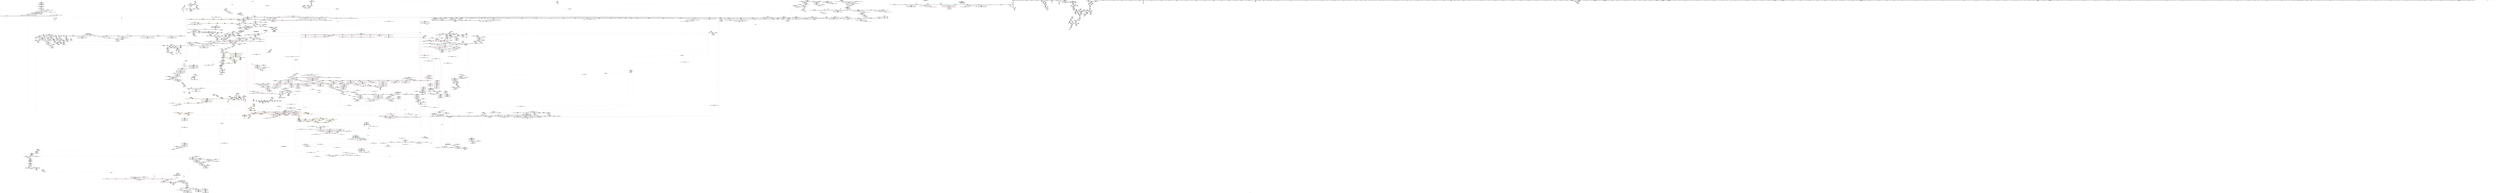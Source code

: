 digraph "SVFG" {
	label="SVFG";

	Node0x55a971041ef0 [shape=record,color=grey,label="{NodeID: 0\nNullPtr|{|<s62>158}}"];
	Node0x55a971041ef0 -> Node0x55a9716ad3a0[style=solid];
	Node0x55a971041ef0 -> Node0x55a9716ad4a0[style=solid];
	Node0x55a971041ef0 -> Node0x55a9716ad570[style=solid];
	Node0x55a971041ef0 -> Node0x55a9716ad640[style=solid];
	Node0x55a971041ef0 -> Node0x55a9716ad710[style=solid];
	Node0x55a971041ef0 -> Node0x55a9716ad7e0[style=solid];
	Node0x55a971041ef0 -> Node0x55a9716ad8b0[style=solid];
	Node0x55a971041ef0 -> Node0x55a9716ad980[style=solid];
	Node0x55a971041ef0 -> Node0x55a9716ada50[style=solid];
	Node0x55a971041ef0 -> Node0x55a9716adb20[style=solid];
	Node0x55a971041ef0 -> Node0x55a9716adbf0[style=solid];
	Node0x55a971041ef0 -> Node0x55a9716adcc0[style=solid];
	Node0x55a971041ef0 -> Node0x55a9716add90[style=solid];
	Node0x55a971041ef0 -> Node0x55a9716ade60[style=solid];
	Node0x55a971041ef0 -> Node0x55a9716adf30[style=solid];
	Node0x55a971041ef0 -> Node0x55a9716ae000[style=solid];
	Node0x55a971041ef0 -> Node0x55a9716ae0d0[style=solid];
	Node0x55a971041ef0 -> Node0x55a9716ae1a0[style=solid];
	Node0x55a971041ef0 -> Node0x55a9716ae270[style=solid];
	Node0x55a971041ef0 -> Node0x55a9716ae340[style=solid];
	Node0x55a971041ef0 -> Node0x55a9716ae410[style=solid];
	Node0x55a971041ef0 -> Node0x55a9716ae4e0[style=solid];
	Node0x55a971041ef0 -> Node0x55a9716ae5b0[style=solid];
	Node0x55a971041ef0 -> Node0x55a9716ae680[style=solid];
	Node0x55a971041ef0 -> Node0x55a9716ae750[style=solid];
	Node0x55a971041ef0 -> Node0x55a9716ae820[style=solid];
	Node0x55a971041ef0 -> Node0x55a9716ae8f0[style=solid];
	Node0x55a971041ef0 -> Node0x55a9716ae9c0[style=solid];
	Node0x55a971041ef0 -> Node0x55a9716aea90[style=solid];
	Node0x55a971041ef0 -> Node0x55a9716aeb60[style=solid];
	Node0x55a971041ef0 -> Node0x55a9716aec30[style=solid];
	Node0x55a971041ef0 -> Node0x55a9716aed00[style=solid];
	Node0x55a971041ef0 -> Node0x55a9716aedd0[style=solid];
	Node0x55a971041ef0 -> Node0x55a9716aeea0[style=solid];
	Node0x55a971041ef0 -> Node0x55a9716aef70[style=solid];
	Node0x55a971041ef0 -> Node0x55a9716af040[style=solid];
	Node0x55a971041ef0 -> Node0x55a9716af110[style=solid];
	Node0x55a971041ef0 -> Node0x55a9716af1e0[style=solid];
	Node0x55a971041ef0 -> Node0x55a9716af2b0[style=solid];
	Node0x55a971041ef0 -> Node0x55a9716af380[style=solid];
	Node0x55a971041ef0 -> Node0x55a9716af450[style=solid];
	Node0x55a971041ef0 -> Node0x55a9716af520[style=solid];
	Node0x55a971041ef0 -> Node0x55a9716af5f0[style=solid];
	Node0x55a971041ef0 -> Node0x55a9716af6c0[style=solid];
	Node0x55a971041ef0 -> Node0x55a9716af790[style=solid];
	Node0x55a971041ef0 -> Node0x55a9716af860[style=solid];
	Node0x55a971041ef0 -> Node0x55a9716af930[style=solid];
	Node0x55a971041ef0 -> Node0x55a9716eb1c0[style=solid];
	Node0x55a971041ef0 -> Node0x55a9716ed750[style=solid];
	Node0x55a971041ef0 -> Node0x55a9716f1b90[style=solid];
	Node0x55a971041ef0 -> Node0x55a9716f1ed0[style=solid];
	Node0x55a971041ef0 -> Node0x55a9716f2210[style=solid];
	Node0x55a971041ef0 -> Node0x55a9716f22e0[style=solid];
	Node0x55a971041ef0 -> Node0x55a9716f2550[style=solid];
	Node0x55a971041ef0 -> Node0x55a9716f6b30[style=solid];
	Node0x55a971041ef0 -> Node0x55a97172e110[style=solid];
	Node0x55a971041ef0 -> Node0x55a97172ed10[style=solid];
	Node0x55a971041ef0 -> Node0x55a97172ee90[style=solid];
	Node0x55a971041ef0 -> Node0x55a97172f010[style=solid];
	Node0x55a971041ef0 -> Node0x55a97172f190[style=solid];
	Node0x55a971041ef0 -> Node0x55a97172f790[style=solid];
	Node0x55a971041ef0 -> Node0x55a97172f910[style=solid];
	Node0x55a971041ef0:s62 -> Node0x55a971864e00[style=solid,color=red];
	Node0x55a9716aef70 [shape=record,color=black,label="{NodeID: 443\n1601\<--3\nlpad.val\<--dummyVal\n_ZNSt8_Rb_treeIxSt4pairIKxxESt10_Select1stIS2_ESt4lessIxESaIS2_EE17_M_construct_nodeIJRKSt21piecewise_construct_tSt5tupleIJRS1_EESD_IJEEEEEvPSt13_Rb_tree_nodeIS2_EDpOT_\n}"];
	Node0x55a9716be330 [shape=record,color=red,label="{NodeID: 886\n572\<--551\n\<--__k.addr\n_ZNSt3mapIxxSt4lessIxESaISt4pairIKxxEEEixERS3_\n|{<s0>47}}"];
	Node0x55a9716be330:s0 -> Node0x55a9718601c0[style=solid,color=red];
	Node0x55a971864370 [shape=record,color=black,label="{NodeID: 3543\n1612 = PHI(111, )\n1st arg _ZNSt16allocator_traitsISaISt13_Rb_tree_nodeISt4pairIKxxEEEE8allocateERS5_m }"];
	Node0x55a971864370 -> Node0x55a9716f3800[style=solid];
	Node0x55a9716f46a0 [shape=record,color=blue,label="{NodeID: 1329\n1758\<--1749\n__args.addr4\<--__args3\n_ZN9__gnu_cxx13new_allocatorISt13_Rb_tree_nodeISt4pairIKxxEEE9constructIS4_JRKSt21piecewise_construct_tSt5tupleIJRS3_EESB_IJEEEEEvPT_DpOT0_\n}"];
	Node0x55a9716f46a0 -> Node0x55a9716e5ce0[style=dashed];
	Node0x55a9716a72b0 [shape=record,color=green,label="{NodeID: 222\n1211\<--1212\n__t.addr\<--__t.addr_field_insensitive\n_ZSt7forwardIRKSt21piecewise_construct_tEOT_RNSt16remove_referenceIS3_E4typeE\n}"];
	Node0x55a9716a72b0 -> Node0x55a9716e2400[style=solid];
	Node0x55a9716a72b0 -> Node0x55a9716f15e0[style=solid];
	Node0x55a9716caa90 [shape=record,color=purple,label="{NodeID: 665\n519\<--513\n_M_left\<--this1\n_ZNSt15_Rb_tree_header8_M_resetEv\n}"];
	Node0x55a9716caa90 -> Node0x55a9716ed820[style=solid];
	Node0x55a971853290 [shape=record,color=black,label="{NodeID: 3322\n581 = PHI(730, )\n}"];
	Node0x55a97172f310 [shape=record,color=grey,label="{NodeID: 2215\n104 = cmp(102, 103, )\n}"];
	Node0x55a9716e9280 [shape=record,color=red,label="{NodeID: 1108\n2289\<--2288\n\<--coerce.dive\n_ZNSt8_Rb_treeIxSt4pairIKxxESt10_Select1stIS2_ESt4lessIxESaIS2_EE5beginEv\n}"];
	Node0x55a9716e9280 -> Node0x55a9716c7c80[style=solid];
	Node0x55a97103fee0 [shape=record,color=green,label="{NodeID: 1\n7\<--1\n__dso_handle\<--dummyObj\nGlob }"];
	Node0x55a9716af040 [shape=record,color=black,label="{NodeID: 444\n1602\<--3\nlpad.val14\<--dummyVal\n_ZNSt8_Rb_treeIxSt4pairIKxxESt10_Select1stIS2_ESt4lessIxESaIS2_EE17_M_construct_nodeIJRKSt21piecewise_construct_tSt5tupleIJRS1_EESD_IJEEEEEvPSt13_Rb_tree_nodeIS2_EDpOT_\n}"];
	Node0x55a9716be400 [shape=record,color=red,label="{NodeID: 887\n588\<--551\n\<--__k.addr\n_ZNSt3mapIxxSt4lessIxESaISt4pairIKxxEEEixERS3_\n|{<s0>52}}"];
	Node0x55a9716be400:s0 -> Node0x55a9717470a0[style=solid,color=red];
	Node0x55a971864440 [shape=record,color=black,label="{NodeID: 3544\n1162 = PHI(757, )\n0th arg _ZNKSt8_Rb_treeIxSt4pairIKxxESt10_Select1stIS2_ESt4lessIxESaIS2_EE8key_compEv }"];
	Node0x55a971864440 -> Node0x55a9716f1100[style=solid];
	Node0x55a9716f4770 [shape=record,color=blue,label="{NodeID: 1330\n1791\<--1789\nthis.addr\<--this\n_ZNSt5tupleIJRKxEEC2EOS2_\n}"];
	Node0x55a9716f4770 -> Node0x55a9716e5db0[style=dashed];
	Node0x55a9716a7380 [shape=record,color=green,label="{NodeID: 223\n1218\<--1219\n__t.addr\<--__t.addr_field_insensitive\n_ZSt7forwardISt5tupleIJRKxEEEOT_RNSt16remove_referenceIS4_E4typeE\n}"];
	Node0x55a9716a7380 -> Node0x55a9716e24d0[style=solid];
	Node0x55a9716a7380 -> Node0x55a9716f16b0[style=solid];
	Node0x55a9716cab60 [shape=record,color=purple,label="{NodeID: 666\n521\<--513\n_M_header4\<--this1\n_ZNSt15_Rb_tree_header8_M_resetEv\n}"];
	Node0x55a9716cab60 -> Node0x55a9716ed8f0[style=solid];
	Node0x55a9718533a0 [shape=record,color=black,label="{NodeID: 3323\n589 = PHI(672, )\n}"];
	Node0x55a9718533a0 -> Node0x55a9716cb2b0[style=solid];
	Node0x55a97172f490 [shape=record,color=grey,label="{NodeID: 2216\n1386 = cmp(1383, 1385, )\n}"];
	Node0x55a9716e9350 [shape=record,color=red,label="{NodeID: 1109\n2304\<--2295\nthis1\<--this.addr\n_ZNSt4pairIPSt18_Rb_tree_node_baseS1_EC2IRPSt13_Rb_tree_nodeIS_IKxxEERS1_Lb1EEEOT_OT0_\n}"];
	Node0x55a9716e9350 -> Node0x55a9716c7d50[style=solid];
	Node0x55a9716e9350 -> Node0x55a9716bad90[style=solid];
	Node0x55a9716e9350 -> Node0x55a9716bae60[style=solid];
	Node0x55a971674600 [shape=record,color=green,label="{NodeID: 2\n8\<--1\n_ZSt3cin\<--dummyObj\nGlob }"];
	Node0x55a9716af110 [shape=record,color=black,label="{NodeID: 445\n1604\<--3\n\<--dummyVal\n_ZNSt8_Rb_treeIxSt4pairIKxxESt10_Select1stIS2_ESt4lessIxESaIS2_EE17_M_construct_nodeIJRKSt21piecewise_construct_tSt5tupleIJRS1_EESD_IJEEEEEvPSt13_Rb_tree_nodeIS2_EDpOT_\n}"];
	Node0x55a9716be4d0 [shape=record,color=red,label="{NodeID: 888\n602\<--551\n\<--__k.addr\n_ZNSt3mapIxxSt4lessIxESaISt4pairIKxxEEEixERS3_\n|{<s0>54}}"];
	Node0x55a9716be4d0:s0 -> Node0x55a971864920[style=solid,color=red];
	Node0x55a971864510 [shape=record,color=black,label="{NodeID: 3545\n918 = PHI(563, )\n0th arg _ZNSt23_Rb_tree_const_iteratorISt4pairIKxxEEC2ERKSt17_Rb_tree_iteratorIS2_E }"];
	Node0x55a971864510 -> Node0x55a9716ef970[style=solid];
	Node0x55a97179d710 [shape=record,color=yellow,style=double,label="{NodeID: 2438\n526V_1 = ENCHI(MR_526V_0)\npts\{1554 \}\nFun[_ZNSt8_Rb_treeIxSt4pairIKxxESt10_Select1stIS2_ESt4lessIxESaIS2_EE17_M_construct_nodeIJRKSt21piecewise_construct_tSt5tupleIJRS1_EESD_IJEEEEEvPSt13_Rb_tree_nodeIS2_EDpOT_]}"];
	Node0x55a97179d710 -> Node0x55a9716f33f0[style=dashed];
	Node0x55a9716f4840 [shape=record,color=blue,label="{NodeID: 1331\n1793\<--1790\n.addr\<--\n_ZNSt5tupleIJRKxEEC2EOS2_\n}"];
	Node0x55a9716f4840 -> Node0x55a9716e5e80[style=dashed];
	Node0x55a9716a7450 [shape=record,color=green,label="{NodeID: 224\n1225\<--1226\n__t.addr\<--__t.addr_field_insensitive\n_ZSt7forwardISt5tupleIJEEEOT_RNSt16remove_referenceIS2_E4typeE\n}"];
	Node0x55a9716a7450 -> Node0x55a9716e25a0[style=solid];
	Node0x55a9716a7450 -> Node0x55a9716f1780[style=solid];
	Node0x55a9716cac30 [shape=record,color=purple,label="{NodeID: 667\n522\<--513\n_M_header5\<--this1\n_ZNSt15_Rb_tree_header8_M_resetEv\n}"];
	Node0x55a971853510 [shape=record,color=black,label="{NodeID: 3324\n591 = PHI(762, )\n}"];
	Node0x55a971853510 -> Node0x55a970d64510[style=solid];
	Node0x55a97172f610 [shape=record,color=grey,label="{NodeID: 2217\n1461 = cmp(1459, 1460, )\n}"];
	Node0x55a9716e9420 [shape=record,color=red,label="{NodeID: 1110\n2307\<--2297\n\<--__x.addr\n_ZNSt4pairIPSt18_Rb_tree_node_baseS1_EC2IRPSt13_Rb_tree_nodeIS_IKxxEERS1_Lb1EEEOT_OT0_\n|{<s0>214}}"];
	Node0x55a9716e9420:s0 -> Node0x55a971864030[style=solid,color=red];
	Node0x55a971668df0 [shape=record,color=green,label="{NodeID: 3\n11\<--1\n_ZSt4cout\<--dummyObj\nGlob }"];
	Node0x55a9716af1e0 [shape=record,color=black,label="{NodeID: 446\n1605\<--3\n\<--dummyVal\n_ZNSt8_Rb_treeIxSt4pairIKxxESt10_Select1stIS2_ESt4lessIxESaIS2_EE17_M_construct_nodeIJRKSt21piecewise_construct_tSt5tupleIJRS1_EESD_IJEEEEEvPSt13_Rb_tree_nodeIS2_EDpOT_\n|{<s0>157}}"];
	Node0x55a9716af1e0:s0 -> Node0x55a9718660b0[style=solid,color=red];
	Node0x55a9716be5a0 [shape=record,color=red,label="{NodeID: 889\n607\<--606\n\<--coerce.dive11\n_ZNSt3mapIxxSt4lessIxESaISt4pairIKxxEEEixERS3_\n|{<s0>55}}"];
	Node0x55a9716be5a0:s0 -> Node0x55a97185f480[style=solid,color=red];
	Node0x55a9718645e0 [shape=record,color=black,label="{NodeID: 3546\n919 = PHI(553, )\n1st arg _ZNSt23_Rb_tree_const_iteratorISt4pairIKxxEEC2ERKSt17_Rb_tree_iteratorIS2_E }"];
	Node0x55a9718645e0 -> Node0x55a9716efa40[style=solid];
	Node0x55a97179d7f0 [shape=record,color=yellow,style=double,label="{NodeID: 2439\n528V_1 = ENCHI(MR_528V_0)\npts\{1556 \}\nFun[_ZNSt8_Rb_treeIxSt4pairIKxxESt10_Select1stIS2_ESt4lessIxESaIS2_EE17_M_construct_nodeIJRKSt21piecewise_construct_tSt5tupleIJRS1_EESD_IJEEEEEvPSt13_Rb_tree_nodeIS2_EDpOT_]}"];
	Node0x55a97179d7f0 -> Node0x55a9716f34c0[style=dashed];
	Node0x55a9716f4910 [shape=record,color=blue,label="{NodeID: 1332\n1812\<--1806\nthis.addr\<--this\n_ZNSt4pairIKxxEC2IJRS0_EJEEESt21piecewise_construct_tSt5tupleIJDpT_EES5_IJDpT0_EE\n}"];
	Node0x55a9716f4910 -> Node0x55a9716e5f50[style=dashed];
	Node0x55a9716a7520 [shape=record,color=green,label="{NodeID: 225\n1234\<--1235\nretval\<--retval_field_insensitive\n_ZNSt8_Rb_treeIxSt4pairIKxxESt10_Select1stIS2_ESt4lessIxESaIS2_EE29_M_get_insert_hint_unique_posESt23_Rb_tree_const_iteratorIS2_ERS1_\n|{|<s4>107|<s5>115|<s6>120|<s7>121|<s8>128|<s9>133|<s10>134|<s11>136}}"];
	Node0x55a9716a7520 -> Node0x55a9716c3770[style=solid];
	Node0x55a9716a7520 -> Node0x55a9716c3840[style=solid];
	Node0x55a9716a7520 -> Node0x55a9716c3910[style=solid];
	Node0x55a9716a7520 -> Node0x55a9716c39e0[style=solid];
	Node0x55a9716a7520:s4 -> Node0x55a971863c20[style=solid,color=red];
	Node0x55a9716a7520:s5 -> Node0x55a97185d5d0[style=solid,color=red];
	Node0x55a9716a7520:s6 -> Node0x55a971863c20[style=solid,color=red];
	Node0x55a9716a7520:s7 -> Node0x55a97185d5d0[style=solid,color=red];
	Node0x55a9716a7520:s8 -> Node0x55a971863c20[style=solid,color=red];
	Node0x55a9716a7520:s9 -> Node0x55a971863c20[style=solid,color=red];
	Node0x55a9716a7520:s10 -> Node0x55a97185d5d0[style=solid,color=red];
	Node0x55a9716a7520:s11 -> Node0x55a971863400[style=solid,color=red];
	Node0x55a9716cad00 [shape=record,color=purple,label="{NodeID: 668\n523\<--513\n_M_right\<--this1\n_ZNSt15_Rb_tree_header8_M_resetEv\n}"];
	Node0x55a9716cad00 -> Node0x55a9716ed8f0[style=solid];
	Node0x55a971853650 [shape=record,color=black,label="{NodeID: 3325\n618 = PHI(672, )\n}"];
	Node0x55a971853650 -> Node0x55a9716cb520[style=solid];
	Node0x55a97172f790 [shape=record,color=grey,label="{NodeID: 2218\n1457 = cmp(1456, 3, )\n}"];
	Node0x55a9716e94f0 [shape=record,color=red,label="{NodeID: 1111\n2315\<--2299\n\<--__y.addr\n_ZNSt4pairIPSt18_Rb_tree_node_baseS1_EC2IRPSt13_Rb_tree_nodeIS_IKxxEERS1_Lb1EEEOT_OT0_\n|{<s0>215}}"];
	Node0x55a9716e94f0:s0 -> Node0x55a9718612e0[style=solid,color=red];
	Node0x55a971668e80 [shape=record,color=green,label="{NodeID: 4\n12\<--1\n.str\<--dummyObj\nGlob }"];
	Node0x55a9716af2b0 [shape=record,color=black,label="{NodeID: 447\n1740\<--3\n\<--dummyVal\n_ZNSt8_Rb_treeIxSt4pairIKxxESt10_Select1stIS2_ESt4lessIxESaIS2_EE11_M_put_nodeEPSt13_Rb_tree_nodeIS2_E\n}"];
	Node0x55a9716be670 [shape=record,color=red,label="{NodeID: 890\n628\<--625\nthis1\<--this.addr\n_ZNSt3mapIxxSt4lessIxESaISt4pairIKxxEEE5beginEv\n}"];
	Node0x55a9716be670 -> Node0x55a9716cb790[style=solid];
	Node0x55a9718646b0 [shape=record,color=black,label="{NodeID: 3547\n1669 = PHI(1648, )\n0th arg _ZNK9__gnu_cxx13new_allocatorISt13_Rb_tree_nodeISt4pairIKxxEEE8max_sizeEv }"];
	Node0x55a9718646b0 -> Node0x55a9716f3c10[style=solid];
	Node0x55a97179d8d0 [shape=record,color=yellow,style=double,label="{NodeID: 2440\n351V_1 = ENCHI(MR_351V_0)\npts\{198 5660000 \}\nFun[_ZNSt8_Rb_treeIxSt4pairIKxxESt10_Select1stIS2_ESt4lessIxESaIS2_EE17_M_construct_nodeIJRKSt21piecewise_construct_tSt5tupleIJRS1_EESD_IJEEEEEvPSt13_Rb_tree_nodeIS2_EDpOT_]|{<s0>152}}"];
	Node0x55a97179d8d0:s0 -> Node0x55a97179b2a0[style=dashed,color=red];
	Node0x55a9716f49e0 [shape=record,color=blue,label="{NodeID: 1333\n1827\<--1825\nthis.addr\<--this\n_ZNSt11_Tuple_implILm0EJRKxEEC2EOS2_\n}"];
	Node0x55a9716f49e0 -> Node0x55a9716e6020[style=dashed];
	Node0x55a9716a75f0 [shape=record,color=green,label="{NodeID: 226\n1236\<--1237\n__position\<--__position_field_insensitive\n_ZNSt8_Rb_treeIxSt4pairIKxxESt10_Select1stIS2_ESt4lessIxESaIS2_EE29_M_get_insert_hint_unique_posESt23_Rb_tree_const_iteratorIS2_ERS1_\n|{|<s1>100}}"];
	Node0x55a9716a75f0 -> Node0x55a9716cdf60[style=solid];
	Node0x55a9716a75f0:s1 -> Node0x55a9718657c0[style=solid,color=red];
	Node0x55a9716cadd0 [shape=record,color=purple,label="{NodeID: 669\n525\<--513\n_M_node_count\<--this1\n_ZNSt15_Rb_tree_header8_M_resetEv\n}"];
	Node0x55a9716cadd0 -> Node0x55a9716ed9c0[style=solid];
	Node0x55a971853790 [shape=record,color=black,label="{NodeID: 3326\n1338 = PHI(2217, )\n}"];
	Node0x55a971853790 -> Node0x55a9716cf620[style=solid];
	Node0x55a97172f910 [shape=record,color=grey,label="{NodeID: 2219\n854 = cmp(853, 3, )\n}"];
	Node0x55a9716e95c0 [shape=record,color=red,label="{NodeID: 1112\n2311\<--2308\n\<--call\n_ZNSt4pairIPSt18_Rb_tree_node_baseS1_EC2IRPSt13_Rb_tree_nodeIS_IKxxEERS1_Lb1EEEOT_OT0_\n}"];
	Node0x55a9716e95c0 -> Node0x55a9716c7e20[style=solid];
	Node0x55a97169ed60 [shape=record,color=green,label="{NodeID: 5\n14\<--1\n.str.1\<--dummyObj\nGlob }"];
	Node0x55a9716af380 [shape=record,color=black,label="{NodeID: 448\n1741\<--3\n\<--dummyVal\n_ZNSt8_Rb_treeIxSt4pairIKxxESt10_Select1stIS2_ESt4lessIxESaIS2_EE11_M_put_nodeEPSt13_Rb_tree_nodeIS2_E\n|{<s0>169}}"];
	Node0x55a9716af380:s0 -> Node0x55a9718660b0[style=solid,color=red];
	Node0x55a9716be740 [shape=record,color=red,label="{NodeID: 891\n636\<--635\n\<--coerce.dive2\n_ZNSt3mapIxxSt4lessIxESaISt4pairIKxxEEE5beginEv\n}"];
	Node0x55a9716be740 -> Node0x55a9716c13b0[style=solid];
	Node0x55a971864780 [shape=record,color=black,label="{NodeID: 3548\n1210 = PHI(817, 1198, 1569, 1703, 1775, )\n0th arg _ZSt7forwardIRKSt21piecewise_construct_tEOT_RNSt16remove_referenceIS3_E4typeE }"];
	Node0x55a971864780 -> Node0x55a9716f15e0[style=solid];
	Node0x55a97179d9e0 [shape=record,color=yellow,style=double,label="{NodeID: 2441\n174V_1 = ENCHI(MR_174V_0)\npts\{600004 600005 16630004 16630005 \}\nFun[_ZNSt8_Rb_treeIxSt4pairIKxxESt10_Select1stIS2_ESt4lessIxESaIS2_EE17_M_construct_nodeIJRKSt21piecewise_construct_tSt5tupleIJRS1_EESD_IJEEEEEvPSt13_Rb_tree_nodeIS2_EDpOT_]|{<s0>152}}"];
	Node0x55a97179d9e0:s0 -> Node0x55a97179b3b0[style=dashed,color=red];
	Node0x55a9716f4ab0 [shape=record,color=blue,label="{NodeID: 1334\n1829\<--1826\n__in.addr\<--__in\n_ZNSt11_Tuple_implILm0EJRKxEEC2EOS2_\n}"];
	Node0x55a9716f4ab0 -> Node0x55a9716e60f0[style=dashed];
	Node0x55a9716a76c0 [shape=record,color=green,label="{NodeID: 227\n1238\<--1239\nthis.addr\<--this.addr_field_insensitive\n_ZNSt8_Rb_treeIxSt4pairIKxxESt10_Select1stIS2_ESt4lessIxESaIS2_EE29_M_get_insert_hint_unique_posESt23_Rb_tree_const_iteratorIS2_ERS1_\n}"];
	Node0x55a9716a76c0 -> Node0x55a9716e2670[style=solid];
	Node0x55a9716a76c0 -> Node0x55a9716f1920[style=solid];
	Node0x55a9716caea0 [shape=record,color=purple,label="{NodeID: 670\n576\<--553\ncoerce.dive\<--__i\n_ZNSt3mapIxxSt4lessIxESaISt4pairIKxxEEEixERS3_\n}"];
	Node0x55a9716caea0 -> Node0x55a9716edc30[style=solid];
	Node0x55a9718538d0 [shape=record,color=black,label="{NodeID: 3327\n1343 = PHI(2030, )\n|{<s0>118}}"];
	Node0x55a9718538d0:s0 -> Node0x55a9717470a0[style=solid,color=red];
	Node0x55a97172fa90 [shape=record,color=grey,label="{NodeID: 2220\n1653 = cmp(1649, 1650, )\n}"];
	Node0x55a9716e9690 [shape=record,color=red,label="{NodeID: 1113\n2317\<--2316\n\<--call2\n_ZNSt4pairIPSt18_Rb_tree_node_baseS1_EC2IRPSt13_Rb_tree_nodeIS_IKxxEERS1_Lb1EEEOT_OT0_\n}"];
	Node0x55a9716e9690 -> Node0x55a9716f7c40[style=solid];
	Node0x55a97169ee20 [shape=record,color=green,label="{NodeID: 6\n16\<--1\n.str.2\<--dummyObj\nGlob }"];
	Node0x55a9716af450 [shape=record,color=black,label="{NodeID: 449\n1846\<--3\n\<--dummyVal\n_ZNSt11_Tuple_implILm0EJRKxEEC2EOS2_\n}"];
	Node0x55a9716be810 [shape=record,color=red,label="{NodeID: 892\n645\<--642\nthis1\<--this.addr\n_ZNSt3mapIxxSt4lessIxESaISt4pairIKxxEEE3endEv\n}"];
	Node0x55a9716be810 -> Node0x55a9716cba00[style=solid];
	Node0x55a971864850 [shape=record,color=black,label="{NodeID: 3549\n934 = PHI(565, )\n0th arg _ZNSt5tupleIJRKxEEC2IvLb1EEES1_ }"];
	Node0x55a971864850 -> Node0x55a9716efbe0[style=solid];
	Node0x55a9716f4b80 [shape=record,color=blue,label="{NodeID: 1335\n1852\<--1851\n__t.addr\<--__t\n_ZSt7forwardIRKxEOT_RNSt16remove_referenceIS2_E4typeE\n}"];
	Node0x55a9716f4b80 -> Node0x55a9716e61c0[style=dashed];
	Node0x55a9716a7790 [shape=record,color=green,label="{NodeID: 228\n1240\<--1241\n__k.addr\<--__k.addr_field_insensitive\n_ZNSt8_Rb_treeIxSt4pairIKxxESt10_Select1stIS2_ESt4lessIxESaIS2_EE29_M_get_insert_hint_unique_posESt23_Rb_tree_const_iteratorIS2_ERS1_\n}"];
	Node0x55a9716a7790 -> Node0x55a9716e2740[style=solid];
	Node0x55a9716a7790 -> Node0x55a9716e2810[style=solid];
	Node0x55a9716a7790 -> Node0x55a9716e28e0[style=solid];
	Node0x55a9716a7790 -> Node0x55a9716e29b0[style=solid];
	Node0x55a9716a7790 -> Node0x55a9716e2a80[style=solid];
	Node0x55a9716a7790 -> Node0x55a9716e2b50[style=solid];
	Node0x55a9716a7790 -> Node0x55a9716e2c20[style=solid];
	Node0x55a9716a7790 -> Node0x55a9716e2cf0[style=solid];
	Node0x55a9716a7790 -> Node0x55a9716f19f0[style=solid];
	Node0x55a9716caf70 [shape=record,color=purple,label="{NodeID: 671\n579\<--555\ncoerce.dive3\<--ref.tmp\n_ZNSt3mapIxxSt4lessIxESaISt4pairIKxxEEEixERS3_\n}"];
	Node0x55a9716caf70 -> Node0x55a9716edd00[style=solid];
	Node0x55a971853a10 [shape=record,color=black,label="{NodeID: 3328\n1345 = PHI(762, )\n}"];
	Node0x55a97177d350 [shape=record,color=black,label="{NodeID: 2221\nMR_18V_4 = PHI(MR_18V_2, MR_18V_3, )\npts\{600004 \}\n|{<s0>55}}"];
	Node0x55a97177d350:s0 -> Node0x55a97178a8b0[style=dashed,color=blue];
	Node0x55a9716e9760 [shape=record,color=red,label="{NodeID: 1114\n2325\<--2322\n\<--__t.addr\n_ZSt7forwardIRPSt13_Rb_tree_nodeISt4pairIKxxEEEOT_RNSt16remove_referenceIS7_E4typeE\n}"];
	Node0x55a9716e9760 -> Node0x55a9716c7ef0[style=solid];
	Node0x55a97169eee0 [shape=record,color=green,label="{NodeID: 7\n18\<--1\n.str.3\<--dummyObj\nGlob }"];
	Node0x55a9716af520 [shape=record,color=black,label="{NodeID: 450\n1847\<--3\n\<--dummyVal\n_ZNSt11_Tuple_implILm0EJRKxEEC2EOS2_\n|{<s0>180}}"];
	Node0x55a9716af520:s0 -> Node0x55a9718660b0[style=solid,color=red];
	Node0x55a9716be8e0 [shape=record,color=red,label="{NodeID: 893\n653\<--652\n\<--coerce.dive2\n_ZNSt3mapIxxSt4lessIxESaISt4pairIKxxEEE3endEv\n}"];
	Node0x55a9716be8e0 -> Node0x55a9716c1480[style=solid];
	Node0x55a971864920 [shape=record,color=black,label="{NodeID: 3550\n935 = PHI(602, )\n1st arg _ZNSt5tupleIJRKxEEC2IvLb1EEES1_ }"];
	Node0x55a971864920 -> Node0x55a9716efcb0[style=solid];
	Node0x55a9716f4c50 [shape=record,color=blue,label="{NodeID: 1336\n1859\<--1858\n__t.addr\<--__t\n_ZNSt11_Tuple_implILm0EJRKxEE7_M_headERS2_\n}"];
	Node0x55a9716f4c50 -> Node0x55a9716e6290[style=dashed];
	Node0x55a9716afdf0 [shape=record,color=green,label="{NodeID: 229\n1242\<--1243\n__pos\<--__pos_field_insensitive\n_ZNSt8_Rb_treeIxSt4pairIKxxESt10_Select1stIS2_ESt4lessIxESaIS2_EE29_M_get_insert_hint_unique_posESt23_Rb_tree_const_iteratorIS2_ERS1_\n}"];
	Node0x55a9716afdf0 -> Node0x55a9716c3ab0[style=solid];
	Node0x55a9716afdf0 -> Node0x55a9716c3b80[style=solid];
	Node0x55a9716afdf0 -> Node0x55a9716ce030[style=solid];
	Node0x55a9716afdf0 -> Node0x55a9716ce100[style=solid];
	Node0x55a9716afdf0 -> Node0x55a9716ce1d0[style=solid];
	Node0x55a9716afdf0 -> Node0x55a9716ce2a0[style=solid];
	Node0x55a9716afdf0 -> Node0x55a9716ce370[style=solid];
	Node0x55a9716afdf0 -> Node0x55a9716ce440[style=solid];
	Node0x55a9716afdf0 -> Node0x55a9716ce510[style=solid];
	Node0x55a9716afdf0 -> Node0x55a9716ce5e0[style=solid];
	Node0x55a9716afdf0 -> Node0x55a9716ce6b0[style=solid];
	Node0x55a9716afdf0 -> Node0x55a9716ce780[style=solid];
	Node0x55a9716afdf0 -> Node0x55a9716ce850[style=solid];
	Node0x55a9716cb040 [shape=record,color=purple,label="{NodeID: 672\n611\<--561\ncoerce.dive13\<--ref.tmp8\n_ZNSt3mapIxxSt4lessIxESaISt4pairIKxxEEEixERS3_\n}"];
	Node0x55a9716cb040 -> Node0x55a9716eddd0[style=solid];
	Node0x55a971853b20 [shape=record,color=black,label="{NodeID: 3329\n1349 = PHI(1083, )\n}"];
	Node0x55a971853b20 -> Node0x55a97172e110[style=solid];
	Node0x55a97177d440 [shape=record,color=black,label="{NodeID: 2222\nMR_339V_3 = PHI(MR_339V_4, MR_339V_2, )\npts\{7890000 \}\n}"];
	Node0x55a97177d440 -> Node0x55a9716e02b0[style=dashed];
	Node0x55a9716e9830 [shape=record,color=red,label="{NodeID: 1115\n2343\<--2337\nthis1\<--this.addr\n_ZNSt8_Rb_treeIxSt4pairIKxxESt10_Select1stIS2_ESt4lessIxESaIS2_EE15_M_destroy_nodeEPSt13_Rb_tree_nodeIS2_E\n|{<s0>216}}"];
	Node0x55a9716e9830:s0 -> Node0x55a97185f950[style=solid,color=red];
	Node0x55a97169f750 [shape=record,color=green,label="{NodeID: 8\n20\<--1\n_ZStL19piecewise_construct\<--dummyObj\nGlob |{<s0>55}}"];
	Node0x55a97169f750:s0 -> Node0x55a97185f590[style=solid,color=red];
	Node0x55a9716af5f0 [shape=record,color=black,label="{NodeID: 451\n2352\<--3\n\<--dummyVal\n_ZNSt8_Rb_treeIxSt4pairIKxxESt10_Select1stIS2_ESt4lessIxESaIS2_EE15_M_destroy_nodeEPSt13_Rb_tree_nodeIS2_E\n}"];
	Node0x55a9716be9b0 [shape=record,color=red,label="{NodeID: 894\n664\<--658\nthis1\<--this.addr\n_ZNKSt17_Rb_tree_iteratorISt4pairIKxxEEneERKS3_\n}"];
	Node0x55a9716be9b0 -> Node0x55a9716cbad0[style=solid];
	Node0x55a9718649f0 [shape=record,color=black,label="{NodeID: 3551\n2292 = PHI(2086, 2086, )\n0th arg _ZNSt4pairIPSt18_Rb_tree_node_baseS1_EC2IRPSt13_Rb_tree_nodeIS_IKxxEERS1_Lb1EEEOT_OT0_ }"];
	Node0x55a9718649f0 -> Node0x55a9716f7900[style=solid];
	Node0x55a97179dce0 [shape=record,color=yellow,style=double,label="{NodeID: 2444\n226V_1 = ENCHI(MR_226V_0)\npts\{2087 \}\nFun[_ZNSt8_Rb_treeIxSt4pairIKxxESt10_Select1stIS2_ESt4lessIxESaIS2_EE24_M_get_insert_unique_posERS1_]}"];
	Node0x55a97179dce0 -> Node0x55a9716e83e0[style=dashed];
	Node0x55a9716f4d20 [shape=record,color=blue,label="{NodeID: 1337\n1871\<--1869\nthis.addr\<--this\n_ZNSt10_Head_baseILm0ERKxLb0EEC2ES1_\n}"];
	Node0x55a9716f4d20 -> Node0x55a9716e6360[style=dashed];
	Node0x55a9716afe80 [shape=record,color=green,label="{NodeID: 230\n1244\<--1245\nref.tmp\<--ref.tmp_field_insensitive\n_ZNSt8_Rb_treeIxSt4pairIKxxESt10_Select1stIS2_ESt4lessIxESaIS2_EE29_M_get_insert_hint_unique_posESt23_Rb_tree_const_iteratorIS2_ERS1_\n|{|<s1>107}}"];
	Node0x55a9716afe80 -> Node0x55a9716f1b90[style=solid];
	Node0x55a9716afe80:s1 -> Node0x55a971863cf0[style=solid,color=red];
	Node0x55a9716cb110 [shape=record,color=purple,label="{NodeID: 673\n606\<--563\ncoerce.dive11\<--agg.tmp\n_ZNSt3mapIxxSt4lessIxESaISt4pairIKxxEEEixERS3_\n}"];
	Node0x55a9716cb110 -> Node0x55a9716be5a0[style=solid];
	Node0x55a971853c90 [shape=record,color=black,label="{NodeID: 3330\n1361 = PHI(2083, )\n}"];
	Node0x55a97177d940 [shape=record,color=black,label="{NodeID: 2223\nMR_24V_3 = PHI(MR_24V_1, MR_24V_2, )\npts\{600001 600002 600003 \}\n|{<s0>55}}"];
	Node0x55a97177d940:s0 -> Node0x55a97178b310[style=dashed,color=blue];
	Node0x55a9716e9900 [shape=record,color=red,label="{NodeID: 1116\n2345\<--2339\n\<--__p.addr\n_ZNSt8_Rb_treeIxSt4pairIKxxESt10_Select1stIS2_ESt4lessIxESaIS2_EE15_M_destroy_nodeEPSt13_Rb_tree_nodeIS2_E\n|{<s0>217}}"];
	Node0x55a9716e9900:s0 -> Node0x55a97185e150[style=solid,color=red];
	Node0x55a97169f810 [shape=record,color=green,label="{NodeID: 9\n22\<--1\n\<--dummyObj\nCan only get source location for instruction, argument, global var or function.}"];
	Node0x55a9716af6c0 [shape=record,color=black,label="{NodeID: 452\n2353\<--3\n\<--dummyVal\n_ZNSt8_Rb_treeIxSt4pairIKxxESt10_Select1stIS2_ESt4lessIxESaIS2_EE15_M_destroy_nodeEPSt13_Rb_tree_nodeIS2_E\n|{<s0>219}}"];
	Node0x55a9716af6c0:s0 -> Node0x55a9718660b0[style=solid,color=red];
	Node0x55a9716bea80 [shape=record,color=red,label="{NodeID: 895\n667\<--660\n\<--__x.addr\n_ZNKSt17_Rb_tree_iteratorISt4pairIKxxEEneERKS3_\n}"];
	Node0x55a9716bea80 -> Node0x55a9716cbba0[style=solid];
	Node0x55a971864ac0 [shape=record,color=black,label="{NodeID: 3552\n2293 = PHI(2092, 2092, )\n1st arg _ZNSt4pairIPSt18_Rb_tree_node_baseS1_EC2IRPSt13_Rb_tree_nodeIS_IKxxEERS1_Lb1EEEOT_OT0_ }"];
	Node0x55a971864ac0 -> Node0x55a9716f79d0[style=solid];
	Node0x55a9716f4df0 [shape=record,color=blue,label="{NodeID: 1338\n1873\<--1870\n__h.addr\<--__h\n_ZNSt10_Head_baseILm0ERKxLb0EEC2ES1_\n}"];
	Node0x55a9716f4df0 -> Node0x55a9716e6430[style=dashed];
	Node0x55a9716aff50 [shape=record,color=green,label="{NodeID: 231\n1246\<--1247\n__before\<--__before_field_insensitive\n_ZNSt8_Rb_treeIxSt4pairIKxxESt10_Select1stIS2_ESt4lessIxESaIS2_EE29_M_get_insert_hint_unique_posESt23_Rb_tree_const_iteratorIS2_ERS1_\n|{|<s3>116}}"];
	Node0x55a9716aff50 -> Node0x55a9716c3c50[style=solid];
	Node0x55a9716aff50 -> Node0x55a9716ce920[style=solid];
	Node0x55a9716aff50 -> Node0x55a9716ce9f0[style=solid];
	Node0x55a9716aff50:s3 -> Node0x55a97185c590[style=solid,color=red];
	Node0x55a9716cb1e0 [shape=record,color=purple,label="{NodeID: 674\n598\<--571\n_M_t\<--this1\n_ZNSt3mapIxxSt4lessIxESaISt4pairIKxxEEEixERS3_\n|{<s0>55}}"];
	Node0x55a9716cb1e0:s0 -> Node0x55a97185f370[style=solid,color=red];
	Node0x55a971853da0 [shape=record,color=black,label="{NodeID: 3331\n2316 = PHI(2265, )\n}"];
	Node0x55a971853da0 -> Node0x55a9716e9690[style=solid];
	Node0x55a97177de40 [shape=record,color=black,label="{NodeID: 2224\nMR_465V_3 = PHI(MR_465V_1, MR_465V_1, MR_465V_1, MR_465V_1, MR_465V_1, MR_465V_1, MR_465V_1, MR_465V_1, MR_465V_1, MR_465V_2, MR_465V_1, )\npts\{1245 \}\n}"];
	Node0x55a9716e99d0 [shape=record,color=red,label="{NodeID: 1117\n2350\<--2339\n\<--__p.addr\n_ZNSt8_Rb_treeIxSt4pairIKxxESt10_Select1stIS2_ESt4lessIxESaIS2_EE15_M_destroy_nodeEPSt13_Rb_tree_nodeIS2_E\n}"];
	Node0x55a97169f910 [shape=record,color=green,label="{NodeID: 10\n66\<--1\n\<--dummyObj\nCan only get source location for instruction, argument, global var or function.}"];
	Node0x55a9716af790 [shape=record,color=black,label="{NodeID: 453\n2447\<--3\n\<--dummyVal\n_ZNSt8_Rb_treeIxSt4pairIKxxESt10_Select1stIS2_ESt4lessIxESaIS2_EED2Ev\n}"];
	Node0x55a9716beb50 [shape=record,color=red,label="{NodeID: 896\n666\<--665\n\<--_M_node\n_ZNKSt17_Rb_tree_iteratorISt4pairIKxxEEneERKS3_\n}"];
	Node0x55a9716beb50 -> Node0x55a97172e890[style=solid];
	Node0x55a971864b90 [shape=record,color=black,label="{NodeID: 3553\n2294 = PHI(2094, 2094, )\n2nd arg _ZNSt4pairIPSt18_Rb_tree_node_baseS1_EC2IRPSt13_Rb_tree_nodeIS_IKxxEERS1_Lb1EEEOT_OT0_ }"];
	Node0x55a971864b90 -> Node0x55a9716f7aa0[style=solid];
	Node0x55a9716f4ec0 [shape=record,color=blue,label="{NodeID: 1339\n1878\<--1879\n_M_head_impl\<--\n_ZNSt10_Head_baseILm0ERKxLb0EEC2ES1_\n|{<s0>179|<s1>221}}"];
	Node0x55a9716f4ec0:s0 -> Node0x55a97170d260[style=dashed,color=blue];
	Node0x55a9716f4ec0:s1 -> Node0x55a97170dd60[style=dashed,color=blue];
	Node0x55a9716b0020 [shape=record,color=green,label="{NodeID: 232\n1248\<--1249\nref.tmp37\<--ref.tmp37_field_insensitive\n_ZNSt8_Rb_treeIxSt4pairIKxxESt10_Select1stIS2_ESt4lessIxESaIS2_EE29_M_get_insert_hint_unique_posESt23_Rb_tree_const_iteratorIS2_ERS1_\n|{|<s1>120}}"];
	Node0x55a9716b0020 -> Node0x55a9716f1ed0[style=solid];
	Node0x55a9716b0020:s1 -> Node0x55a971863cf0[style=solid,color=red];
	Node0x55a9716cb2b0 [shape=record,color=purple,label="{NodeID: 675\n590\<--589\nfirst\<--call6\n_ZNSt3mapIxxSt4lessIxESaISt4pairIKxxEEEixERS3_\n|{<s0>52}}"];
	Node0x55a9716cb2b0:s0 -> Node0x55a971747eb0[style=solid,color=red];
	Node0x55a971853f10 [shape=record,color=black,label="{NodeID: 3332\n2344 = PHI(1626, )\n|{<s0>218}}"];
	Node0x55a971853f10:s0 -> Node0x55a97185ce50[style=solid,color=red];
	Node0x55a97177e340 [shape=record,color=black,label="{NodeID: 2225\nMR_467V_2 = PHI(MR_467V_1, MR_467V_3, MR_467V_1, MR_467V_1, MR_467V_1, MR_467V_1, MR_467V_1, MR_467V_1, MR_467V_1, MR_467V_1, MR_467V_1, )\npts\{1249 \}\n}"];
	Node0x55a9716e9aa0 [shape=record,color=red,label="{NodeID: 1118\n2365\<--2359\n\<--__a.addr\n_ZNSt16allocator_traitsISaISt13_Rb_tree_nodeISt4pairIKxxEEEE7destroyIS3_EEvRS5_PT_\n}"];
	Node0x55a9716e9aa0 -> Node0x55a9716c7fc0[style=solid];
	Node0x55a97169fa10 [shape=record,color=green,label="{NodeID: 11\n68\<--1\n\<--dummyObj\nCan only get source location for instruction, argument, global var or function.}"];
	Node0x55a9716af860 [shape=record,color=black,label="{NodeID: 454\n2448\<--3\n\<--dummyVal\n_ZNSt8_Rb_treeIxSt4pairIKxxESt10_Select1stIS2_ESt4lessIxESaIS2_EED2Ev\n}"];
	Node0x55a9716af860 -> Node0x55a9716f86d0[style=solid];
	Node0x55a9716bec20 [shape=record,color=red,label="{NodeID: 897\n669\<--668\n\<--_M_node2\n_ZNKSt17_Rb_tree_iteratorISt4pairIKxxEEneERKS3_\n}"];
	Node0x55a9716bec20 -> Node0x55a97172e890[style=solid];
	Node0x55a971864c60 [shape=record,color=black,label="{NodeID: 3554\n1636 = PHI(1620, )\n0th arg _ZN9__gnu_cxx13new_allocatorISt13_Rb_tree_nodeISt4pairIKxxEEE8allocateEmPKv }"];
	Node0x55a971864c60 -> Node0x55a9716f39a0[style=solid];
	Node0x55a9716f4f90 [shape=record,color=blue,label="{NodeID: 1340\n1884\<--1883\n__b.addr\<--__b\n_ZNSt10_Head_baseILm0ERKxLb0EE7_M_headERS2_\n}"];
	Node0x55a9716f4f90 -> Node0x55a9716e6500[style=dashed];
	Node0x55a9716b00f0 [shape=record,color=green,label="{NodeID: 233\n1250\<--1251\n__after\<--__after_field_insensitive\n_ZNSt8_Rb_treeIxSt4pairIKxxESt10_Select1stIS2_ESt4lessIxESaIS2_EE29_M_get_insert_hint_unique_posESt23_Rb_tree_const_iteratorIS2_ERS1_\n|{|<s3>129}}"];
	Node0x55a9716b00f0 -> Node0x55a9716c3d20[style=solid];
	Node0x55a9716b00f0 -> Node0x55a9716ceac0[style=solid];
	Node0x55a9716b00f0 -> Node0x55a9716ceb90[style=solid];
	Node0x55a9716b00f0:s3 -> Node0x55a97185ede0[style=solid,color=red];
	Node0x55a9716cb380 [shape=record,color=purple,label="{NodeID: 676\n2530\<--613\noffset_0\<--\n}"];
	Node0x55a9716cb380 -> Node0x55a9716edea0[style=solid];
	Node0x55a971854050 [shape=record,color=black,label="{NodeID: 3333\n2346 = PHI(1713, )\n|{<s0>218}}"];
	Node0x55a971854050:s0 -> Node0x55a97185cf90[style=solid,color=red];
	Node0x55a97177e840 [shape=record,color=black,label="{NodeID: 2226\nMR_469V_2 = PHI(MR_469V_1, MR_469V_1, MR_469V_1, MR_469V_1, MR_469V_3, MR_469V_1, MR_469V_1, MR_469V_1, MR_469V_1, MR_469V_1, MR_469V_1, )\npts\{1253 \}\n}"];
	Node0x55a9716e9b70 [shape=record,color=red,label="{NodeID: 1119\n2367\<--2361\n\<--__p.addr\n_ZNSt16allocator_traitsISaISt13_Rb_tree_nodeISt4pairIKxxEEEE7destroyIS3_EEvRS5_PT_\n|{<s0>220}}"];
	Node0x55a9716e9b70:s0 -> Node0x55a97185c7f0[style=solid,color=red];
	Node0x55a97169fb10 [shape=record,color=green,label="{NodeID: 12\n86\<--1\n\<--dummyObj\nCan only get source location for instruction, argument, global var or function.|{<s0>6}}"];
	Node0x55a97169fb10:s0 -> Node0x55a971865e40[style=solid,color=red];
	Node0x55a9716af930 [shape=record,color=black,label="{NodeID: 455\n2450\<--3\n\<--dummyVal\n_ZNSt8_Rb_treeIxSt4pairIKxxESt10_Select1stIS2_ESt4lessIxESaIS2_EED2Ev\n}"];
	Node0x55a9716af930 -> Node0x55a9716f87a0[style=solid];
	Node0x55a9716becf0 [shape=record,color=red,label="{NodeID: 898\n677\<--674\nthis1\<--this.addr\n_ZNKSt17_Rb_tree_iteratorISt4pairIKxxEEdeEv\n}"];
	Node0x55a9716becf0 -> Node0x55a9716cbc70[style=solid];
	Node0x55a971864d30 [shape=record,color=black,label="{NodeID: 3555\n1637 = PHI(1621, )\n1st arg _ZN9__gnu_cxx13new_allocatorISt13_Rb_tree_nodeISt4pairIKxxEEE8allocateEmPKv }"];
	Node0x55a971864d30 -> Node0x55a9716f3a70[style=solid];
	Node0x55a9716f5060 [shape=record,color=blue,label="{NodeID: 1341\n1899\<--1892\nthis.addr\<--this\n_ZNSt4pairIKxxEC2IJRS0_EJLm0EEJEJEEERSt5tupleIJDpT_EERS4_IJDpT1_EESt12_Index_tupleIJXspT0_EEESD_IJXspT2_EEE\n}"];
	Node0x55a9716f5060 -> Node0x55a9716e66a0[style=dashed];
	Node0x55a9716b01c0 [shape=record,color=green,label="{NodeID: 234\n1252\<--1253\nref.tmp55\<--ref.tmp55_field_insensitive\n_ZNSt8_Rb_treeIxSt4pairIKxxESt10_Select1stIS2_ESt4lessIxESaIS2_EE29_M_get_insert_hint_unique_posESt23_Rb_tree_const_iteratorIS2_ERS1_\n|{|<s1>128}}"];
	Node0x55a9716b01c0 -> Node0x55a9716f2210[style=solid];
	Node0x55a9716b01c0:s1 -> Node0x55a971863cf0[style=solid,color=red];
	Node0x55a9716cb450 [shape=record,color=purple,label="{NodeID: 677\n2531\<--614\noffset_0\<--\n}"];
	Node0x55a9716cb450 -> Node0x55a9716eac80[style=solid];
	Node0x55a971854190 [shape=record,color=black,label="{NodeID: 3334\n1460 = PHI(1046, )\n}"];
	Node0x55a971854190 -> Node0x55a97172f610[style=solid];
	Node0x55a97177e930 [shape=record,color=black,label="{NodeID: 2227\nMR_471V_2 = PHI(MR_471V_1, MR_471V_1, MR_471V_1, MR_471V_1, MR_471V_1, MR_471V_1, MR_471V_1, MR_471V_1, MR_471V_3, MR_471V_1, MR_471V_1, )\npts\{1255 \}\n}"];
	Node0x55a9716e9c40 [shape=record,color=red,label="{NodeID: 1120\n2381\<--2375\nthis1\<--this.addr\n_ZN9__gnu_cxx13new_allocatorISt13_Rb_tree_nodeISt4pairIKxxEEE7destroyIS4_EEvPT_\n}"];
	Node0x55a97169fc10 [shape=record,color=green,label="{NodeID: 13\n100\<--1\n\<--dummyObj\nCan only get source location for instruction, argument, global var or function.}"];
	Node0x55a9716afa00 [shape=record,color=black,label="{NodeID: 456\n9\<--8\n\<--_ZSt3cin\nCan only get source location for instruction, argument, global var or function.}"];
	Node0x55a9716afa00 -> Node0x55a9716bb4e0[style=solid];
	Node0x55a9716bedc0 [shape=record,color=red,label="{NodeID: 899\n679\<--678\n\<--_M_node\n_ZNKSt17_Rb_tree_iteratorISt4pairIKxxEEdeEv\n}"];
	Node0x55a9716bedc0 -> Node0x55a9716c1620[style=solid];
	Node0x55a971864e00 [shape=record,color=black,label="{NodeID: 3556\n1638 = PHI(3, )\n2nd arg _ZN9__gnu_cxx13new_allocatorISt13_Rb_tree_nodeISt4pairIKxxEEE8allocateEmPKv }"];
	Node0x55a971864e00 -> Node0x55a9716f3b40[style=solid];
	Node0x55a9716f5130 [shape=record,color=blue,label="{NodeID: 1342\n1901\<--1893\n__tuple1.addr\<--__tuple1\n_ZNSt4pairIKxxEC2IJRS0_EJLm0EEJEJEEERSt5tupleIJDpT_EERS4_IJDpT1_EESt12_Index_tupleIJXspT0_EEESD_IJXspT2_EEE\n}"];
	Node0x55a9716f5130 -> Node0x55a9716e6770[style=dashed];
	Node0x55a9716b0290 [shape=record,color=green,label="{NodeID: 235\n1254\<--1255\nref.tmp69\<--ref.tmp69_field_insensitive\n_ZNSt8_Rb_treeIxSt4pairIKxxESt10_Select1stIS2_ESt4lessIxESaIS2_EE29_M_get_insert_hint_unique_posESt23_Rb_tree_const_iteratorIS2_ERS1_\n|{|<s1>133}}"];
	Node0x55a9716b0290 -> Node0x55a9716f22e0[style=solid];
	Node0x55a9716b0290:s1 -> Node0x55a971863cf0[style=solid,color=red];
	Node0x55a9716cb520 [shape=record,color=purple,label="{NodeID: 678\n619\<--618\nsecond\<--call14\n_ZNSt3mapIxxSt4lessIxESaISt4pairIKxxEEEixERS3_\n}"];
	Node0x55a9716cb520 -> Node0x55a9716c12e0[style=solid];
	Node0x55a9718542d0 [shape=record,color=black,label="{NodeID: 3335\n1467 = PHI(1058, )\n|{<s0>140}}"];
	Node0x55a9718542d0:s0 -> Node0x55a9717470a0[style=solid,color=red];
	Node0x55a97177ea20 [shape=record,color=black,label="{NodeID: 2228\nMR_473V_2 = PHI(MR_473V_3, MR_473V_1, MR_473V_1, MR_473V_1, MR_473V_1, MR_473V_1, MR_473V_1, MR_473V_1, MR_473V_1, MR_473V_1, MR_473V_1, )\npts\{1257 \}\n}"];
	Node0x55a9716e9d10 [shape=record,color=red,label="{NodeID: 1121\n2382\<--2377\n\<--__p.addr\n_ZN9__gnu_cxx13new_allocatorISt13_Rb_tree_nodeISt4pairIKxxEEE7destroyIS4_EEvPT_\n}"];
	Node0x55a97169fd10 [shape=record,color=green,label="{NodeID: 14\n111\<--1\n\<--dummyObj\nCan only get source location for instruction, argument, global var or function.|{<s0>146|<s1>168}}"];
	Node0x55a97169fd10:s0 -> Node0x55a971864370[style=solid,color=red];
	Node0x55a97169fd10:s1 -> Node0x55a97185ba10[style=solid,color=red];
	Node0x55a9716afb00 [shape=record,color=black,label="{NodeID: 457\n10\<--8\n\<--_ZSt3cin\nCan only get source location for instruction, argument, global var or function.}"];
	Node0x55a9716afb00 -> Node0x55a9716bb5b0[style=solid];
	Node0x55a9716bee90 [shape=record,color=red,label="{NodeID: 900\n699\<--696\nthis1\<--this.addr\n_ZNSt17_Rb_tree_iteratorISt4pairIKxxEEppEv\n}"];
	Node0x55a9716bee90 -> Node0x55a9716c17c0[style=solid];
	Node0x55a9716bee90 -> Node0x55a9716cbd40[style=solid];
	Node0x55a9716bee90 -> Node0x55a9716cbe10[style=solid];
	Node0x55a971864ed0 [shape=record,color=black,label="{NodeID: 3557\n2031 = PHI(1284, 1314, 1342, 1374, 1398, 1468, 2164, )\n0th arg _ZNSt8_Rb_treeIxSt4pairIKxxESt10_Select1stIS2_ESt4lessIxESaIS2_EE6_S_keyEPKSt18_Rb_tree_node_base }"];
	Node0x55a971864ed0 -> Node0x55a9716f5e30[style=solid];
	Node0x55a9716f5200 [shape=record,color=blue,label="{NodeID: 1343\n1903\<--1894\n__tuple2.addr\<--__tuple2\n_ZNSt4pairIKxxEC2IJRS0_EJLm0EEJEJEEERSt5tupleIJDpT_EERS4_IJDpT1_EESt12_Index_tupleIJXspT0_EEESD_IJXspT2_EEE\n}"];
	Node0x55a9716b0360 [shape=record,color=green,label="{NodeID: 236\n1256\<--1257\nref.tmp78\<--ref.tmp78_field_insensitive\n_ZNSt8_Rb_treeIxSt4pairIKxxESt10_Select1stIS2_ESt4lessIxESaIS2_EE29_M_get_insert_hint_unique_posESt23_Rb_tree_const_iteratorIS2_ERS1_\n|{|<s1>136}}"];
	Node0x55a9716b0360 -> Node0x55a9716f2550[style=solid];
	Node0x55a9716b0360:s1 -> Node0x55a97185f0e0[style=solid,color=red];
	Node0x55a9716cb5f0 [shape=record,color=purple,label="{NodeID: 679\n633\<--623\ncoerce.dive\<--retval\n_ZNSt3mapIxxSt4lessIxESaISt4pairIKxxEEE5beginEv\n}"];
	Node0x55a9716cb5f0 -> Node0x55a9716ee040[style=solid];
	Node0x55a971854410 [shape=record,color=black,label="{NodeID: 3336\n1469 = PHI(2030, )\n|{<s0>140}}"];
	Node0x55a971854410:s0 -> Node0x55a971747eb0[style=solid,color=red];
	Node0x55a9717817b0 [shape=record,color=black,label="{NodeID: 2229\nMR_218V_4 = PHI(MR_218V_13, MR_218V_6, MR_218V_11, MR_218V_3, MR_218V_9, MR_218V_7, MR_218V_12, MR_218V_5, MR_218V_10, MR_218V_2, MR_218V_8, )\npts\{12350000 \}\n}"];
	Node0x55a9716e9de0 [shape=record,color=red,label="{NodeID: 1122\n2393\<--2387\nthis1\<--this.addr\n_ZNSt11_Tuple_implILm0EJRKxEEC2ES1_\n}"];
	Node0x55a9716e9de0 -> Node0x55a9716c8090[style=solid];
	Node0x55a97169fe10 [shape=record,color=green,label="{NodeID: 15\n155\<--1\n\<--dummyObj\nCan only get source location for instruction, argument, global var or function.|{<s0>13}}"];
	Node0x55a97169fe10:s0 -> Node0x55a97185ebc0[style=solid,color=red];
	Node0x55a9716afc00 [shape=record,color=black,label="{NodeID: 458\n34\<--35\n\<--_ZNSt8ios_base4InitD1Ev\nCan only get source location for instruction, argument, global var or function.}"];
	Node0x55a9716bef60 [shape=record,color=red,label="{NodeID: 901\n701\<--700\n\<--_M_node\n_ZNSt17_Rb_tree_iteratorISt4pairIKxxEEppEv\n}"];
	Node0x55a971864fa0 [shape=record,color=black,label="{NodeID: 3558\n178 = PHI(59, )\n0th arg _ZN3SolC2Ev }"];
	Node0x55a971864fa0 -> Node0x55a9716eba10[style=solid];
	Node0x55a97179e330 [shape=record,color=yellow,style=double,label="{NodeID: 2451\n135V_1 = ENCHI(MR_135V_0)\npts\{600001 \}\nFun[_ZNSt8_Rb_treeIxSt4pairIKxxESt10_Select1stIS2_ESt4lessIxESaIS2_EE24_M_get_insert_unique_posERS1_]|{<s0>193}}"];
	Node0x55a97179e330:s0 -> Node0x55a9717a68f0[style=dashed,color=red];
	Node0x55a9716f52d0 [shape=record,color=blue,label="{NodeID: 1344\n1910\<--1916\nfirst\<--\n_ZNSt4pairIKxxEC2IJRS0_EJLm0EEJEJEEERSt5tupleIJDpT_EERS4_IJDpT1_EESt12_Index_tupleIJXspT0_EEESD_IJXspT2_EEE\n|{<s0>176}}"];
	Node0x55a9716f52d0:s0 -> Node0x55a97170d0d0[style=dashed,color=blue];
	Node0x55a9716b0430 [shape=record,color=green,label="{NodeID: 237\n1264\<--1265\n_ZNKSt23_Rb_tree_const_iteratorISt4pairIKxxEE13_M_const_castEv\<--_ZNKSt23_Rb_tree_const_iteratorISt4pairIKxxEE13_M_const_castEv_field_insensitive\n}"];
	Node0x55a9716cb6c0 [shape=record,color=purple,label="{NodeID: 680\n635\<--623\ncoerce.dive2\<--retval\n_ZNSt3mapIxxSt4lessIxESaISt4pairIKxxEEE5beginEv\n}"];
	Node0x55a9716cb6c0 -> Node0x55a9716be740[style=solid];
	Node0x55a971854550 [shape=record,color=black,label="{NodeID: 3337\n1470 = PHI(762, )\n}"];
	Node0x55a971854550 -> Node0x55a97172c630[style=solid];
	Node0x55a971781c80 [shape=record,color=black,label="{NodeID: 2230\nMR_220V_4 = PHI(MR_220V_13, MR_220V_6, MR_220V_11, MR_220V_3, MR_220V_9, MR_220V_7, MR_220V_12, MR_220V_5, MR_220V_10, MR_220V_2, MR_220V_8, )\npts\{12350001 \}\n}"];
	Node0x55a9716e9eb0 [shape=record,color=red,label="{NodeID: 1123\n2395\<--2389\n\<--__head.addr\n_ZNSt11_Tuple_implILm0EJRKxEEC2ES1_\n|{<s0>221}}"];
	Node0x55a9716e9eb0:s0 -> Node0x55a97185e4c0[style=solid,color=red];
	Node0x55a97169ff10 [shape=record,color=green,label="{NodeID: 16\n156\<--1\n\<--dummyObj\nCan only get source location for instruction, argument, global var or function.|{<s0>13}}"];
	Node0x55a97169ff10:s0 -> Node0x55a97185ecd0[style=solid,color=red];
	Node0x55a9716afd00 [shape=record,color=black,label="{NodeID: 459\n73\<--72\n\<--vbase.offset.ptr\nmain\n}"];
	Node0x55a9716afd00 -> Node0x55a9716bbc30[style=solid];
	Node0x55a9716bf030 [shape=record,color=red,label="{NodeID: 902\n719\<--713\nthis1\<--this.addr\n_ZNSt3mapIxxSt4lessIxESaISt4pairIKxxEEE11lower_boundERS3_\n}"];
	Node0x55a9716bf030 -> Node0x55a9716cc080[style=solid];
	Node0x55a971865070 [shape=record,color=black,label="{NodeID: 3559\n1094 = PHI(788, 981, 1439, 2005, 2098, 2274, 2400, )\n0th arg _ZNSt17_Rb_tree_iteratorISt4pairIKxxEEC2EPSt18_Rb_tree_node_base }"];
	Node0x55a971865070 -> Node0x55a9716f09b0[style=solid];
	Node0x55a97179e410 [shape=record,color=yellow,style=double,label="{NodeID: 2452\n46V_1 = ENCHI(MR_46V_0)\npts\{600002 \}\nFun[_ZNSt8_Rb_treeIxSt4pairIKxxESt10_Select1stIS2_ESt4lessIxESaIS2_EE24_M_get_insert_unique_posERS1_]|{<s0>197|<s1>200|<s2>202|<s3>206|<s4>207}}"];
	Node0x55a97179e410:s0 -> Node0x55a9717947f0[style=dashed,color=red];
	Node0x55a97179e410:s1 -> Node0x55a971798a20[style=dashed,color=red];
	Node0x55a97179e410:s2 -> Node0x55a9717a4370[style=dashed,color=red];
	Node0x55a97179e410:s3 -> Node0x55a9717a4370[style=dashed,color=red];
	Node0x55a97179e410:s4 -> Node0x55a97179f140[style=dashed,color=red];
	Node0x55a9716f53a0 [shape=record,color=blue,label="{NodeID: 1345\n1918\<--100\nsecond\<--\n_ZNSt4pairIKxxEC2IJRS0_EJLm0EEJEJEEERSt5tupleIJDpT_EERS4_IJDpT1_EESt12_Index_tupleIJXspT0_EEESD_IJXspT2_EEE\n|{<s0>176}}"];
	Node0x55a9716f53a0:s0 -> Node0x55a97170d0d0[style=dashed,color=blue];
	Node0x55a9716b0530 [shape=record,color=green,label="{NodeID: 238\n1274\<--1275\n_ZNKSt8_Rb_treeIxSt4pairIKxxESt10_Select1stIS2_ESt4lessIxESaIS2_EE4sizeEv\<--_ZNKSt8_Rb_treeIxSt4pairIKxxESt10_Select1stIS2_ESt4lessIxESaIS2_EE4sizeEv_field_insensitive\n}"];
	Node0x55a9716cb790 [shape=record,color=purple,label="{NodeID: 681\n629\<--628\n_M_t\<--this1\n_ZNSt3mapIxxSt4lessIxESaISt4pairIKxxEEE5beginEv\n|{<s0>58}}"];
	Node0x55a9716cb790:s0 -> Node0x55a9718608c0[style=solid,color=red];
	Node0x55a971854690 [shape=record,color=black,label="{NodeID: 3338\n1650 = PHI(1668, )\n}"];
	Node0x55a971854690 -> Node0x55a97172fa90[style=solid];
	Node0x55a971782150 [shape=record,color=black,label="{NodeID: 2231\nMR_484V_2 = PHI(MR_484V_1, MR_484V_4, MR_484V_1, MR_484V_1, MR_484V_1, MR_484V_4, MR_484V_1, MR_484V_3, MR_484V_1, MR_484V_1, MR_484V_4, )\npts\{12470000 \}\n}"];
	Node0x55a9716e9f80 [shape=record,color=red,label="{NodeID: 1124\n2405\<--2402\nthis1\<--this.addr\n_ZNSt8_Rb_treeIxSt4pairIKxxESt10_Select1stIS2_ESt4lessIxESaIS2_EE3endEv\n}"];
	Node0x55a9716e9f80 -> Node0x55a9716bb000[style=solid];
	Node0x55a9716a0010 [shape=record,color=green,label="{NodeID: 17\n231\<--1\n\<--dummyObj\nCan only get source location for instruction, argument, global var or function.}"];
	Node0x55a9716c0370 [shape=record,color=black,label="{NodeID: 460\n76\<--75\n\<--add.ptr\nmain\n}"];
	Node0x55a9716bf100 [shape=record,color=red,label="{NodeID: 903\n721\<--715\n\<--__x.addr\n_ZNSt3mapIxxSt4lessIxESaISt4pairIKxxEEE11lower_boundERS3_\n|{<s0>63}}"];
	Node0x55a9716bf100:s0 -> Node0x55a9718652e0[style=solid,color=red];
	Node0x55a971865140 [shape=record,color=black,label="{NodeID: 3560\n1095 = PHI(885, 1026, 1497, 2012, 2143, 2286, 2410, )\n1st arg _ZNSt17_Rb_tree_iteratorISt4pairIKxxEEC2EPSt18_Rb_tree_node_base }"];
	Node0x55a971865140 -> Node0x55a9716f0a80[style=solid];
	Node0x55a97179e4f0 [shape=record,color=yellow,style=double,label="{NodeID: 2453\n138V_1 = ENCHI(MR_138V_0)\npts\{600003 \}\nFun[_ZNSt8_Rb_treeIxSt4pairIKxxESt10_Select1stIS2_ESt4lessIxESaIS2_EE24_M_get_insert_unique_posERS1_]|{<s0>198|<s1>202|<s2>206|<s3>207}}"];
	Node0x55a97179e4f0:s0 -> Node0x55a9717a5e00[style=dashed,color=red];
	Node0x55a97179e4f0:s1 -> Node0x55a9717a4370[style=dashed,color=red];
	Node0x55a97179e4f0:s2 -> Node0x55a9717a4370[style=dashed,color=red];
	Node0x55a97179e4f0:s3 -> Node0x55a97179f140[style=dashed,color=red];
	Node0x55a9716f5470 [shape=record,color=blue,label="{NodeID: 1346\n1923\<--1922\n__t.addr\<--__t\n_ZSt3getILm0EJRKxEERNSt13tuple_elementIXT_ESt5tupleIJDpT0_EEE4typeERS6_\n}"];
	Node0x55a9716f5470 -> Node0x55a9716e6910[style=dashed];
	Node0x55a9716b0630 [shape=record,color=green,label="{NodeID: 239\n1282\<--1283\n_ZNSt8_Rb_treeIxSt4pairIKxxESt10_Select1stIS2_ESt4lessIxESaIS2_EE12_M_rightmostEv\<--_ZNSt8_Rb_treeIxSt4pairIKxxESt10_Select1stIS2_ESt4lessIxESaIS2_EE12_M_rightmostEv_field_insensitive\n}"];
	Node0x55a9716cb860 [shape=record,color=purple,label="{NodeID: 682\n650\<--640\ncoerce.dive\<--retval\n_ZNSt3mapIxxSt4lessIxESaISt4pairIKxxEEE3endEv\n}"];
	Node0x55a9716cb860 -> Node0x55a9716ee1e0[style=solid];
	Node0x55a9718547d0 [shape=record,color=black,label="{NodeID: 3339\n1704 = PHI(1209, )\n|{<s0>165}}"];
	Node0x55a9718547d0:s0 -> Node0x55a97185b3d0[style=solid,color=red];
	Node0x55a971782650 [shape=record,color=black,label="{NodeID: 2232\nMR_486V_2 = PHI(MR_486V_1, MR_486V_1, MR_486V_4, MR_486V_1, MR_486V_3, MR_486V_1, MR_486V_4, MR_486V_1, MR_486V_4, MR_486V_1, MR_486V_1, )\npts\{12510000 \}\n}"];
	Node0x55a9716ea050 [shape=record,color=red,label="{NodeID: 1125\n2413\<--2412\n\<--coerce.dive\n_ZNSt8_Rb_treeIxSt4pairIKxxESt10_Select1stIS2_ESt4lessIxESaIS2_EE3endEv\n}"];
	Node0x55a9716ea050 -> Node0x55a9716c8300[style=solid];
	Node0x55a9716a0110 [shape=record,color=green,label="{NodeID: 18\n275\<--1\n\<--dummyObj\nCan only get source location for instruction, argument, global var or function.}"];
	Node0x55a9716c0440 [shape=record,color=black,label="{NodeID: 461\n50\<--130\nmain_ret\<--\nmain\n}"];
	Node0x55a9716bf1d0 [shape=record,color=red,label="{NodeID: 904\n728\<--727\n\<--coerce.dive2\n_ZNSt3mapIxxSt4lessIxESaISt4pairIKxxEEE11lower_boundERS3_\n}"];
	Node0x55a9716bf1d0 -> Node0x55a9716c1890[style=solid];
	Node0x55a971865210 [shape=record,color=black,label="{NodeID: 3561\n950 = PHI(720, )\n0th arg _ZNSt8_Rb_treeIxSt4pairIKxxESt10_Select1stIS2_ESt4lessIxESaIS2_EE11lower_boundERS1_ }"];
	Node0x55a971865210 -> Node0x55a9716efd80[style=solid];
	Node0x55a97179e5d0 [shape=record,color=yellow,style=double,label="{NodeID: 2454\n243V_1 = ENCHI(MR_243V_0)\npts\{16630002 \}\nFun[_ZNSt8_Rb_treeIxSt4pairIKxxESt10_Select1stIS2_ESt4lessIxESaIS2_EE24_M_get_insert_unique_posERS1_]|{<s0>197}}"];
	Node0x55a97179e5d0:s0 -> Node0x55a9717947f0[style=dashed,color=red];
	Node0x55a9716f5540 [shape=record,color=blue,label="{NodeID: 1347\n1934\<--1933\n__t.addr\<--__t\n_ZSt12__get_helperILm0ERKxJEERT0_RSt11_Tuple_implIXT_EJS2_DpT1_EE\n}"];
	Node0x55a9716f5540 -> Node0x55a9716e69e0[style=dashed];
	Node0x55a9716b0730 [shape=record,color=green,label="{NodeID: 240\n1286\<--1287\n_ZNSt8_Rb_treeIxSt4pairIKxxESt10_Select1stIS2_ESt4lessIxESaIS2_EE6_S_keyEPKSt18_Rb_tree_node_base\<--_ZNSt8_Rb_treeIxSt4pairIKxxESt10_Select1stIS2_ESt4lessIxESaIS2_EE6_S_keyEPKSt18_Rb_tree_node_base_field_insensitive\n}"];
	Node0x55a9716cb930 [shape=record,color=purple,label="{NodeID: 683\n652\<--640\ncoerce.dive2\<--retval\n_ZNSt3mapIxxSt4lessIxESaISt4pairIKxxEEE3endEv\n}"];
	Node0x55a9716cb930 -> Node0x55a9716be8e0[style=solid];
	Node0x55a971854910 [shape=record,color=black,label="{NodeID: 3340\n842 = PHI(1230, )\n}"];
	Node0x55a971782b50 [shape=record,color=black,label="{NodeID: 2233\nMR_232V_3 = PHI(MR_232V_4, MR_232V_2, )\npts\{2093 \}\n|{|<s6>202|<s7>206}}"];
	Node0x55a971782b50 -> Node0x55a9716e7c90[style=dashed];
	Node0x55a971782b50 -> Node0x55a9716e7d60[style=dashed];
	Node0x55a971782b50 -> Node0x55a9716e7e30[style=dashed];
	Node0x55a971782b50 -> Node0x55a9716e7f00[style=dashed];
	Node0x55a971782b50 -> Node0x55a9716e7fd0[style=dashed];
	Node0x55a971782b50 -> Node0x55a9716f6990[style=dashed];
	Node0x55a971782b50:s6 -> Node0x55a9717a3e00[style=dashed,color=red];
	Node0x55a971782b50:s7 -> Node0x55a9717a3e00[style=dashed,color=red];
	Node0x55a9716ea120 [shape=record,color=red,label="{NodeID: 1126\n2422\<--2419\nthis1\<--this.addr\n_ZNSt3mapIxxSt4lessIxESaISt4pairIKxxEEED2Ev\n}"];
	Node0x55a9716ea120 -> Node0x55a9716bb270[style=solid];
	Node0x55a9716a0210 [shape=record,color=green,label="{NodeID: 19\n373\<--1\n\<--dummyObj\nCan only get source location for instruction, argument, global var or function.}"];
	Node0x55a9716c0510 [shape=record,color=black,label="{NodeID: 462\n148\<--159\n_ZSt5fixedRSt8ios_base_ret\<--\n_ZSt5fixedRSt8ios_base\n}"];
	Node0x55a9716bf2a0 [shape=record,color=red,label="{NodeID: 905\n739\<--733\nthis1\<--this.addr\n_ZNKSt17_Rb_tree_iteratorISt4pairIKxxEEeqERKS3_\n}"];
	Node0x55a9716bf2a0 -> Node0x55a9716cc150[style=solid];
	Node0x55a9718652e0 [shape=record,color=black,label="{NodeID: 3562\n951 = PHI(721, )\n1st arg _ZNSt8_Rb_treeIxSt4pairIKxxESt10_Select1stIS2_ESt4lessIxESaIS2_EE11lower_boundERS1_ }"];
	Node0x55a9718652e0 -> Node0x55a9716efe50[style=solid];
	Node0x55a97179e6b0 [shape=record,color=yellow,style=double,label="{NodeID: 2455\n245V_1 = ENCHI(MR_245V_0)\npts\{16630003 \}\nFun[_ZNSt8_Rb_treeIxSt4pairIKxxESt10_Select1stIS2_ESt4lessIxESaIS2_EE24_M_get_insert_unique_posERS1_]|{<s0>198}}"];
	Node0x55a97179e6b0:s0 -> Node0x55a9717a5e00[style=dashed,color=red];
	Node0x55a9716f5610 [shape=record,color=blue,label="{NodeID: 1348\n1942\<--1941\nthis.addr\<--this\n_ZN9__gnu_cxx16__aligned_membufISt4pairIKxxEE6_M_ptrEv\n}"];
	Node0x55a9716f5610 -> Node0x55a9716e6ab0[style=dashed];
	Node0x55a9716b0830 [shape=record,color=green,label="{NodeID: 241\n1294\<--1295\n_ZNSt4pairIPSt18_Rb_tree_node_baseS1_EC2IRS1_Lb1EEERKS1_OT_\<--_ZNSt4pairIPSt18_Rb_tree_node_baseS1_EC2IRS1_Lb1EEERKS1_OT__field_insensitive\n}"];
	Node0x55a9716cba00 [shape=record,color=purple,label="{NodeID: 684\n646\<--645\n_M_t\<--this1\n_ZNSt3mapIxxSt4lessIxESaISt4pairIKxxEEE3endEv\n|{<s0>59}}"];
	Node0x55a9716cba00:s0 -> Node0x55a9718616d0[style=solid,color=red];
	Node0x55a971854a20 [shape=record,color=black,label="{NodeID: 3341\n630 = PHI(2272, )\n}"];
	Node0x55a971854a20 -> Node0x55a9716ee040[style=solid];
	Node0x55a971783050 [shape=record,color=black,label="{NodeID: 2234\nMR_234V_3 = PHI(MR_234V_4, MR_234V_2, )\npts\{2095 \}\n|{|<s2>202|<s3>206}}"];
	Node0x55a971783050 -> Node0x55a9716e80a0[style=dashed];
	Node0x55a971783050 -> Node0x55a9716f67f0[style=dashed];
	Node0x55a971783050:s2 -> Node0x55a9717a4370[style=dashed,color=red];
	Node0x55a971783050:s3 -> Node0x55a9717a4370[style=dashed,color=red];
	Node0x55a9716ea1f0 [shape=record,color=red,label="{NodeID: 1127\n2437\<--2430\nthis1\<--this.addr\n_ZNSt8_Rb_treeIxSt4pairIKxxESt10_Select1stIS2_ESt4lessIxESaIS2_EED2Ev\n|{|<s2>224|<s3>225}}"];
	Node0x55a9716ea1f0 -> Node0x55a9716bb340[style=solid];
	Node0x55a9716ea1f0 -> Node0x55a9716bb410[style=solid];
	Node0x55a9716ea1f0:s2 -> Node0x55a971865d70[style=solid,color=red];
	Node0x55a9716ea1f0:s3 -> Node0x55a971861f90[style=solid,color=red];
	Node0x55a9716a0310 [shape=record,color=green,label="{NodeID: 20\n596\<--1\n\<--dummyObj\nCan only get source location for instruction, argument, global var or function.}"];
	Node0x55a9716c05e0 [shape=record,color=black,label="{NodeID: 463\n161\<--172\n_ZSt12setprecisioni_ret\<--\n_ZSt12setprecisioni\n|{<s0>6}}"];
	Node0x55a9716c05e0:s0 -> Node0x55a971850440[style=solid,color=blue];
	Node0x55a9716bf370 [shape=record,color=red,label="{NodeID: 906\n742\<--735\n\<--__x.addr\n_ZNKSt17_Rb_tree_iteratorISt4pairIKxxEEeqERKS3_\n}"];
	Node0x55a9716bf370 -> Node0x55a9716cc220[style=solid];
	Node0x55a9718653b0 [shape=record,color=black,label="{NodeID: 3563\n2018 = PHI(1262, )\n0th arg _ZNKSt8_Rb_treeIxSt4pairIKxxESt10_Select1stIS2_ESt4lessIxESaIS2_EE4sizeEv }"];
	Node0x55a9718653b0 -> Node0x55a9716f5d60[style=solid];
	Node0x55a97179e790 [shape=record,color=yellow,style=double,label="{NodeID: 2456\n247V_1 = ENCHI(MR_247V_0)\npts\{20990000 \}\nFun[_ZNSt8_Rb_treeIxSt4pairIKxxESt10_Select1stIS2_ESt4lessIxESaIS2_EE24_M_get_insert_unique_posERS1_]|{<s0>199}}"];
	Node0x55a97179e790:s0 -> Node0x55a9716f0b50[style=dashed,color=red];
	Node0x55a9716f56e0 [shape=record,color=blue,label="{NodeID: 1349\n1953\<--1952\nthis.addr\<--this\n_ZN9__gnu_cxx16__aligned_membufISt4pairIKxxEE7_M_addrEv\n}"];
	Node0x55a9716f56e0 -> Node0x55a9716e6b80[style=dashed];
	Node0x55a9716b0930 [shape=record,color=green,label="{NodeID: 242\n1299\<--1300\n_ZNSt8_Rb_treeIxSt4pairIKxxESt10_Select1stIS2_ESt4lessIxESaIS2_EE24_M_get_insert_unique_posERS1_\<--_ZNSt8_Rb_treeIxSt4pairIKxxESt10_Select1stIS2_ESt4lessIxESaIS2_EE24_M_get_insert_unique_posERS1__field_insensitive\n}"];
	Node0x55a9716cbad0 [shape=record,color=purple,label="{NodeID: 685\n665\<--664\n_M_node\<--this1\n_ZNKSt17_Rb_tree_iteratorISt4pairIKxxEEneERKS3_\n}"];
	Node0x55a9716cbad0 -> Node0x55a9716beb50[style=solid];
	Node0x55a971854b90 [shape=record,color=black,label="{NodeID: 3342\n647 = PHI(2398, )\n}"];
	Node0x55a971854b90 -> Node0x55a9716ee1e0[style=solid];
	Node0x55a971783550 [shape=record,color=black,label="{NodeID: 2235\nMR_236V_3 = PHI(MR_236V_4, MR_236V_2, )\npts\{2097 \}\n}"];
	Node0x55a971783550 -> Node0x55a9716e8240[style=dashed];
	Node0x55a971783550 -> Node0x55a9716f68c0[style=dashed];
	Node0x55a9716ea2c0 [shape=record,color=red,label="{NodeID: 1128\n2455\<--2432\nexn\<--exn.slot\n_ZNSt8_Rb_treeIxSt4pairIKxxESt10_Select1stIS2_ESt4lessIxESaIS2_EED2Ev\n|{<s0>228}}"];
	Node0x55a9716ea2c0:s0 -> Node0x55a9718660b0[style=solid,color=red];
	Node0x55a9716a0410 [shape=record,color=green,label="{NodeID: 21\n616\<--1\n\<--dummyObj\nCan only get source location for instruction, argument, global var or function.}"];
	Node0x55a9716c06b0 [shape=record,color=black,label="{NodeID: 464\n272\<--205\n\<--x\n_ZN3Sol2goEx\n}"];
	Node0x55a9716c06b0 -> Node0x55a9716c9b20[style=solid];
	Node0x55a9716c06b0 -> Node0x55a9716c9bf0[style=solid];
	Node0x55a9716bf440 [shape=record,color=red,label="{NodeID: 907\n741\<--740\n\<--_M_node\n_ZNKSt17_Rb_tree_iteratorISt4pairIKxxEEeqERKS3_\n}"];
	Node0x55a9716bf440 -> Node0x55a97172e590[style=solid];
	Node0x55a971865480 [shape=record,color=black,label="{NodeID: 3564\n407 = PHI(385, )\n0th arg _ZStorSt13_Ios_FmtflagsS_ }"];
	Node0x55a971865480 -> Node0x55a9716ece60[style=solid];
	Node0x55a9716f57b0 [shape=record,color=blue,label="{NodeID: 1350\n1964\<--1961\n__a.addr\<--__a\n_ZNSt16allocator_traitsISaISt13_Rb_tree_nodeISt4pairIKxxEEEE10deallocateERS5_PS4_m\n}"];
	Node0x55a9716f57b0 -> Node0x55a9716e6c50[style=dashed];
	Node0x55a9716b0a30 [shape=record,color=green,label="{NodeID: 243\n1324\<--1325\n_ZNSt8_Rb_treeIxSt4pairIKxxESt10_Select1stIS2_ESt4lessIxESaIS2_EE11_M_leftmostEv\<--_ZNSt8_Rb_treeIxSt4pairIKxxESt10_Select1stIS2_ESt4lessIxESaIS2_EE11_M_leftmostEv_field_insensitive\n}"];
	Node0x55a9716cbba0 [shape=record,color=purple,label="{NodeID: 686\n668\<--667\n_M_node2\<--\n_ZNKSt17_Rb_tree_iteratorISt4pairIKxxEEneERKS3_\n}"];
	Node0x55a9716cbba0 -> Node0x55a9716bec20[style=solid];
	Node0x55a971854cd0 [shape=record,color=black,label="{NodeID: 3343\n1530 = PHI(1626, )\n|{<s0>146}}"];
	Node0x55a971854cd0:s0 -> Node0x55a9718642a0[style=solid,color=red];
	Node0x55a971783a50 [shape=record,color=black,label="{NodeID: 2236\nMR_247V_5 = PHI(MR_247V_3, MR_247V_2, )\npts\{20990000 \}\n|{|<s2>207}}"];
	Node0x55a971783a50 -> Node0x55a9716e8310[style=dashed];
	Node0x55a971783a50 -> Node0x55a97178f970[style=dashed];
	Node0x55a971783a50:s2 -> Node0x55a97179f140[style=dashed,color=red];
	Node0x55a9716ea390 [shape=record,color=red,label="{NodeID: 1129\n2469\<--2461\nthis1\<--this.addr\n_ZNSt8_Rb_treeIxSt4pairIKxxESt10_Select1stIS2_ESt4lessIxESaIS2_EE8_M_eraseEPSt13_Rb_tree_nodeIS2_E\n|{<s0>230|<s1>232}}"];
	Node0x55a9716ea390:s0 -> Node0x55a971861f90[style=solid,color=red];
	Node0x55a9716ea390:s1 -> Node0x55a971835400[style=solid,color=red];
	Node0x55a9716a0510 [shape=record,color=green,label="{NodeID: 22\n1661\<--1\n\<--dummyObj\nCan only get source location for instruction, argument, global var or function.}"];
	Node0x55a9716c0780 [shape=record,color=black,label="{NodeID: 465\n273\<--269\n\<--call19\n_ZN3Sol2goEx\n}"];
	Node0x55a9716c0780 -> Node0x55a9716c9cc0[style=solid];
	Node0x55a9716c0780 -> Node0x55a9716c9d90[style=solid];
	Node0x55a9716bf510 [shape=record,color=red,label="{NodeID: 908\n744\<--743\n\<--_M_node2\n_ZNKSt17_Rb_tree_iteratorISt4pairIKxxEEeqERKS3_\n}"];
	Node0x55a9716bf510 -> Node0x55a97172e590[style=solid];
	Node0x55a971865550 [shape=record,color=black,label="{NodeID: 3565\n408 = PHI(386, )\n1st arg _ZStorSt13_Ios_FmtflagsS_ }"];
	Node0x55a971865550 -> Node0x55a9716ecf30[style=solid];
	Node0x55a97179e950 [shape=record,color=yellow,style=double,label="{NodeID: 2458\n59V_1 = ENCHI(MR_59V_0)\npts\{600004 16630004 \}\nFun[_ZNSt8_Rb_treeIxSt4pairIKxxESt10_Select1stIS2_ESt4lessIxESaIS2_EE24_M_get_insert_unique_posERS1_]|{<s0>196|<s1>205}}"];
	Node0x55a97179e950:s0 -> Node0x55a97179d110[style=dashed,color=red];
	Node0x55a97179e950:s1 -> Node0x55a97179d110[style=dashed,color=red];
	Node0x55a9716f5880 [shape=record,color=blue,label="{NodeID: 1351\n1966\<--1962\n__p.addr\<--__p\n_ZNSt16allocator_traitsISaISt13_Rb_tree_nodeISt4pairIKxxEEEE10deallocateERS5_PS4_m\n}"];
	Node0x55a9716f5880 -> Node0x55a9716e6d20[style=dashed];
	Node0x55a9716b0b30 [shape=record,color=green,label="{NodeID: 244\n1332\<--1333\n_ZNSt4pairIPSt18_Rb_tree_node_baseS1_EC2IRS1_S4_Lb1EEEOT_OT0_\<--_ZNSt4pairIPSt18_Rb_tree_node_baseS1_EC2IRS1_S4_Lb1EEEOT_OT0__field_insensitive\n}"];
	Node0x55a9716cbc70 [shape=record,color=purple,label="{NodeID: 687\n678\<--677\n_M_node\<--this1\n_ZNKSt17_Rb_tree_iteratorISt4pairIKxxEEdeEv\n}"];
	Node0x55a9716cbc70 -> Node0x55a9716bedc0[style=solid];
	Node0x55a971854e10 [shape=record,color=black,label="{NodeID: 3344\n1533 = PHI(1610, )\n}"];
	Node0x55a971854e10 -> Node0x55a9716c4af0[style=solid];
	Node0x55a9716ea460 [shape=record,color=red,label="{NodeID: 1130\n2471\<--2463\n\<--__x.addr\n_ZNSt8_Rb_treeIxSt4pairIKxxESt10_Select1stIS2_ESt4lessIxESaIS2_EE8_M_eraseEPSt13_Rb_tree_nodeIS2_E\n}"];
	Node0x55a9716ea460 -> Node0x55a97172f190[style=solid];
	Node0x55a9716a0610 [shape=record,color=green,label="{NodeID: 23\n1675\<--1\n\<--dummyObj\nCan only get source location for instruction, argument, global var or function.}"];
	Node0x55a9716c0850 [shape=record,color=black,label="{NodeID: 466\n312\<--348\n_ZNSt8ios_base4setfESt13_Ios_FmtflagsS0__ret\<--\n_ZNSt8ios_base4setfESt13_Ios_FmtflagsS0_\n|{<s0>13}}"];
	Node0x55a9716c0850:s0 -> Node0x55a971851320[style=solid,color=blue];
	Node0x55a9716bf5e0 [shape=record,color=red,label="{NodeID: 909\n756\<--751\nthis1\<--this.addr\n_ZNKSt3mapIxxSt4lessIxESaISt4pairIKxxEEE8key_compEv\n}"];
	Node0x55a9716bf5e0 -> Node0x55a9716cc2f0[style=solid];
	Node0x55a971865620 [shape=record,color=black,label="{NodeID: 3566\n149 = PHI()\n0th arg _ZSt5fixedRSt8ios_base }"];
	Node0x55a971865620 -> Node0x55a9716eb7a0[style=solid];
	Node0x55a97179ea60 [shape=record,color=yellow,style=double,label="{NodeID: 2459\n252V_1 = ENCHI(MR_252V_0)\npts\{20870000 20870001 \}\nFun[_ZNSt8_Rb_treeIxSt4pairIKxxESt10_Select1stIS2_ESt4lessIxESaIS2_EE24_M_get_insert_unique_posERS1_]|{<s0>202|<s1>202|<s2>206|<s3>206|<s4>207|<s5>207}}"];
	Node0x55a97179ea60:s0 -> Node0x55a9716f7b70[style=dashed,color=red];
	Node0x55a97179ea60:s1 -> Node0x55a9716f7c40[style=dashed,color=red];
	Node0x55a97179ea60:s2 -> Node0x55a9716f7b70[style=dashed,color=red];
	Node0x55a97179ea60:s3 -> Node0x55a9716f7c40[style=dashed,color=red];
	Node0x55a97179ea60:s4 -> Node0x55a9716f74f0[style=dashed,color=red];
	Node0x55a97179ea60:s5 -> Node0x55a9716f75c0[style=dashed,color=red];
	Node0x55a9716f5950 [shape=record,color=blue,label="{NodeID: 1352\n1968\<--1963\n__n.addr\<--__n\n_ZNSt16allocator_traitsISaISt13_Rb_tree_nodeISt4pairIKxxEEEE10deallocateERS5_PS4_m\n}"];
	Node0x55a9716f5950 -> Node0x55a9716e6df0[style=dashed];
	Node0x55a9716b0c30 [shape=record,color=green,label="{NodeID: 245\n1339\<--1340\n_ZNSt17_Rb_tree_iteratorISt4pairIKxxEEmmEv\<--_ZNSt17_Rb_tree_iteratorISt4pairIKxxEEmmEv_field_insensitive\n}"];
	Node0x55a9716cbd40 [shape=record,color=purple,label="{NodeID: 688\n700\<--699\n_M_node\<--this1\n_ZNSt17_Rb_tree_iteratorISt4pairIKxxEEppEv\n}"];
	Node0x55a9716cbd40 -> Node0x55a9716bef60[style=solid];
	Node0x55a971854f50 [shape=record,color=black,label="{NodeID: 3345\n1566 = PHI(1626, )\n|{<s0>152}}"];
	Node0x55a971854f50:s0 -> Node0x55a971866590[style=solid,color=red];
	Node0x55a971784450 [shape=record,color=black,label="{NodeID: 2238\nMR_49V_3 = PHI(MR_49V_4, MR_49V_2, )\npts\{2020000 \}\n|{<s0>23|<s1>24|<s2>28|<s3>28}}"];
	Node0x55a971784450:s0 -> Node0x55a97179c950[style=dashed,color=red];
	Node0x55a971784450:s1 -> Node0x55a971792480[style=dashed,color=red];
	Node0x55a971784450:s2 -> Node0x55a9716bef60[style=dashed,color=red];
	Node0x55a971784450:s3 -> Node0x55a9716ee5f0[style=dashed,color=red];
	Node0x55a9716ea530 [shape=record,color=red,label="{NodeID: 1131\n2474\<--2463\n\<--__x.addr\n_ZNSt8_Rb_treeIxSt4pairIKxxESt10_Select1stIS2_ESt4lessIxESaIS2_EE8_M_eraseEPSt13_Rb_tree_nodeIS2_E\n}"];
	Node0x55a9716ea530 -> Node0x55a9716c83d0[style=solid];
	Node0x55a9716a0710 [shape=record,color=green,label="{NodeID: 24\n2112\<--1\n\<--dummyObj\nCan only get source location for instruction, argument, global var or function.}"];
	Node0x55a9716c0920 [shape=record,color=black,label="{NodeID: 467\n350\<--363\n_ZStaNRSt13_Ios_FmtflagsS__ret\<--\n_ZStaNRSt13_Ios_FmtflagsS_\n|{<s0>32}}"];
	Node0x55a9716c0920:s0 -> Node0x55a9718528d0[style=solid,color=blue];
	Node0x55a9716bf6b0 [shape=record,color=red,label="{NodeID: 910\n775\<--766\nthis1\<--this.addr\n_ZNKSt4lessIxEclERKxS2_\n}"];
	Node0x55a9718656f0 [shape=record,color=black,label="{NodeID: 3567\n1224 = PHI(825, 1202, 1573, 1707, 1782, )\n0th arg _ZSt7forwardISt5tupleIJEEEOT_RNSt16remove_referenceIS2_E4typeE }"];
	Node0x55a9718656f0 -> Node0x55a9716f1780[style=solid];
	Node0x55a9716f5a20 [shape=record,color=blue,label="{NodeID: 1353\n1985\<--1982\nthis.addr\<--this\n_ZN9__gnu_cxx13new_allocatorISt13_Rb_tree_nodeISt4pairIKxxEEE10deallocateEPS5_m\n}"];
	Node0x55a9716f5a20 -> Node0x55a9716e6ec0[style=dashed];
	Node0x55a9716b0d30 [shape=record,color=green,label="{NodeID: 246\n1428\<--1429\n_ZNSt4pairIPSt18_Rb_tree_node_baseS1_EC2IRS1_Lb1EEEOT_RKS1_\<--_ZNSt4pairIPSt18_Rb_tree_node_baseS1_EC2IRS1_Lb1EEEOT_RKS1__field_insensitive\n}"];
	Node0x55a9716cbe10 [shape=record,color=purple,label="{NodeID: 689\n705\<--699\n_M_node2\<--this1\n_ZNSt17_Rb_tree_iteratorISt4pairIKxxEEppEv\n}"];
	Node0x55a9716cbe10 -> Node0x55a9716ee5f0[style=solid];
	Node0x55a971855090 [shape=record,color=black,label="{NodeID: 3346\n1568 = PHI(1713, )\n|{<s0>152}}"];
	Node0x55a971855090:s0 -> Node0x55a971866660[style=solid,color=red];
	Node0x55a971784950 [shape=record,color=black,label="{NodeID: 2239\nMR_53V_2 = PHI(MR_53V_3, MR_53V_1, )\npts\{2060000 \}\n}"];
	Node0x55a971784950 -> Node0x55a9716ec160[style=dashed];
	Node0x55a9716ea600 [shape=record,color=red,label="{NodeID: 1132\n2478\<--2463\n\<--__x.addr\n_ZNSt8_Rb_treeIxSt4pairIKxxESt10_Select1stIS2_ESt4lessIxESaIS2_EE8_M_eraseEPSt13_Rb_tree_nodeIS2_E\n}"];
	Node0x55a9716ea600 -> Node0x55a9716c84a0[style=solid];
	Node0x55a9716a0810 [shape=record,color=green,label="{NodeID: 25\n4\<--6\n_ZStL8__ioinit\<--_ZStL8__ioinit_field_insensitive\nGlob }"];
	Node0x55a9716a0810 -> Node0x55a9716c8710[style=solid];
	Node0x55a9716c09f0 [shape=record,color=black,label="{NodeID: 468\n366\<--372\n_ZStcoSt13_Ios_Fmtflags_ret\<--neg\n_ZStcoSt13_Ios_Fmtflags\n|{<s0>31}}"];
	Node0x55a9716c09f0:s0 -> Node0x55a971852790[style=solid,color=blue];
	Node0x55a9716bf780 [shape=record,color=red,label="{NodeID: 911\n776\<--768\n\<--__x.addr\n_ZNKSt4lessIxEclERKxS2_\n}"];
	Node0x55a9716bf780 -> Node0x55a9716bf920[style=solid];
	Node0x55a9718657c0 [shape=record,color=black,label="{NodeID: 3568\n2004 = PHI(1236, )\n0th arg _ZNKSt23_Rb_tree_const_iteratorISt4pairIKxxEE13_M_const_castEv }"];
	Node0x55a9718657c0 -> Node0x55a9716f5c90[style=solid];
	Node0x55a9716f5af0 [shape=record,color=blue,label="{NodeID: 1354\n1987\<--1983\n__p.addr\<--__p\n_ZN9__gnu_cxx13new_allocatorISt13_Rb_tree_nodeISt4pairIKxxEEE10deallocateEPS5_m\n}"];
	Node0x55a9716f5af0 -> Node0x55a9716e6f90[style=dashed];
	Node0x55a9716b0e30 [shape=record,color=green,label="{NodeID: 247\n1439\<--1440\nretval\<--retval_field_insensitive\n_ZNSt8_Rb_treeIxSt4pairIKxxESt10_Select1stIS2_ESt4lessIxESaIS2_EE14_M_insert_nodeEPSt18_Rb_tree_node_baseSA_PSt13_Rb_tree_nodeIS2_E\n|{|<s1>142}}"];
	Node0x55a9716b0e30 -> Node0x55a9716b8350[style=solid];
	Node0x55a9716b0e30:s1 -> Node0x55a971865070[style=solid,color=red];
	Node0x55a9716cbee0 [shape=record,color=purple,label="{NodeID: 690\n725\<--711\ncoerce.dive\<--retval\n_ZNSt3mapIxxSt4lessIxESaISt4pairIKxxEEE11lower_boundERS3_\n}"];
	Node0x55a9716cbee0 -> Node0x55a9716ee860[style=solid];
	Node0x55a9718551d0 [shape=record,color=black,label="{NodeID: 3347\n1570 = PHI(1209, )\n|{<s0>152}}"];
	Node0x55a9718551d0:s0 -> Node0x55a971866730[style=solid,color=red];
	Node0x55a971784e50 [shape=record,color=black,label="{NodeID: 2240\nMR_55V_2 = PHI(MR_55V_3, MR_55V_1, )\npts\{2060001 \}\n}"];
	Node0x55a971784e50 -> Node0x55a9716ec230[style=dashed];
	Node0x55a9716ea6d0 [shape=record,color=red,label="{NodeID: 1133\n2482\<--2463\n\<--__x.addr\n_ZNSt8_Rb_treeIxSt4pairIKxxESt10_Select1stIS2_ESt4lessIxESaIS2_EE8_M_eraseEPSt13_Rb_tree_nodeIS2_E\n|{<s0>232}}"];
	Node0x55a9716ea6d0:s0 -> Node0x55a9718354d0[style=solid,color=red];
	Node0x55a9716a0910 [shape=record,color=green,label="{NodeID: 26\n21\<--25\nllvm.global_ctors\<--llvm.global_ctors_field_insensitive\nGlob }"];
	Node0x55a9716a0910 -> Node0x55a9716c8b20[style=solid];
	Node0x55a9716a0910 -> Node0x55a9716c8c20[style=solid];
	Node0x55a9716a0910 -> Node0x55a9716c8d20[style=solid];
	Node0x55a9716c0ac0 [shape=record,color=black,label="{NodeID: 469\n375\<--390\n_ZStoRRSt13_Ios_FmtflagsS__ret\<--\n_ZStoRRSt13_Ios_FmtflagsS_\n|{<s0>34}}"];
	Node0x55a9716c0ac0:s0 -> Node0x55a971852b50[style=solid,color=blue];
	Node0x55a9716bf850 [shape=record,color=red,label="{NodeID: 912\n778\<--770\n\<--__y.addr\n_ZNKSt4lessIxEclERKxS2_\n}"];
	Node0x55a9716bf850 -> Node0x55a9716bf9f0[style=solid];
	Node0x55a971865890 [shape=record,color=black,label="{NodeID: 3569\n1084 = PHI(1019, 1348, 1403, 2137, 2475, )\n0th arg _ZNSt8_Rb_treeIxSt4pairIKxxESt10_Select1stIS2_ESt4lessIxESaIS2_EE8_S_rightEPSt18_Rb_tree_node_base }"];
	Node0x55a971865890 -> Node0x55a9716f08e0[style=solid];
	Node0x55a9716f5bc0 [shape=record,color=blue,label="{NodeID: 1355\n1989\<--1984\n.addr\<--\n_ZN9__gnu_cxx13new_allocatorISt13_Rb_tree_nodeISt4pairIKxxEEE10deallocateEPS5_m\n}"];
	Node0x55a9716b0f00 [shape=record,color=green,label="{NodeID: 248\n1441\<--1442\nthis.addr\<--this.addr_field_insensitive\n_ZNSt8_Rb_treeIxSt4pairIKxxESt10_Select1stIS2_ESt4lessIxESaIS2_EE14_M_insert_nodeEPSt18_Rb_tree_node_baseSA_PSt13_Rb_tree_nodeIS2_E\n}"];
	Node0x55a9716b0f00 -> Node0x55a9716e3850[style=solid];
	Node0x55a9716b0f00 -> Node0x55a9716f2620[style=solid];
	Node0x55a9716cbfb0 [shape=record,color=purple,label="{NodeID: 691\n727\<--711\ncoerce.dive2\<--retval\n_ZNSt3mapIxxSt4lessIxESaISt4pairIKxxEEE11lower_boundERS3_\n}"];
	Node0x55a9716cbfb0 -> Node0x55a9716bf1d0[style=solid];
	Node0x55a971855310 [shape=record,color=black,label="{NodeID: 3348\n1572 = PHI(1216, )\n|{<s0>152}}"];
	Node0x55a971855310:s0 -> Node0x55a971866800[style=solid,color=red];
	Node0x55a971785350 [shape=record,color=black,label="{NodeID: 2241\nMR_378V_3 = PHI(MR_378V_5, MR_378V_2, )\npts\{986 \}\n}"];
	Node0x55a971785350 -> Node0x55a9716e0ad0[style=dashed];
	Node0x55a971785350 -> Node0x55a9716e0ba0[style=dashed];
	Node0x55a971785350 -> Node0x55a9716e0c70[style=dashed];
	Node0x55a971785350 -> Node0x55a9716e0d40[style=dashed];
	Node0x55a971785350 -> Node0x55a9716e0e10[style=dashed];
	Node0x55a971785350 -> Node0x55a9716f0400[style=dashed];
	Node0x55a971785350 -> Node0x55a9716f04d0[style=dashed];
	Node0x55a9716ea7a0 [shape=record,color=red,label="{NodeID: 1134\n2484\<--2465\n\<--__y\n_ZNSt8_Rb_treeIxSt4pairIKxxESt10_Select1stIS2_ESt4lessIxESaIS2_EE8_M_eraseEPSt13_Rb_tree_nodeIS2_E\n}"];
	Node0x55a9716ea7a0 -> Node0x55a9716f8ae0[style=solid];
	Node0x55a9716a0a10 [shape=record,color=green,label="{NodeID: 27\n26\<--27\n__cxx_global_var_init\<--__cxx_global_var_init_field_insensitive\n}"];
	Node0x55a9716c0b90 [shape=record,color=black,label="{NodeID: 470\n393\<--404\n_ZStanSt13_Ios_FmtflagsS__ret\<--and\n_ZStanSt13_Ios_FmtflagsS_\n|{<s0>33|<s1>35}}"];
	Node0x55a9716c0b90:s0 -> Node0x55a9718529e0[style=solid,color=blue];
	Node0x55a9716c0b90:s1 -> Node0x55a971852c60[style=solid,color=blue];
	Node0x55a9716bf920 [shape=record,color=red,label="{NodeID: 913\n777\<--776\n\<--\n_ZNKSt4lessIxEclERKxS2_\n}"];
	Node0x55a9716bf920 -> Node0x55a97172df90[style=solid];
	Node0x55a971865960 [shape=record,color=black,label="{NodeID: 3570\n977 = PHI(960, )\n0th arg _ZNSt8_Rb_treeIxSt4pairIKxxESt10_Select1stIS2_ESt4lessIxESaIS2_EE14_M_lower_boundEPSt13_Rb_tree_nodeIS2_EPSt18_Rb_tree_node_baseRS1_ }"];
	Node0x55a971865960 -> Node0x55a9716efff0[style=solid];
	Node0x55a97179ee10 [shape=record,color=yellow,style=double,label="{NodeID: 2463\n613V_1 = ENCHI(MR_613V_0)\npts\{1257 2103 \}\nFun[_ZNSt4pairIPSt18_Rb_tree_node_baseS1_EC2IRS1_Lb1EEEOT_RKS1_]}"];
	Node0x55a97179ee10 -> Node0x55a9716e8e70[style=dashed];
	Node0x55a9716f5c90 [shape=record,color=blue,label="{NodeID: 1356\n2007\<--2004\nthis.addr\<--this\n_ZNKSt23_Rb_tree_const_iteratorISt4pairIKxxEE13_M_const_castEv\n}"];
	Node0x55a9716f5c90 -> Node0x55a9716e7060[style=dashed];
	Node0x55a9716b0fd0 [shape=record,color=green,label="{NodeID: 249\n1443\<--1444\n__x.addr\<--__x.addr_field_insensitive\n_ZNSt8_Rb_treeIxSt4pairIKxxESt10_Select1stIS2_ESt4lessIxESaIS2_EE14_M_insert_nodeEPSt18_Rb_tree_node_baseSA_PSt13_Rb_tree_nodeIS2_E\n}"];
	Node0x55a9716b0fd0 -> Node0x55a9716e3920[style=solid];
	Node0x55a9716b0fd0 -> Node0x55a9716f26f0[style=solid];
	Node0x55a9716cc080 [shape=record,color=purple,label="{NodeID: 692\n720\<--719\n_M_t\<--this1\n_ZNSt3mapIxxSt4lessIxESaISt4pairIKxxEEE11lower_boundERS3_\n|{<s0>63}}"];
	Node0x55a9716cc080:s0 -> Node0x55a971865210[style=solid,color=red];
	Node0x55a971855450 [shape=record,color=black,label="{NodeID: 3349\n1574 = PHI(1223, )\n|{<s0>152}}"];
	Node0x55a971855450:s0 -> Node0x55a9718668d0[style=solid,color=red];
	Node0x55a971785850 [shape=record,color=black,label="{NodeID: 2242\nMR_380V_3 = PHI(MR_380V_4, MR_380V_2, )\npts\{988 \}\n}"];
	Node0x55a971785850 -> Node0x55a9716e0ee0[style=dashed];
	Node0x55a971785850 -> Node0x55a9716f0330[style=dashed];
	Node0x55a971785850 -> Node0x55a971785850[style=dashed];
	Node0x55a9716ea870 [shape=record,color=red,label="{NodeID: 1135\n2493\<--2490\nthis1\<--this.addr\n_ZNSt8_Rb_treeIxSt4pairIKxxESt10_Select1stIS2_ESt4lessIxESaIS2_EE13_Rb_tree_implIS6_Lb1EED2Ev\n}"];
	Node0x55a9716ea870 -> Node0x55a9716c8570[style=solid];
	Node0x55a9716a0b10 [shape=record,color=green,label="{NodeID: 28\n30\<--31\n_ZNSt8ios_base4InitC1Ev\<--_ZNSt8ios_base4InitC1Ev_field_insensitive\n}"];
	Node0x55a9716c0c60 [shape=record,color=black,label="{NodeID: 471\n406\<--417\n_ZStorSt13_Ios_FmtflagsS__ret\<--or\n_ZStorSt13_Ios_FmtflagsS_\n|{<s0>36}}"];
	Node0x55a9716c0c60:s0 -> Node0x55a971852dd0[style=solid,color=blue];
	Node0x55a9716bf9f0 [shape=record,color=red,label="{NodeID: 914\n779\<--778\n\<--\n_ZNKSt4lessIxEclERKxS2_\n}"];
	Node0x55a9716bf9f0 -> Node0x55a97172df90[style=solid];
	Node0x55a971865a30 [shape=record,color=black,label="{NodeID: 3571\n978 = PHI(961, )\n1st arg _ZNSt8_Rb_treeIxSt4pairIKxxESt10_Select1stIS2_ESt4lessIxESaIS2_EE14_M_lower_boundEPSt13_Rb_tree_nodeIS2_EPSt18_Rb_tree_node_baseRS1_ }"];
	Node0x55a971865a30 -> Node0x55a9716f00c0[style=solid];
	Node0x55a9716f5d60 [shape=record,color=blue,label="{NodeID: 1357\n2019\<--2018\nthis.addr\<--this\n_ZNKSt8_Rb_treeIxSt4pairIKxxESt10_Select1stIS2_ESt4lessIxESaIS2_EE4sizeEv\n}"];
	Node0x55a9716f5d60 -> Node0x55a9716e72d0[style=dashed];
	Node0x55a9716b10a0 [shape=record,color=green,label="{NodeID: 250\n1445\<--1446\n__p.addr\<--__p.addr_field_insensitive\n_ZNSt8_Rb_treeIxSt4pairIKxxESt10_Select1stIS2_ESt4lessIxESaIS2_EE14_M_insert_nodeEPSt18_Rb_tree_node_baseSA_PSt13_Rb_tree_nodeIS2_E\n}"];
	Node0x55a9716b10a0 -> Node0x55a9716e39f0[style=solid];
	Node0x55a9716b10a0 -> Node0x55a9716e3ac0[style=solid];
	Node0x55a9716b10a0 -> Node0x55a9716e3b90[style=solid];
	Node0x55a9716b10a0 -> Node0x55a9716f27c0[style=solid];
	Node0x55a9716cc150 [shape=record,color=purple,label="{NodeID: 693\n740\<--739\n_M_node\<--this1\n_ZNKSt17_Rb_tree_iteratorISt4pairIKxxEEeqERKS3_\n}"];
	Node0x55a9716cc150 -> Node0x55a9716bf440[style=solid];
	Node0x55a971855590 [shape=record,color=black,label="{NodeID: 3350\n1586 = PHI()\n}"];
	Node0x55a971785d50 [shape=record,color=black,label="{NodeID: 2243\nMR_42V_3 = PHI(MR_42V_4, MR_42V_2, )\npts\{196 \}\n}"];
	Node0x55a971785d50 -> Node0x55a9716bc380[style=dashed];
	Node0x55a971785d50 -> Node0x55a9716bc450[style=dashed];
	Node0x55a971785d50 -> Node0x55a9716ebe20[style=dashed];
	Node0x55a9716ea940 [shape=record,color=red,label="{NodeID: 1136\n2504\<--2501\nthis1\<--this.addr\n_ZNSaISt13_Rb_tree_nodeISt4pairIKxxEEED2Ev\n}"];
	Node0x55a9716ea940 -> Node0x55a9716c8640[style=solid];
	Node0x55a9716a0c10 [shape=record,color=green,label="{NodeID: 29\n36\<--37\n__cxa_atexit\<--__cxa_atexit_field_insensitive\n}"];
	Node0x55a9716c0d30 [shape=record,color=black,label="{NodeID: 472\n447\<--446\n\<--this1\n_ZNSt8_Rb_treeIxSt4pairIKxxESt10_Select1stIS2_ESt4lessIxESaIS2_EE13_Rb_tree_implIS6_Lb1EEC2Ev\n|{<s0>39}}"];
	Node0x55a9716c0d30:s0 -> Node0x55a97185e610[style=solid,color=red];
	Node0x55a9716bfac0 [shape=record,color=red,label="{NodeID: 915\n816\<--792\nthis5\<--this.addr\n_ZNSt8_Rb_treeIxSt4pairIKxxESt10_Select1stIS2_ESt4lessIxESaIS2_EE22_M_emplace_hint_uniqueIJRKSt21piecewise_construct_tSt5tupleIJRS1_EESD_IJEEEEESt17_Rb_tree_iteratorIS2_ESt23_Rb_tree_const_iteratorIS2_EDpOT_\n|{<s0>68|<s1>71|<s2>72|<s3>74|<s4>76}}"];
	Node0x55a9716bfac0:s0 -> Node0x55a9718635a0[style=solid,color=red];
	Node0x55a9716bfac0:s1 -> Node0x55a971866c40[style=solid,color=red];
	Node0x55a9716bfac0:s2 -> Node0x55a97185d0d0[style=solid,color=red];
	Node0x55a9716bfac0:s3 -> Node0x55a971835400[style=solid,color=red];
	Node0x55a9716bfac0:s4 -> Node0x55a971835400[style=solid,color=red];
	Node0x55a971865b00 [shape=record,color=black,label="{NodeID: 3572\n979 = PHI(964, )\n2nd arg _ZNSt8_Rb_treeIxSt4pairIKxxESt10_Select1stIS2_ESt4lessIxESaIS2_EE14_M_lower_boundEPSt13_Rb_tree_nodeIS2_EPSt18_Rb_tree_node_baseRS1_ }"];
	Node0x55a971865b00 -> Node0x55a9716f0190[style=solid];
	Node0x55a9716f5e30 [shape=record,color=blue,label="{NodeID: 1358\n2032\<--2031\n__x.addr\<--__x\n_ZNSt8_Rb_treeIxSt4pairIKxxESt10_Select1stIS2_ESt4lessIxESaIS2_EE6_S_keyEPKSt18_Rb_tree_node_base\n}"];
	Node0x55a9716f5e30 -> Node0x55a9716e7470[style=dashed];
	Node0x55a9716b1170 [shape=record,color=green,label="{NodeID: 251\n1447\<--1448\n__z.addr\<--__z.addr_field_insensitive\n_ZNSt8_Rb_treeIxSt4pairIKxxESt10_Select1stIS2_ESt4lessIxESaIS2_EE14_M_insert_nodeEPSt18_Rb_tree_node_baseSA_PSt13_Rb_tree_nodeIS2_E\n}"];
	Node0x55a9716b1170 -> Node0x55a9716e3c60[style=solid];
	Node0x55a9716b1170 -> Node0x55a9716e3d30[style=solid];
	Node0x55a9716b1170 -> Node0x55a9716e3e00[style=solid];
	Node0x55a9716b1170 -> Node0x55a9716f2890[style=solid];
	Node0x55a9716cc220 [shape=record,color=purple,label="{NodeID: 694\n743\<--742\n_M_node2\<--\n_ZNKSt17_Rb_tree_iteratorISt4pairIKxxEEeqERKS3_\n}"];
	Node0x55a9716cc220 -> Node0x55a9716bf510[style=solid];
	Node0x55a971855660 [shape=record,color=black,label="{NodeID: 3351\n1622 = PHI(1635, )\n}"];
	Node0x55a971855660 -> Node0x55a9716c4e30[style=solid];
	Node0x55a971786250 [shape=record,color=black,label="{NodeID: 2244\nMR_46V_2 = PHI(MR_46V_3, MR_46V_1, )\npts\{600002 \}\n|{<s0>10|<s1>20|<s2>21}}"];
	Node0x55a971786250:s0 -> Node0x55a971709a80[style=dashed,color=blue];
	Node0x55a971786250:s1 -> Node0x55a9717a2e50[style=dashed,color=red];
	Node0x55a971786250:s2 -> Node0x55a97179f420[style=dashed,color=red];
	Node0x55a9716eaa10 [shape=record,color=red,label="{NodeID: 1137\n2515\<--2512\nthis1\<--this.addr\n_ZN9__gnu_cxx13new_allocatorISt13_Rb_tree_nodeISt4pairIKxxEEED2Ev\n}"];
	Node0x55a9716a0d10 [shape=record,color=green,label="{NodeID: 30\n35\<--41\n_ZNSt8ios_base4InitD1Ev\<--_ZNSt8ios_base4InitD1Ev_field_insensitive\n}"];
	Node0x55a9716a0d10 -> Node0x55a9716afc00[style=solid];
	Node0x55a9716c0e00 [shape=record,color=black,label="{NodeID: 473\n451\<--446\n\<--this1\n_ZNSt8_Rb_treeIxSt4pairIKxxESt10_Select1stIS2_ESt4lessIxESaIS2_EE13_Rb_tree_implIS6_Lb1EEC2Ev\n|{<s0>40}}"];
	Node0x55a9716c0e00:s0 -> Node0x55a97185c480[style=solid,color=red];
	Node0x55a9716bfb90 [shape=record,color=red,label="{NodeID: 916\n817\<--794\n\<--__args.addr\n_ZNSt8_Rb_treeIxSt4pairIKxxESt10_Select1stIS2_ESt4lessIxESaIS2_EE22_M_emplace_hint_uniqueIJRKSt21piecewise_construct_tSt5tupleIJRS1_EESD_IJEEEEESt17_Rb_tree_iteratorIS2_ESt23_Rb_tree_const_iteratorIS2_EDpOT_\n|{<s0>65}}"];
	Node0x55a9716bfb90:s0 -> Node0x55a971864780[style=solid,color=red];
	Node0x55a971865bd0 [shape=record,color=black,label="{NodeID: 3573\n980 = PHI(967, )\n3rd arg _ZNSt8_Rb_treeIxSt4pairIKxxESt10_Select1stIS2_ESt4lessIxESaIS2_EE14_M_lower_boundEPSt13_Rb_tree_nodeIS2_EPSt18_Rb_tree_node_baseRS1_ }"];
	Node0x55a971865bd0 -> Node0x55a9716f0260[style=solid];
	Node0x55a97179f140 [shape=record,color=yellow,style=double,label="{NodeID: 2466\n224V_1 = ENCHI(MR_224V_0)\npts\{2095 600002 600003 12430000 12470000 12510000 20990000 \}\nFun[_ZNSt4pairIPSt18_Rb_tree_node_baseS1_EC2IRS1_Lb1EEEOT_RKS1_]}"];
	Node0x55a97179f140 -> Node0x55a9716e8da0[style=dashed];
	Node0x55a9716f5f00 [shape=record,color=blue,label="{NodeID: 1359\n2045\<--2044\nthis.addr\<--this\n_ZNSt8_Rb_treeIxSt4pairIKxxESt10_Select1stIS2_ESt4lessIxESaIS2_EE12_M_rightmostEv\n}"];
	Node0x55a9716f5f00 -> Node0x55a9716e7540[style=dashed];
	Node0x55a9716b1240 [shape=record,color=green,label="{NodeID: 252\n1449\<--1450\n__insert_left\<--__insert_left_field_insensitive\n_ZNSt8_Rb_treeIxSt4pairIKxxESt10_Select1stIS2_ESt4lessIxESaIS2_EE14_M_insert_nodeEPSt18_Rb_tree_node_baseSA_PSt13_Rb_tree_nodeIS2_E\n}"];
	Node0x55a9716b1240 -> Node0x55a9716e3ed0[style=solid];
	Node0x55a9716b1240 -> Node0x55a9716f2960[style=solid];
	Node0x55a9716cc2f0 [shape=record,color=purple,label="{NodeID: 695\n757\<--756\n_M_t\<--this1\n_ZNKSt3mapIxxSt4lessIxESaISt4pairIKxxEEE8key_compEv\n|{<s0>64}}"];
	Node0x55a9716cc2f0:s0 -> Node0x55a971864440[style=solid,color=red];
	Node0x55a9718557d0 [shape=record,color=black,label="{NodeID: 3352\n818 = PHI(1209, )\n|{<s0>68}}"];
	Node0x55a9718557d0:s0 -> Node0x55a971863670[style=solid,color=red];
	Node0x55a971786750 [shape=record,color=black,label="{NodeID: 2245\nMR_57V_2 = PHI(MR_57V_3, MR_57V_1, )\npts\{600001 600003 \}\n|{<s0>10|<s1>20}}"];
	Node0x55a971786750:s0 -> Node0x55a971709a80[style=dashed,color=blue];
	Node0x55a971786750:s1 -> Node0x55a9717a2e50[style=dashed,color=red];
	Node0x55a9716eaae0 [shape=record,color=red,label="{NodeID: 1138\n2526\<--2525\ndummyVal\<--offset_0\n_ZN3Sol2goEx\n}"];
	Node0x55a9716eaae0 -> Node0x55a9716ec160[style=solid];
	Node0x55a9716a0e10 [shape=record,color=green,label="{NodeID: 31\n48\<--49\nmain\<--main_field_insensitive\n}"];
	Node0x55a9716c0ed0 [shape=record,color=black,label="{NodeID: 474\n455\<--446\n\<--this1\n_ZNSt8_Rb_treeIxSt4pairIKxxESt10_Select1stIS2_ESt4lessIxESaIS2_EE13_Rb_tree_implIS6_Lb1EEC2Ev\n}"];
	Node0x55a9716c0ed0 -> Node0x55a9716ca340[style=solid];
	Node0x55a9716bfc60 [shape=record,color=red,label="{NodeID: 917\n821\<--796\n\<--__args.addr2\n_ZNSt8_Rb_treeIxSt4pairIKxxESt10_Select1stIS2_ESt4lessIxESaIS2_EE22_M_emplace_hint_uniqueIJRKSt21piecewise_construct_tSt5tupleIJRS1_EESD_IJEEEEESt17_Rb_tree_iteratorIS2_ESt23_Rb_tree_const_iteratorIS2_EDpOT_\n|{<s0>66}}"];
	Node0x55a9716bfc60:s0 -> Node0x55a971865f10[style=solid,color=red];
	Node0x55a971865ca0 [shape=record,color=black,label="{NodeID: 3574\n420 = PHI(183, )\n0th arg _ZNSt3mapIxxSt4lessIxESaISt4pairIKxxEEEC2Ev }"];
	Node0x55a971865ca0 -> Node0x55a9716ed000[style=solid];
	Node0x55a9716f5fd0 [shape=record,color=blue,label="{NodeID: 1360\n2060\<--2057\nthis.addr\<--this\n_ZNSt4pairIPSt18_Rb_tree_node_baseS1_EC2IRS1_Lb1EEERKS1_OT_\n}"];
	Node0x55a9716f5fd0 -> Node0x55a9716e7610[style=dashed];
	Node0x55a9716b1310 [shape=record,color=green,label="{NodeID: 253\n1486\<--1487\n_ZSt29_Rb_tree_insert_and_rebalancebPSt18_Rb_tree_node_baseS0_RS_\<--_ZSt29_Rb_tree_insert_and_rebalancebPSt18_Rb_tree_node_baseS0_RS__field_insensitive\n}"];
	Node0x55a9716cc3c0 [shape=record,color=purple,label="{NodeID: 696\n864\<--788\ncoerce.dive16\<--retval\n_ZNSt8_Rb_treeIxSt4pairIKxxESt10_Select1stIS2_ESt4lessIxESaIS2_EE22_M_emplace_hint_uniqueIJRKSt21piecewise_construct_tSt5tupleIJRS1_EESD_IJEEEEESt17_Rb_tree_iteratorIS2_ESt23_Rb_tree_const_iteratorIS2_EDpOT_\n}"];
	Node0x55a9716cc3c0 -> Node0x55a9716ef560[style=solid];
	Node0x55a971855910 [shape=record,color=black,label="{NodeID: 3353\n822 = PHI(1216, )\n|{<s0>68}}"];
	Node0x55a971855910:s0 -> Node0x55a971863740[style=solid,color=red];
	Node0x55a971786c50 [shape=record,color=black,label="{NodeID: 2246\nMR_59V_2 = PHI(MR_59V_3, MR_59V_1, )\npts\{600004 16630004 \}\n|{|<s1>10|<s2>10|<s3>20}}"];
	Node0x55a971786c50 -> Node0x55a9716eaae0[style=dashed];
	Node0x55a971786c50:s1 -> Node0x55a97178db40[style=dashed,color=blue];
	Node0x55a971786c50:s2 -> Node0x55a97178e540[style=dashed,color=blue];
	Node0x55a971786c50:s3 -> Node0x55a9717a2b50[style=dashed,color=red];
	Node0x55a9716eabb0 [shape=record,color=red,label="{NodeID: 1139\n2529\<--2528\ndummyVal\<--offset_1\n_ZN3Sol2goEx\n}"];
	Node0x55a9716eabb0 -> Node0x55a9716ec230[style=solid];
	Node0x55a9716a0f10 [shape=record,color=green,label="{NodeID: 32\n51\<--52\nretval\<--retval_field_insensitive\nmain\n}"];
	Node0x55a9716a0f10 -> Node0x55a9716bb680[style=solid];
	Node0x55a9716a0f10 -> Node0x55a9716eb2c0[style=solid];
	Node0x55a9716c0fa0 [shape=record,color=black,label="{NodeID: 475\n457\<--456\n\<--\n_ZNSt8_Rb_treeIxSt4pairIKxxESt10_Select1stIS2_ESt4lessIxESaIS2_EE13_Rb_tree_implIS6_Lb1EEC2Ev\n|{<s0>41}}"];
	Node0x55a9716c0fa0:s0 -> Node0x55a97185fe50[style=solid,color=red];
	Node0x55a9716bfd30 [shape=record,color=red,label="{NodeID: 918\n825\<--798\n\<--__args.addr4\n_ZNSt8_Rb_treeIxSt4pairIKxxESt10_Select1stIS2_ESt4lessIxESaIS2_EE22_M_emplace_hint_uniqueIJRKSt21piecewise_construct_tSt5tupleIJRS1_EESD_IJEEEEESt17_Rb_tree_iteratorIS2_ESt23_Rb_tree_const_iteratorIS2_EDpOT_\n|{<s0>67}}"];
	Node0x55a9716bfd30:s0 -> Node0x55a9718656f0[style=solid,color=red];
	Node0x55a971865d70 [shape=record,color=black,label="{NodeID: 3575\n1032 = PHI(960, 2106, 2437, )\n0th arg _ZNSt8_Rb_treeIxSt4pairIKxxESt10_Select1stIS2_ESt4lessIxESaIS2_EE8_M_beginEv }"];
	Node0x55a971865d70 -> Node0x55a9716f05a0[style=solid];
	Node0x55a97179f420 [shape=record,color=yellow,style=double,label="{NodeID: 2468\n46V_1 = ENCHI(MR_46V_0)\npts\{600002 \}\nFun[_ZNSt3mapIxxSt4lessIxESaISt4pairIKxxEEE5beginEv]|{<s0>58}}"];
	Node0x55a97179f420:s0 -> Node0x55a971798a20[style=dashed,color=red];
	Node0x55a9716f60a0 [shape=record,color=blue,label="{NodeID: 1361\n2062\<--2058\n__x.addr\<--__x\n_ZNSt4pairIPSt18_Rb_tree_node_baseS1_EC2IRS1_Lb1EEERKS1_OT_\n}"];
	Node0x55a9716f60a0 -> Node0x55a9716e76e0[style=dashed];
	Node0x55a9716b1410 [shape=record,color=green,label="{NodeID: 254\n1505\<--1506\nthis.addr\<--this.addr_field_insensitive\n_ZNSt8_Rb_treeIxSt4pairIKxxESt10_Select1stIS2_ESt4lessIxESaIS2_EE12_M_drop_nodeEPSt13_Rb_tree_nodeIS2_E\n}"];
	Node0x55a9716b1410 -> Node0x55a9716e4140[style=solid];
	Node0x55a9716b1410 -> Node0x55a9716f2d70[style=solid];
	Node0x55a9716cc490 [shape=record,color=purple,label="{NodeID: 697\n903\<--788\ncoerce.dive20\<--retval\n_ZNSt8_Rb_treeIxSt4pairIKxxESt10_Select1stIS2_ESt4lessIxESaIS2_EE22_M_emplace_hint_uniqueIJRKSt21piecewise_construct_tSt5tupleIJRS1_EESD_IJEEEEESt17_Rb_tree_iteratorIS2_ESt23_Rb_tree_const_iteratorIS2_EDpOT_\n}"];
	Node0x55a9716cc490 -> Node0x55a9716e02b0[style=solid];
	Node0x55a971855a50 [shape=record,color=black,label="{NodeID: 3354\n826 = PHI(1223, )\n|{<s0>68}}"];
	Node0x55a971855a50:s0 -> Node0x55a971863810[style=solid,color=red];
	Node0x55a971787180 [shape=record,color=black,label="{NodeID: 2247\nMR_61V_2 = PHI(MR_61V_4, MR_61V_1, )\npts\{600005 16630005 \}\n|{|<s1>10|<s2>20}}"];
	Node0x55a971787180 -> Node0x55a9716eabb0[style=dashed];
	Node0x55a971787180:s1 -> Node0x55a97178e540[style=dashed,color=blue];
	Node0x55a971787180:s2 -> Node0x55a9717a2c60[style=dashed,color=red];
	Node0x55a9716eac80 [shape=record,color=red,label="{NodeID: 1140\n2532\<--2531\ndummyVal\<--offset_0\n_ZNSt3mapIxxSt4lessIxESaISt4pairIKxxEEEixERS3_\n}"];
	Node0x55a9716eac80 -> Node0x55a9716edea0[style=solid];
	Node0x55a9716a0fe0 [shape=record,color=green,label="{NodeID: 33\n53\<--54\nagg.tmp\<--agg.tmp_field_insensitive\nmain\n}"];
	Node0x55a9716a0fe0 -> Node0x55a9716c8e20[style=solid];
	Node0x55a9716a0fe0 -> Node0x55a9716c8ef0[style=solid];
	Node0x55a9716c1070 [shape=record,color=black,label="{NodeID: 476\n468\<--467\n\<--this1\n_ZNSaISt13_Rb_tree_nodeISt4pairIKxxEEEC2Ev\n|{<s0>42}}"];
	Node0x55a9716c1070:s0 -> Node0x55a97185dc30[style=solid,color=red];
	Node0x55a9716bfe00 [shape=record,color=red,label="{NodeID: 919\n836\<--800\n\<--__z\n_ZNSt8_Rb_treeIxSt4pairIKxxESt10_Select1stIS2_ESt4lessIxESaIS2_EE22_M_emplace_hint_uniqueIJRKSt21piecewise_construct_tSt5tupleIJRS1_EESD_IJEEEEESt17_Rb_tree_iteratorIS2_ESt23_Rb_tree_const_iteratorIS2_EDpOT_\n|{<s0>70}}"];
	Node0x55a9716bfe00:s0 -> Node0x55a97185c1f0[style=solid,color=red];
	Node0x55a971865e40 [shape=record,color=black,label="{NodeID: 3576\n162 = PHI(86, )\n0th arg _ZSt12setprecisioni }"];
	Node0x55a971865e40 -> Node0x55a9716eb870[style=solid];
	Node0x55a9716f6170 [shape=record,color=blue,label="{NodeID: 1362\n2064\<--2059\n__y.addr\<--__y\n_ZNSt4pairIPSt18_Rb_tree_node_baseS1_EC2IRS1_Lb1EEERKS1_OT_\n}"];
	Node0x55a9716f6170 -> Node0x55a9716e77b0[style=dashed];
	Node0x55a9716b14e0 [shape=record,color=green,label="{NodeID: 255\n1507\<--1508\n__p.addr\<--__p.addr_field_insensitive\n_ZNSt8_Rb_treeIxSt4pairIKxxESt10_Select1stIS2_ESt4lessIxESaIS2_EE12_M_drop_nodeEPSt13_Rb_tree_nodeIS2_E\n}"];
	Node0x55a9716b14e0 -> Node0x55a9716e4210[style=solid];
	Node0x55a9716b14e0 -> Node0x55a9716e42e0[style=solid];
	Node0x55a9716b14e0 -> Node0x55a9716f2e40[style=solid];
	Node0x55a9716cc560 [shape=record,color=purple,label="{NodeID: 698\n810\<--790\ncoerce.dive\<--__pos\n_ZNSt8_Rb_treeIxSt4pairIKxxESt10_Select1stIS2_ESt4lessIxESaIS2_EE22_M_emplace_hint_uniqueIJRKSt21piecewise_construct_tSt5tupleIJRS1_EESD_IJEEEEESt17_Rb_tree_iteratorIS2_ESt23_Rb_tree_const_iteratorIS2_EDpOT_\n}"];
	Node0x55a9716cc560 -> Node0x55a9716eee10[style=solid];
	Node0x55a971855b90 [shape=record,color=black,label="{NodeID: 3355\n829 = PHI(1173, )\n}"];
	Node0x55a971855b90 -> Node0x55a9716ef220[style=solid];
	Node0x55a9716ead50 [shape=record,color=red,label="{NodeID: 1141\n2535\<--2534\ndummyVal\<--offset_0\n_ZNSt8_Rb_treeIxSt4pairIKxxESt10_Select1stIS2_ESt4lessIxESaIS2_EE22_M_emplace_hint_uniqueIJRKSt21piecewise_construct_tSt5tupleIJRS1_EESD_IJEEEEESt17_Rb_tree_iteratorIS2_ESt23_Rb_tree_const_iteratorIS2_EDpOT_\n}"];
	Node0x55a9716ead50 -> Node0x55a9716ef2f0[style=solid];
	Node0x55a9716a10b0 [shape=record,color=green,label="{NodeID: 34\n55\<--56\nt\<--t_field_insensitive\nmain\n}"];
	Node0x55a9716a10b0 -> Node0x55a9716bb750[style=solid];
	Node0x55a9716c1140 [shape=record,color=black,label="{NodeID: 477\n613\<--553\n\<--__i\n_ZNSt3mapIxxSt4lessIxESaISt4pairIKxxEEEixERS3_\n}"];
	Node0x55a9716c1140 -> Node0x55a9716cb380[style=solid];
	Node0x55a9716bfed0 [shape=record,color=red,label="{NodeID: 920\n860\<--800\n\<--__z\n_ZNSt8_Rb_treeIxSt4pairIKxxESt10_Select1stIS2_ESt4lessIxESaIS2_EE22_M_emplace_hint_uniqueIJRKSt21piecewise_construct_tSt5tupleIJRS1_EESD_IJEEEEESt17_Rb_tree_iteratorIS2_ESt23_Rb_tree_const_iteratorIS2_EDpOT_\n|{<s0>72}}"];
	Node0x55a9716bfed0:s0 -> Node0x55a97185d490[style=solid,color=red];
	Node0x55a971865f10 [shape=record,color=black,label="{NodeID: 3577\n1217 = PHI(821, 1200, 1571, 1705, 1777, )\n0th arg _ZSt7forwardISt5tupleIJRKxEEEOT_RNSt16remove_referenceIS4_E4typeE }"];
	Node0x55a971865f10 -> Node0x55a9716f16b0[style=solid];
	Node0x55a9716f6240 [shape=record,color=blue,label="{NodeID: 1363\n2071\<--2073\nfirst\<--\n_ZNSt4pairIPSt18_Rb_tree_node_baseS1_EC2IRS1_Lb1EEERKS1_OT_\n|{<s0>107|<s1>120|<s2>128|<s3>133}}"];
	Node0x55a9716f6240:s0 -> Node0x55a9717817b0[style=dashed,color=blue];
	Node0x55a9716f6240:s1 -> Node0x55a9717817b0[style=dashed,color=blue];
	Node0x55a9716f6240:s2 -> Node0x55a9717817b0[style=dashed,color=blue];
	Node0x55a9716f6240:s3 -> Node0x55a9717817b0[style=dashed,color=blue];
	Node0x55a9716b15b0 [shape=record,color=green,label="{NodeID: 256\n1514\<--1515\n_ZNSt8_Rb_treeIxSt4pairIKxxESt10_Select1stIS2_ESt4lessIxESaIS2_EE15_M_destroy_nodeEPSt13_Rb_tree_nodeIS2_E\<--_ZNSt8_Rb_treeIxSt4pairIKxxESt10_Select1stIS2_ESt4lessIxESaIS2_EE15_M_destroy_nodeEPSt13_Rb_tree_nodeIS2_E_field_insensitive\n}"];
	Node0x55a9716cc630 [shape=record,color=purple,label="{NodeID: 699\n852\<--802\nsecond\<--__res\n_ZNSt8_Rb_treeIxSt4pairIKxxESt10_Select1stIS2_ESt4lessIxESaIS2_EE22_M_emplace_hint_uniqueIJRKSt21piecewise_construct_tSt5tupleIJRS1_EESD_IJEEEEESt17_Rb_tree_iteratorIS2_ESt23_Rb_tree_const_iteratorIS2_EDpOT_\n}"];
	Node0x55a9716cc630 -> Node0x55a9716dff70[style=solid];
	Node0x55a971855cd0 [shape=record,color=black,label="{NodeID: 3356\n837 = PHI(1058, )\n|{<s0>71}}"];
	Node0x55a971855cd0:s0 -> Node0x55a971866e60[style=solid,color=red];
	Node0x55a9716eae20 [shape=record,color=red,label="{NodeID: 1142\n2538\<--2537\ndummyVal\<--offset_0\n_ZNSt8_Rb_treeIxSt4pairIKxxESt10_Select1stIS2_ESt4lessIxESaIS2_EE29_M_get_insert_hint_unique_posESt23_Rb_tree_const_iteratorIS2_ERS1_\n}"];
	Node0x55a9716eae20 -> Node0x55a9716f1e00[style=solid];
	Node0x55a9716a1180 [shape=record,color=green,label="{NodeID: 35\n57\<--58\ni\<--i_field_insensitive\nmain\n}"];
	Node0x55a9716a1180 -> Node0x55a9716bb820[style=solid];
	Node0x55a9716a1180 -> Node0x55a9716bb8f0[style=solid];
	Node0x55a9716a1180 -> Node0x55a9716bb9c0[style=solid];
	Node0x55a9716a1180 -> Node0x55a9716eb460[style=solid];
	Node0x55a9716a1180 -> Node0x55a9716eb530[style=solid];
	Node0x55a9716c1210 [shape=record,color=black,label="{NodeID: 478\n614\<--561\n\<--ref.tmp8\n_ZNSt3mapIxxSt4lessIxESaISt4pairIKxxEEEixERS3_\n}"];
	Node0x55a9716c1210 -> Node0x55a9716cb450[style=solid];
	Node0x55a9716bffa0 [shape=record,color=red,label="{NodeID: 921\n875\<--800\n\<--__z\n_ZNSt8_Rb_treeIxSt4pairIKxxESt10_Select1stIS2_ESt4lessIxESaIS2_EE22_M_emplace_hint_uniqueIJRKSt21piecewise_construct_tSt5tupleIJRS1_EESD_IJEEEEESt17_Rb_tree_iteratorIS2_ESt23_Rb_tree_const_iteratorIS2_EDpOT_\n|{<s0>74}}"];
	Node0x55a9716bffa0:s0 -> Node0x55a9718354d0[style=solid,color=red];
	Node0x55a971865fe0 [shape=record,color=black,label="{NodeID: 3578\n1142 = PHI(1136, )\n0th arg _ZNK9__gnu_cxx16__aligned_membufISt4pairIKxxEE6_M_ptrEv }"];
	Node0x55a971865fe0 -> Node0x55a9716f0f60[style=solid];
	Node0x55a9716f6310 [shape=record,color=blue,label="{NodeID: 1364\n2075\<--2080\nsecond\<--\n_ZNSt4pairIPSt18_Rb_tree_node_baseS1_EC2IRS1_Lb1EEERKS1_OT_\n|{<s0>107|<s1>120|<s2>128|<s3>133}}"];
	Node0x55a9716f6310:s0 -> Node0x55a971781c80[style=dashed,color=blue];
	Node0x55a9716f6310:s1 -> Node0x55a971781c80[style=dashed,color=blue];
	Node0x55a9716f6310:s2 -> Node0x55a971781c80[style=dashed,color=blue];
	Node0x55a9716f6310:s3 -> Node0x55a971781c80[style=dashed,color=blue];
	Node0x55a9716b16b0 [shape=record,color=green,label="{NodeID: 257\n1518\<--1519\n_ZNSt8_Rb_treeIxSt4pairIKxxESt10_Select1stIS2_ESt4lessIxESaIS2_EE11_M_put_nodeEPSt13_Rb_tree_nodeIS2_E\<--_ZNSt8_Rb_treeIxSt4pairIKxxESt10_Select1stIS2_ESt4lessIxESaIS2_EE11_M_put_nodeEPSt13_Rb_tree_nodeIS2_E_field_insensitive\n}"];
	Node0x55a9716cc700 [shape=record,color=purple,label="{NodeID: 700\n856\<--802\nfirst\<--__res\n_ZNSt8_Rb_treeIxSt4pairIKxxESt10_Select1stIS2_ESt4lessIxESaIS2_EE22_M_emplace_hint_uniqueIJRKSt21piecewise_construct_tSt5tupleIJRS1_EESD_IJEEEEESt17_Rb_tree_iteratorIS2_ESt23_Rb_tree_const_iteratorIS2_EDpOT_\n}"];
	Node0x55a9716cc700 -> Node0x55a9716e0040[style=solid];
	Node0x55a971855e10 [shape=record,color=black,label="{NodeID: 3357\n861 = PHI(1434, )\n}"];
	Node0x55a971855e10 -> Node0x55a9716ef560[style=solid];
	Node0x55a9716eaef0 [shape=record,color=red,label="{NodeID: 1143\n2541\<--2540\ndummyVal\<--offset_0\n_ZNSt8_Rb_treeIxSt4pairIKxxESt10_Select1stIS2_ESt4lessIxESaIS2_EE29_M_get_insert_hint_unique_posESt23_Rb_tree_const_iteratorIS2_ERS1_\n}"];
	Node0x55a9716eaef0 -> Node0x55a9716f2140[style=solid];
	Node0x55a9716a1250 [shape=record,color=green,label="{NodeID: 36\n59\<--60\nsol\<--sol_field_insensitive\nmain\n|{<s0>9|<s1>10|<s2>11|<s3>12}}"];
	Node0x55a9716a1250:s0 -> Node0x55a971864fa0[style=solid,color=red];
	Node0x55a9716a1250:s1 -> Node0x55a9718638e0[style=solid,color=red];
	Node0x55a9716a1250:s2 -> Node0x55a971861b10[style=solid,color=red];
	Node0x55a9716a1250:s3 -> Node0x55a971861b10[style=solid,color=red];
	Node0x55a9716c12e0 [shape=record,color=black,label="{NodeID: 479\n546\<--619\n_ZNSt3mapIxxSt4lessIxESaISt4pairIKxxEEEixERS3__ret\<--second\n_ZNSt3mapIxxSt4lessIxESaISt4pairIKxxEEEixERS3_\n|{<s0>20}}"];
	Node0x55a9716c12e0:s0 -> Node0x55a9718518a0[style=solid,color=blue];
	Node0x55a9716c0070 [shape=record,color=red,label="{NodeID: 922\n882\<--800\n\<--__z\n_ZNSt8_Rb_treeIxSt4pairIKxxESt10_Select1stIS2_ESt4lessIxESaIS2_EE22_M_emplace_hint_uniqueIJRKSt21piecewise_construct_tSt5tupleIJRS1_EESD_IJEEEEESt17_Rb_tree_iteratorIS2_ESt23_Rb_tree_const_iteratorIS2_EDpOT_\n|{<s0>76}}"];
	Node0x55a9716c0070:s0 -> Node0x55a9718354d0[style=solid,color=red];
	Node0x55a9718660b0 [shape=record,color=black,label="{NodeID: 3579\n529 = PHI(496, 686, 912, 1605, 1741, 1847, 2353, 2455, )\n0th arg __clang_call_terminate }"];
	Node0x55a9716f63e0 [shape=record,color=blue,label="{NodeID: 1365\n2088\<--2084\nthis.addr\<--this\n_ZNSt8_Rb_treeIxSt4pairIKxxESt10_Select1stIS2_ESt4lessIxESaIS2_EE24_M_get_insert_unique_posERS1_\n}"];
	Node0x55a9716f63e0 -> Node0x55a9716e7a20[style=dashed];
	Node0x55a9716b17b0 [shape=record,color=green,label="{NodeID: 258\n1526\<--1527\nthis.addr\<--this.addr_field_insensitive\n_ZNSt8_Rb_treeIxSt4pairIKxxESt10_Select1stIS2_ESt4lessIxESaIS2_EE11_M_get_nodeEv\n}"];
	Node0x55a9716b17b0 -> Node0x55a9716e43b0[style=solid];
	Node0x55a9716b17b0 -> Node0x55a9716f2f10[style=solid];
	Node0x55a9716cc7d0 [shape=record,color=purple,label="{NodeID: 701\n858\<--802\nsecond13\<--__res\n_ZNSt8_Rb_treeIxSt4pairIKxxESt10_Select1stIS2_ESt4lessIxESaIS2_EE22_M_emplace_hint_uniqueIJRKSt21piecewise_construct_tSt5tupleIJRS1_EESD_IJEEEEESt17_Rb_tree_iteratorIS2_ESt23_Rb_tree_const_iteratorIS2_EDpOT_\n}"];
	Node0x55a9716cc7d0 -> Node0x55a9716e0110[style=solid];
	Node0x55a971855f50 [shape=record,color=black,label="{NodeID: 3358\n874 = PHI()\n}"];
	Node0x55a9716eafc0 [shape=record,color=blue,label="{NodeID: 1144\n2521\<--22\nllvm.global_ctors_0\<--\nGlob }"];
	Node0x55a9716a1320 [shape=record,color=green,label="{NodeID: 37\n61\<--62\nexn.slot\<--exn.slot_field_insensitive\nmain\n}"];
	Node0x55a9716a1320 -> Node0x55a9716bba90[style=solid];
	Node0x55a9716a1320 -> Node0x55a9716eb600[style=solid];
	Node0x55a9716c13b0 [shape=record,color=black,label="{NodeID: 480\n621\<--636\n_ZNSt3mapIxxSt4lessIxESaISt4pairIKxxEEE5beginEv_ret\<--\n_ZNSt3mapIxxSt4lessIxESaISt4pairIKxxEEE5beginEv\n|{<s0>21}}"];
	Node0x55a9716c13b0:s0 -> Node0x55a971851b60[style=solid,color=blue];
	Node0x55a9716c0140 [shape=record,color=red,label="{NodeID: 923\n873\<--806\nexn\<--exn.slot\n_ZNSt8_Rb_treeIxSt4pairIKxxESt10_Select1stIS2_ESt4lessIxESaIS2_EE22_M_emplace_hint_uniqueIJRKSt21piecewise_construct_tSt5tupleIJRS1_EESD_IJEEEEESt17_Rb_tree_iteratorIS2_ESt23_Rb_tree_const_iteratorIS2_EDpOT_\n}"];
	Node0x55a971866180 [shape=record,color=black,label="{NodeID: 3580\n2335 = PHI(1511, )\n0th arg _ZNSt8_Rb_treeIxSt4pairIKxxESt10_Select1stIS2_ESt4lessIxESaIS2_EE15_M_destroy_nodeEPSt13_Rb_tree_nodeIS2_E }"];
	Node0x55a971866180 -> Node0x55a9716f7de0[style=solid];
	Node0x55a9716f64b0 [shape=record,color=blue,label="{NodeID: 1366\n2090\<--2085\n__k.addr\<--__k\n_ZNSt8_Rb_treeIxSt4pairIKxxESt10_Select1stIS2_ESt4lessIxESaIS2_EE24_M_get_insert_unique_posERS1_\n}"];
	Node0x55a9716f64b0 -> Node0x55a9716e7af0[style=dashed];
	Node0x55a9716f64b0 -> Node0x55a9716e7bc0[style=dashed];
	Node0x55a9716b1880 [shape=record,color=green,label="{NodeID: 259\n1531\<--1532\n_ZNSt8_Rb_treeIxSt4pairIKxxESt10_Select1stIS2_ESt4lessIxESaIS2_EE21_M_get_Node_allocatorEv\<--_ZNSt8_Rb_treeIxSt4pairIKxxESt10_Select1stIS2_ESt4lessIxESaIS2_EE21_M_get_Node_allocatorEv_field_insensitive\n}"];
	Node0x55a9716cc8a0 [shape=record,color=purple,label="{NodeID: 702\n884\<--802\nfirst17\<--__res\n_ZNSt8_Rb_treeIxSt4pairIKxxESt10_Select1stIS2_ESt4lessIxESaIS2_EE22_M_emplace_hint_uniqueIJRKSt21piecewise_construct_tSt5tupleIJRS1_EESD_IJEEEEESt17_Rb_tree_iteratorIS2_ESt23_Rb_tree_const_iteratorIS2_EDpOT_\n}"];
	Node0x55a9716cc8a0 -> Node0x55a9716e01e0[style=solid];
	Node0x55a971856020 [shape=record,color=black,label="{NodeID: 3359\n961 = PHI(1031, )\n|{<s0>84}}"];
	Node0x55a971856020:s0 -> Node0x55a971865a30[style=solid,color=red];
	Node0x55a9716eb0c0 [shape=record,color=blue,label="{NodeID: 1145\n2522\<--23\nllvm.global_ctors_1\<--_GLOBAL__sub_I_Marcin.Smulewicz_1_0.cpp\nGlob }"];
	Node0x55a9716a13f0 [shape=record,color=green,label="{NodeID: 38\n63\<--64\nehselector.slot\<--ehselector.slot_field_insensitive\nmain\n}"];
	Node0x55a9716a13f0 -> Node0x55a9716bbb60[style=solid];
	Node0x55a9716a13f0 -> Node0x55a9716eb6d0[style=solid];
	Node0x55a9716c1480 [shape=record,color=black,label="{NodeID: 481\n638\<--653\n_ZNSt3mapIxxSt4lessIxESaISt4pairIKxxEEE3endEv_ret\<--\n_ZNSt3mapIxxSt4lessIxESaISt4pairIKxxEEE3endEv\n|{<s0>22|<s1>48}}"];
	Node0x55a9716c1480:s0 -> Node0x55a971851c70[style=solid,color=blue];
	Node0x55a9716c1480:s1 -> Node0x55a971853150[style=solid,color=blue];
	Node0x55a9716c0210 [shape=record,color=red,label="{NodeID: 924\n906\<--806\nexn21\<--exn.slot\n_ZNSt8_Rb_treeIxSt4pairIKxxESt10_Select1stIS2_ESt4lessIxESaIS2_EE22_M_emplace_hint_uniqueIJRKSt21piecewise_construct_tSt5tupleIJRS1_EESD_IJEEEEESt17_Rb_tree_iteratorIS2_ESt23_Rb_tree_const_iteratorIS2_EDpOT_\n}"];
	Node0x55a971866250 [shape=record,color=black,label="{NodeID: 3581\n2336 = PHI(1512, )\n1st arg _ZNSt8_Rb_treeIxSt4pairIKxxESt10_Select1stIS2_ESt4lessIxESaIS2_EE15_M_destroy_nodeEPSt13_Rb_tree_nodeIS2_E }"];
	Node0x55a971866250 -> Node0x55a9716f7eb0[style=solid];
	Node0x55a9716f6580 [shape=record,color=blue,label="{NodeID: 1367\n2092\<--2107\n__x\<--call\n_ZNSt8_Rb_treeIxSt4pairIKxxESt10_Select1stIS2_ESt4lessIxESaIS2_EE24_M_get_insert_unique_posERS1_\n}"];
	Node0x55a9716f6580 -> Node0x55a971782b50[style=dashed];
	Node0x55a9716b1980 [shape=record,color=green,label="{NodeID: 260\n1534\<--1535\n_ZNSt16allocator_traitsISaISt13_Rb_tree_nodeISt4pairIKxxEEEE8allocateERS5_m\<--_ZNSt16allocator_traitsISaISt13_Rb_tree_nodeISt4pairIKxxEEEE8allocateERS5_m_field_insensitive\n}"];
	Node0x55a9716cc970 [shape=record,color=purple,label="{NodeID: 703\n840\<--804\ncoerce.dive10\<--agg.tmp\n_ZNSt8_Rb_treeIxSt4pairIKxxESt10_Select1stIS2_ESt4lessIxESaIS2_EE22_M_emplace_hint_uniqueIJRKSt21piecewise_construct_tSt5tupleIJRS1_EESD_IJEEEEESt17_Rb_tree_iteratorIS2_ESt23_Rb_tree_const_iteratorIS2_EDpOT_\n}"];
	Node0x55a9716cc970 -> Node0x55a9716dfea0[style=solid];
	Node0x55a971856190 [shape=record,color=black,label="{NodeID: 3360\n964 = PHI(1046, )\n|{<s0>84}}"];
	Node0x55a971856190:s0 -> Node0x55a971865b00[style=solid,color=red];
	Node0x55a9716eb1c0 [shape=record,color=blue, style = dotted,label="{NodeID: 1146\n2523\<--3\nllvm.global_ctors_2\<--dummyVal\nGlob }"];
	Node0x55a9716a14c0 [shape=record,color=green,label="{NodeID: 39\n69\<--70\n_ZNSt8ios_base15sync_with_stdioEb\<--_ZNSt8ios_base15sync_with_stdioEb_field_insensitive\n}"];
	Node0x55a9716c1550 [shape=record,color=black,label="{NodeID: 482\n655\<--670\n_ZNKSt17_Rb_tree_iteratorISt4pairIKxxEEneERKS3__ret\<--cmp\n_ZNKSt17_Rb_tree_iteratorISt4pairIKxxEEneERKS3_\n|{<s0>23}}"];
	Node0x55a9716c1550:s0 -> Node0x55a971851d80[style=solid,color=blue];
	Node0x55a9716c02e0 [shape=record,color=red,label="{NodeID: 925\n907\<--808\nsel\<--ehselector.slot\n_ZNSt8_Rb_treeIxSt4pairIKxxESt10_Select1stIS2_ESt4lessIxESaIS2_EE22_M_emplace_hint_uniqueIJRKSt21piecewise_construct_tSt5tupleIJRS1_EESD_IJEEEEESt17_Rb_tree_iteratorIS2_ESt23_Rb_tree_const_iteratorIS2_EDpOT_\n}"];
	Node0x55a971866320 [shape=record,color=black,label="{NodeID: 3582\n376 = PHI(344, )\n0th arg _ZStoRRSt13_Ios_FmtflagsS_ }"];
	Node0x55a971866320 -> Node0x55a9716eca50[style=solid];
	Node0x55a97179fa70 [shape=record,color=yellow,style=double,label="{NodeID: 2475\n334V_1 = ENCHI(MR_334V_0)\npts\{807 \}\nFun[_ZNSt8_Rb_treeIxSt4pairIKxxESt10_Select1stIS2_ESt4lessIxESaIS2_EE22_M_emplace_hint_uniqueIJRKSt21piecewise_construct_tSt5tupleIJRS1_EESD_IJEEEEESt17_Rb_tree_iteratorIS2_ESt23_Rb_tree_const_iteratorIS2_EDpOT_]}"];
	Node0x55a97179fa70 -> Node0x55a9716ef630[style=dashed];
	Node0x55a9716f6650 [shape=record,color=blue,label="{NodeID: 1368\n2094\<--2109\n__y\<--call2\n_ZNSt8_Rb_treeIxSt4pairIKxxESt10_Select1stIS2_ESt4lessIxESaIS2_EE24_M_get_insert_unique_posERS1_\n}"];
	Node0x55a9716f6650 -> Node0x55a971783050[style=dashed];
	Node0x55a9716b1a80 [shape=record,color=green,label="{NodeID: 261\n1543\<--1544\nthis.addr\<--this.addr_field_insensitive\n_ZNSt8_Rb_treeIxSt4pairIKxxESt10_Select1stIS2_ESt4lessIxESaIS2_EE17_M_construct_nodeIJRKSt21piecewise_construct_tSt5tupleIJRS1_EESD_IJEEEEEvPSt13_Rb_tree_nodeIS2_EDpOT_\n}"];
	Node0x55a9716b1a80 -> Node0x55a9716e4480[style=solid];
	Node0x55a9716b1a80 -> Node0x55a9716f2fe0[style=solid];
	Node0x55a9716cca40 [shape=record,color=purple,label="{NodeID: 704\n2533\<--833\noffset_0\<--\n}"];
	Node0x55a9716cca40 -> Node0x55a9716ef2f0[style=solid];
	Node0x55a9718562d0 [shape=record,color=black,label="{NodeID: 3361\n968 = PHI(976, )\n}"];
	Node0x55a9718562d0 -> Node0x55a9716eff20[style=solid];
	Node0x55a9717894b0 [shape=record,color=black,label="{NodeID: 2254\nMR_147V_4 = PHI(MR_147V_3, MR_147V_2, )\npts\{5540000 \}\n|{<s0>57}}"];
	Node0x55a9717894b0:s0 -> Node0x55a971792480[style=dashed,color=red];
	Node0x55a9716eb2c0 [shape=record,color=blue,label="{NodeID: 1147\n51\<--66\nretval\<--\nmain\n}"];
	Node0x55a9716eb2c0 -> Node0x55a9716bb680[style=dashed];
	Node0x55a9716a15c0 [shape=record,color=green,label="{NodeID: 40\n78\<--79\n_ZNSt9basic_iosIcSt11char_traitsIcEE3tieEPSo\<--_ZNSt9basic_iosIcSt11char_traitsIcEE3tieEPSo_field_insensitive\n}"];
	Node0x55a9716c1620 [shape=record,color=black,label="{NodeID: 483\n680\<--679\n\<--\n_ZNKSt17_Rb_tree_iteratorISt4pairIKxxEEdeEv\n|{<s0>60}}"];
	Node0x55a9716c1620:s0 -> Node0x55a97185e150[style=solid,color=red];
	Node0x55a9716dfea0 [shape=record,color=red,label="{NodeID: 926\n841\<--840\n\<--coerce.dive10\n_ZNSt8_Rb_treeIxSt4pairIKxxESt10_Select1stIS2_ESt4lessIxESaIS2_EE22_M_emplace_hint_uniqueIJRKSt21piecewise_construct_tSt5tupleIJRS1_EESD_IJEEEEESt17_Rb_tree_iteratorIS2_ESt23_Rb_tree_const_iteratorIS2_EDpOT_\n|{<s0>71}}"];
	Node0x55a9716dfea0:s0 -> Node0x55a971866d50[style=solid,color=red];
	Node0x55a9718663f0 [shape=record,color=black,label="{NodeID: 3583\n377 = PHI(341, )\n1st arg _ZStoRRSt13_Ios_FmtflagsS_ }"];
	Node0x55a9718663f0 -> Node0x55a9716ecb20[style=solid];
	Node0x55a97179fb50 [shape=record,color=yellow,style=double,label="{NodeID: 2476\n336V_1 = ENCHI(MR_336V_0)\npts\{809 \}\nFun[_ZNSt8_Rb_treeIxSt4pairIKxxESt10_Select1stIS2_ESt4lessIxESaIS2_EE22_M_emplace_hint_uniqueIJRKSt21piecewise_construct_tSt5tupleIJRS1_EESD_IJEEEEESt17_Rb_tree_iteratorIS2_ESt23_Rb_tree_const_iteratorIS2_EDpOT_]}"];
	Node0x55a97179fb50 -> Node0x55a9716ef700[style=dashed];
	Node0x55a9716f6720 [shape=record,color=blue,label="{NodeID: 1369\n2096\<--2112\n__comp\<--\n_ZNSt8_Rb_treeIxSt4pairIKxxESt10_Select1stIS2_ESt4lessIxESaIS2_EE24_M_get_insert_unique_posERS1_\n}"];
	Node0x55a9716f6720 -> Node0x55a971783550[style=dashed];
	Node0x55a9716b1b50 [shape=record,color=green,label="{NodeID: 262\n1545\<--1546\n__node.addr\<--__node.addr_field_insensitive\n_ZNSt8_Rb_treeIxSt4pairIKxxESt10_Select1stIS2_ESt4lessIxESaIS2_EE17_M_construct_nodeIJRKSt21piecewise_construct_tSt5tupleIJRS1_EESD_IJEEEEEvPSt13_Rb_tree_nodeIS2_EDpOT_\n}"];
	Node0x55a9716b1b50 -> Node0x55a9716e4550[style=solid];
	Node0x55a9716b1b50 -> Node0x55a9716e4620[style=solid];
	Node0x55a9716b1b50 -> Node0x55a9716e46f0[style=solid];
	Node0x55a9716b1b50 -> Node0x55a9716e47c0[style=solid];
	Node0x55a9716b1b50 -> Node0x55a9716f30b0[style=solid];
	Node0x55a9716ccb10 [shape=record,color=purple,label="{NodeID: 705\n2534\<--834\noffset_0\<--\n}"];
	Node0x55a9716ccb10 -> Node0x55a9716ead50[style=solid];
	Node0x55a971856410 [shape=record,color=black,label="{NodeID: 3362\n1004 = PHI(1058, )\n|{<s0>86}}"];
	Node0x55a971856410:s0 -> Node0x55a9717470a0[style=solid,color=red];
	Node0x55a9717899b0 [shape=record,color=black,label="{NodeID: 2255\nMR_151V_3 = PHI(MR_151V_2, MR_151V_1, )\npts\{5620000 \}\n}"];
	Node0x55a9716eb390 [shape=record,color=blue,label="{NodeID: 1148\n89\<--85\ncoerce.dive\<--call3\nmain\n}"];
	Node0x55a9716eb390 -> Node0x55a9716bbd00[style=dashed];
	Node0x55a9716a16c0 [shape=record,color=green,label="{NodeID: 41\n81\<--82\n_ZSt5fixedRSt8ios_base\<--_ZSt5fixedRSt8ios_base_field_insensitive\n}"];
	Node0x55a9716c16f0 [shape=record,color=black,label="{NodeID: 484\n672\<--681\n_ZNKSt17_Rb_tree_iteratorISt4pairIKxxEEdeEv_ret\<--call\n_ZNKSt17_Rb_tree_iteratorISt4pairIKxxEEdeEv\n|{<s0>24|<s1>51|<s2>57}}"];
	Node0x55a9716c16f0:s0 -> Node0x55a971851e90[style=solid,color=blue];
	Node0x55a9716c16f0:s1 -> Node0x55a9718533a0[style=solid,color=blue];
	Node0x55a9716c16f0:s2 -> Node0x55a971853650[style=solid,color=blue];
	Node0x55a9716dff70 [shape=record,color=red,label="{NodeID: 927\n853\<--852\n\<--second\n_ZNSt8_Rb_treeIxSt4pairIKxxESt10_Select1stIS2_ESt4lessIxESaIS2_EE22_M_emplace_hint_uniqueIJRKSt21piecewise_construct_tSt5tupleIJRS1_EESD_IJEEEEESt17_Rb_tree_iteratorIS2_ESt23_Rb_tree_const_iteratorIS2_EDpOT_\n}"];
	Node0x55a9716dff70 -> Node0x55a97172f910[style=solid];
	Node0x55a9718664c0 [shape=record,color=black,label="{NodeID: 3584\n509 = PHI(486, )\n0th arg _ZNSt15_Rb_tree_header8_M_resetEv }"];
	Node0x55a9718664c0 -> Node0x55a9716ed680[style=solid];
	Node0x55a97179fc30 [shape=record,color=yellow,style=double,label="{NodeID: 2477\n18V_1 = ENCHI(MR_18V_0)\npts\{600004 \}\nFun[_ZNSt8_Rb_treeIxSt4pairIKxxESt10_Select1stIS2_ESt4lessIxESaIS2_EE22_M_emplace_hint_uniqueIJRKSt21piecewise_construct_tSt5tupleIJRS1_EESD_IJEEEEESt17_Rb_tree_iteratorIS2_ESt23_Rb_tree_const_iteratorIS2_EDpOT_]|{<s0>68}}"];
	Node0x55a97179fc30:s0 -> Node0x55a9717a0ce0[style=dashed,color=red];
	Node0x55a9716f67f0 [shape=record,color=blue,label="{NodeID: 1370\n2094\<--2118\n__y\<--\n_ZNSt8_Rb_treeIxSt4pairIKxxESt10_Select1stIS2_ESt4lessIxESaIS2_EE24_M_get_insert_unique_posERS1_\n}"];
	Node0x55a9716f67f0 -> Node0x55a971783050[style=dashed];
	Node0x55a9716b1c20 [shape=record,color=green,label="{NodeID: 263\n1547\<--1548\n__args.addr\<--__args.addr_field_insensitive\n_ZNSt8_Rb_treeIxSt4pairIKxxESt10_Select1stIS2_ESt4lessIxESaIS2_EE17_M_construct_nodeIJRKSt21piecewise_construct_tSt5tupleIJRS1_EESD_IJEEEEEvPSt13_Rb_tree_nodeIS2_EDpOT_\n}"];
	Node0x55a9716b1c20 -> Node0x55a9716e4890[style=solid];
	Node0x55a9716b1c20 -> Node0x55a9716f3180[style=solid];
	Node0x55a9716ccbe0 [shape=record,color=purple,label="{NodeID: 706\n846\<--845\n\<--\n_ZNSt8_Rb_treeIxSt4pairIKxxESt10_Select1stIS2_ESt4lessIxESaIS2_EE22_M_emplace_hint_uniqueIJRKSt21piecewise_construct_tSt5tupleIJRS1_EESD_IJEEEEESt17_Rb_tree_iteratorIS2_ESt23_Rb_tree_const_iteratorIS2_EDpOT_\n}"];
	Node0x55a9716ccbe0 -> Node0x55a9716ef3c0[style=solid];
	Node0x55a971856550 [shape=record,color=black,label="{NodeID: 3363\n1006 = PHI(762, )\n}"];
	Node0x55a971789eb0 [shape=record,color=black,label="{NodeID: 2256\nMR_153V_3 = PHI(MR_153V_2, MR_153V_1, )\npts\{5640000 \}\n}"];
	Node0x55a9716eb460 [shape=record,color=blue,label="{NodeID: 1149\n57\<--100\ni\<--\nmain\n}"];
	Node0x55a9716eb460 -> Node0x55a97178d140[style=dashed];
	Node0x55a9716a17c0 [shape=record,color=green,label="{NodeID: 42\n83\<--84\n_ZNSolsEPFRSt8ios_baseS0_E\<--_ZNSolsEPFRSt8ios_baseS0_E_field_insensitive\n}"];
	Node0x55a9716c17c0 [shape=record,color=black,label="{NodeID: 485\n694\<--699\n_ZNSt17_Rb_tree_iteratorISt4pairIKxxEEppEv_ret\<--this1\n_ZNSt17_Rb_tree_iteratorISt4pairIKxxEEppEv\n|{<s0>28|<s1>129}}"];
	Node0x55a9716c17c0:s0 -> Node0x55a971852170[style=solid,color=blue];
	Node0x55a9716c17c0:s1 -> Node0x55a971850d10[style=solid,color=blue];
	Node0x55a9716e0040 [shape=record,color=red,label="{NodeID: 928\n857\<--856\n\<--first\n_ZNSt8_Rb_treeIxSt4pairIKxxESt10_Select1stIS2_ESt4lessIxESaIS2_EE22_M_emplace_hint_uniqueIJRKSt21piecewise_construct_tSt5tupleIJRS1_EESD_IJEEEEESt17_Rb_tree_iteratorIS2_ESt23_Rb_tree_const_iteratorIS2_EDpOT_\n|{<s0>72}}"];
	Node0x55a9716e0040:s0 -> Node0x55a97185d210[style=solid,color=red];
	Node0x55a971866590 [shape=record,color=black,label="{NodeID: 3585\n1680 = PHI(1566, )\n0th arg _ZNSt16allocator_traitsISaISt13_Rb_tree_nodeISt4pairIKxxEEEE9constructIS3_JRKSt21piecewise_construct_tSt5tupleIJRS2_EESB_IJEEEEEvRS5_PT_DpOT0_ }"];
	Node0x55a971866590 -> Node0x55a9716f3ce0[style=solid];
	Node0x55a97179fd10 [shape=record,color=yellow,style=double,label="{NodeID: 2478\n339V_1 = ENCHI(MR_339V_0)\npts\{7890000 \}\nFun[_ZNSt8_Rb_treeIxSt4pairIKxxESt10_Select1stIS2_ESt4lessIxESaIS2_EE22_M_emplace_hint_uniqueIJRKSt21piecewise_construct_tSt5tupleIJRS1_EESD_IJEEEEESt17_Rb_tree_iteratorIS2_ESt23_Rb_tree_const_iteratorIS2_EDpOT_]|{|<s1>77}}"];
	Node0x55a97179fd10 -> Node0x55a9716ef560[style=dashed];
	Node0x55a97179fd10:s1 -> Node0x55a9716f0b50[style=dashed,color=red];
	Node0x55a9716f68c0 [shape=record,color=blue,label="{NodeID: 1371\n2096\<--2127\n__comp\<--frombool\n_ZNSt8_Rb_treeIxSt4pairIKxxESt10_Select1stIS2_ESt4lessIxESaIS2_EE24_M_get_insert_unique_posERS1_\n}"];
	Node0x55a9716f68c0 -> Node0x55a9716e8170[style=dashed];
	Node0x55a9716f68c0 -> Node0x55a971783550[style=dashed];
	Node0x55a9716b1cf0 [shape=record,color=green,label="{NodeID: 264\n1549\<--1550\n__args.addr2\<--__args.addr2_field_insensitive\n_ZNSt8_Rb_treeIxSt4pairIKxxESt10_Select1stIS2_ESt4lessIxESaIS2_EE17_M_construct_nodeIJRKSt21piecewise_construct_tSt5tupleIJRS1_EESD_IJEEEEEvPSt13_Rb_tree_nodeIS2_EDpOT_\n}"];
	Node0x55a9716b1cf0 -> Node0x55a9716e4960[style=solid];
	Node0x55a9716b1cf0 -> Node0x55a9716f3250[style=solid];
	Node0x55a9716cccb0 [shape=record,color=purple,label="{NodeID: 707\n849\<--845\n\<--\n_ZNSt8_Rb_treeIxSt4pairIKxxESt10_Select1stIS2_ESt4lessIxESaIS2_EE22_M_emplace_hint_uniqueIJRKSt21piecewise_construct_tSt5tupleIJRS1_EESD_IJEEEEESt17_Rb_tree_iteratorIS2_ESt23_Rb_tree_const_iteratorIS2_EDpOT_\n}"];
	Node0x55a9716cccb0 -> Node0x55a9716ef490[style=solid];
	Node0x55a971856660 [shape=record,color=black,label="{NodeID: 3364\n1013 = PHI(1073, )\n}"];
	Node0x55a971856660 -> Node0x55a9716f0400[style=solid];
	Node0x55a97178a3b0 [shape=record,color=black,label="{NodeID: 2257\nMR_155V_3 = PHI(MR_155V_2, MR_155V_1, )\npts\{5660000 \}\n}"];
	Node0x55a9716eb530 [shape=record,color=blue,label="{NodeID: 1150\n57\<--120\ni\<--inc\nmain\n}"];
	Node0x55a9716eb530 -> Node0x55a97178d140[style=dashed];
	Node0x55a9716a18c0 [shape=record,color=green,label="{NodeID: 43\n87\<--88\n_ZSt12setprecisioni\<--_ZSt12setprecisioni_field_insensitive\n}"];
	Node0x55a9716c1890 [shape=record,color=black,label="{NodeID: 486\n708\<--728\n_ZNSt3mapIxxSt4lessIxESaISt4pairIKxxEEE11lower_boundERS3__ret\<--\n_ZNSt3mapIxxSt4lessIxESaISt4pairIKxxEEE11lower_boundERS3_\n|{<s0>47}}"];
	Node0x55a9716c1890:s0 -> Node0x55a971852fe0[style=solid,color=blue];
	Node0x55a9716e0110 [shape=record,color=red,label="{NodeID: 929\n859\<--858\n\<--second13\n_ZNSt8_Rb_treeIxSt4pairIKxxESt10_Select1stIS2_ESt4lessIxESaIS2_EE22_M_emplace_hint_uniqueIJRKSt21piecewise_construct_tSt5tupleIJRS1_EESD_IJEEEEESt17_Rb_tree_iteratorIS2_ESt23_Rb_tree_const_iteratorIS2_EDpOT_\n|{<s0>72}}"];
	Node0x55a9716e0110:s0 -> Node0x55a97185d350[style=solid,color=red];
	Node0x55a971866660 [shape=record,color=black,label="{NodeID: 3586\n1681 = PHI(1568, )\n1st arg _ZNSt16allocator_traitsISaISt13_Rb_tree_nodeISt4pairIKxxEEEE9constructIS3_JRKSt21piecewise_construct_tSt5tupleIJRS2_EESB_IJEEEEEvRS5_PT_DpOT0_ }"];
	Node0x55a971866660 -> Node0x55a9716f3db0[style=solid];
	Node0x55a9716f6990 [shape=record,color=blue,label="{NodeID: 1372\n2092\<--2140\n__x\<--cond\n_ZNSt8_Rb_treeIxSt4pairIKxxESt10_Select1stIS2_ESt4lessIxESaIS2_EE24_M_get_insert_unique_posERS1_\n}"];
	Node0x55a9716f6990 -> Node0x55a971782b50[style=dashed];
	Node0x55a9716b1dc0 [shape=record,color=green,label="{NodeID: 265\n1551\<--1552\n__args.addr4\<--__args.addr4_field_insensitive\n_ZNSt8_Rb_treeIxSt4pairIKxxESt10_Select1stIS2_ESt4lessIxESaIS2_EE17_M_construct_nodeIJRKSt21piecewise_construct_tSt5tupleIJRS1_EESD_IJEEEEEvPSt13_Rb_tree_nodeIS2_EDpOT_\n}"];
	Node0x55a9716b1dc0 -> Node0x55a9716e4a30[style=solid];
	Node0x55a9716b1dc0 -> Node0x55a9716f3320[style=solid];
	Node0x55a9716ccd80 [shape=record,color=purple,label="{NodeID: 708\n927\<--926\n_M_node\<--this1\n_ZNSt23_Rb_tree_const_iteratorISt4pairIKxxEEC2ERKSt17_Rb_tree_iteratorIS2_E\n}"];
	Node0x55a9716ccd80 -> Node0x55a9716efb10[style=solid];
	Node0x55a9718567d0 [shape=record,color=black,label="{NodeID: 3365\n1020 = PHI(1083, )\n}"];
	Node0x55a9718567d0 -> Node0x55a9716f04d0[style=solid];
	Node0x55a97178a8b0 [shape=record,color=black,label="{NodeID: 2258\nMR_59V_3 = PHI(MR_59V_2, MR_59V_1, )\npts\{600004 16630004 \}\n|{<s0>20}}"];
	Node0x55a97178a8b0:s0 -> Node0x55a971786c50[style=dashed,color=blue];
	Node0x55a9716eb600 [shape=record,color=blue,label="{NodeID: 1151\n61\<--124\nexn.slot\<--\nmain\n}"];
	Node0x55a9716eb600 -> Node0x55a9716bba90[style=dashed];
	Node0x55a9716a19c0 [shape=record,color=green,label="{NodeID: 44\n94\<--95\n_ZStlsIcSt11char_traitsIcEERSt13basic_ostreamIT_T0_ES6_St13_Setprecision\<--_ZStlsIcSt11char_traitsIcEERSt13basic_ostreamIT_T0_ES6_St13_Setprecision_field_insensitive\n}"];
	Node0x55a9716c1960 [shape=record,color=black,label="{NodeID: 487\n730\<--745\n_ZNKSt17_Rb_tree_iteratorISt4pairIKxxEEeqERKS3__ret\<--cmp\n_ZNKSt17_Rb_tree_iteratorISt4pairIKxxEEeqERKS3_\n|{<s0>49|<s1>201}}"];
	Node0x55a9716c1960:s0 -> Node0x55a971853290[style=solid,color=blue];
	Node0x55a9716c1960:s1 -> Node0x55a97185a3d0[style=solid,color=blue];
	Node0x55a9716e01e0 [shape=record,color=red,label="{NodeID: 930\n885\<--884\n\<--first17\n_ZNSt8_Rb_treeIxSt4pairIKxxESt10_Select1stIS2_ESt4lessIxESaIS2_EE22_M_emplace_hint_uniqueIJRKSt21piecewise_construct_tSt5tupleIJRS1_EESD_IJEEEEESt17_Rb_tree_iteratorIS2_ESt23_Rb_tree_const_iteratorIS2_EDpOT_\n|{<s0>77}}"];
	Node0x55a9716e01e0:s0 -> Node0x55a971865140[style=solid,color=red];
	Node0x55a971866730 [shape=record,color=black,label="{NodeID: 3587\n1682 = PHI(1570, )\n2nd arg _ZNSt16allocator_traitsISaISt13_Rb_tree_nodeISt4pairIKxxEEEE9constructIS3_JRKSt21piecewise_construct_tSt5tupleIJRS2_EESB_IJEEEEEvRS5_PT_DpOT0_ }"];
	Node0x55a971866730 -> Node0x55a9716f3e80[style=solid];
	Node0x55a9716f6a60 [shape=record,color=blue,label="{NodeID: 1373\n2149\<--2148\ncoerce.dive\<--call8\n_ZNSt8_Rb_treeIxSt4pairIKxxESt10_Select1stIS2_ESt4lessIxESaIS2_EE24_M_get_insert_unique_posERS1_\n|{|<s1>201}}"];
	Node0x55a9716f6a60 -> Node0x55a97178fe70[style=dashed];
	Node0x55a9716f6a60:s1 -> Node0x55a9717995c0[style=dashed,color=red];
	Node0x55a9716b1e90 [shape=record,color=green,label="{NodeID: 266\n1553\<--1554\nexn.slot\<--exn.slot_field_insensitive\n_ZNSt8_Rb_treeIxSt4pairIKxxESt10_Select1stIS2_ESt4lessIxESaIS2_EE17_M_construct_nodeIJRKSt21piecewise_construct_tSt5tupleIJRS1_EESD_IJEEEEEvPSt13_Rb_tree_nodeIS2_EDpOT_\n}"];
	Node0x55a9716b1e90 -> Node0x55a9716e4b00[style=solid];
	Node0x55a9716b1e90 -> Node0x55a9716e4bd0[style=solid];
	Node0x55a9716b1e90 -> Node0x55a9716f33f0[style=solid];
	Node0x55a9716b1e90 -> Node0x55a9716f3590[style=solid];
	Node0x55a9716cce50 [shape=record,color=purple,label="{NodeID: 709\n929\<--928\n_M_node2\<--\n_ZNSt23_Rb_tree_const_iteratorISt4pairIKxxEEC2ERKSt17_Rb_tree_iteratorIS2_E\n}"];
	Node0x55a9716cce50 -> Node0x55a9716e0520[style=solid];
	Node0x55a971856910 [shape=record,color=black,label="{NodeID: 3366\n1066 = PHI(1120, )\n|{<s0>91}}"];
	Node0x55a971856910:s0 -> Node0x55a971863b50[style=solid,color=red];
	Node0x55a97178ade0 [shape=record,color=black,label="{NodeID: 2259\nMR_61V_3 = PHI(MR_61V_2, MR_61V_1, )\npts\{600005 16630005 \}\n|{<s0>20|<s1>20}}"];
	Node0x55a97178ade0:s0 -> Node0x55a9716bc930[style=dashed,color=blue];
	Node0x55a97178ade0:s1 -> Node0x55a9716ebd50[style=dashed,color=blue];
	Node0x55a9716eb6d0 [shape=record,color=blue,label="{NodeID: 1152\n63\<--126\nehselector.slot\<--\nmain\n}"];
	Node0x55a9716eb6d0 -> Node0x55a9716bbb60[style=dashed];
	Node0x55a9716a1ac0 [shape=record,color=green,label="{NodeID: 45\n97\<--98\n_ZNSirsERx\<--_ZNSirsERx_field_insensitive\n}"];
	Node0x55a9716c1a30 [shape=record,color=black,label="{NodeID: 488\n762\<--780\n_ZNKSt4lessIxEclERKxS2__ret\<--cmp\n_ZNKSt4lessIxEclERKxS2_\n|{<s0>52|<s1>86|<s2>105|<s3>110|<s4>118|<s5>124|<s6>131|<s7>140|<s8>196|<s9>205}}"];
	Node0x55a9716c1a30:s0 -> Node0x55a971853510[style=solid,color=blue];
	Node0x55a9716c1a30:s1 -> Node0x55a971856550[style=solid,color=blue];
	Node0x55a9716c1a30:s2 -> Node0x55a971857a90[style=solid,color=blue];
	Node0x55a9716c1a30:s3 -> Node0x55a971857f90[style=solid,color=blue];
	Node0x55a9716c1a30:s4 -> Node0x55a971853a10[style=solid,color=blue];
	Node0x55a9716c1a30:s5 -> Node0x55a971850950[style=solid,color=blue];
	Node0x55a9716c1a30:s6 -> Node0x55a971850f90[style=solid,color=blue];
	Node0x55a9716c1a30:s7 -> Node0x55a971854550[style=solid,color=blue];
	Node0x55a9716c1a30:s8 -> Node0x55a971859ed0[style=solid,color=blue];
	Node0x55a9716c1a30:s9 -> Node0x55a97185a790[style=solid,color=blue];
	Node0x55a9716e02b0 [shape=record,color=red,label="{NodeID: 931\n904\<--903\n\<--coerce.dive20\n_ZNSt8_Rb_treeIxSt4pairIKxxESt10_Select1stIS2_ESt4lessIxESaIS2_EE22_M_emplace_hint_uniqueIJRKSt21piecewise_construct_tSt5tupleIJRS1_EESD_IJEEEEESt17_Rb_tree_iteratorIS2_ESt23_Rb_tree_const_iteratorIS2_EDpOT_\n}"];
	Node0x55a9716e02b0 -> Node0x55a9716c1d70[style=solid];
	Node0x55a971866800 [shape=record,color=black,label="{NodeID: 3588\n1683 = PHI(1572, )\n3rd arg _ZNSt16allocator_traitsISaISt13_Rb_tree_nodeISt4pairIKxxEEEE9constructIS3_JRKSt21piecewise_construct_tSt5tupleIJRS2_EESB_IJEEEEEvRS5_PT_DpOT0_ }"];
	Node0x55a971866800 -> Node0x55a9716f3f50[style=solid];
	Node0x55a9716f6b30 [shape=record,color=blue, style = dotted,label="{NodeID: 1374\n2102\<--3\nref.tmp20\<--dummyVal\n_ZNSt8_Rb_treeIxSt4pairIKxxESt10_Select1stIS2_ESt4lessIxESaIS2_EE24_M_get_insert_unique_posERS1_\n|{|<s1>207}}"];
	Node0x55a9716f6b30 -> Node0x55a97178f470[style=dashed];
	Node0x55a9716f6b30:s1 -> Node0x55a97179ee10[style=dashed,color=red];
	Node0x55a9716b1f60 [shape=record,color=green,label="{NodeID: 267\n1555\<--1556\nehselector.slot\<--ehselector.slot_field_insensitive\n_ZNSt8_Rb_treeIxSt4pairIKxxESt10_Select1stIS2_ESt4lessIxESaIS2_EE17_M_construct_nodeIJRKSt21piecewise_construct_tSt5tupleIJRS1_EESD_IJEEEEEvPSt13_Rb_tree_nodeIS2_EDpOT_\n}"];
	Node0x55a9716b1f60 -> Node0x55a9716e4ca0[style=solid];
	Node0x55a9716b1f60 -> Node0x55a9716f34c0[style=solid];
	Node0x55a9716b1f60 -> Node0x55a9716f3660[style=solid];
	Node0x55a9716ccf20 [shape=record,color=purple,label="{NodeID: 710\n971\<--952\ncoerce.dive\<--retval\n_ZNSt8_Rb_treeIxSt4pairIKxxESt10_Select1stIS2_ESt4lessIxESaIS2_EE11lower_boundERS1_\n}"];
	Node0x55a9716ccf20 -> Node0x55a9716eff20[style=solid];
	Node0x55a971856a50 [shape=record,color=black,label="{NodeID: 3367\n1069 = PHI(1107, )\n}"];
	Node0x55a971856a50 -> Node0x55a9716c29a0[style=solid];
	Node0x55a97178b310 [shape=record,color=black,label="{NodeID: 2260\nMR_24V_3 = PHI(MR_24V_2, MR_24V_1, )\npts\{600001 600002 600003 \}\n|{<s0>20|<s1>20}}"];
	Node0x55a97178b310:s0 -> Node0x55a971786250[style=dashed,color=blue];
	Node0x55a97178b310:s1 -> Node0x55a971786750[style=dashed,color=blue];
	Node0x55a9716eb7a0 [shape=record,color=blue,label="{NodeID: 1153\n150\<--149\n__base.addr\<--__base\n_ZSt5fixedRSt8ios_base\n}"];
	Node0x55a9716eb7a0 -> Node0x55a9716bbdd0[style=dashed];
	Node0x55a9716eb7a0 -> Node0x55a9716bbea0[style=dashed];
	Node0x55a9716a1bc0 [shape=record,color=green,label="{NodeID: 46\n107\<--108\n_ZN3SolC2Ev\<--_ZN3SolC2Ev_field_insensitive\n}"];
	Node0x55a9716c1b00 [shape=record,color=black,label="{NodeID: 489\n834\<--790\n\<--__pos\n_ZNSt8_Rb_treeIxSt4pairIKxxESt10_Select1stIS2_ESt4lessIxESaIS2_EE22_M_emplace_hint_uniqueIJRKSt21piecewise_construct_tSt5tupleIJRS1_EESD_IJEEEEESt17_Rb_tree_iteratorIS2_ESt23_Rb_tree_const_iteratorIS2_EDpOT_\n}"];
	Node0x55a9716c1b00 -> Node0x55a9716ccb10[style=solid];
	Node0x55a9716e0380 [shape=record,color=red,label="{NodeID: 932\n926\<--920\nthis1\<--this.addr\n_ZNSt23_Rb_tree_const_iteratorISt4pairIKxxEEC2ERKSt17_Rb_tree_iteratorIS2_E\n}"];
	Node0x55a9716e0380 -> Node0x55a9716ccd80[style=solid];
	Node0x55a9718668d0 [shape=record,color=black,label="{NodeID: 3589\n1684 = PHI(1574, )\n4th arg _ZNSt16allocator_traitsISaISt13_Rb_tree_nodeISt4pairIKxxEEEE9constructIS3_JRKSt21piecewise_construct_tSt5tupleIJRS2_EESB_IJEEEEEvRS5_PT_DpOT0_ }"];
	Node0x55a9718668d0 -> Node0x55a9716f4020[style=solid];
	Node0x55a9716f6c00 [shape=record,color=blue,label="{NodeID: 1375\n2180\<--2179\nthis.addr\<--this\n_ZNSt8_Rb_treeIxSt4pairIKxxESt10_Select1stIS2_ESt4lessIxESaIS2_EE11_M_leftmostEv\n}"];
	Node0x55a9716f6c00 -> Node0x55a9716e84b0[style=dashed];
	Node0x55a9716b2030 [shape=record,color=green,label="{NodeID: 268\n1576\<--1577\n_ZNSt16allocator_traitsISaISt13_Rb_tree_nodeISt4pairIKxxEEEE9constructIS3_JRKSt21piecewise_construct_tSt5tupleIJRS2_EESB_IJEEEEEvRS5_PT_DpOT0_\<--_ZNSt16allocator_traitsISaISt13_Rb_tree_nodeISt4pairIKxxEEEE9constructIS3_JRKSt21piecewise_construct_tSt5tupleIJRS2_EESB_IJEEEEEvRS5_PT_DpOT0__field_insensitive\n}"];
	Node0x55a9716ccff0 [shape=record,color=purple,label="{NodeID: 711\n973\<--952\ncoerce.dive4\<--retval\n_ZNSt8_Rb_treeIxSt4pairIKxxESt10_Select1stIS2_ESt4lessIxESaIS2_EE11lower_boundERS1_\n}"];
	Node0x55a9716ccff0 -> Node0x55a9716e0930[style=solid];
	Node0x55a971856b90 [shape=record,color=black,label="{NodeID: 3368\n1126 = PHI(1130, )\n}"];
	Node0x55a971856b90 -> Node0x55a9716c2e80[style=solid];
	Node0x55a9716eb870 [shape=record,color=blue,label="{NodeID: 1154\n165\<--162\n__n.addr\<--__n\n_ZSt12setprecisioni\n}"];
	Node0x55a9716eb870 -> Node0x55a9716bbf70[style=dashed];
	Node0x55a9716a1cc0 [shape=record,color=green,label="{NodeID: 47\n113\<--114\n_ZN3Sol2goEx\<--_ZN3Sol2goEx_field_insensitive\n}"];
	Node0x55a9716c1bd0 [shape=record,color=black,label="{NodeID: 490\n845\<--802\n\<--__res\n_ZNSt8_Rb_treeIxSt4pairIKxxESt10_Select1stIS2_ESt4lessIxESaIS2_EE22_M_emplace_hint_uniqueIJRKSt21piecewise_construct_tSt5tupleIJRS1_EESD_IJEEEEESt17_Rb_tree_iteratorIS2_ESt23_Rb_tree_const_iteratorIS2_EDpOT_\n}"];
	Node0x55a9716c1bd0 -> Node0x55a9716ccbe0[style=solid];
	Node0x55a9716c1bd0 -> Node0x55a9716cccb0[style=solid];
	Node0x55a9716e0450 [shape=record,color=red,label="{NodeID: 933\n928\<--922\n\<--__it.addr\n_ZNSt23_Rb_tree_const_iteratorISt4pairIKxxEEC2ERKSt17_Rb_tree_iteratorIS2_E\n}"];
	Node0x55a9716e0450 -> Node0x55a9716cce50[style=solid];
	Node0x55a9718669a0 [shape=record,color=black,label="{NodeID: 3590\n1153 = PHI(1146, )\n0th arg _ZNK9__gnu_cxx16__aligned_membufISt4pairIKxxEE7_M_addrEv }"];
	Node0x55a9718669a0 -> Node0x55a9716f1030[style=solid];
	Node0x55a9717a0170 [shape=record,color=yellow,style=double,label="{NodeID: 2483\n349V_1 = ENCHI(MR_349V_0)\npts\{16630004 \}\nFun[_ZNSt8_Rb_treeIxSt4pairIKxxESt10_Select1stIS2_ESt4lessIxESaIS2_EE22_M_emplace_hint_uniqueIJRKSt21piecewise_construct_tSt5tupleIJRS1_EESD_IJEEEEESt17_Rb_tree_iteratorIS2_ESt23_Rb_tree_const_iteratorIS2_EDpOT_]|{<s0>68}}"];
	Node0x55a9717a0170:s0 -> Node0x55a9717a0ce0[style=dashed,color=red];
	Node0x55a9716f6cd0 [shape=record,color=blue,label="{NodeID: 1376\n2195\<--2192\nthis.addr\<--this\n_ZNSt4pairIPSt18_Rb_tree_node_baseS1_EC2IRS1_S4_Lb1EEEOT_OT0_\n}"];
	Node0x55a9716f6cd0 -> Node0x55a9716e8580[style=dashed];
	Node0x55a9716b2130 [shape=record,color=green,label="{NodeID: 269\n1613\<--1614\n__a.addr\<--__a.addr_field_insensitive\n_ZNSt16allocator_traitsISaISt13_Rb_tree_nodeISt4pairIKxxEEEE8allocateERS5_m\n}"];
	Node0x55a9716b2130 -> Node0x55a9716e4d70[style=solid];
	Node0x55a9716b2130 -> Node0x55a9716f3730[style=solid];
	Node0x55a9716cd0c0 [shape=record,color=purple,label="{NodeID: 712\n1028\<--981\ncoerce.dive\<--retval\n_ZNSt8_Rb_treeIxSt4pairIKxxESt10_Select1stIS2_ESt4lessIxESaIS2_EE14_M_lower_boundEPSt13_Rb_tree_nodeIS2_EPSt18_Rb_tree_node_baseRS1_\n}"];
	Node0x55a9716cd0c0 -> Node0x55a9716e1080[style=solid];
	Node0x55a971856cd0 [shape=record,color=black,label="{NodeID: 3369\n1137 = PHI(1141, )\n}"];
	Node0x55a971856cd0 -> Node0x55a9716c2f50[style=solid];
	Node0x55a9716eb940 [shape=record,color=blue,label="{NodeID: 1155\n168\<--169\n_M_n\<--\n_ZSt12setprecisioni\n}"];
	Node0x55a9716eb940 -> Node0x55a9716bc040[style=dashed];
	Node0x55a9716a2de0 [shape=record,color=green,label="{NodeID: 48\n116\<--117\n_ZN3SolD2Ev\<--_ZN3SolD2Ev_field_insensitive\n}"];
	Node0x55a9716c1ca0 [shape=record,color=black,label="{NodeID: 491\n833\<--804\n\<--agg.tmp\n_ZNSt8_Rb_treeIxSt4pairIKxxESt10_Select1stIS2_ESt4lessIxESaIS2_EE22_M_emplace_hint_uniqueIJRKSt21piecewise_construct_tSt5tupleIJRS1_EESD_IJEEEEESt17_Rb_tree_iteratorIS2_ESt23_Rb_tree_const_iteratorIS2_EDpOT_\n}"];
	Node0x55a9716c1ca0 -> Node0x55a9716cca40[style=solid];
	Node0x55a9716e0520 [shape=record,color=red,label="{NodeID: 934\n930\<--929\n\<--_M_node2\n_ZNSt23_Rb_tree_const_iteratorISt4pairIKxxEEC2ERKSt17_Rb_tree_iteratorIS2_E\n}"];
	Node0x55a9716e0520 -> Node0x55a9716efb10[style=solid];
	Node0x55a971866a70 [shape=record,color=black,label="{NodeID: 3591\n1047 = PHI(960, 1262, 1455, 2106, )\n0th arg _ZNSt8_Rb_treeIxSt4pairIKxxESt10_Select1stIS2_ESt4lessIxESaIS2_EE6_M_endEv }"];
	Node0x55a971866a70 -> Node0x55a9716f0670[style=solid];
	Node0x55a9717a0250 [shape=record,color=yellow,style=double,label="{NodeID: 2484\n351V_1 = ENCHI(MR_351V_0)\npts\{198 5660000 \}\nFun[_ZNSt8_Rb_treeIxSt4pairIKxxESt10_Select1stIS2_ESt4lessIxESaIS2_EE22_M_emplace_hint_uniqueIJRKSt21piecewise_construct_tSt5tupleIJRS1_EESD_IJEEEEESt17_Rb_tree_iteratorIS2_ESt23_Rb_tree_const_iteratorIS2_EDpOT_]|{<s0>68}}"];
	Node0x55a9717a0250:s0 -> Node0x55a9717a0bd0[style=dashed,color=red];
	Node0x55a9716f6da0 [shape=record,color=blue,label="{NodeID: 1377\n2197\<--2193\n__x.addr\<--__x\n_ZNSt4pairIPSt18_Rb_tree_node_baseS1_EC2IRS1_S4_Lb1EEEOT_OT0_\n}"];
	Node0x55a9716f6da0 -> Node0x55a9716e8650[style=dashed];
	Node0x55a9716b2200 [shape=record,color=green,label="{NodeID: 270\n1615\<--1616\n__n.addr\<--__n.addr_field_insensitive\n_ZNSt16allocator_traitsISaISt13_Rb_tree_nodeISt4pairIKxxEEEE8allocateERS5_m\n}"];
	Node0x55a9716b2200 -> Node0x55a9716e4e40[style=solid];
	Node0x55a9716b2200 -> Node0x55a9716f3800[style=solid];
	Node0x55a9716cd190 [shape=record,color=purple,label="{NodeID: 713\n1000\<--995\n_M_impl\<--this1\n_ZNSt8_Rb_treeIxSt4pairIKxxESt10_Select1stIS2_ESt4lessIxESaIS2_EE14_M_lower_boundEPSt13_Rb_tree_nodeIS2_EPSt18_Rb_tree_node_baseRS1_\n}"];
	Node0x55a9716cd190 -> Node0x55a9716c1fe0[style=solid];
	Node0x55a971856e10 [shape=record,color=black,label="{NodeID: 3370\n1147 = PHI(1152, )\n}"];
	Node0x55a971856e10 -> Node0x55a9716c3020[style=solid];
	Node0x55a97178c210 [shape=record,color=black,label="{NodeID: 2263\nMR_534V_3 = PHI(MR_534V_4, MR_534V_2, )\npts\{2464 \}\n}"];
	Node0x55a97178c210 -> Node0x55a9716ea460[style=dashed];
	Node0x55a97178c210 -> Node0x55a9716ea530[style=dashed];
	Node0x55a97178c210 -> Node0x55a9716ea600[style=dashed];
	Node0x55a97178c210 -> Node0x55a9716ea6d0[style=dashed];
	Node0x55a97178c210 -> Node0x55a9716f8ae0[style=dashed];
	Node0x55a9716eba10 [shape=record,color=blue,label="{NodeID: 1156\n179\<--178\nthis.addr\<--this\n_ZN3SolC2Ev\n}"];
	Node0x55a9716eba10 -> Node0x55a9716bc110[style=dashed];
	Node0x55a9716a2ee0 [shape=record,color=green,label="{NodeID: 49\n150\<--151\n__base.addr\<--__base.addr_field_insensitive\n_ZSt5fixedRSt8ios_base\n}"];
	Node0x55a9716a2ee0 -> Node0x55a9716bbdd0[style=solid];
	Node0x55a9716a2ee0 -> Node0x55a9716bbea0[style=solid];
	Node0x55a9716a2ee0 -> Node0x55a9716eb7a0[style=solid];
	Node0x55a9716c1d70 [shape=record,color=black,label="{NodeID: 492\n782\<--904\n_ZNSt8_Rb_treeIxSt4pairIKxxESt10_Select1stIS2_ESt4lessIxESaIS2_EE22_M_emplace_hint_uniqueIJRKSt21piecewise_construct_tSt5tupleIJRS1_EESD_IJEEEEESt17_Rb_tree_iteratorIS2_ESt23_Rb_tree_const_iteratorIS2_EDpOT__ret\<--\n_ZNSt8_Rb_treeIxSt4pairIKxxESt10_Select1stIS2_ESt4lessIxESaIS2_EE22_M_emplace_hint_uniqueIJRKSt21piecewise_construct_tSt5tupleIJRS1_EESD_IJEEEEESt17_Rb_tree_iteratorIS2_ESt23_Rb_tree_const_iteratorIS2_EDpOT_\n|{<s0>55}}"];
	Node0x55a9716c1d70:s0 -> Node0x55a97184ff60[style=solid,color=blue];
	Node0x55a9716e05f0 [shape=record,color=red,label="{NodeID: 935\n942\<--936\nthis1\<--this.addr\n_ZNSt5tupleIJRKxEEC2IvLb1EEES1_\n}"];
	Node0x55a9716e05f0 -> Node0x55a9716c1e40[style=solid];
	Node0x55a971866c40 [shape=record,color=black,label="{NodeID: 3592\n1231 = PHI(816, )\n0th arg _ZNSt8_Rb_treeIxSt4pairIKxxESt10_Select1stIS2_ESt4lessIxESaIS2_EE29_M_get_insert_hint_unique_posESt23_Rb_tree_const_iteratorIS2_ERS1_ }"];
	Node0x55a971866c40 -> Node0x55a9716f1920[style=solid];
	Node0x55a9717a0360 [shape=record,color=yellow,style=double,label="{NodeID: 2485\n61V_1 = ENCHI(MR_61V_0)\npts\{600005 16630005 \}\nFun[_ZNSt8_Rb_treeIxSt4pairIKxxESt10_Select1stIS2_ESt4lessIxESaIS2_EE22_M_emplace_hint_uniqueIJRKSt21piecewise_construct_tSt5tupleIJRS1_EESD_IJEEEEESt17_Rb_tree_iteratorIS2_ESt23_Rb_tree_const_iteratorIS2_EDpOT_]|{<s0>68}}"];
	Node0x55a9717a0360:s0 -> Node0x55a9717a0ce0[style=dashed,color=red];
	Node0x55a9716f6e70 [shape=record,color=blue,label="{NodeID: 1378\n2199\<--2194\n__y.addr\<--__y\n_ZNSt4pairIPSt18_Rb_tree_node_baseS1_EC2IRS1_S4_Lb1EEEOT_OT0_\n}"];
	Node0x55a9716f6e70 -> Node0x55a9716e8720[style=dashed];
	Node0x55a9716b22d0 [shape=record,color=green,label="{NodeID: 271\n1623\<--1624\n_ZN9__gnu_cxx13new_allocatorISt13_Rb_tree_nodeISt4pairIKxxEEE8allocateEmPKv\<--_ZN9__gnu_cxx13new_allocatorISt13_Rb_tree_nodeISt4pairIKxxEEE8allocateEmPKv_field_insensitive\n}"];
	Node0x55a9716cd260 [shape=record,color=purple,label="{NodeID: 714\n1002\<--1001\n_M_key_compare\<--\n_ZNSt8_Rb_treeIxSt4pairIKxxESt10_Select1stIS2_ESt4lessIxESaIS2_EE14_M_lower_boundEPSt13_Rb_tree_nodeIS2_EPSt18_Rb_tree_node_baseRS1_\n|{<s0>86}}"];
	Node0x55a9716cd260:s0 -> Node0x55a971862ad0[style=solid,color=red];
	Node0x55a971856f50 [shape=record,color=black,label="{NodeID: 3371\n1193 = PHI(1524, )\n}"];
	Node0x55a971856f50 -> Node0x55a9716f1510[style=solid];
	Node0x55a97178c710 [shape=record,color=black,label="{NodeID: 2264\nMR_536V_2 = PHI(MR_536V_3, MR_536V_1, )\npts\{2466 \}\n}"];
	Node0x55a97178c710 -> Node0x55a9716f8a10[style=dashed];
	Node0x55a9716ebae0 [shape=record,color=blue,label="{NodeID: 1157\n191\<--189\nthis.addr\<--this\n_ZN3Sol2goEx\n}"];
	Node0x55a9716ebae0 -> Node0x55a9716bc1e0[style=dashed];
	Node0x55a9716a2fb0 [shape=record,color=green,label="{NodeID: 50\n157\<--158\n_ZNSt8ios_base4setfESt13_Ios_FmtflagsS0_\<--_ZNSt8ios_base4setfESt13_Ios_FmtflagsS0__field_insensitive\n}"];
	Node0x55a9716c1e40 [shape=record,color=black,label="{NodeID: 493\n943\<--942\n\<--this1\n_ZNSt5tupleIJRKxEEC2IvLb1EEES1_\n|{<s0>81}}"];
	Node0x55a9716c1e40:s0 -> Node0x55a97185df30[style=solid,color=red];
	Node0x55a9716e06c0 [shape=record,color=red,label="{NodeID: 936\n944\<--938\n\<--__elements.addr\n_ZNSt5tupleIJRKxEEC2IvLb1EEES1_\n|{<s0>81}}"];
	Node0x55a9716e06c0:s0 -> Node0x55a97185e040[style=solid,color=red];
	Node0x55a971866d50 [shape=record,color=black,label="{NodeID: 3593\n1232 = PHI(841, )\n1st arg _ZNSt8_Rb_treeIxSt4pairIKxxESt10_Select1stIS2_ESt4lessIxESaIS2_EE29_M_get_insert_hint_unique_posESt23_Rb_tree_const_iteratorIS2_ERS1_ }"];
	Node0x55a971866d50 -> Node0x55a9716f1850[style=solid];
	Node0x55a9717a0470 [shape=record,color=yellow,style=double,label="{NodeID: 2486\n22V_1 = ENCHI(MR_22V_0)\npts\{16630002 16630003 \}\nFun[_ZNSt8_Rb_treeIxSt4pairIKxxESt10_Select1stIS2_ESt4lessIxESaIS2_EE22_M_emplace_hint_uniqueIJRKSt21piecewise_construct_tSt5tupleIJRS1_EESD_IJEEEEESt17_Rb_tree_iteratorIS2_ESt23_Rb_tree_const_iteratorIS2_EDpOT_]|{<s0>71|<s1>71}}"];
	Node0x55a9717a0470:s0 -> Node0x55a9717aa420[style=dashed,color=red];
	Node0x55a9717a0470:s1 -> Node0x55a9717aa6c0[style=dashed,color=red];
	Node0x55a9716f6f40 [shape=record,color=blue,label="{NodeID: 1379\n2206\<--2209\nfirst\<--\n_ZNSt4pairIPSt18_Rb_tree_node_baseS1_EC2IRS1_S4_Lb1EEEOT_OT0_\n|{<s0>115|<s1>121|<s2>134}}"];
	Node0x55a9716f6f40:s0 -> Node0x55a9717817b0[style=dashed,color=blue];
	Node0x55a9716f6f40:s1 -> Node0x55a9717817b0[style=dashed,color=blue];
	Node0x55a9716f6f40:s2 -> Node0x55a9717817b0[style=dashed,color=blue];
	Node0x55a9716b23d0 [shape=record,color=green,label="{NodeID: 272\n1628\<--1629\nthis.addr\<--this.addr_field_insensitive\n_ZNSt8_Rb_treeIxSt4pairIKxxESt10_Select1stIS2_ESt4lessIxESaIS2_EE21_M_get_Node_allocatorEv\n}"];
	Node0x55a9716b23d0 -> Node0x55a9716e4f10[style=solid];
	Node0x55a9716b23d0 -> Node0x55a9716f38d0[style=solid];
	Node0x55a9716cd330 [shape=record,color=purple,label="{NodeID: 715\n1037\<--1036\n_M_impl\<--this1\n_ZNSt8_Rb_treeIxSt4pairIKxxESt10_Select1stIS2_ESt4lessIxESaIS2_EE8_M_beginEv\n}"];
	Node0x55a9716cd330 -> Node0x55a9716c23f0[style=solid];
	Node0x55a971857090 [shape=record,color=black,label="{NodeID: 3372\n1199 = PHI(1209, )\n|{<s0>99}}"];
	Node0x55a971857090:s0 -> Node0x55a971748f70[style=solid,color=red];
	Node0x55a9716ebbb0 [shape=record,color=blue,label="{NodeID: 1158\n193\<--190\ncas.addr\<--cas\n_ZN3Sol2goEx\n}"];
	Node0x55a9716ebbb0 -> Node0x55a9716bc2b0[style=dashed];
	Node0x55a9716a30b0 [shape=record,color=green,label="{NodeID: 51\n163\<--164\nretval\<--retval_field_insensitive\n_ZSt12setprecisioni\n}"];
	Node0x55a9716a30b0 -> Node0x55a9716c9090[style=solid];
	Node0x55a9716a30b0 -> Node0x55a9716c9160[style=solid];
	Node0x55a9716c1f10 [shape=record,color=black,label="{NodeID: 494\n949\<--974\n_ZNSt8_Rb_treeIxSt4pairIKxxESt10_Select1stIS2_ESt4lessIxESaIS2_EE11lower_boundERS1__ret\<--\n_ZNSt8_Rb_treeIxSt4pairIKxxESt10_Select1stIS2_ESt4lessIxESaIS2_EE11lower_boundERS1_\n|{<s0>63}}"];
	Node0x55a9716c1f10:s0 -> Node0x55a971852620[style=solid,color=blue];
	Node0x55a9716e0790 [shape=record,color=red,label="{NodeID: 937\n960\<--954\nthis1\<--this.addr\n_ZNSt8_Rb_treeIxSt4pairIKxxESt10_Select1stIS2_ESt4lessIxESaIS2_EE11lower_boundERS1_\n|{<s0>82|<s1>83|<s2>84}}"];
	Node0x55a9716e0790:s0 -> Node0x55a971865d70[style=solid,color=red];
	Node0x55a9716e0790:s1 -> Node0x55a971866a70[style=solid,color=red];
	Node0x55a9716e0790:s2 -> Node0x55a971865960[style=solid,color=red];
	Node0x55a971866e60 [shape=record,color=black,label="{NodeID: 3594\n1233 = PHI(837, )\n2nd arg _ZNSt8_Rb_treeIxSt4pairIKxxESt10_Select1stIS2_ESt4lessIxESaIS2_EE29_M_get_insert_hint_unique_posESt23_Rb_tree_const_iteratorIS2_ERS1_ }"];
	Node0x55a971866e60 -> Node0x55a9716f19f0[style=solid];
	Node0x55a9717a0550 [shape=record,color=yellow,style=double,label="{NodeID: 2487\n24V_1 = ENCHI(MR_24V_0)\npts\{600001 600002 600003 \}\nFun[_ZNSt8_Rb_treeIxSt4pairIKxxESt10_Select1stIS2_ESt4lessIxESaIS2_EE22_M_emplace_hint_uniqueIJRKSt21piecewise_construct_tSt5tupleIJRS1_EESD_IJEEEEESt17_Rb_tree_iteratorIS2_ESt23_Rb_tree_const_iteratorIS2_EDpOT_]|{|<s1>71|<s2>71|<s3>71|<s4>72|<s5>72|<s6>72}}"];
	Node0x55a9717a0550 -> Node0x55a97177d940[style=dashed];
	Node0x55a9717a0550:s1 -> Node0x55a9717a9b60[style=dashed,color=red];
	Node0x55a9717a0550:s2 -> Node0x55a9717a9c40[style=dashed,color=red];
	Node0x55a9717a0550:s3 -> Node0x55a9717aa6c0[style=dashed,color=red];
	Node0x55a9717a0550:s4 -> Node0x55a9716f2a30[style=dashed,color=red];
	Node0x55a9717a0550:s5 -> Node0x55a9716f2b00[style=dashed,color=red];
	Node0x55a9717a0550:s6 -> Node0x55a9716f2bd0[style=dashed,color=red];
	Node0x55a9716f7010 [shape=record,color=blue,label="{NodeID: 1380\n2211\<--2214\nsecond\<--\n_ZNSt4pairIPSt18_Rb_tree_node_baseS1_EC2IRS1_S4_Lb1EEEOT_OT0_\n|{<s0>115|<s1>121|<s2>134}}"];
	Node0x55a9716f7010:s0 -> Node0x55a971781c80[style=dashed,color=blue];
	Node0x55a9716f7010:s1 -> Node0x55a971781c80[style=dashed,color=blue];
	Node0x55a9716f7010:s2 -> Node0x55a971781c80[style=dashed,color=blue];
	Node0x55a9716b24a0 [shape=record,color=green,label="{NodeID: 273\n1639\<--1640\nthis.addr\<--this.addr_field_insensitive\n_ZN9__gnu_cxx13new_allocatorISt13_Rb_tree_nodeISt4pairIKxxEEE8allocateEmPKv\n}"];
	Node0x55a9716b24a0 -> Node0x55a9716e4fe0[style=solid];
	Node0x55a9716b24a0 -> Node0x55a9716f39a0[style=solid];
	Node0x55a9716cd400 [shape=record,color=purple,label="{NodeID: 716\n1039\<--1038\nadd.ptr\<--\n_ZNSt8_Rb_treeIxSt4pairIKxxESt10_Select1stIS2_ESt4lessIxESaIS2_EE8_M_beginEv\n}"];
	Node0x55a9716cd400 -> Node0x55a9716c24c0[style=solid];
	Node0x55a9718571d0 [shape=record,color=black,label="{NodeID: 3373\n1201 = PHI(1216, )\n|{<s0>99}}"];
	Node0x55a9718571d0:s0 -> Node0x55a971862ff0[style=solid,color=red];
	Node0x55a97178d140 [shape=record,color=black,label="{NodeID: 2266\nMR_8V_3 = PHI(MR_8V_4, MR_8V_2, )\npts\{58 \}\n}"];
	Node0x55a97178d140 -> Node0x55a9716bb820[style=dashed];
	Node0x55a97178d140 -> Node0x55a9716bb8f0[style=dashed];
	Node0x55a97178d140 -> Node0x55a9716bb9c0[style=dashed];
	Node0x55a97178d140 -> Node0x55a9716eb530[style=dashed];
	Node0x55a9716ebc80 [shape=record,color=blue,label="{NodeID: 1159\n195\<--100\ni\<--\n_ZN3Sol2goEx\n}"];
	Node0x55a9716ebc80 -> Node0x55a971785d50[style=dashed];
	Node0x55a9716a3180 [shape=record,color=green,label="{NodeID: 52\n165\<--166\n__n.addr\<--__n.addr_field_insensitive\n_ZSt12setprecisioni\n}"];
	Node0x55a9716a3180 -> Node0x55a9716bbf70[style=solid];
	Node0x55a9716a3180 -> Node0x55a9716eb870[style=solid];
	Node0x55a9716c1fe0 [shape=record,color=black,label="{NodeID: 495\n1001\<--1000\n\<--_M_impl\n_ZNSt8_Rb_treeIxSt4pairIKxxESt10_Select1stIS2_ESt4lessIxESaIS2_EE14_M_lower_boundEPSt13_Rb_tree_nodeIS2_EPSt18_Rb_tree_node_baseRS1_\n}"];
	Node0x55a9716c1fe0 -> Node0x55a9716cd260[style=solid];
	Node0x55a9716e0860 [shape=record,color=red,label="{NodeID: 938\n967\<--956\n\<--__k.addr\n_ZNSt8_Rb_treeIxSt4pairIKxxESt10_Select1stIS2_ESt4lessIxESaIS2_EE11lower_boundERS1_\n|{<s0>84}}"];
	Node0x55a9716e0860:s0 -> Node0x55a971865bd0[style=solid,color=red];
	Node0x55a971866f70 [shape=record,color=black,label="{NodeID: 3595\n394 = PHI(339, 360, )\n0th arg _ZStanSt13_Ios_FmtflagsS_ }"];
	Node0x55a971866f70 -> Node0x55a9716eccc0[style=solid];
	Node0x55a9716f70e0 [shape=record,color=blue,label="{NodeID: 1381\n2219\<--2218\nthis.addr\<--this\n_ZNSt17_Rb_tree_iteratorISt4pairIKxxEEmmEv\n}"];
	Node0x55a9716f70e0 -> Node0x55a9716e8990[style=dashed];
	Node0x55a9716b2570 [shape=record,color=green,label="{NodeID: 274\n1641\<--1642\n__n.addr\<--__n.addr_field_insensitive\n_ZN9__gnu_cxx13new_allocatorISt13_Rb_tree_nodeISt4pairIKxxEEE8allocateEmPKv\n}"];
	Node0x55a9716b2570 -> Node0x55a9716e50b0[style=solid];
	Node0x55a9716b2570 -> Node0x55a9716e5180[style=solid];
	Node0x55a9716b2570 -> Node0x55a9716f3a70[style=solid];
	Node0x55a9716cd4d0 [shape=record,color=purple,label="{NodeID: 717\n1041\<--1040\n_M_header\<--\n_ZNSt8_Rb_treeIxSt4pairIKxxESt10_Select1stIS2_ESt4lessIxESaIS2_EE8_M_beginEv\n}"];
	Node0x55a971857310 [shape=record,color=black,label="{NodeID: 3374\n1203 = PHI(1223, )\n|{<s0>99}}"];
	Node0x55a971857310:s0 -> Node0x55a9718630c0[style=solid,color=red];
	Node0x55a97178d640 [shape=record,color=black,label="{NodeID: 2267\nMR_16V_2 = PHI(MR_16V_3, MR_16V_1, )\npts\{600000 \}\n|{<s0>9}}"];
	Node0x55a97178d640:s0 -> Node0x55a9717a4a30[style=dashed,color=red];
	Node0x55a9716ebd50 [shape=record,color=blue,label="{NodeID: 1160\n239\<--243\ncall10\<--inc\n_ZN3Sol2goEx\n}"];
	Node0x55a9716ebd50 -> Node0x55a971787180[style=dashed];
	Node0x55a9716a3250 [shape=record,color=green,label="{NodeID: 53\n179\<--180\nthis.addr\<--this.addr_field_insensitive\n_ZN3SolC2Ev\n}"];
	Node0x55a9716a3250 -> Node0x55a9716bc110[style=solid];
	Node0x55a9716a3250 -> Node0x55a9716eba10[style=solid];
	Node0x55a9716c20b0 [shape=record,color=black,label="{NodeID: 496\n1009\<--1008\n\<--\n_ZNSt8_Rb_treeIxSt4pairIKxxESt10_Select1stIS2_ESt4lessIxESaIS2_EE14_M_lower_boundEPSt13_Rb_tree_nodeIS2_EPSt18_Rb_tree_node_baseRS1_\n}"];
	Node0x55a9716c20b0 -> Node0x55a9716f0330[style=solid];
	Node0x55a9716e0930 [shape=record,color=red,label="{NodeID: 939\n974\<--973\n\<--coerce.dive4\n_ZNSt8_Rb_treeIxSt4pairIKxxESt10_Select1stIS2_ESt4lessIxESaIS2_EE11lower_boundERS1_\n}"];
	Node0x55a9716e0930 -> Node0x55a9716c1f10[style=solid];
	Node0x55a9718670c0 [shape=record,color=black,label="{NodeID: 3596\n395 = PHI(340, 361, )\n1st arg _ZStanSt13_Ios_FmtflagsS_ }"];
	Node0x55a9718670c0 -> Node0x55a9716ecd90[style=solid];
	Node0x55a9716f71b0 [shape=record,color=blue,label="{NodeID: 1382\n2228\<--2225\n_M_node2\<--call\n_ZNSt17_Rb_tree_iteratorISt4pairIKxxEEmmEv\n|{<s0>116|<s1>203}}"];
	Node0x55a9716f71b0:s0 -> Node0x55a97170c540[style=dashed,color=blue];
	Node0x55a9716f71b0:s1 -> Node0x55a971783a50[style=dashed,color=blue];
	Node0x55a9716b2640 [shape=record,color=green,label="{NodeID: 275\n1643\<--1644\n.addr\<--.addr_field_insensitive\n_ZN9__gnu_cxx13new_allocatorISt13_Rb_tree_nodeISt4pairIKxxEEE8allocateEmPKv\n}"];
	Node0x55a9716b2640 -> Node0x55a9716f3b40[style=solid];
	Node0x55a9716cd5a0 [shape=record,color=purple,label="{NodeID: 718\n1042\<--1040\n_M_parent\<--\n_ZNSt8_Rb_treeIxSt4pairIKxxESt10_Select1stIS2_ESt4lessIxESaIS2_EE8_M_beginEv\n}"];
	Node0x55a9716cd5a0 -> Node0x55a9716e1220[style=solid];
	Node0x55a971857450 [shape=record,color=black,label="{NodeID: 3375\n1263 = PHI(2003, )\n}"];
	Node0x55a971857450 -> Node0x55a9716f1ac0[style=solid];
	Node0x55a97178db40 [shape=record,color=black,label="{NodeID: 2268\nMR_18V_2 = PHI(MR_18V_4, MR_18V_1, )\npts\{600004 \}\n|{<s0>9}}"];
	Node0x55a97178db40:s0 -> Node0x55a9717a4a30[style=dashed,color=red];
	Node0x55a9716ebe20 [shape=record,color=blue,label="{NodeID: 1161\n195\<--247\ni\<--inc11\n_ZN3Sol2goEx\n}"];
	Node0x55a9716ebe20 -> Node0x55a971785d50[style=dashed];
	Node0x55a9716a3320 [shape=record,color=green,label="{NodeID: 54\n185\<--186\n_ZNSt3mapIxxSt4lessIxESaISt4pairIKxxEEEC2Ev\<--_ZNSt3mapIxxSt4lessIxESaISt4pairIKxxEEEC2Ev_field_insensitive\n}"];
	Node0x55a9716c2180 [shape=record,color=black,label="{NodeID: 497\n1012\<--1011\n\<--\n_ZNSt8_Rb_treeIxSt4pairIKxxESt10_Select1stIS2_ESt4lessIxESaIS2_EE14_M_lower_boundEPSt13_Rb_tree_nodeIS2_EPSt18_Rb_tree_node_baseRS1_\n|{<s0>87}}"];
	Node0x55a9716c2180:s0 -> Node0x55a97185dd40[style=solid,color=red];
	Node0x55a9716e0a00 [shape=record,color=red,label="{NodeID: 940\n995\<--983\nthis1\<--this.addr\n_ZNSt8_Rb_treeIxSt4pairIKxxESt10_Select1stIS2_ESt4lessIxESaIS2_EE14_M_lower_boundEPSt13_Rb_tree_nodeIS2_EPSt18_Rb_tree_node_baseRS1_\n}"];
	Node0x55a9716e0a00 -> Node0x55a9716cd190[style=solid];
	Node0x55a971867210 [shape=record,color=black,label="{NodeID: 3597\n1982 = PHI(1974, )\n0th arg _ZN9__gnu_cxx13new_allocatorISt13_Rb_tree_nodeISt4pairIKxxEEE10deallocateEPS5_m }"];
	Node0x55a971867210 -> Node0x55a9716f5a20[style=solid];
	Node0x55a9716f7280 [shape=record,color=blue,label="{NodeID: 1383\n2235\<--2232\nthis.addr\<--this\n_ZNSt4pairIPSt18_Rb_tree_node_baseS1_EC2IRS1_Lb1EEEOT_RKS1_\n}"];
	Node0x55a9716f7280 -> Node0x55a9716e8b30[style=dashed];
	Node0x55a9716b2710 [shape=record,color=green,label="{NodeID: 276\n1651\<--1652\n_ZNK9__gnu_cxx13new_allocatorISt13_Rb_tree_nodeISt4pairIKxxEEE8max_sizeEv\<--_ZNK9__gnu_cxx13new_allocatorISt13_Rb_tree_nodeISt4pairIKxxEEE8max_sizeEv_field_insensitive\n}"];
	Node0x55a9717bded0 [shape=record,color=yellow,style=double,label="{NodeID: 2933\nRETMU(28V_2)\npts\{151 \}\nFun[_ZSt5fixedRSt8ios_base]}"];
	Node0x55a9716cd670 [shape=record,color=purple,label="{NodeID: 719\n1052\<--1051\n_M_impl\<--this1\n_ZNSt8_Rb_treeIxSt4pairIKxxESt10_Select1stIS2_ESt4lessIxESaIS2_EE6_M_endEv\n}"];
	Node0x55a9716cd670 -> Node0x55a9716c2730[style=solid];
	Node0x55a971857590 [shape=record,color=black,label="{NodeID: 3376\n1270 = PHI(1046, )\n}"];
	Node0x55a971857590 -> Node0x55a97172ea10[style=solid];
	Node0x55a97178e040 [shape=record,color=black,label="{NodeID: 2269\nMR_24V_2 = PHI(MR_24V_4, MR_24V_1, )\npts\{600001 600002 600003 \}\n|{<s0>9}}"];
	Node0x55a97178e040:s0 -> Node0x55a9717a4a30[style=dashed,color=red];
	Node0x55a9716ebef0 [shape=record,color=blue,label="{NodeID: 1162\n199\<--250\n__range1\<--h12\n_ZN3Sol2goEx\n}"];
	Node0x55a9716ebef0 -> Node0x55a9716bc520[style=dashed];
	Node0x55a9716ebef0 -> Node0x55a9716bc5f0[style=dashed];
	Node0x55a9716a3420 [shape=record,color=green,label="{NodeID: 55\n191\<--192\nthis.addr\<--this.addr_field_insensitive\n_ZN3Sol2goEx\n}"];
	Node0x55a9716a3420 -> Node0x55a9716bc1e0[style=solid];
	Node0x55a9716a3420 -> Node0x55a9716ebae0[style=solid];
	Node0x55a9716c2250 [shape=record,color=black,label="{NodeID: 498\n1019\<--1018\n\<--\n_ZNSt8_Rb_treeIxSt4pairIKxxESt10_Select1stIS2_ESt4lessIxESaIS2_EE14_M_lower_boundEPSt13_Rb_tree_nodeIS2_EPSt18_Rb_tree_node_baseRS1_\n|{<s0>88}}"];
	Node0x55a9716c2250:s0 -> Node0x55a971865890[style=solid,color=red];
	Node0x55a9716e0ad0 [shape=record,color=red,label="{NodeID: 941\n997\<--985\n\<--__x.addr\n_ZNSt8_Rb_treeIxSt4pairIKxxESt10_Select1stIS2_ESt4lessIxESaIS2_EE14_M_lower_boundEPSt13_Rb_tree_nodeIS2_EPSt18_Rb_tree_node_baseRS1_\n}"];
	Node0x55a9716e0ad0 -> Node0x55a97172ee90[style=solid];
	Node0x55a971867320 [shape=record,color=black,label="{NodeID: 3598\n1983 = PHI(1975, )\n1st arg _ZN9__gnu_cxx13new_allocatorISt13_Rb_tree_nodeISt4pairIKxxEEE10deallocateEPS5_m }"];
	Node0x55a971867320 -> Node0x55a9716f5af0[style=solid];
	Node0x55a9716f7350 [shape=record,color=blue,label="{NodeID: 1384\n2237\<--2233\n__x.addr\<--__x\n_ZNSt4pairIPSt18_Rb_tree_node_baseS1_EC2IRS1_Lb1EEEOT_RKS1_\n}"];
	Node0x55a9716f7350 -> Node0x55a9716e8c00[style=dashed];
	Node0x55a9716b2810 [shape=record,color=green,label="{NodeID: 277\n1656\<--1657\n_ZSt17__throw_bad_allocv\<--_ZSt17__throw_bad_allocv_field_insensitive\n}"];
	Node0x55a9716cd740 [shape=record,color=purple,label="{NodeID: 720\n1054\<--1053\nadd.ptr\<--\n_ZNSt8_Rb_treeIxSt4pairIKxxESt10_Select1stIS2_ESt4lessIxESaIS2_EE6_M_endEv\n}"];
	Node0x55a9716cd740 -> Node0x55a9716c2800[style=solid];
	Node0x55a9718576d0 [shape=record,color=black,label="{NodeID: 3377\n1273 = PHI(2017, )\n}"];
	Node0x55a9718576d0 -> Node0x55a97172e710[style=solid];
	Node0x55a97178e540 [shape=record,color=black,label="{NodeID: 2270\nMR_26V_2 = PHI(MR_26V_3, MR_26V_1, )\npts\{600005 16630004 16630005 \}\n|{<s0>10|<s1>10}}"];
	Node0x55a97178e540:s0 -> Node0x55a971786c50[style=dashed,color=red];
	Node0x55a97178e540:s1 -> Node0x55a971787180[style=dashed,color=red];
	Node0x55a9716ebfc0 [shape=record,color=blue,label="{NodeID: 1163\n256\<--253\ncoerce.dive\<--call13\n_ZN3Sol2goEx\n}"];
	Node0x55a9716ebfc0 -> Node0x55a971784450[style=dashed];
	Node0x55a9716a34f0 [shape=record,color=green,label="{NodeID: 56\n193\<--194\ncas.addr\<--cas.addr_field_insensitive\n_ZN3Sol2goEx\n}"];
	Node0x55a9716a34f0 -> Node0x55a9716bc2b0[style=solid];
	Node0x55a9716a34f0 -> Node0x55a9716ebbb0[style=solid];
	Node0x55a9716c2320 [shape=record,color=black,label="{NodeID: 499\n976\<--1029\n_ZNSt8_Rb_treeIxSt4pairIKxxESt10_Select1stIS2_ESt4lessIxESaIS2_EE14_M_lower_boundEPSt13_Rb_tree_nodeIS2_EPSt18_Rb_tree_node_baseRS1__ret\<--\n_ZNSt8_Rb_treeIxSt4pairIKxxESt10_Select1stIS2_ESt4lessIxESaIS2_EE14_M_lower_boundEPSt13_Rb_tree_nodeIS2_EPSt18_Rb_tree_node_baseRS1_\n|{<s0>84}}"];
	Node0x55a9716c2320:s0 -> Node0x55a9718562d0[style=solid,color=blue];
	Node0x55a9716e0ba0 [shape=record,color=red,label="{NodeID: 942\n1003\<--985\n\<--__x.addr\n_ZNSt8_Rb_treeIxSt4pairIKxxESt10_Select1stIS2_ESt4lessIxESaIS2_EE14_M_lower_boundEPSt13_Rb_tree_nodeIS2_EPSt18_Rb_tree_node_baseRS1_\n|{<s0>85}}"];
	Node0x55a9716e0ba0:s0 -> Node0x55a97185c1f0[style=solid,color=red];
	Node0x55a971867430 [shape=record,color=black,label="{NodeID: 3599\n1984 = PHI(1976, )\n2nd arg _ZN9__gnu_cxx13new_allocatorISt13_Rb_tree_nodeISt4pairIKxxEEE10deallocateEPS5_m }"];
	Node0x55a971867430 -> Node0x55a9716f5bc0[style=solid];
	Node0x55a9716f7420 [shape=record,color=blue,label="{NodeID: 1385\n2239\<--2234\n__y.addr\<--__y\n_ZNSt4pairIPSt18_Rb_tree_node_baseS1_EC2IRS1_Lb1EEEOT_RKS1_\n}"];
	Node0x55a9716f7420 -> Node0x55a9716e8cd0[style=dashed];
	Node0x55a9716b2910 [shape=record,color=green,label="{NodeID: 278\n1662\<--1663\ncall2\<--call2_field_insensitive\n_ZN9__gnu_cxx13new_allocatorISt13_Rb_tree_nodeISt4pairIKxxEEE8allocateEmPKv\n}"];
	Node0x55a9716b2910 -> Node0x55a9716c50a0[style=solid];
	Node0x55a9716cd810 [shape=record,color=purple,label="{NodeID: 721\n1056\<--1055\n_M_header\<--\n_ZNSt8_Rb_treeIxSt4pairIKxxESt10_Select1stIS2_ESt4lessIxESaIS2_EE6_M_endEv\n}"];
	Node0x55a9716cd810 -> Node0x55a9716c28d0[style=solid];
	Node0x55a971857810 [shape=record,color=black,label="{NodeID: 3378\n1281 = PHI(2043, )\n}"];
	Node0x55a971857810 -> Node0x55a9716e2e90[style=solid];
	Node0x55a9716ec090 [shape=record,color=blue,label="{NodeID: 1164\n262\<--259\ncoerce.dive15\<--call14\n_ZN3Sol2goEx\n|{<s0>23}}"];
	Node0x55a9716ec090:s0 -> Node0x55a97179ca30[style=dashed,color=red];
	Node0x55a9716a35c0 [shape=record,color=green,label="{NodeID: 57\n195\<--196\ni\<--i_field_insensitive\n_ZN3Sol2goEx\n}"];
	Node0x55a9716a35c0 -> Node0x55a9716bc380[style=solid];
	Node0x55a9716a35c0 -> Node0x55a9716bc450[style=solid];
	Node0x55a9716a35c0 -> Node0x55a9716ebc80[style=solid];
	Node0x55a9716a35c0 -> Node0x55a9716ebe20[style=solid];
	Node0x55a9716c23f0 [shape=record,color=black,label="{NodeID: 500\n1038\<--1037\n\<--_M_impl\n_ZNSt8_Rb_treeIxSt4pairIKxxESt10_Select1stIS2_ESt4lessIxESaIS2_EE8_M_beginEv\n}"];
	Node0x55a9716c23f0 -> Node0x55a9716cd400[style=solid];
	Node0x55a9716e0c70 [shape=record,color=red,label="{NodeID: 943\n1008\<--985\n\<--__x.addr\n_ZNSt8_Rb_treeIxSt4pairIKxxESt10_Select1stIS2_ESt4lessIxESaIS2_EE14_M_lower_boundEPSt13_Rb_tree_nodeIS2_EPSt18_Rb_tree_node_baseRS1_\n}"];
	Node0x55a9716e0c70 -> Node0x55a9716c20b0[style=solid];
	Node0x55a9716f74f0 [shape=record,color=blue,label="{NodeID: 1386\n2246\<--2249\nfirst\<--\n_ZNSt4pairIPSt18_Rb_tree_node_baseS1_EC2IRS1_Lb1EEEOT_RKS1_\n|{<s0>136|<s1>207}}"];
	Node0x55a9716f74f0:s0 -> Node0x55a9717817b0[style=dashed,color=blue];
	Node0x55a9716f74f0:s1 -> Node0x55a971790370[style=dashed,color=blue];
	Node0x55a9716b29e0 [shape=record,color=green,label="{NodeID: 279\n1664\<--1665\n_Znwm\<--_Znwm_field_insensitive\n}"];
	Node0x55a9716cd8e0 [shape=record,color=purple,label="{NodeID: 722\n1079\<--1078\n_M_left\<--\n_ZNSt8_Rb_treeIxSt4pairIKxxESt10_Select1stIS2_ESt4lessIxESaIS2_EE7_S_leftEPSt18_Rb_tree_node_base\n}"];
	Node0x55a9716cd8e0 -> Node0x55a9716e1560[style=solid];
	Node0x55a971857950 [shape=record,color=black,label="{NodeID: 3379\n1285 = PHI(2030, )\n|{<s0>105}}"];
	Node0x55a971857950:s0 -> Node0x55a9717470a0[style=solid,color=red];
	Node0x55a9716ec160 [shape=record,color=blue, style = dotted,label="{NodeID: 1165\n2524\<--2526\noffset_0\<--dummyVal\n_ZN3Sol2goEx\n}"];
	Node0x55a9716ec160 -> Node0x55a9716bcad0[style=dashed];
	Node0x55a9716ec160 -> Node0x55a971784950[style=dashed];
	Node0x55a9716a3690 [shape=record,color=green,label="{NodeID: 58\n197\<--198\npom\<--pom_field_insensitive\n_ZN3Sol2goEx\n|{<s0>20}}"];
	Node0x55a9716a3690:s0 -> Node0x55a971863f60[style=solid,color=red];
	Node0x55a9716c24c0 [shape=record,color=black,label="{NodeID: 501\n1040\<--1039\n\<--add.ptr\n_ZNSt8_Rb_treeIxSt4pairIKxxESt10_Select1stIS2_ESt4lessIxESaIS2_EE8_M_beginEv\n}"];
	Node0x55a9716c24c0 -> Node0x55a9716cd4d0[style=solid];
	Node0x55a9716c24c0 -> Node0x55a9716cd5a0[style=solid];
	Node0x55a9716e0d40 [shape=record,color=red,label="{NodeID: 944\n1011\<--985\n\<--__x.addr\n_ZNSt8_Rb_treeIxSt4pairIKxxESt10_Select1stIS2_ESt4lessIxESaIS2_EE14_M_lower_boundEPSt13_Rb_tree_nodeIS2_EPSt18_Rb_tree_node_baseRS1_\n}"];
	Node0x55a9716e0d40 -> Node0x55a9716c2180[style=solid];
	Node0x55a9717a0bd0 [shape=record,color=yellow,style=double,label="{NodeID: 2494\n351V_1 = ENCHI(MR_351V_0)\npts\{198 5660000 \}\nFun[_ZNSt8_Rb_treeIxSt4pairIKxxESt10_Select1stIS2_ESt4lessIxESaIS2_EE14_M_create_nodeIJRKSt21piecewise_construct_tSt5tupleIJRS1_EESD_IJEEEEEPSt13_Rb_tree_nodeIS2_EDpOT_]|{<s0>99}}"];
	Node0x55a9717a0bd0:s0 -> Node0x55a97179d8d0[style=dashed,color=red];
	Node0x55a9716f75c0 [shape=record,color=blue,label="{NodeID: 1387\n2251\<--2253\nsecond\<--\n_ZNSt4pairIPSt18_Rb_tree_node_baseS1_EC2IRS1_Lb1EEEOT_RKS1_\n|{<s0>136|<s1>207}}"];
	Node0x55a9716f75c0:s0 -> Node0x55a971781c80[style=dashed,color=blue];
	Node0x55a9716f75c0:s1 -> Node0x55a971790370[style=dashed,color=blue];
	Node0x55a9716b2ae0 [shape=record,color=green,label="{NodeID: 280\n1670\<--1671\nthis.addr\<--this.addr_field_insensitive\n_ZNK9__gnu_cxx13new_allocatorISt13_Rb_tree_nodeISt4pairIKxxEEE8max_sizeEv\n}"];
	Node0x55a9716b2ae0 -> Node0x55a9716e5250[style=solid];
	Node0x55a9716b2ae0 -> Node0x55a9716f3c10[style=solid];
	Node0x55a9716cd9b0 [shape=record,color=purple,label="{NodeID: 723\n1089\<--1088\n_M_right\<--\n_ZNSt8_Rb_treeIxSt4pairIKxxESt10_Select1stIS2_ESt4lessIxESaIS2_EE8_S_rightEPSt18_Rb_tree_node_base\n}"];
	Node0x55a9716cd9b0 -> Node0x55a9716e1700[style=solid];
	Node0x55a971857a90 [shape=record,color=black,label="{NodeID: 3380\n1289 = PHI(762, )\n}"];
	Node0x55a97178f470 [shape=record,color=black,label="{NodeID: 2273\nMR_238V_2 = PHI(MR_238V_3, MR_238V_1, MR_238V_1, )\npts\{2103 \}\n}"];
	Node0x55a9716ec230 [shape=record,color=blue, style = dotted,label="{NodeID: 1166\n2527\<--2529\noffset_1\<--dummyVal\n_ZN3Sol2goEx\n}"];
	Node0x55a9716ec230 -> Node0x55a9716bca00[style=dashed];
	Node0x55a9716ec230 -> Node0x55a971784e50[style=dashed];
	Node0x55a9716a3760 [shape=record,color=green,label="{NodeID: 59\n199\<--200\n__range1\<--__range1_field_insensitive\n_ZN3Sol2goEx\n}"];
	Node0x55a9716a3760 -> Node0x55a9716bc520[style=solid];
	Node0x55a9716a3760 -> Node0x55a9716bc5f0[style=solid];
	Node0x55a9716a3760 -> Node0x55a9716ebef0[style=solid];
	Node0x55a9716c2590 [shape=record,color=black,label="{NodeID: 502\n1044\<--1043\n\<--\n_ZNSt8_Rb_treeIxSt4pairIKxxESt10_Select1stIS2_ESt4lessIxESaIS2_EE8_M_beginEv\n}"];
	Node0x55a9716c2590 -> Node0x55a9716c2660[style=solid];
	Node0x55a9716e0e10 [shape=record,color=red,label="{NodeID: 945\n1018\<--985\n\<--__x.addr\n_ZNSt8_Rb_treeIxSt4pairIKxxESt10_Select1stIS2_ESt4lessIxESaIS2_EE14_M_lower_boundEPSt13_Rb_tree_nodeIS2_EPSt18_Rb_tree_node_baseRS1_\n}"];
	Node0x55a9716e0e10 -> Node0x55a9716c2250[style=solid];
	Node0x55a9717a0ce0 [shape=record,color=yellow,style=double,label="{NodeID: 2495\n174V_1 = ENCHI(MR_174V_0)\npts\{600004 600005 16630004 16630005 \}\nFun[_ZNSt8_Rb_treeIxSt4pairIKxxESt10_Select1stIS2_ESt4lessIxESaIS2_EE14_M_create_nodeIJRKSt21piecewise_construct_tSt5tupleIJRS1_EESD_IJEEEEEPSt13_Rb_tree_nodeIS2_EDpOT_]|{<s0>99}}"];
	Node0x55a9717a0ce0:s0 -> Node0x55a97179d9e0[style=dashed,color=red];
	Node0x55a9716f7690 [shape=record,color=blue,label="{NodeID: 1388\n2258\<--2257\n__x.addr\<--__x\n_ZNSt8_Rb_treeIxSt4pairIKxxESt10_Select1stIS2_ESt4lessIxESaIS2_EE8_S_valueEPKSt18_Rb_tree_node_base\n}"];
	Node0x55a9716f7690 -> Node0x55a9716e8f40[style=dashed];
	Node0x55a9716b2bb0 [shape=record,color=green,label="{NodeID: 281\n1685\<--1686\n__a.addr\<--__a.addr_field_insensitive\n_ZNSt16allocator_traitsISaISt13_Rb_tree_nodeISt4pairIKxxEEEE9constructIS3_JRKSt21piecewise_construct_tSt5tupleIJRS2_EESB_IJEEEEEvRS5_PT_DpOT0_\n}"];
	Node0x55a9716b2bb0 -> Node0x55a9716e5320[style=solid];
	Node0x55a9716b2bb0 -> Node0x55a9716f3ce0[style=solid];
	Node0x55a9716cda80 [shape=record,color=purple,label="{NodeID: 724\n1103\<--1102\n_M_node\<--this1\n_ZNSt17_Rb_tree_iteratorISt4pairIKxxEEC2EPSt18_Rb_tree_node_base\n}"];
	Node0x55a9716cda80 -> Node0x55a9716f0b50[style=solid];
	Node0x55a971857ba0 [shape=record,color=black,label="{NodeID: 3381\n1292 = PHI(2043, )\n|{<s0>107}}"];
	Node0x55a971857ba0:s0 -> Node0x55a971863dc0[style=solid,color=red];
	Node0x55a97178f970 [shape=record,color=black,label="{NodeID: 2274\nMR_247V_4 = PHI(MR_247V_5, MR_247V_2, MR_247V_5, )\npts\{20990000 \}\n}"];
	Node0x55a9716ec300 [shape=record,color=blue,label="{NodeID: 1167\n303\<--302\nthis.addr\<--this\n_ZN3SolD2Ev\n}"];
	Node0x55a9716ec300 -> Node0x55a9716bcba0[style=dashed];
	Node0x55a9716a3830 [shape=record,color=green,label="{NodeID: 60\n201\<--202\n__begin1\<--__begin1_field_insensitive\n_ZN3Sol2goEx\n|{|<s1>23|<s2>24|<s3>28}}"];
	Node0x55a9716a3830 -> Node0x55a9716c9300[style=solid];
	Node0x55a9716a3830:s1 -> Node0x55a971862630[style=solid,color=red];
	Node0x55a9716a3830:s2 -> Node0x55a97185bf10[style=solid,color=red];
	Node0x55a9716a3830:s3 -> Node0x55a97185ede0[style=solid,color=red];
	Node0x55a9716c2660 [shape=record,color=black,label="{NodeID: 503\n1031\<--1044\n_ZNSt8_Rb_treeIxSt4pairIKxxESt10_Select1stIS2_ESt4lessIxESaIS2_EE8_M_beginEv_ret\<--\n_ZNSt8_Rb_treeIxSt4pairIKxxESt10_Select1stIS2_ESt4lessIxESaIS2_EE8_M_beginEv\n|{<s0>82|<s1>193|<s2>224}}"];
	Node0x55a9716c2660:s0 -> Node0x55a971856020[style=solid,color=blue];
	Node0x55a9716c2660:s1 -> Node0x55a971859b10[style=solid,color=blue];
	Node0x55a9716c2660:s2 -> Node0x55a97185b010[style=solid,color=blue];
	Node0x55a9716e0ee0 [shape=record,color=red,label="{NodeID: 946\n1026\<--987\n\<--__y.addr\n_ZNSt8_Rb_treeIxSt4pairIKxxESt10_Select1stIS2_ESt4lessIxESaIS2_EE14_M_lower_boundEPSt13_Rb_tree_nodeIS2_EPSt18_Rb_tree_node_baseRS1_\n|{<s0>89}}"];
	Node0x55a9716e0ee0:s0 -> Node0x55a971865140[style=solid,color=red];
	Node0x55a9716f7760 [shape=record,color=blue,label="{NodeID: 1389\n2267\<--2266\n__t.addr\<--__t\n_ZSt7forwardIRPSt18_Rb_tree_node_baseEOT_RNSt16remove_referenceIS3_E4typeE\n}"];
	Node0x55a9716f7760 -> Node0x55a9716e9010[style=dashed];
	Node0x55a9716b2c80 [shape=record,color=green,label="{NodeID: 282\n1687\<--1688\n__p.addr\<--__p.addr_field_insensitive\n_ZNSt16allocator_traitsISaISt13_Rb_tree_nodeISt4pairIKxxEEEE9constructIS3_JRKSt21piecewise_construct_tSt5tupleIJRS2_EESB_IJEEEEEvRS5_PT_DpOT0_\n}"];
	Node0x55a9716b2c80 -> Node0x55a9716e53f0[style=solid];
	Node0x55a9716b2c80 -> Node0x55a9716f3db0[style=solid];
	Node0x55a9716cdb50 [shape=record,color=purple,label="{NodeID: 725\n1118\<--1117\nfirst\<--\n_ZNKSt10_Select1stISt4pairIKxxEEclERKS2_\n}"];
	Node0x55a9716cdb50 -> Node0x55a9716c2db0[style=solid];
	Node0x55a971857d10 [shape=record,color=black,label="{NodeID: 3382\n1298 = PHI(2083, )\n}"];
	Node0x55a97178fe70 [shape=record,color=black,label="{NodeID: 2275\nMR_249V_3 = PHI(MR_249V_4, MR_249V_2, MR_249V_4, )\npts\{21010000 \}\n}"];
	Node0x55a9716ec3d0 [shape=record,color=blue,label="{NodeID: 1168\n316\<--313\nthis.addr\<--this\n_ZNSt8ios_base4setfESt13_Ios_FmtflagsS0_\n}"];
	Node0x55a9716ec3d0 -> Node0x55a9716bcc70[style=dashed];
	Node0x55a9716a3900 [shape=record,color=green,label="{NodeID: 61\n203\<--204\n__end1\<--__end1_field_insensitive\n_ZN3Sol2goEx\n|{|<s1>23}}"];
	Node0x55a9716a3900 -> Node0x55a9716c93d0[style=solid];
	Node0x55a9716a3900:s1 -> Node0x55a971862740[style=solid,color=red];
	Node0x55a9716c2730 [shape=record,color=black,label="{NodeID: 504\n1053\<--1052\n\<--_M_impl\n_ZNSt8_Rb_treeIxSt4pairIKxxESt10_Select1stIS2_ESt4lessIxESaIS2_EE6_M_endEv\n}"];
	Node0x55a9716c2730 -> Node0x55a9716cd740[style=solid];
	Node0x55a9716e0fb0 [shape=record,color=red,label="{NodeID: 947\n1005\<--989\n\<--__k.addr\n_ZNSt8_Rb_treeIxSt4pairIKxxESt10_Select1stIS2_ESt4lessIxESaIS2_EE14_M_lower_boundEPSt13_Rb_tree_nodeIS2_EPSt18_Rb_tree_node_baseRS1_\n|{<s0>86}}"];
	Node0x55a9716e0fb0:s0 -> Node0x55a971747eb0[style=solid,color=red];
	Node0x55a9716f7830 [shape=record,color=blue,label="{NodeID: 1390\n2276\<--2273\nthis.addr\<--this\n_ZNSt8_Rb_treeIxSt4pairIKxxESt10_Select1stIS2_ESt4lessIxESaIS2_EE5beginEv\n}"];
	Node0x55a9716f7830 -> Node0x55a9716e90e0[style=dashed];
	Node0x55a9716b2d50 [shape=record,color=green,label="{NodeID: 283\n1689\<--1690\n__args.addr\<--__args.addr_field_insensitive\n_ZNSt16allocator_traitsISaISt13_Rb_tree_nodeISt4pairIKxxEEEE9constructIS3_JRKSt21piecewise_construct_tSt5tupleIJRS2_EESB_IJEEEEEvRS5_PT_DpOT0_\n}"];
	Node0x55a9716b2d50 -> Node0x55a9716e54c0[style=solid];
	Node0x55a9716b2d50 -> Node0x55a9716f3e80[style=solid];
	Node0x55a9716cdc20 [shape=record,color=purple,label="{NodeID: 726\n1136\<--1135\n_M_storage\<--this1\n_ZNKSt13_Rb_tree_nodeISt4pairIKxxEE9_M_valptrEv\n|{<s0>93}}"];
	Node0x55a9716cdc20:s0 -> Node0x55a971865fe0[style=solid,color=red];
	Node0x55a971857e20 [shape=record,color=black,label="{NodeID: 3383\n1315 = PHI(2030, )\n|{<s0>110}}"];
	Node0x55a971857e20:s0 -> Node0x55a971747eb0[style=solid,color=red];
	Node0x55a971790370 [shape=record,color=black,label="{NodeID: 2276\nMR_252V_3 = PHI(MR_252V_5, MR_252V_2, MR_252V_4, )\npts\{20870000 20870001 \}\n}"];
	Node0x55a9716ec4a0 [shape=record,color=blue,label="{NodeID: 1169\n318\<--314\n__fmtfl.addr\<--__fmtfl\n_ZNSt8ios_base4setfESt13_Ios_FmtflagsS0_\n}"];
	Node0x55a9716ec4a0 -> Node0x55a9716bcd40[style=dashed];
	Node0x55a9716a39d0 [shape=record,color=green,label="{NodeID: 62\n205\<--206\nx\<--x_field_insensitive\n_ZN3Sol2goEx\n}"];
	Node0x55a9716a39d0 -> Node0x55a9716c06b0[style=solid];
	Node0x55a9716a39d0 -> Node0x55a9716c94a0[style=solid];
	Node0x55a9716a39d0 -> Node0x55a9716c9570[style=solid];
	Node0x55a9716c2800 [shape=record,color=black,label="{NodeID: 505\n1055\<--1054\n\<--add.ptr\n_ZNSt8_Rb_treeIxSt4pairIKxxESt10_Select1stIS2_ESt4lessIxESaIS2_EE6_M_endEv\n}"];
	Node0x55a9716c2800 -> Node0x55a9716cd810[style=solid];
	Node0x55a9716e1080 [shape=record,color=red,label="{NodeID: 948\n1029\<--1028\n\<--coerce.dive\n_ZNSt8_Rb_treeIxSt4pairIKxxESt10_Select1stIS2_ESt4lessIxESaIS2_EE14_M_lower_boundEPSt13_Rb_tree_nodeIS2_EPSt18_Rb_tree_node_baseRS1_\n}"];
	Node0x55a9716e1080 -> Node0x55a9716c2320[style=solid];
	Node0x55a9716f7900 [shape=record,color=blue,label="{NodeID: 1391\n2295\<--2292\nthis.addr\<--this\n_ZNSt4pairIPSt18_Rb_tree_node_baseS1_EC2IRPSt13_Rb_tree_nodeIS_IKxxEERS1_Lb1EEEOT_OT0_\n}"];
	Node0x55a9716f7900 -> Node0x55a9716e9350[style=dashed];
	Node0x55a9716b2e20 [shape=record,color=green,label="{NodeID: 284\n1691\<--1692\n__args.addr2\<--__args.addr2_field_insensitive\n_ZNSt16allocator_traitsISaISt13_Rb_tree_nodeISt4pairIKxxEEEE9constructIS3_JRKSt21piecewise_construct_tSt5tupleIJRS2_EESB_IJEEEEEvRS5_PT_DpOT0_\n}"];
	Node0x55a9716b2e20 -> Node0x55a9716e5590[style=solid];
	Node0x55a9716b2e20 -> Node0x55a9716f3f50[style=solid];
	Node0x55a9716cdcf0 [shape=record,color=purple,label="{NodeID: 727\n1158\<--1157\n_M_storage\<--this1\n_ZNK9__gnu_cxx16__aligned_membufISt4pairIKxxEE7_M_addrEv\n}"];
	Node0x55a9716cdcf0 -> Node0x55a9716c31c0[style=solid];
	Node0x55a971857f90 [shape=record,color=black,label="{NodeID: 3384\n1316 = PHI(762, )\n}"];
	Node0x55a9716ec570 [shape=record,color=blue,label="{NodeID: 1170\n320\<--315\n__mask.addr\<--__mask\n_ZNSt8ios_base4setfESt13_Ios_FmtflagsS0_\n}"];
	Node0x55a9716ec570 -> Node0x55a9716bce10[style=dashed];
	Node0x55a9716ec570 -> Node0x55a9716bcee0[style=dashed];
	Node0x55a9716a3aa0 [shape=record,color=green,label="{NodeID: 63\n212\<--213\n_ZStlsISt11char_traitsIcEERSt13basic_ostreamIcT_ES5_PKc\<--_ZStlsISt11char_traitsIcEERSt13basic_ostreamIcT_ES5_PKc_field_insensitive\n}"];
	Node0x55a9716c28d0 [shape=record,color=black,label="{NodeID: 506\n1046\<--1056\n_ZNSt8_Rb_treeIxSt4pairIKxxESt10_Select1stIS2_ESt4lessIxESaIS2_EE6_M_endEv_ret\<--_M_header\n_ZNSt8_Rb_treeIxSt4pairIKxxESt10_Select1stIS2_ESt4lessIxESaIS2_EE6_M_endEv\n|{<s0>83|<s1>101|<s2>137|<s3>194}}"];
	Node0x55a9716c28d0:s0 -> Node0x55a971856190[style=solid,color=blue];
	Node0x55a9716c28d0:s1 -> Node0x55a971857590[style=solid,color=blue];
	Node0x55a9716c28d0:s2 -> Node0x55a971854190[style=solid,color=blue];
	Node0x55a9716c28d0:s3 -> Node0x55a971859c50[style=solid,color=blue];
	Node0x55a9716e1150 [shape=record,color=red,label="{NodeID: 949\n1036\<--1033\nthis1\<--this.addr\n_ZNSt8_Rb_treeIxSt4pairIKxxESt10_Select1stIS2_ESt4lessIxESaIS2_EE8_M_beginEv\n}"];
	Node0x55a9716e1150 -> Node0x55a9716cd330[style=solid];
	Node0x55a9716f79d0 [shape=record,color=blue,label="{NodeID: 1392\n2297\<--2293\n__x.addr\<--__x\n_ZNSt4pairIPSt18_Rb_tree_node_baseS1_EC2IRPSt13_Rb_tree_nodeIS_IKxxEERS1_Lb1EEEOT_OT0_\n}"];
	Node0x55a9716f79d0 -> Node0x55a9716e9420[style=dashed];
	Node0x55a9716b2ef0 [shape=record,color=green,label="{NodeID: 285\n1693\<--1694\n__args.addr4\<--__args.addr4_field_insensitive\n_ZNSt16allocator_traitsISaISt13_Rb_tree_nodeISt4pairIKxxEEEE9constructIS3_JRKSt21piecewise_construct_tSt5tupleIJRS2_EESB_IJEEEEEvRS5_PT_DpOT0_\n}"];
	Node0x55a9716b2ef0 -> Node0x55a9716e5660[style=solid];
	Node0x55a9716b2ef0 -> Node0x55a9716f4020[style=solid];
	Node0x55a9716cddc0 [shape=record,color=purple,label="{NodeID: 728\n1169\<--1168\n_M_impl\<--this1\n_ZNKSt8_Rb_treeIxSt4pairIKxxESt10_Select1stIS2_ESt4lessIxESaIS2_EE8key_compEv\n}"];
	Node0x55a9716cddc0 -> Node0x55a9716c3360[style=solid];
	Node0x55a9718580a0 [shape=record,color=black,label="{NodeID: 3385\n1323 = PHI(2178, )\n}"];
	Node0x55a9718580a0 -> Node0x55a9716e3100[style=solid];
	Node0x55a9716ec640 [shape=record,color=blue,label="{NodeID: 1171\n322\<--329\n__old\<--\n_ZNSt8ios_base4setfESt13_Ios_FmtflagsS0_\n}"];
	Node0x55a9716ec640 -> Node0x55a9716bcfb0[style=dashed];
	Node0x55a9716a3ba0 [shape=record,color=green,label="{NodeID: 64\n216\<--217\n_ZNSolsEx\<--_ZNSolsEx_field_insensitive\n}"];
	Node0x55a9716c29a0 [shape=record,color=black,label="{NodeID: 507\n1058\<--1069\n_ZNSt8_Rb_treeIxSt4pairIKxxESt10_Select1stIS2_ESt4lessIxESaIS2_EE6_S_keyEPKSt13_Rb_tree_nodeIS2_E_ret\<--call1\n_ZNSt8_Rb_treeIxSt4pairIKxxESt10_Select1stIS2_ESt4lessIxESaIS2_EE6_S_keyEPKSt13_Rb_tree_nodeIS2_E\n|{<s0>70|<s1>85|<s2>138|<s3>195}}"];
	Node0x55a9716c29a0:s0 -> Node0x55a971855cd0[style=solid,color=blue];
	Node0x55a9716c29a0:s1 -> Node0x55a971856410[style=solid,color=blue];
	Node0x55a9716c29a0:s2 -> Node0x55a9718542d0[style=solid,color=blue];
	Node0x55a9716c29a0:s3 -> Node0x55a971859d90[style=solid,color=blue];
	Node0x55a9716e1220 [shape=record,color=red,label="{NodeID: 950\n1043\<--1042\n\<--_M_parent\n_ZNSt8_Rb_treeIxSt4pairIKxxESt10_Select1stIS2_ESt4lessIxESaIS2_EE8_M_beginEv\n}"];
	Node0x55a9716e1220 -> Node0x55a9716c2590[style=solid];
	Node0x55a9716f7aa0 [shape=record,color=blue,label="{NodeID: 1393\n2299\<--2294\n__y.addr\<--__y\n_ZNSt4pairIPSt18_Rb_tree_node_baseS1_EC2IRPSt13_Rb_tree_nodeIS_IKxxEERS1_Lb1EEEOT_OT0_\n}"];
	Node0x55a9716f7aa0 -> Node0x55a9716e94f0[style=dashed];
	Node0x55a9716b2fc0 [shape=record,color=green,label="{NodeID: 286\n1710\<--1711\n_ZN9__gnu_cxx13new_allocatorISt13_Rb_tree_nodeISt4pairIKxxEEE9constructIS4_JRKSt21piecewise_construct_tSt5tupleIJRS3_EESB_IJEEEEEvPT_DpOT0_\<--_ZN9__gnu_cxx13new_allocatorISt13_Rb_tree_nodeISt4pairIKxxEEE9constructIS4_JRKSt21piecewise_construct_tSt5tupleIJRS3_EESB_IJEEEEEvPT_DpOT0__field_insensitive\n}"];
	Node0x55a9716cde90 [shape=record,color=purple,label="{NodeID: 729\n1171\<--1170\n_M_key_compare\<--\n_ZNKSt8_Rb_treeIxSt4pairIKxxESt10_Select1stIS2_ESt4lessIxESaIS2_EE8key_compEv\n}"];
	Node0x55a971858210 [shape=record,color=black,label="{NodeID: 3386\n1329 = PHI(2178, )\n|{<s0>115}}"];
	Node0x55a971858210:s0 -> Node0x55a97185d8b0[style=solid,color=red];
	Node0x55a9716ec710 [shape=record,color=blue,label="{NodeID: 1172\n353\<--351\n__a.addr\<--__a\n_ZStaNRSt13_Ios_FmtflagsS_\n}"];
	Node0x55a9716ec710 -> Node0x55a9716bd150[style=dashed];
	Node0x55a9716ec710 -> Node0x55a9716bd220[style=dashed];
	Node0x55a9716a3ca0 [shape=record,color=green,label="{NodeID: 65\n240\<--241\n_ZNSt3mapIxxSt4lessIxESaISt4pairIKxxEEEixERS3_\<--_ZNSt3mapIxxSt4lessIxESaISt4pairIKxxEEEixERS3__field_insensitive\n}"];
	Node0x55a9716c2a70 [shape=record,color=black,label="{NodeID: 508\n1081\<--1080\n\<--\n_ZNSt8_Rb_treeIxSt4pairIKxxESt10_Select1stIS2_ESt4lessIxESaIS2_EE7_S_leftEPSt18_Rb_tree_node_base\n}"];
	Node0x55a9716c2a70 -> Node0x55a9716c2b40[style=solid];
	Node0x55a9716e12f0 [shape=record,color=red,label="{NodeID: 951\n1051\<--1048\nthis1\<--this.addr\n_ZNSt8_Rb_treeIxSt4pairIKxxESt10_Select1stIS2_ESt4lessIxESaIS2_EE6_M_endEv\n}"];
	Node0x55a9716e12f0 -> Node0x55a9716cd670[style=solid];
	Node0x55a9717a1280 [shape=record,color=yellow,style=double,label="{NodeID: 2501\n20V_1 = ENCHI(MR_20V_0)\npts\{600006 \}\nFun[_ZN3Sol2goEx]}"];
	Node0x55a9717a1280 -> Node0x55a9716bc6c0[style=dashed];
	Node0x55a9717a1280 -> Node0x55a9716bc790[style=dashed];
	Node0x55a9717a1280 -> Node0x55a9716bc860[style=dashed];
	Node0x55a9716f7b70 [shape=record,color=blue,label="{NodeID: 1394\n2306\<--2312\nfirst\<--\n_ZNSt4pairIPSt18_Rb_tree_node_baseS1_EC2IRPSt13_Rb_tree_nodeIS_IKxxEERS1_Lb1EEEOT_OT0_\n|{<s0>202|<s1>206}}"];
	Node0x55a9716f7b70:s0 -> Node0x55a971790370[style=dashed,color=blue];
	Node0x55a9716f7b70:s1 -> Node0x55a971790370[style=dashed,color=blue];
	Node0x55a9716b30c0 [shape=record,color=green,label="{NodeID: 287\n1715\<--1716\nthis.addr\<--this.addr_field_insensitive\n_ZNSt13_Rb_tree_nodeISt4pairIKxxEE9_M_valptrEv\n}"];
	Node0x55a9716b30c0 -> Node0x55a9716e5730[style=solid];
	Node0x55a9716b30c0 -> Node0x55a9716f40f0[style=solid];
	Node0x55a9716cdf60 [shape=record,color=purple,label="{NodeID: 730\n1258\<--1236\ncoerce.dive\<--__position\n_ZNSt8_Rb_treeIxSt4pairIKxxESt10_Select1stIS2_ESt4lessIxESaIS2_EE29_M_get_insert_hint_unique_posESt23_Rb_tree_const_iteratorIS2_ERS1_\n}"];
	Node0x55a9716cdf60 -> Node0x55a9716f1850[style=solid];
	Node0x55a971858350 [shape=record,color=black,label="{NodeID: 3387\n1330 = PHI(2178, )\n|{<s0>115}}"];
	Node0x55a971858350:s0 -> Node0x55a97185da70[style=solid,color=red];
	Node0x55a9716ec7e0 [shape=record,color=blue,label="{NodeID: 1173\n355\<--352\n__b.addr\<--__b\n_ZStaNRSt13_Ios_FmtflagsS_\n}"];
	Node0x55a9716ec7e0 -> Node0x55a9716bd2f0[style=dashed];
	Node0x55a9716a3da0 [shape=record,color=green,label="{NodeID: 66\n254\<--255\n_ZNSt3mapIxxSt4lessIxESaISt4pairIKxxEEE5beginEv\<--_ZNSt3mapIxxSt4lessIxESaISt4pairIKxxEEE5beginEv_field_insensitive\n}"];
	Node0x55a9716c2b40 [shape=record,color=black,label="{NodeID: 509\n1073\<--1081\n_ZNSt8_Rb_treeIxSt4pairIKxxESt10_Select1stIS2_ESt4lessIxESaIS2_EE7_S_leftEPSt18_Rb_tree_node_base_ret\<--\n_ZNSt8_Rb_treeIxSt4pairIKxxESt10_Select1stIS2_ESt4lessIxESaIS2_EE7_S_leftEPSt18_Rb_tree_node_base\n|{<s0>87|<s1>197|<s2>231}}"];
	Node0x55a9716c2b40:s0 -> Node0x55a971856660[style=solid,color=blue];
	Node0x55a9716c2b40:s1 -> Node0x55a97185a010[style=solid,color=blue];
	Node0x55a9716c2b40:s2 -> Node0x55a97185b290[style=solid,color=blue];
	Node0x55a9716e13c0 [shape=record,color=red,label="{NodeID: 952\n1065\<--1060\n\<--__x.addr\n_ZNSt8_Rb_treeIxSt4pairIKxxESt10_Select1stIS2_ESt4lessIxESaIS2_EE6_S_keyEPKSt13_Rb_tree_nodeIS2_E\n|{<s0>90}}"];
	Node0x55a9716e13c0:s0 -> Node0x55a9718641d0[style=solid,color=red];
	Node0x55a9716f7c40 [shape=record,color=blue,label="{NodeID: 1395\n2314\<--2317\nsecond\<--\n_ZNSt4pairIPSt18_Rb_tree_node_baseS1_EC2IRPSt13_Rb_tree_nodeIS_IKxxEERS1_Lb1EEEOT_OT0_\n|{<s0>202|<s1>206}}"];
	Node0x55a9716f7c40:s0 -> Node0x55a971790370[style=dashed,color=blue];
	Node0x55a9716f7c40:s1 -> Node0x55a971790370[style=dashed,color=blue];
	Node0x55a9716b3190 [shape=record,color=green,label="{NodeID: 288\n1721\<--1722\n_ZN9__gnu_cxx16__aligned_membufISt4pairIKxxEE6_M_ptrEv\<--_ZN9__gnu_cxx16__aligned_membufISt4pairIKxxEE6_M_ptrEv_field_insensitive\n}"];
	Node0x55a9716ce030 [shape=record,color=purple,label="{NodeID: 731\n1266\<--1242\ncoerce.dive2\<--__pos\n_ZNSt8_Rb_treeIxSt4pairIKxxESt10_Select1stIS2_ESt4lessIxESaIS2_EE29_M_get_insert_hint_unique_posESt23_Rb_tree_const_iteratorIS2_ERS1_\n}"];
	Node0x55a9716ce030 -> Node0x55a9716f1ac0[style=solid];
	Node0x55a971858490 [shape=record,color=black,label="{NodeID: 3388\n1706 = PHI(1216, )\n|{<s0>165}}"];
	Node0x55a971858490:s0 -> Node0x55a97185b510[style=solid,color=red];
	Node0x55a9716ec8b0 [shape=record,color=blue,label="{NodeID: 1174\n363\<--362\n\<--call\n_ZStaNRSt13_Ios_FmtflagsS_\n}"];
	Node0x55a9716a3ea0 [shape=record,color=green,label="{NodeID: 67\n260\<--261\n_ZNSt3mapIxxSt4lessIxESaISt4pairIKxxEEE3endEv\<--_ZNSt3mapIxxSt4lessIxESaISt4pairIKxxEEE3endEv_field_insensitive\n}"];
	Node0x55a9716c2c10 [shape=record,color=black,label="{NodeID: 510\n1091\<--1090\n\<--\n_ZNSt8_Rb_treeIxSt4pairIKxxESt10_Select1stIS2_ESt4lessIxESaIS2_EE8_S_rightEPSt18_Rb_tree_node_base\n}"];
	Node0x55a9716c2c10 -> Node0x55a9716c2ce0[style=solid];
	Node0x55a9716e1490 [shape=record,color=red,label="{NodeID: 953\n1078\<--1075\n\<--__x.addr\n_ZNSt8_Rb_treeIxSt4pairIKxxESt10_Select1stIS2_ESt4lessIxESaIS2_EE7_S_leftEPSt18_Rb_tree_node_base\n}"];
	Node0x55a9716e1490 -> Node0x55a9716cd8e0[style=solid];
	Node0x55a9716f7d10 [shape=record,color=blue,label="{NodeID: 1396\n2322\<--2321\n__t.addr\<--__t\n_ZSt7forwardIRPSt13_Rb_tree_nodeISt4pairIKxxEEEOT_RNSt16remove_referenceIS7_E4typeE\n}"];
	Node0x55a9716f7d10 -> Node0x55a9716e9760[style=dashed];
	Node0x55a9716b3290 [shape=record,color=green,label="{NodeID: 289\n1727\<--1728\nthis.addr\<--this.addr_field_insensitive\n_ZNSt8_Rb_treeIxSt4pairIKxxESt10_Select1stIS2_ESt4lessIxESaIS2_EE11_M_put_nodeEPSt13_Rb_tree_nodeIS2_E\n}"];
	Node0x55a9716b3290 -> Node0x55a9716e5800[style=solid];
	Node0x55a9716b3290 -> Node0x55a9716f41c0[style=solid];
	Node0x55a9716ce100 [shape=record,color=purple,label="{NodeID: 732\n1268\<--1242\n_M_node\<--__pos\n_ZNSt8_Rb_treeIxSt4pairIKxxESt10_Select1stIS2_ESt4lessIxESaIS2_EE29_M_get_insert_hint_unique_posESt23_Rb_tree_const_iteratorIS2_ERS1_\n}"];
	Node0x55a9716ce100 -> Node0x55a9716e2dc0[style=solid];
	Node0x55a9718585d0 [shape=record,color=black,label="{NodeID: 3389\n1708 = PHI(1223, )\n|{<s0>165}}"];
	Node0x55a9718585d0:s0 -> Node0x55a97185b650[style=solid,color=red];
	Node0x55a971791480 [shape=record,color=yellow,style=double,label="{NodeID: 2282\n155V_1 = ENCHI(MR_155V_0)\npts\{5660000 \}\nFun[_ZN9__gnu_cxx13new_allocatorISt13_Rb_tree_nodeISt4pairIKxxEEE9constructIS4_JRKSt21piecewise_construct_tSt5tupleIJRS3_EESB_IJEEEEEvPT_DpOT0_]|{<s0>172}}"];
	Node0x55a971791480:s0 -> Node0x55a9717931f0[style=dashed,color=red];
	Node0x55a9716ec980 [shape=record,color=blue,label="{NodeID: 1175\n368\<--367\n__a.addr\<--__a\n_ZStcoSt13_Ios_Fmtflags\n}"];
	Node0x55a9716ec980 -> Node0x55a9716bd490[style=dashed];
	Node0x55a9716a3fa0 [shape=record,color=green,label="{NodeID: 68\n266\<--267\n_ZNKSt17_Rb_tree_iteratorISt4pairIKxxEEneERKS3_\<--_ZNKSt17_Rb_tree_iteratorISt4pairIKxxEEneERKS3__field_insensitive\n}"];
	Node0x55a9716c2ce0 [shape=record,color=black,label="{NodeID: 511\n1083\<--1091\n_ZNSt8_Rb_treeIxSt4pairIKxxESt10_Select1stIS2_ESt4lessIxESaIS2_EE8_S_rightEPSt18_Rb_tree_node_base_ret\<--\n_ZNSt8_Rb_treeIxSt4pairIKxxESt10_Select1stIS2_ESt4lessIxESaIS2_EE8_S_rightEPSt18_Rb_tree_node_base\n|{<s0>88|<s1>119|<s2>132|<s3>198|<s4>229}}"];
	Node0x55a9716c2ce0:s0 -> Node0x55a9718567d0[style=solid,color=blue];
	Node0x55a9716c2ce0:s1 -> Node0x55a971853b20[style=solid,color=blue];
	Node0x55a9716c2ce0:s2 -> Node0x55a9718510a0[style=solid,color=blue];
	Node0x55a9716c2ce0:s3 -> Node0x55a97185a150[style=solid,color=blue];
	Node0x55a9716c2ce0:s4 -> Node0x55a97185b150[style=solid,color=blue];
	Node0x55a9716e1560 [shape=record,color=red,label="{NodeID: 954\n1080\<--1079\n\<--_M_left\n_ZNSt8_Rb_treeIxSt4pairIKxxESt10_Select1stIS2_ESt4lessIxESaIS2_EE7_S_leftEPSt18_Rb_tree_node_base\n}"];
	Node0x55a9716e1560 -> Node0x55a9716c2a70[style=solid];
	Node0x55a9716f7de0 [shape=record,color=blue,label="{NodeID: 1397\n2337\<--2335\nthis.addr\<--this\n_ZNSt8_Rb_treeIxSt4pairIKxxESt10_Select1stIS2_ESt4lessIxESaIS2_EE15_M_destroy_nodeEPSt13_Rb_tree_nodeIS2_E\n}"];
	Node0x55a9716f7de0 -> Node0x55a9716e9830[style=dashed];
	Node0x55a9716b3360 [shape=record,color=green,label="{NodeID: 290\n1729\<--1730\n__p.addr\<--__p.addr_field_insensitive\n_ZNSt8_Rb_treeIxSt4pairIKxxESt10_Select1stIS2_ESt4lessIxESaIS2_EE11_M_put_nodeEPSt13_Rb_tree_nodeIS2_E\n}"];
	Node0x55a9716b3360 -> Node0x55a9716e58d0[style=solid];
	Node0x55a9716b3360 -> Node0x55a9716f4290[style=solid];
	Node0x55a9716ce1d0 [shape=record,color=purple,label="{NodeID: 733\n1313\<--1242\n_M_node15\<--__pos\n_ZNSt8_Rb_treeIxSt4pairIKxxESt10_Select1stIS2_ESt4lessIxESaIS2_EE29_M_get_insert_hint_unique_posESt23_Rb_tree_const_iteratorIS2_ERS1_\n}"];
	Node0x55a9716ce1d0 -> Node0x55a9716e2f60[style=solid];
	Node0x55a971858710 [shape=record,color=black,label="{NodeID: 3390\n1720 = PHI(1940, )\n}"];
	Node0x55a971858710 -> Node0x55a9716c53e0[style=solid];
	Node0x55a971791560 [shape=record,color=yellow,style=double,label="{NodeID: 2283\n178V_1 = ENCHI(MR_178V_0)\npts\{17630000 \}\nFun[_ZN9__gnu_cxx13new_allocatorISt13_Rb_tree_nodeISt4pairIKxxEEE9constructIS4_JRKSt21piecewise_construct_tSt5tupleIJRS3_EESB_IJEEEEEvPT_DpOT0_]|{<s0>172}}"];
	Node0x55a971791560:s0 -> Node0x55a9717932d0[style=dashed,color=red];
	Node0x55a9716eca50 [shape=record,color=blue,label="{NodeID: 1176\n378\<--376\n__a.addr\<--__a\n_ZStoRRSt13_Ios_FmtflagsS_\n}"];
	Node0x55a9716eca50 -> Node0x55a9716bd560[style=dashed];
	Node0x55a9716eca50 -> Node0x55a9716bd630[style=dashed];
	Node0x55a9716a40a0 [shape=record,color=green,label="{NodeID: 69\n270\<--271\n_ZNKSt17_Rb_tree_iteratorISt4pairIKxxEEdeEv\<--_ZNKSt17_Rb_tree_iteratorISt4pairIKxxEEdeEv_field_insensitive\n}"];
	Node0x55a9716c2db0 [shape=record,color=black,label="{NodeID: 512\n1107\<--1118\n_ZNKSt10_Select1stISt4pairIKxxEEclERKS2__ret\<--first\n_ZNKSt10_Select1stISt4pairIKxxEEclERKS2_\n|{<s0>91|<s1>191}}"];
	Node0x55a9716c2db0:s0 -> Node0x55a971856a50[style=solid,color=blue];
	Node0x55a9716c2db0:s1 -> Node0x55a971859890[style=solid,color=blue];
	Node0x55a9716e1630 [shape=record,color=red,label="{NodeID: 955\n1088\<--1085\n\<--__x.addr\n_ZNSt8_Rb_treeIxSt4pairIKxxESt10_Select1stIS2_ESt4lessIxESaIS2_EE8_S_rightEPSt18_Rb_tree_node_base\n}"];
	Node0x55a9716e1630 -> Node0x55a9716cd9b0[style=solid];
	Node0x55a9716f7eb0 [shape=record,color=blue,label="{NodeID: 1398\n2339\<--2336\n__p.addr\<--__p\n_ZNSt8_Rb_treeIxSt4pairIKxxESt10_Select1stIS2_ESt4lessIxESaIS2_EE15_M_destroy_nodeEPSt13_Rb_tree_nodeIS2_E\n}"];
	Node0x55a9716f7eb0 -> Node0x55a9716e9900[style=dashed];
	Node0x55a9716f7eb0 -> Node0x55a9716e99d0[style=dashed];
	Node0x55a9716b3430 [shape=record,color=green,label="{NodeID: 291\n1737\<--1738\n_ZNSt16allocator_traitsISaISt13_Rb_tree_nodeISt4pairIKxxEEEE10deallocateERS5_PS4_m\<--_ZNSt16allocator_traitsISaISt13_Rb_tree_nodeISt4pairIKxxEEEE10deallocateERS5_PS4_m_field_insensitive\n}"];
	Node0x55a9716ce2a0 [shape=record,color=purple,label="{NodeID: 734\n1321\<--1242\n_M_node19\<--__pos\n_ZNSt8_Rb_treeIxSt4pairIKxxESt10_Select1stIS2_ESt4lessIxESaIS2_EE29_M_get_insert_hint_unique_posESt23_Rb_tree_const_iteratorIS2_ERS1_\n}"];
	Node0x55a9716ce2a0 -> Node0x55a9716e3030[style=solid];
	Node0x55a971858850 [shape=record,color=black,label="{NodeID: 3391\n1734 = PHI(1626, )\n|{<s0>168}}"];
	Node0x55a971858850:s0 -> Node0x55a97185b790[style=solid,color=red];
	Node0x55a971791640 [shape=record,color=yellow,style=double,label="{NodeID: 2284\n174V_1 = ENCHI(MR_174V_0)\npts\{600004 600005 16630004 16630005 \}\nFun[_ZN9__gnu_cxx13new_allocatorISt13_Rb_tree_nodeISt4pairIKxxEEE9constructIS4_JRKSt21piecewise_construct_tSt5tupleIJRS3_EESB_IJEEEEEvPT_DpOT0_]|{<s0>174}}"];
	Node0x55a971791640:s0 -> Node0x55a97179a3e0[style=dashed,color=red];
	Node0x55a9716ecb20 [shape=record,color=blue,label="{NodeID: 1177\n380\<--377\n__b.addr\<--__b\n_ZStoRRSt13_Ios_FmtflagsS_\n}"];
	Node0x55a9716ecb20 -> Node0x55a9716bd700[style=dashed];
	Node0x55a9716a41a0 [shape=record,color=green,label="{NodeID: 70\n276\<--277\nllvm.memcpy.p0i8.p0i8.i64\<--llvm.memcpy.p0i8.p0i8.i64_field_insensitive\n}"];
	Node0x55a9716c2e80 [shape=record,color=black,label="{NodeID: 513\n1120\<--1126\n_ZNSt8_Rb_treeIxSt4pairIKxxESt10_Select1stIS2_ESt4lessIxESaIS2_EE8_S_valueEPKSt13_Rb_tree_nodeIS2_E_ret\<--call\n_ZNSt8_Rb_treeIxSt4pairIKxxESt10_Select1stIS2_ESt4lessIxESaIS2_EE8_S_valueEPKSt13_Rb_tree_nodeIS2_E\n|{<s0>90}}"];
	Node0x55a9716c2e80:s0 -> Node0x55a971856910[style=solid,color=blue];
	Node0x55a9716e1700 [shape=record,color=red,label="{NodeID: 956\n1090\<--1089\n\<--_M_right\n_ZNSt8_Rb_treeIxSt4pairIKxxESt10_Select1stIS2_ESt4lessIxESaIS2_EE8_S_rightEPSt18_Rb_tree_node_base\n}"];
	Node0x55a9716e1700 -> Node0x55a9716c2c10[style=solid];
	Node0x55a9716f7f80 [shape=record,color=blue,label="{NodeID: 1399\n2359\<--2357\n__a.addr\<--__a\n_ZNSt16allocator_traitsISaISt13_Rb_tree_nodeISt4pairIKxxEEEE7destroyIS3_EEvRS5_PT_\n}"];
	Node0x55a9716f7f80 -> Node0x55a9716e9aa0[style=dashed];
	Node0x55a9716b3530 [shape=record,color=green,label="{NodeID: 292\n1750\<--1751\nthis.addr\<--this.addr_field_insensitive\n_ZN9__gnu_cxx13new_allocatorISt13_Rb_tree_nodeISt4pairIKxxEEE9constructIS4_JRKSt21piecewise_construct_tSt5tupleIJRS3_EESB_IJEEEEEvPT_DpOT0_\n}"];
	Node0x55a9716b3530 -> Node0x55a9716e59a0[style=solid];
	Node0x55a9716b3530 -> Node0x55a9716f4360[style=solid];
	Node0x55a9716ce370 [shape=record,color=purple,label="{NodeID: 735\n1356\<--1242\n_M_node40\<--__pos\n_ZNSt8_Rb_treeIxSt4pairIKxxESt10_Select1stIS2_ESt4lessIxESaIS2_EE29_M_get_insert_hint_unique_posESt23_Rb_tree_const_iteratorIS2_ERS1_\n|{<s0>121}}"];
	Node0x55a9716ce370:s0 -> Node0x55a97185d8b0[style=solid,color=red];
	Node0x55a971858990 [shape=record,color=black,label="{NodeID: 3392\n1776 = PHI(1209, )\n}"];
	Node0x55a971791750 [shape=record,color=yellow,style=double,label="{NodeID: 2285\n141V_1 = ENCHI(MR_141V_0)\npts\{198 \}\nFun[_ZN9__gnu_cxx13new_allocatorISt13_Rb_tree_nodeISt4pairIKxxEEE9constructIS4_JRKSt21piecewise_construct_tSt5tupleIJRS3_EESB_IJEEEEEvPT_DpOT0_]|{<s0>174}}"];
	Node0x55a971791750:s0 -> Node0x55a97179a2a0[style=dashed,color=red];
	Node0x55a9716ecbf0 [shape=record,color=blue,label="{NodeID: 1178\n390\<--387\n\<--call\n_ZStoRRSt13_Ios_FmtflagsS_\n}"];
	Node0x55a9716a42a0 [shape=record,color=green,label="{NodeID: 71\n291\<--292\n_ZNSt17_Rb_tree_iteratorISt4pairIKxxEEppEv\<--_ZNSt17_Rb_tree_iteratorISt4pairIKxxEEppEv_field_insensitive\n}"];
	Node0x55a9716c2f50 [shape=record,color=black,label="{NodeID: 514\n1130\<--1137\n_ZNKSt13_Rb_tree_nodeISt4pairIKxxEE9_M_valptrEv_ret\<--call\n_ZNKSt13_Rb_tree_nodeISt4pairIKxxEE9_M_valptrEv\n|{<s0>92|<s1>212}}"];
	Node0x55a9716c2f50:s0 -> Node0x55a971856b90[style=solid,color=blue];
	Node0x55a9716c2f50:s1 -> Node0x55a97185ad90[style=solid,color=blue];
	Node0x55a9716e17d0 [shape=record,color=red,label="{NodeID: 957\n1102\<--1096\nthis1\<--this.addr\n_ZNSt17_Rb_tree_iteratorISt4pairIKxxEEC2EPSt18_Rb_tree_node_base\n}"];
	Node0x55a9716e17d0 -> Node0x55a9716cda80[style=solid];
	Node0x55a9716f8050 [shape=record,color=blue,label="{NodeID: 1400\n2361\<--2358\n__p.addr\<--__p\n_ZNSt16allocator_traitsISaISt13_Rb_tree_nodeISt4pairIKxxEEEE7destroyIS3_EEvRS5_PT_\n}"];
	Node0x55a9716f8050 -> Node0x55a9716e9b70[style=dashed];
	Node0x55a9716b3600 [shape=record,color=green,label="{NodeID: 293\n1752\<--1753\n__p.addr\<--__p.addr_field_insensitive\n_ZN9__gnu_cxx13new_allocatorISt13_Rb_tree_nodeISt4pairIKxxEEE9constructIS4_JRKSt21piecewise_construct_tSt5tupleIJRS3_EESB_IJEEEEEvPT_DpOT0_\n}"];
	Node0x55a9716b3600 -> Node0x55a9716e5a70[style=solid];
	Node0x55a9716b3600 -> Node0x55a9716f4430[style=solid];
	Node0x55a9716ce440 [shape=record,color=purple,label="{NodeID: 736\n1357\<--1242\n_M_node41\<--__pos\n_ZNSt8_Rb_treeIxSt4pairIKxxESt10_Select1stIS2_ESt4lessIxESaIS2_EE29_M_get_insert_hint_unique_posESt23_Rb_tree_const_iteratorIS2_ERS1_\n|{<s0>121}}"];
	Node0x55a9716ce440:s0 -> Node0x55a97185da70[style=solid,color=red];
	Node0x55a971858aa0 [shape=record,color=black,label="{NodeID: 3393\n1778 = PHI(1216, )\n|{<s0>172}}"];
	Node0x55a971858aa0:s0 -> Node0x55a97185cd40[style=solid,color=red];
	Node0x55a9716eccc0 [shape=record,color=blue,label="{NodeID: 1179\n396\<--394\n__a.addr\<--__a\n_ZStanSt13_Ios_FmtflagsS_\n}"];
	Node0x55a9716eccc0 -> Node0x55a9716bd8a0[style=dashed];
	Node0x55a9716a43a0 [shape=record,color=green,label="{NodeID: 72\n297\<--298\n__gxx_personality_v0\<--__gxx_personality_v0_field_insensitive\n}"];
	Node0x55a9716c3020 [shape=record,color=black,label="{NodeID: 515\n1150\<--1147\n\<--call\n_ZNK9__gnu_cxx16__aligned_membufISt4pairIKxxEE6_M_ptrEv\n}"];
	Node0x55a9716c3020 -> Node0x55a9716c30f0[style=solid];
	Node0x55a9716e18a0 [shape=record,color=red,label="{NodeID: 958\n1104\<--1098\n\<--__x.addr\n_ZNSt17_Rb_tree_iteratorISt4pairIKxxEEC2EPSt18_Rb_tree_node_base\n}"];
	Node0x55a9716e18a0 -> Node0x55a9716f0b50[style=solid];
	Node0x55a9716f8120 [shape=record,color=blue,label="{NodeID: 1401\n2375\<--2373\nthis.addr\<--this\n_ZN9__gnu_cxx13new_allocatorISt13_Rb_tree_nodeISt4pairIKxxEEE7destroyIS4_EEvPT_\n}"];
	Node0x55a9716f8120 -> Node0x55a9716e9c40[style=dashed];
	Node0x55a9716b36d0 [shape=record,color=green,label="{NodeID: 294\n1754\<--1755\n__args.addr\<--__args.addr_field_insensitive\n_ZN9__gnu_cxx13new_allocatorISt13_Rb_tree_nodeISt4pairIKxxEEE9constructIS4_JRKSt21piecewise_construct_tSt5tupleIJRS3_EESB_IJEEEEEvPT_DpOT0_\n}"];
	Node0x55a9716b36d0 -> Node0x55a9716e5b40[style=solid];
	Node0x55a9716b36d0 -> Node0x55a9716f4500[style=solid];
	Node0x55a9716ce510 [shape=record,color=purple,label="{NodeID: 737\n1373\<--1242\n_M_node47\<--__pos\n_ZNSt8_Rb_treeIxSt4pairIKxxESt10_Select1stIS2_ESt4lessIxESaIS2_EE29_M_get_insert_hint_unique_posESt23_Rb_tree_const_iteratorIS2_ERS1_\n}"];
	Node0x55a9716ce510 -> Node0x55a9716e3370[style=solid];
	Node0x55a971858c10 [shape=record,color=black,label="{NodeID: 3394\n1783 = PHI(1223, )\n}"];
	Node0x55a9716ecd90 [shape=record,color=blue,label="{NodeID: 1180\n398\<--395\n__b.addr\<--__b\n_ZStanSt13_Ios_FmtflagsS_\n}"];
	Node0x55a9716ecd90 -> Node0x55a9716bd970[style=dashed];
	Node0x55a9716a44a0 [shape=record,color=green,label="{NodeID: 73\n303\<--304\nthis.addr\<--this.addr_field_insensitive\n_ZN3SolD2Ev\n}"];
	Node0x55a9716a44a0 -> Node0x55a9716bcba0[style=solid];
	Node0x55a9716a44a0 -> Node0x55a9716ec300[style=solid];
	Node0x55a9716c30f0 [shape=record,color=black,label="{NodeID: 516\n1141\<--1150\n_ZNK9__gnu_cxx16__aligned_membufISt4pairIKxxEE6_M_ptrEv_ret\<--\n_ZNK9__gnu_cxx16__aligned_membufISt4pairIKxxEE6_M_ptrEv\n|{<s0>93}}"];
	Node0x55a9716c30f0:s0 -> Node0x55a971856cd0[style=solid,color=blue];
	Node0x55a9716e1970 [shape=record,color=red,label="{NodeID: 959\n1116\<--1110\nthis1\<--this.addr\n_ZNKSt10_Select1stISt4pairIKxxEEclERKS2_\n}"];
	Node0x55a9717a19e0 [shape=record,color=yellow,style=double,label="{NodeID: 2509\n63V_1 = ENCHI(MR_63V_0)\npts\{198 16630002 16630003 \}\nFun[_ZN3Sol2goEx]|{<s0>20|<s1>20}}"];
	Node0x55a9717a19e0:s0 -> Node0x55a9717a2420[style=dashed,color=red];
	Node0x55a9717a19e0:s1 -> Node0x55a9717a2d70[style=dashed,color=red];
	Node0x55a9716f81f0 [shape=record,color=blue,label="{NodeID: 1402\n2377\<--2374\n__p.addr\<--__p\n_ZN9__gnu_cxx13new_allocatorISt13_Rb_tree_nodeISt4pairIKxxEEE7destroyIS4_EEvPT_\n}"];
	Node0x55a9716f81f0 -> Node0x55a9716e9d10[style=dashed];
	Node0x55a9716b37a0 [shape=record,color=green,label="{NodeID: 295\n1756\<--1757\n__args.addr2\<--__args.addr2_field_insensitive\n_ZN9__gnu_cxx13new_allocatorISt13_Rb_tree_nodeISt4pairIKxxEEE9constructIS4_JRKSt21piecewise_construct_tSt5tupleIJRS3_EESB_IJEEEEEvPT_DpOT0_\n}"];
	Node0x55a9716b37a0 -> Node0x55a9716e5c10[style=solid];
	Node0x55a9716b37a0 -> Node0x55a9716f45d0[style=solid];
	Node0x55a9716ce5e0 [shape=record,color=purple,label="{NodeID: 738\n1382\<--1242\n_M_node51\<--__pos\n_ZNSt8_Rb_treeIxSt4pairIKxxESt10_Select1stIS2_ESt4lessIxESaIS2_EE29_M_get_insert_hint_unique_posESt23_Rb_tree_const_iteratorIS2_ERS1_\n}"];
	Node0x55a9716ce5e0 -> Node0x55a9716e3440[style=solid];
	Node0x55a971858d20 [shape=record,color=black,label="{NodeID: 3395\n1836 = PHI(1857, )\n|{<s0>178}}"];
	Node0x55a971858d20:s0 -> Node0x55a971860bb0[style=solid,color=red];
	Node0x55a9716ece60 [shape=record,color=blue,label="{NodeID: 1181\n409\<--407\n__a.addr\<--__a\n_ZStorSt13_Ios_FmtflagsS_\n}"];
	Node0x55a9716ece60 -> Node0x55a9716bda40[style=dashed];
	Node0x55a9716a4570 [shape=record,color=green,label="{NodeID: 74\n309\<--310\n_ZNSt3mapIxxSt4lessIxESaISt4pairIKxxEEED2Ev\<--_ZNSt3mapIxxSt4lessIxESaISt4pairIKxxEEED2Ev_field_insensitive\n}"];
	Node0x55a9716c31c0 [shape=record,color=black,label="{NodeID: 517\n1159\<--1158\n\<--_M_storage\n_ZNK9__gnu_cxx16__aligned_membufISt4pairIKxxEE7_M_addrEv\n}"];
	Node0x55a9716c31c0 -> Node0x55a9716c3290[style=solid];
	Node0x55a9716e1a40 [shape=record,color=red,label="{NodeID: 960\n1117\<--1112\n\<--__x.addr\n_ZNKSt10_Select1stISt4pairIKxxEEclERKS2_\n}"];
	Node0x55a9716e1a40 -> Node0x55a9716cdb50[style=solid];
	Node0x55a9716f82c0 [shape=record,color=blue,label="{NodeID: 1403\n2387\<--2385\nthis.addr\<--this\n_ZNSt11_Tuple_implILm0EJRKxEEC2ES1_\n}"];
	Node0x55a9716f82c0 -> Node0x55a9716e9de0[style=dashed];
	Node0x55a9716b3870 [shape=record,color=green,label="{NodeID: 296\n1758\<--1759\n__args.addr4\<--__args.addr4_field_insensitive\n_ZN9__gnu_cxx13new_allocatorISt13_Rb_tree_nodeISt4pairIKxxEEE9constructIS4_JRKSt21piecewise_construct_tSt5tupleIJRS3_EESB_IJEEEEEvPT_DpOT0_\n}"];
	Node0x55a9716b3870 -> Node0x55a9716e5ce0[style=solid];
	Node0x55a9716b3870 -> Node0x55a9716f46a0[style=solid];
	Node0x55a9716ce6b0 [shape=record,color=purple,label="{NodeID: 739\n1402\<--1242\n_M_node65\<--__pos\n_ZNSt8_Rb_treeIxSt4pairIKxxESt10_Select1stIS2_ESt4lessIxESaIS2_EE29_M_get_insert_hint_unique_posESt23_Rb_tree_const_iteratorIS2_ERS1_\n}"];
	Node0x55a9716ce6b0 -> Node0x55a9716e36b0[style=solid];
	Node0x55a971858e90 [shape=record,color=black,label="{NodeID: 3396\n1839 = PHI(1850, )\n|{<s0>179}}"];
	Node0x55a971858e90:s0 -> Node0x55a97185e4c0[style=solid,color=red];
	Node0x55a9716ecf30 [shape=record,color=blue,label="{NodeID: 1182\n411\<--408\n__b.addr\<--__b\n_ZStorSt13_Ios_FmtflagsS_\n}"];
	Node0x55a9716ecf30 -> Node0x55a9716bdb10[style=dashed];
	Node0x55a9716a4670 [shape=record,color=green,label="{NodeID: 75\n316\<--317\nthis.addr\<--this.addr_field_insensitive\n_ZNSt8ios_base4setfESt13_Ios_FmtflagsS0_\n}"];
	Node0x55a9716a4670 -> Node0x55a9716bcc70[style=solid];
	Node0x55a9716a4670 -> Node0x55a9716ec3d0[style=solid];
	Node0x55a9716c3290 [shape=record,color=black,label="{NodeID: 518\n1152\<--1159\n_ZNK9__gnu_cxx16__aligned_membufISt4pairIKxxEE7_M_addrEv_ret\<--\n_ZNK9__gnu_cxx16__aligned_membufISt4pairIKxxEE7_M_addrEv\n|{<s0>94}}"];
	Node0x55a9716c3290:s0 -> Node0x55a971856e10[style=solid,color=blue];
	Node0x55a9716e1b10 [shape=record,color=red,label="{NodeID: 961\n1125\<--1122\n\<--__x.addr\n_ZNSt8_Rb_treeIxSt4pairIKxxESt10_Select1stIS2_ESt4lessIxESaIS2_EE8_S_valueEPKSt13_Rb_tree_nodeIS2_E\n|{<s0>92}}"];
	Node0x55a9716e1b10:s0 -> Node0x55a971862370[style=solid,color=red];
	Node0x55a9716f8390 [shape=record,color=blue,label="{NodeID: 1404\n2389\<--2386\n__head.addr\<--__head\n_ZNSt11_Tuple_implILm0EJRKxEEC2ES1_\n}"];
	Node0x55a9716f8390 -> Node0x55a9716e9eb0[style=dashed];
	Node0x55a9716b3940 [shape=record,color=green,label="{NodeID: 297\n1760\<--1761\nagg.tmp\<--agg.tmp_field_insensitive\n_ZN9__gnu_cxx13new_allocatorISt13_Rb_tree_nodeISt4pairIKxxEEE9constructIS4_JRKSt21piecewise_construct_tSt5tupleIJRS3_EESB_IJEEEEEvPT_DpOT0_\n}"];
	Node0x55a9716ce780 [shape=record,color=purple,label="{NodeID: 740\n1408\<--1242\n_M_node70\<--__pos\n_ZNSt8_Rb_treeIxSt4pairIKxxESt10_Select1stIS2_ESt4lessIxESaIS2_EE29_M_get_insert_hint_unique_posESt23_Rb_tree_const_iteratorIS2_ERS1_\n|{<s0>133}}"];
	Node0x55a9716ce780:s0 -> Node0x55a971863dc0[style=solid,color=red];
	Node0x55a971858fd0 [shape=record,color=black,label="{NodeID: 3397\n1864 = PHI(1882, )\n}"];
	Node0x55a971858fd0 -> Node0x55a9716c5a60[style=solid];
	Node0x55a9716ed000 [shape=record,color=blue,label="{NodeID: 1183\n421\<--420\nthis.addr\<--this\n_ZNSt3mapIxxSt4lessIxESaISt4pairIKxxEEEC2Ev\n}"];
	Node0x55a9716ed000 -> Node0x55a9716bdbe0[style=dashed];
	Node0x55a9716a4740 [shape=record,color=green,label="{NodeID: 76\n318\<--319\n__fmtfl.addr\<--__fmtfl.addr_field_insensitive\n_ZNSt8ios_base4setfESt13_Ios_FmtflagsS0_\n}"];
	Node0x55a9716a4740 -> Node0x55a9716bcd40[style=solid];
	Node0x55a9716a4740 -> Node0x55a9716ec4a0[style=solid];
	Node0x55a9716c3360 [shape=record,color=black,label="{NodeID: 519\n1170\<--1169\n\<--_M_impl\n_ZNKSt8_Rb_treeIxSt4pairIKxxESt10_Select1stIS2_ESt4lessIxESaIS2_EE8key_compEv\n}"];
	Node0x55a9716c3360 -> Node0x55a9716cde90[style=solid];
	Node0x55a9716e1be0 [shape=record,color=red,label="{NodeID: 962\n1135\<--1132\nthis1\<--this.addr\n_ZNKSt13_Rb_tree_nodeISt4pairIKxxEE9_M_valptrEv\n}"];
	Node0x55a9716e1be0 -> Node0x55a9716cdc20[style=solid];
	Node0x55a9716f8460 [shape=record,color=blue,label="{NodeID: 1405\n2402\<--2399\nthis.addr\<--this\n_ZNSt8_Rb_treeIxSt4pairIKxxESt10_Select1stIS2_ESt4lessIxESaIS2_EE3endEv\n}"];
	Node0x55a9716f8460 -> Node0x55a9716e9f80[style=dashed];
	Node0x55a9716b3a10 [shape=record,color=green,label="{NodeID: 298\n1762\<--1763\nagg.tmp6\<--agg.tmp6_field_insensitive\n_ZN9__gnu_cxx13new_allocatorISt13_Rb_tree_nodeISt4pairIKxxEEE9constructIS4_JRKSt21piecewise_construct_tSt5tupleIJRS3_EESB_IJEEEEEvPT_DpOT0_\n|{<s0>172|<s1>174}}"];
	Node0x55a9716b3a10:s0 -> Node0x55a97185cc30[style=solid,color=red];
	Node0x55a9716b3a10:s1 -> Node0x55a971861e80[style=solid,color=red];
	Node0x55a9716ce850 [shape=record,color=purple,label="{NodeID: 741\n1425\<--1242\n_M_node77\<--__pos\n_ZNSt8_Rb_treeIxSt4pairIKxxESt10_Select1stIS2_ESt4lessIxESaIS2_EE29_M_get_insert_hint_unique_posESt23_Rb_tree_const_iteratorIS2_ERS1_\n|{<s0>136}}"];
	Node0x55a9716ce850:s0 -> Node0x55a9718634d0[style=solid,color=red];
	Node0x55a971859110 [shape=record,color=black,label="{NodeID: 3398\n1912 = PHI(1921, )\n|{<s0>183}}"];
	Node0x55a971859110:s0 -> Node0x55a971860bb0[style=solid,color=red];
	Node0x55a971791cc0 [shape=record,color=yellow,style=double,label="{NodeID: 2291\n141V_1 = ENCHI(MR_141V_0)\npts\{198 \}\nFun[_ZNSt4pairIKxxEC2IJRS0_EJLm0EEJEJEEERSt5tupleIJDpT_EERS4_IJDpT1_EESt12_Index_tupleIJXspT0_EEESD_IJXspT2_EEE]}"];
	Node0x55a971791cc0 -> Node0x55a9716e6840[style=dashed];
	Node0x55a9716ed0d0 [shape=record,color=blue,label="{NodeID: 1184\n432\<--431\nthis.addr\<--this\n_ZNSt8_Rb_treeIxSt4pairIKxxESt10_Select1stIS2_ESt4lessIxESaIS2_EEC2Ev\n}"];
	Node0x55a9716ed0d0 -> Node0x55a9716bdcb0[style=dashed];
	Node0x55a9716a4810 [shape=record,color=green,label="{NodeID: 77\n320\<--321\n__mask.addr\<--__mask.addr_field_insensitive\n_ZNSt8ios_base4setfESt13_Ios_FmtflagsS0_\n}"];
	Node0x55a9716a4810 -> Node0x55a9716bce10[style=solid];
	Node0x55a9716a4810 -> Node0x55a9716bcee0[style=solid];
	Node0x55a9716a4810 -> Node0x55a9716ec570[style=solid];
	Node0x55a9716c3430 [shape=record,color=black,label="{NodeID: 520\n1173\<--1207\n_ZNSt8_Rb_treeIxSt4pairIKxxESt10_Select1stIS2_ESt4lessIxESaIS2_EE14_M_create_nodeIJRKSt21piecewise_construct_tSt5tupleIJRS1_EESD_IJEEEEEPSt13_Rb_tree_nodeIS2_EDpOT__ret\<--\n_ZNSt8_Rb_treeIxSt4pairIKxxESt10_Select1stIS2_ESt4lessIxESaIS2_EE14_M_create_nodeIJRKSt21piecewise_construct_tSt5tupleIJRS1_EESD_IJEEEEEPSt13_Rb_tree_nodeIS2_EDpOT_\n|{<s0>68}}"];
	Node0x55a9716c3430:s0 -> Node0x55a971855b90[style=solid,color=blue];
	Node0x55a9716e1cb0 [shape=record,color=red,label="{NodeID: 963\n1146\<--1143\nthis1\<--this.addr\n_ZNK9__gnu_cxx16__aligned_membufISt4pairIKxxEE6_M_ptrEv\n|{<s0>94}}"];
	Node0x55a9716e1cb0:s0 -> Node0x55a9718669a0[style=solid,color=red];
	Node0x55a9716f8530 [shape=record,color=blue,label="{NodeID: 1406\n2419\<--2418\nthis.addr\<--this\n_ZNSt3mapIxxSt4lessIxESaISt4pairIKxxEEED2Ev\n}"];
	Node0x55a9716f8530 -> Node0x55a9716ea120[style=dashed];
	Node0x55a9716b3ae0 [shape=record,color=green,label="{NodeID: 299\n1764\<--1765\nagg.tmp8\<--agg.tmp8_field_insensitive\n_ZN9__gnu_cxx13new_allocatorISt13_Rb_tree_nodeISt4pairIKxxEEE9constructIS4_JRKSt21piecewise_construct_tSt5tupleIJRS3_EESB_IJEEEEEvPT_DpOT0_\n}"];
	Node0x55a9716ce920 [shape=record,color=purple,label="{NodeID: 742\n1347\<--1246\n_M_node33\<--__before\n_ZNSt8_Rb_treeIxSt4pairIKxxESt10_Select1stIS2_ESt4lessIxESaIS2_EE29_M_get_insert_hint_unique_posESt23_Rb_tree_const_iteratorIS2_ERS1_\n}"];
	Node0x55a9716ce920 -> Node0x55a9716e32a0[style=solid];
	Node0x55a971859250 [shape=record,color=black,label="{NodeID: 3399\n1915 = PHI(1850, )\n}"];
	Node0x55a971859250 -> Node0x55a9716e6840[style=solid];
	Node0x55a9716ed1a0 [shape=record,color=blue,label="{NodeID: 1185\n443\<--442\nthis.addr\<--this\n_ZNSt8_Rb_treeIxSt4pairIKxxESt10_Select1stIS2_ESt4lessIxESaIS2_EE13_Rb_tree_implIS6_Lb1EEC2Ev\n}"];
	Node0x55a9716ed1a0 -> Node0x55a9716bdd80[style=dashed];
	Node0x55a9716a48e0 [shape=record,color=green,label="{NodeID: 78\n322\<--323\n__old\<--__old_field_insensitive\n_ZNSt8ios_base4setfESt13_Ios_FmtflagsS0_\n}"];
	Node0x55a9716a48e0 -> Node0x55a9716bcfb0[style=solid];
	Node0x55a9716a48e0 -> Node0x55a9716ec640[style=solid];
	Node0x55a9716c3500 [shape=record,color=black,label="{NodeID: 521\n1209\<--1214\n_ZSt7forwardIRKSt21piecewise_construct_tEOT_RNSt16remove_referenceIS3_E4typeE_ret\<--\n_ZSt7forwardIRKSt21piecewise_construct_tEOT_RNSt16remove_referenceIS3_E4typeE\n|{<s0>65|<s1>96|<s2>149|<s3>162|<s4>170}}"];
	Node0x55a9716c3500:s0 -> Node0x55a9718557d0[style=solid,color=blue];
	Node0x55a9716c3500:s1 -> Node0x55a971857090[style=solid,color=blue];
	Node0x55a9716c3500:s2 -> Node0x55a9718551d0[style=solid,color=blue];
	Node0x55a9716c3500:s3 -> Node0x55a9718547d0[style=solid,color=blue];
	Node0x55a9716c3500:s4 -> Node0x55a971858990[style=solid,color=blue];
	Node0x55a9716e1d80 [shape=record,color=red,label="{NodeID: 964\n1157\<--1154\nthis1\<--this.addr\n_ZNK9__gnu_cxx16__aligned_membufISt4pairIKxxEE7_M_addrEv\n}"];
	Node0x55a9716e1d80 -> Node0x55a9716cdcf0[style=solid];
	Node0x55a9716f8600 [shape=record,color=blue,label="{NodeID: 1407\n2430\<--2429\nthis.addr\<--this\n_ZNSt8_Rb_treeIxSt4pairIKxxESt10_Select1stIS2_ESt4lessIxESaIS2_EED2Ev\n}"];
	Node0x55a9716f8600 -> Node0x55a9716ea1f0[style=dashed];
	Node0x55a9716b3bb0 [shape=record,color=green,label="{NodeID: 300\n1780\<--1781\n_ZNSt5tupleIJRKxEEC2EOS2_\<--_ZNSt5tupleIJRKxEEC2EOS2__field_insensitive\n}"];
	Node0x55a9716ce9f0 [shape=record,color=purple,label="{NodeID: 743\n1353\<--1246\n_M_node38\<--__before\n_ZNSt8_Rb_treeIxSt4pairIKxxESt10_Select1stIS2_ESt4lessIxESaIS2_EE29_M_get_insert_hint_unique_posESt23_Rb_tree_const_iteratorIS2_ERS1_\n|{<s0>120}}"];
	Node0x55a9716ce9f0:s0 -> Node0x55a971863dc0[style=solid,color=red];
	Node0x55a971859390 [shape=record,color=black,label="{NodeID: 3400\n1928 = PHI(1932, )\n}"];
	Node0x55a971859390 -> Node0x55a9716c5da0[style=solid];
	Node0x55a9716ed270 [shape=record,color=blue,label="{NodeID: 1186\n464\<--463\nthis.addr\<--this\n_ZNSaISt13_Rb_tree_nodeISt4pairIKxxEEEC2Ev\n}"];
	Node0x55a9716ed270 -> Node0x55a9716bde50[style=dashed];
	Node0x55a9716a49b0 [shape=record,color=green,label="{NodeID: 79\n333\<--334\n_ZStcoSt13_Ios_Fmtflags\<--_ZStcoSt13_Ios_Fmtflags_field_insensitive\n}"];
	Node0x55a9716c35d0 [shape=record,color=black,label="{NodeID: 522\n1216\<--1221\n_ZSt7forwardISt5tupleIJRKxEEEOT_RNSt16remove_referenceIS4_E4typeE_ret\<--\n_ZSt7forwardISt5tupleIJRKxEEEOT_RNSt16remove_referenceIS4_E4typeE\n|{<s0>66|<s1>97|<s2>150|<s3>163|<s4>171}}"];
	Node0x55a9716c35d0:s0 -> Node0x55a971855910[style=solid,color=blue];
	Node0x55a9716c35d0:s1 -> Node0x55a9718571d0[style=solid,color=blue];
	Node0x55a9716c35d0:s2 -> Node0x55a971855310[style=solid,color=blue];
	Node0x55a9716c35d0:s3 -> Node0x55a971858490[style=solid,color=blue];
	Node0x55a9716c35d0:s4 -> Node0x55a971858aa0[style=solid,color=blue];
	Node0x55a9716e1e50 [shape=record,color=red,label="{NodeID: 965\n1168\<--1165\nthis1\<--this.addr\n_ZNKSt8_Rb_treeIxSt4pairIKxxESt10_Select1stIS2_ESt4lessIxESaIS2_EE8key_compEv\n}"];
	Node0x55a9716e1e50 -> Node0x55a9716cddc0[style=solid];
	Node0x55a9716f86d0 [shape=record,color=blue,label="{NodeID: 1408\n2432\<--2448\nexn.slot\<--\n_ZNSt8_Rb_treeIxSt4pairIKxxESt10_Select1stIS2_ESt4lessIxESaIS2_EED2Ev\n}"];
	Node0x55a9716f86d0 -> Node0x55a9716ea2c0[style=dashed];
	Node0x55a9716b3cb0 [shape=record,color=green,label="{NodeID: 301\n1785\<--1786\n_ZNSt4pairIKxxEC2IJRS0_EJEEESt21piecewise_construct_tSt5tupleIJDpT_EES5_IJDpT0_EE\<--_ZNSt4pairIKxxEC2IJRS0_EJEEESt21piecewise_construct_tSt5tupleIJDpT_EES5_IJDpT0_EE_field_insensitive\n}"];
	Node0x55a9716ceac0 [shape=record,color=purple,label="{NodeID: 744\n1411\<--1250\n_M_node72\<--__after\n_ZNSt8_Rb_treeIxSt4pairIKxxESt10_Select1stIS2_ESt4lessIxESaIS2_EE29_M_get_insert_hint_unique_posESt23_Rb_tree_const_iteratorIS2_ERS1_\n|{<s0>134}}"];
	Node0x55a9716ceac0:s0 -> Node0x55a97185d8b0[style=solid,color=red];
	Node0x55a9718594d0 [shape=record,color=black,label="{NodeID: 3401\n1938 = PHI(1857, )\n}"];
	Node0x55a9718594d0 -> Node0x55a9716c5e70[style=solid];
	Node0x55a9716ed340 [shape=record,color=blue,label="{NodeID: 1187\n475\<--474\nthis.addr\<--this\n_ZNSt20_Rb_tree_key_compareISt4lessIxEEC2Ev\n}"];
	Node0x55a9716ed340 -> Node0x55a9716bdf20[style=dashed];
	Node0x55a9716a4ab0 [shape=record,color=green,label="{NodeID: 80\n337\<--338\n_ZStaNRSt13_Ios_FmtflagsS_\<--_ZStaNRSt13_Ios_FmtflagsS__field_insensitive\n}"];
	Node0x55a9716c36a0 [shape=record,color=black,label="{NodeID: 523\n1223\<--1228\n_ZSt7forwardISt5tupleIJEEEOT_RNSt16remove_referenceIS2_E4typeE_ret\<--\n_ZSt7forwardISt5tupleIJEEEOT_RNSt16remove_referenceIS2_E4typeE\n|{<s0>67|<s1>98|<s2>151|<s3>164|<s4>173}}"];
	Node0x55a9716c36a0:s0 -> Node0x55a971855a50[style=solid,color=blue];
	Node0x55a9716c36a0:s1 -> Node0x55a971857310[style=solid,color=blue];
	Node0x55a9716c36a0:s2 -> Node0x55a971855450[style=solid,color=blue];
	Node0x55a9716c36a0:s3 -> Node0x55a9718585d0[style=solid,color=blue];
	Node0x55a9716c36a0:s4 -> Node0x55a971858c10[style=solid,color=blue];
	Node0x55a9716e1f20 [shape=record,color=red,label="{NodeID: 966\n1192\<--1178\nthis5\<--this.addr\n_ZNSt8_Rb_treeIxSt4pairIKxxESt10_Select1stIS2_ESt4lessIxESaIS2_EE14_M_create_nodeIJRKSt21piecewise_construct_tSt5tupleIJRS1_EESD_IJEEEEEPSt13_Rb_tree_nodeIS2_EDpOT_\n|{<s0>95|<s1>99}}"];
	Node0x55a9716e1f20:s0 -> Node0x55a9718606a0[style=solid,color=red];
	Node0x55a9716e1f20:s1 -> Node0x55a971748d50[style=solid,color=red];
	Node0x55a9716f87a0 [shape=record,color=blue,label="{NodeID: 1409\n2434\<--2450\nehselector.slot\<--\n_ZNSt8_Rb_treeIxSt4pairIKxxESt10_Select1stIS2_ESt4lessIxESaIS2_EED2Ev\n}"];
	Node0x55a9716b3db0 [shape=record,color=green,label="{NodeID: 302\n1791\<--1792\nthis.addr\<--this.addr_field_insensitive\n_ZNSt5tupleIJRKxEEC2EOS2_\n}"];
	Node0x55a9716b3db0 -> Node0x55a9716e5db0[style=solid];
	Node0x55a9716b3db0 -> Node0x55a9716f4770[style=solid];
	Node0x55a9716ceb90 [shape=record,color=purple,label="{NodeID: 745\n1412\<--1250\n_M_node73\<--__after\n_ZNSt8_Rb_treeIxSt4pairIKxxESt10_Select1stIS2_ESt4lessIxESaIS2_EE29_M_get_insert_hint_unique_posESt23_Rb_tree_const_iteratorIS2_ERS1_\n|{<s0>134}}"];
	Node0x55a9716ceb90:s0 -> Node0x55a97185da70[style=solid,color=red];
	Node0x55a971859610 [shape=record,color=black,label="{NodeID: 3402\n1946 = PHI(1951, )\n}"];
	Node0x55a971859610 -> Node0x55a9716c5f40[style=solid];
	Node0x55a971792070 [shape=record,color=yellow,style=double,label="{NodeID: 2295\n178V_1 = ENCHI(MR_178V_0)\npts\{17630000 \}\nFun[_ZNSt4pairIKxxEC2IJRS0_EJLm0EEJEJEEERSt5tupleIJDpT_EERS4_IJDpT1_EESt12_Index_tupleIJXspT0_EEESD_IJXspT2_EEE]|{<s0>182}}"];
	Node0x55a971792070:s0 -> Node0x55a971798cf0[style=dashed,color=red];
	Node0x55a9716ed410 [shape=record,color=blue,label="{NodeID: 1188\n483\<--482\nthis.addr\<--this\n_ZNSt15_Rb_tree_headerC2Ev\n}"];
	Node0x55a9716ed410 -> Node0x55a9716bdff0[style=dashed];
	Node0x55a9716a4bb0 [shape=record,color=green,label="{NodeID: 81\n342\<--343\n_ZStanSt13_Ios_FmtflagsS_\<--_ZStanSt13_Ios_FmtflagsS__field_insensitive\n}"];
	Node0x55a9716c3770 [shape=record,color=black,label="{NodeID: 524\n1301\<--1234\n\<--retval\n_ZNSt8_Rb_treeIxSt4pairIKxxESt10_Select1stIS2_ESt4lessIxESaIS2_EE29_M_get_insert_hint_unique_posESt23_Rb_tree_const_iteratorIS2_ERS1_\n}"];
	Node0x55a9716c3770 -> Node0x55a9716cf140[style=solid];
	Node0x55a9716c3770 -> Node0x55a9716cf210[style=solid];
	Node0x55a9716e1ff0 [shape=record,color=red,label="{NodeID: 967\n1198\<--1180\n\<--__args.addr\n_ZNSt8_Rb_treeIxSt4pairIKxxESt10_Select1stIS2_ESt4lessIxESaIS2_EE14_M_create_nodeIJRKSt21piecewise_construct_tSt5tupleIJRS1_EESD_IJEEEEEPSt13_Rb_tree_nodeIS2_EDpOT_\n|{<s0>96}}"];
	Node0x55a9716e1ff0:s0 -> Node0x55a971864780[style=solid,color=red];
	Node0x55a9717a2170 [shape=record,color=yellow,style=double,label="{NodeID: 2517\n222V_1 = ENCHI(MR_222V_0)\npts\{1245 1249 1253 1255 \}\nFun[_ZNSt4pairIPSt18_Rb_tree_node_baseS1_EC2IRS1_Lb1EEERKS1_OT_]}"];
	Node0x55a9717a2170 -> Node0x55a9716e7880[style=dashed];
	Node0x55a9716f8870 [shape=record,color=blue,label="{NodeID: 1410\n2461\<--2459\nthis.addr\<--this\n_ZNSt8_Rb_treeIxSt4pairIKxxESt10_Select1stIS2_ESt4lessIxESaIS2_EE8_M_eraseEPSt13_Rb_tree_nodeIS2_E\n}"];
	Node0x55a9716f8870 -> Node0x55a9716ea390[style=dashed];
	Node0x55a9716b3e80 [shape=record,color=green,label="{NodeID: 303\n1793\<--1794\n.addr\<--.addr_field_insensitive\n_ZNSt5tupleIJRKxEEC2EOS2_\n}"];
	Node0x55a9716b3e80 -> Node0x55a9716e5e80[style=solid];
	Node0x55a9716b3e80 -> Node0x55a9716f4840[style=solid];
	Node0x55a9716cec60 [shape=record,color=purple,label="{NodeID: 746\n1278\<--1262\n_M_impl\<--this1\n_ZNSt8_Rb_treeIxSt4pairIKxxESt10_Select1stIS2_ESt4lessIxESaIS2_EE29_M_get_insert_hint_unique_posESt23_Rb_tree_const_iteratorIS2_ERS1_\n}"];
	Node0x55a9716cec60 -> Node0x55a9716c3df0[style=solid];
	Node0x55a971859750 [shape=record,color=black,label="{NodeID: 3403\n2038 = PHI(2256, )\n|{<s0>191}}"];
	Node0x55a971859750:s0 -> Node0x55a971863b50[style=solid,color=red];
	Node0x55a9716ed4e0 [shape=record,color=blue,label="{NodeID: 1189\n489\<--66\n_M_color\<--\n_ZNSt15_Rb_tree_headerC2Ev\n|{<s0>41}}"];
	Node0x55a9716ed4e0:s0 -> Node0x55a97170ae70[style=dashed,color=blue];
	Node0x55a9716a4cb0 [shape=record,color=green,label="{NodeID: 82\n346\<--347\n_ZStoRRSt13_Ios_FmtflagsS_\<--_ZStoRRSt13_Ios_FmtflagsS__field_insensitive\n}"];
	Node0x55a9716c3840 [shape=record,color=black,label="{NodeID: 525\n1362\<--1234\n\<--retval\n_ZNSt8_Rb_treeIxSt4pairIKxxESt10_Select1stIS2_ESt4lessIxESaIS2_EE29_M_get_insert_hint_unique_posESt23_Rb_tree_const_iteratorIS2_ERS1_\n}"];
	Node0x55a9716c3840 -> Node0x55a9716cf6f0[style=solid];
	Node0x55a9716c3840 -> Node0x55a9716cf7c0[style=solid];
	Node0x55a9716e20c0 [shape=record,color=red,label="{NodeID: 968\n1200\<--1182\n\<--__args.addr2\n_ZNSt8_Rb_treeIxSt4pairIKxxESt10_Select1stIS2_ESt4lessIxESaIS2_EE14_M_create_nodeIJRKSt21piecewise_construct_tSt5tupleIJRS1_EESD_IJEEEEEPSt13_Rb_tree_nodeIS2_EDpOT_\n|{<s0>97}}"];
	Node0x55a9716e20c0:s0 -> Node0x55a971865f10[style=solid,color=red];
	Node0x55a9717a2250 [shape=record,color=yellow,style=double,label="{NodeID: 2518\n224V_1 = ENCHI(MR_224V_0)\npts\{2095 600002 600003 12430000 12470000 12510000 20990000 \}\nFun[_ZNSt4pairIPSt18_Rb_tree_node_baseS1_EC2IRS1_Lb1EEERKS1_OT_]}"];
	Node0x55a9717a2250 -> Node0x55a9716e7950[style=dashed];
	Node0x55a9716f8940 [shape=record,color=blue,label="{NodeID: 1411\n2463\<--2460\n__x.addr\<--__x\n_ZNSt8_Rb_treeIxSt4pairIKxxESt10_Select1stIS2_ESt4lessIxESaIS2_EE8_M_eraseEPSt13_Rb_tree_nodeIS2_E\n}"];
	Node0x55a9716f8940 -> Node0x55a97178c210[style=dashed];
	Node0x55a9716b3f50 [shape=record,color=green,label="{NodeID: 304\n1802\<--1803\n_ZNSt11_Tuple_implILm0EJRKxEEC2EOS2_\<--_ZNSt11_Tuple_implILm0EJRKxEEC2EOS2__field_insensitive\n}"];
	Node0x55a9716ced30 [shape=record,color=purple,label="{NodeID: 747\n1309\<--1262\n_M_impl13\<--this1\n_ZNSt8_Rb_treeIxSt4pairIKxxESt10_Select1stIS2_ESt4lessIxESaIS2_EE29_M_get_insert_hint_unique_posESt23_Rb_tree_const_iteratorIS2_ERS1_\n}"];
	Node0x55a9716ced30 -> Node0x55a9716c3ec0[style=solid];
	Node0x55a971859890 [shape=record,color=black,label="{NodeID: 3404\n2041 = PHI(1107, )\n}"];
	Node0x55a971859890 -> Node0x55a9716c6760[style=solid];
	Node0x55a9716ed5b0 [shape=record,color=blue,label="{NodeID: 1190\n503\<--502\nthis.addr\<--this\n_ZN9__gnu_cxx13new_allocatorISt13_Rb_tree_nodeISt4pairIKxxEEEC2Ev\n}"];
	Node0x55a9716ed5b0 -> Node0x55a9716be0c0[style=dashed];
	Node0x55a9716a4db0 [shape=record,color=green,label="{NodeID: 83\n353\<--354\n__a.addr\<--__a.addr_field_insensitive\n_ZStaNRSt13_Ios_FmtflagsS_\n}"];
	Node0x55a9716a4db0 -> Node0x55a9716bd150[style=solid];
	Node0x55a9716a4db0 -> Node0x55a9716bd220[style=solid];
	Node0x55a9716a4db0 -> Node0x55a9716ec710[style=solid];
	Node0x55a9716c3910 [shape=record,color=black,label="{NodeID: 526\n1417\<--1234\n\<--retval\n_ZNSt8_Rb_treeIxSt4pairIKxxESt10_Select1stIS2_ESt4lessIxESaIS2_EE29_M_get_insert_hint_unique_posESt23_Rb_tree_const_iteratorIS2_ERS1_\n}"];
	Node0x55a9716c3910 -> Node0x55a9716cfca0[style=solid];
	Node0x55a9716c3910 -> Node0x55a9716cfd70[style=solid];
	Node0x55a9716e2190 [shape=record,color=red,label="{NodeID: 969\n1202\<--1184\n\<--__args.addr4\n_ZNSt8_Rb_treeIxSt4pairIKxxESt10_Select1stIS2_ESt4lessIxESaIS2_EE14_M_create_nodeIJRKSt21piecewise_construct_tSt5tupleIJRS1_EESD_IJEEEEEPSt13_Rb_tree_nodeIS2_EDpOT_\n|{<s0>98}}"];
	Node0x55a9716e2190:s0 -> Node0x55a9718656f0[style=solid,color=red];
	Node0x55a9717a2420 [shape=record,color=yellow,style=double,label="{NodeID: 2519\n141V_1 = ENCHI(MR_141V_0)\npts\{198 \}\nFun[_ZNSt3mapIxxSt4lessIxESaISt4pairIKxxEEEixERS3_]|{<s0>47|<s1>52|<s2>55}}"];
	Node0x55a9717a2420:s0 -> Node0x55a971780420[style=dashed,color=red];
	Node0x55a9717a2420:s1 -> Node0x55a97179d110[style=dashed,color=red];
	Node0x55a9717a2420:s2 -> Node0x55a9717a0250[style=dashed,color=red];
	Node0x55a9716f8a10 [shape=record,color=blue,label="{NodeID: 1412\n2465\<--2480\n__y\<--call2\n_ZNSt8_Rb_treeIxSt4pairIKxxESt10_Select1stIS2_ESt4lessIxESaIS2_EE8_M_eraseEPSt13_Rb_tree_nodeIS2_E\n}"];
	Node0x55a9716f8a10 -> Node0x55a9716ea7a0[style=dashed];
	Node0x55a9716f8a10 -> Node0x55a97178c710[style=dashed];
	Node0x55a9716b4050 [shape=record,color=green,label="{NodeID: 305\n1808\<--1809\n\<--field_insensitive\n_ZNSt4pairIKxxEC2IJRS0_EJEEESt21piecewise_construct_tSt5tupleIJDpT_EES5_IJDpT0_EE\n}"];
	Node0x55a9716cee00 [shape=record,color=purple,label="{NodeID: 748\n1335\<--1262\n_M_impl26\<--this1\n_ZNSt8_Rb_treeIxSt4pairIKxxESt10_Select1stIS2_ESt4lessIxESaIS2_EE29_M_get_insert_hint_unique_posESt23_Rb_tree_const_iteratorIS2_ERS1_\n}"];
	Node0x55a9716cee00 -> Node0x55a9716c3f90[style=solid];
	Node0x55a9718599d0 [shape=record,color=black,label="{NodeID: 3405\n2077 = PHI(2265, )\n}"];
	Node0x55a9718599d0 -> Node0x55a9716e7950[style=solid];
	Node0x55a9716ed680 [shape=record,color=blue,label="{NodeID: 1191\n510\<--509\nthis.addr\<--this\n_ZNSt15_Rb_tree_header8_M_resetEv\n}"];
	Node0x55a9716ed680 -> Node0x55a9716be190[style=dashed];
	Node0x55a9716a4e80 [shape=record,color=green,label="{NodeID: 84\n355\<--356\n__b.addr\<--__b.addr_field_insensitive\n_ZStaNRSt13_Ios_FmtflagsS_\n}"];
	Node0x55a9716a4e80 -> Node0x55a9716bd2f0[style=solid];
	Node0x55a9716a4e80 -> Node0x55a9716ec7e0[style=solid];
	Node0x55a9716c39e0 [shape=record,color=black,label="{NodeID: 527\n1431\<--1234\n\<--retval\n_ZNSt8_Rb_treeIxSt4pairIKxxESt10_Select1stIS2_ESt4lessIxESaIS2_EE29_M_get_insert_hint_unique_posESt23_Rb_tree_const_iteratorIS2_ERS1_\n}"];
	Node0x55a9716c39e0 -> Node0x55a9716e3780[style=solid];
	Node0x55a9716e2260 [shape=record,color=red,label="{NodeID: 970\n1197\<--1186\n\<--__tmp\n_ZNSt8_Rb_treeIxSt4pairIKxxESt10_Select1stIS2_ESt4lessIxESaIS2_EE14_M_create_nodeIJRKSt21piecewise_construct_tSt5tupleIJRS1_EESD_IJEEEEEPSt13_Rb_tree_nodeIS2_EDpOT_\n|{<s0>99}}"];
	Node0x55a9716e2260:s0 -> Node0x55a971748e60[style=solid,color=red];
	Node0x55a9716f8ae0 [shape=record,color=blue,label="{NodeID: 1413\n2463\<--2484\n__x.addr\<--\n_ZNSt8_Rb_treeIxSt4pairIKxxESt10_Select1stIS2_ESt4lessIxESaIS2_EE8_M_eraseEPSt13_Rb_tree_nodeIS2_E\n}"];
	Node0x55a9716f8ae0 -> Node0x55a97178c210[style=dashed];
	Node0x55a9716b4120 [shape=record,color=green,label="{NodeID: 306\n1810\<--1811\n__second\<--__second_field_insensitive\n_ZNSt4pairIKxxEC2IJRS0_EJEEESt21piecewise_construct_tSt5tupleIJDpT_EES5_IJDpT0_EE\n|{<s0>176}}"];
	Node0x55a9716b4120:s0 -> Node0x55a97185bdd0[style=solid,color=red];
	Node0x55a9716ceed0 [shape=record,color=purple,label="{NodeID: 749\n1370\<--1262\n_M_impl45\<--this1\n_ZNSt8_Rb_treeIxSt4pairIKxxESt10_Select1stIS2_ESt4lessIxESaIS2_EE29_M_get_insert_hint_unique_posESt23_Rb_tree_const_iteratorIS2_ERS1_\n}"];
	Node0x55a9716ceed0 -> Node0x55a9716c4060[style=solid];
	Node0x55a971859b10 [shape=record,color=black,label="{NodeID: 3406\n2107 = PHI(1031, )\n}"];
	Node0x55a971859b10 -> Node0x55a9716f6580[style=solid];
	Node0x55a971792480 [shape=record,color=yellow,style=double,label="{NodeID: 2299\n292V_1 = ENCHI(MR_292V_0)\npts\{2020000 5540000 \}\nFun[_ZNKSt17_Rb_tree_iteratorISt4pairIKxxEEdeEv]}"];
	Node0x55a971792480 -> Node0x55a9716bedc0[style=dashed];
	Node0x55a9716ed750 [shape=record,color=blue, style = dotted,label="{NodeID: 1192\n515\<--3\n_M_parent\<--dummyVal\n_ZNSt15_Rb_tree_header8_M_resetEv\n|{<s0>43}}"];
	Node0x55a9716ed750:s0 -> Node0x55a97170afd0[style=dashed,color=blue];
	Node0x55a9716a4f50 [shape=record,color=green,label="{NodeID: 85\n368\<--369\n__a.addr\<--__a.addr_field_insensitive\n_ZStcoSt13_Ios_Fmtflags\n}"];
	Node0x55a9716a4f50 -> Node0x55a9716bd490[style=solid];
	Node0x55a9716a4f50 -> Node0x55a9716ec980[style=solid];
	Node0x55a9716c3ab0 [shape=record,color=black,label="{NodeID: 528\n1319\<--1242\n\<--__pos\n_ZNSt8_Rb_treeIxSt4pairIKxxESt10_Select1stIS2_ESt4lessIxESaIS2_EE29_M_get_insert_hint_unique_posESt23_Rb_tree_const_iteratorIS2_ERS1_\n}"];
	Node0x55a9716c3ab0 -> Node0x55a9716cf480[style=solid];
	Node0x55a9716e2330 [shape=record,color=red,label="{NodeID: 971\n1207\<--1186\n\<--__tmp\n_ZNSt8_Rb_treeIxSt4pairIKxxESt10_Select1stIS2_ESt4lessIxESaIS2_EE14_M_create_nodeIJRKSt21piecewise_construct_tSt5tupleIJRS1_EESD_IJEEEEEPSt13_Rb_tree_nodeIS2_EDpOT_\n}"];
	Node0x55a9716e2330 -> Node0x55a9716c3430[style=solid];
	Node0x55a9716f8bb0 [shape=record,color=blue,label="{NodeID: 1414\n2490\<--2489\nthis.addr\<--this\n_ZNSt8_Rb_treeIxSt4pairIKxxESt10_Select1stIS2_ESt4lessIxESaIS2_EE13_Rb_tree_implIS6_Lb1EED2Ev\n}"];
	Node0x55a9716f8bb0 -> Node0x55a9716ea870[style=dashed];
	Node0x55a9716b41f0 [shape=record,color=green,label="{NodeID: 307\n1812\<--1813\nthis.addr\<--this.addr_field_insensitive\n_ZNSt4pairIKxxEC2IJRS0_EJEEESt21piecewise_construct_tSt5tupleIJDpT_EES5_IJDpT0_EE\n}"];
	Node0x55a9716b41f0 -> Node0x55a9716e5f50[style=solid];
	Node0x55a9716b41f0 -> Node0x55a9716f4910[style=solid];
	Node0x55a9716cefa0 [shape=record,color=purple,label="{NodeID: 750\n1392\<--1262\n_M_impl58\<--this1\n_ZNSt8_Rb_treeIxSt4pairIKxxESt10_Select1stIS2_ESt4lessIxESaIS2_EE29_M_get_insert_hint_unique_posESt23_Rb_tree_const_iteratorIS2_ERS1_\n}"];
	Node0x55a9716cefa0 -> Node0x55a9716c4130[style=solid];
	Node0x55a971859c50 [shape=record,color=black,label="{NodeID: 3407\n2109 = PHI(1046, )\n}"];
	Node0x55a971859c50 -> Node0x55a9716f6650[style=solid];
	Node0x55a9716ed820 [shape=record,color=blue,label="{NodeID: 1193\n519\<--517\n_M_left\<--_M_header2\n_ZNSt15_Rb_tree_header8_M_resetEv\n|{<s0>43}}"];
	Node0x55a9716ed820:s0 -> Node0x55a97170afd0[style=dashed,color=blue];
	Node0x55a9716a5020 [shape=record,color=green,label="{NodeID: 86\n378\<--379\n__a.addr\<--__a.addr_field_insensitive\n_ZStoRRSt13_Ios_FmtflagsS_\n}"];
	Node0x55a9716a5020 -> Node0x55a9716bd560[style=solid];
	Node0x55a9716a5020 -> Node0x55a9716bd630[style=solid];
	Node0x55a9716a5020 -> Node0x55a9716eca50[style=solid];
	Node0x55a9716c3b80 [shape=record,color=black,label="{NodeID: 529\n1380\<--1242\n\<--__pos\n_ZNSt8_Rb_treeIxSt4pairIKxxESt10_Select1stIS2_ESt4lessIxESaIS2_EE29_M_get_insert_hint_unique_posESt23_Rb_tree_const_iteratorIS2_ERS1_\n}"];
	Node0x55a9716c3b80 -> Node0x55a9716cfa30[style=solid];
	Node0x55a9716e2400 [shape=record,color=red,label="{NodeID: 972\n1214\<--1211\n\<--__t.addr\n_ZSt7forwardIRKSt21piecewise_construct_tEOT_RNSt16remove_referenceIS3_E4typeE\n}"];
	Node0x55a9716e2400 -> Node0x55a9716c3500[style=solid];
	Node0x55a9716f8c80 [shape=record,color=blue,label="{NodeID: 1415\n2501\<--2500\nthis.addr\<--this\n_ZNSaISt13_Rb_tree_nodeISt4pairIKxxEEED2Ev\n}"];
	Node0x55a9716f8c80 -> Node0x55a9716ea940[style=dashed];
	Node0x55a9716b42c0 [shape=record,color=green,label="{NodeID: 308\n1814\<--1815\nagg.tmp\<--agg.tmp_field_insensitive\n_ZNSt4pairIKxxEC2IJRS0_EJEEESt21piecewise_construct_tSt5tupleIJDpT_EES5_IJDpT0_EE\n}"];
	Node0x55a9716cf070 [shape=record,color=purple,label="{NodeID: 751\n1280\<--1279\n_M_key_compare\<--\n_ZNSt8_Rb_treeIxSt4pairIKxxESt10_Select1stIS2_ESt4lessIxESaIS2_EE29_M_get_insert_hint_unique_posESt23_Rb_tree_const_iteratorIS2_ERS1_\n|{<s0>105}}"];
	Node0x55a9716cf070:s0 -> Node0x55a971862ad0[style=solid,color=red];
	Node0x55a971859d90 [shape=record,color=black,label="{NodeID: 3408\n2125 = PHI(1058, )\n|{<s0>196}}"];
	Node0x55a971859d90:s0 -> Node0x55a971747eb0[style=solid,color=red];
	Node0x55a9716ed8f0 [shape=record,color=blue,label="{NodeID: 1194\n523\<--521\n_M_right\<--_M_header4\n_ZNSt15_Rb_tree_header8_M_resetEv\n|{<s0>43}}"];
	Node0x55a9716ed8f0:s0 -> Node0x55a97170afd0[style=dashed,color=blue];
	Node0x55a9716a50f0 [shape=record,color=green,label="{NodeID: 87\n380\<--381\n__b.addr\<--__b.addr_field_insensitive\n_ZStoRRSt13_Ios_FmtflagsS_\n}"];
	Node0x55a9716a50f0 -> Node0x55a9716bd700[style=solid];
	Node0x55a9716a50f0 -> Node0x55a9716ecb20[style=solid];
	Node0x55a9716c3c50 [shape=record,color=black,label="{NodeID: 530\n1318\<--1246\n\<--__before\n_ZNSt8_Rb_treeIxSt4pairIKxxESt10_Select1stIS2_ESt4lessIxESaIS2_EE29_M_get_insert_hint_unique_posESt23_Rb_tree_const_iteratorIS2_ERS1_\n}"];
	Node0x55a9716c3c50 -> Node0x55a9716cf3b0[style=solid];
	Node0x55a9716e24d0 [shape=record,color=red,label="{NodeID: 973\n1221\<--1218\n\<--__t.addr\n_ZSt7forwardISt5tupleIJRKxEEEOT_RNSt16remove_referenceIS4_E4typeE\n}"];
	Node0x55a9716e24d0 -> Node0x55a9716c35d0[style=solid];
	Node0x55a9716f8d50 [shape=record,color=blue,label="{NodeID: 1416\n2512\<--2511\nthis.addr\<--this\n_ZN9__gnu_cxx13new_allocatorISt13_Rb_tree_nodeISt4pairIKxxEEED2Ev\n}"];
	Node0x55a9716f8d50 -> Node0x55a9716eaa10[style=dashed];
	Node0x55a9716b4390 [shape=record,color=green,label="{NodeID: 309\n1816\<--1817\nagg.tmp3\<--agg.tmp3_field_insensitive\n_ZNSt4pairIKxxEC2IJRS0_EJEEESt21piecewise_construct_tSt5tupleIJDpT_EES5_IJDpT0_EE\n}"];
	Node0x55a9716cf140 [shape=record,color=purple,label="{NodeID: 752\n1302\<--1301\n\<--\n_ZNSt8_Rb_treeIxSt4pairIKxxESt10_Select1stIS2_ESt4lessIxESaIS2_EE29_M_get_insert_hint_unique_posESt23_Rb_tree_const_iteratorIS2_ERS1_\n}"];
	Node0x55a9716cf140 -> Node0x55a9716f1c60[style=solid];
	Node0x55a971859ed0 [shape=record,color=black,label="{NodeID: 3409\n2126 = PHI(762, )\n}"];
	Node0x55a971859ed0 -> Node0x55a9716c6de0[style=solid];
	Node0x55a9716ed9c0 [shape=record,color=blue,label="{NodeID: 1195\n525\<--100\n_M_node_count\<--\n_ZNSt15_Rb_tree_header8_M_resetEv\n|{<s0>43}}"];
	Node0x55a9716ed9c0:s0 -> Node0x55a97170afd0[style=dashed,color=blue];
	Node0x55a9716a51c0 [shape=record,color=green,label="{NodeID: 88\n388\<--389\n_ZStorSt13_Ios_FmtflagsS_\<--_ZStorSt13_Ios_FmtflagsS__field_insensitive\n}"];
	Node0x55a9716c3d20 [shape=record,color=black,label="{NodeID: 531\n1379\<--1250\n\<--__after\n_ZNSt8_Rb_treeIxSt4pairIKxxESt10_Select1stIS2_ESt4lessIxESaIS2_EE29_M_get_insert_hint_unique_posESt23_Rb_tree_const_iteratorIS2_ERS1_\n}"];
	Node0x55a9716c3d20 -> Node0x55a9716cf960[style=solid];
	Node0x55a9716e25a0 [shape=record,color=red,label="{NodeID: 974\n1228\<--1225\n\<--__t.addr\n_ZSt7forwardISt5tupleIJEEEOT_RNSt16remove_referenceIS2_E4typeE\n}"];
	Node0x55a9716e25a0 -> Node0x55a9716c36a0[style=solid];
	Node0x55a9716b4460 [shape=record,color=green,label="{NodeID: 310\n1821\<--1822\n_ZNSt4pairIKxxEC2IJRS0_EJLm0EEJEJEEERSt5tupleIJDpT_EERS4_IJDpT1_EESt12_Index_tupleIJXspT0_EEESD_IJXspT2_EEE\<--_ZNSt4pairIKxxEC2IJRS0_EJLm0EEJEJEEERSt5tupleIJDpT_EERS4_IJDpT1_EESt12_Index_tupleIJXspT0_EEESD_IJXspT2_EEE_field_insensitive\n}"];
	Node0x55a9716cf210 [shape=record,color=purple,label="{NodeID: 753\n1305\<--1301\n\<--\n_ZNSt8_Rb_treeIxSt4pairIKxxESt10_Select1stIS2_ESt4lessIxESaIS2_EE29_M_get_insert_hint_unique_posESt23_Rb_tree_const_iteratorIS2_ERS1_\n}"];
	Node0x55a9716cf210 -> Node0x55a9716f1d30[style=solid];
	Node0x55a97185a010 [shape=record,color=black,label="{NodeID: 3410\n2134 = PHI(1073, )\n}"];
	Node0x55a97185a010 -> Node0x55a970d64380[style=solid];
	Node0x55a9716eda90 [shape=record,color=blue,label="{NodeID: 1196\n549\<--547\nthis.addr\<--this\n_ZNSt3mapIxxSt4lessIxESaISt4pairIKxxEEEixERS3_\n}"];
	Node0x55a9716eda90 -> Node0x55a9716be260[style=dashed];
	Node0x55a9716a52c0 [shape=record,color=green,label="{NodeID: 89\n396\<--397\n__a.addr\<--__a.addr_field_insensitive\n_ZStanSt13_Ios_FmtflagsS_\n}"];
	Node0x55a9716a52c0 -> Node0x55a9716bd8a0[style=solid];
	Node0x55a9716a52c0 -> Node0x55a9716eccc0[style=solid];
	Node0x55a9716c3df0 [shape=record,color=black,label="{NodeID: 532\n1279\<--1278\n\<--_M_impl\n_ZNSt8_Rb_treeIxSt4pairIKxxESt10_Select1stIS2_ESt4lessIxESaIS2_EE29_M_get_insert_hint_unique_posESt23_Rb_tree_const_iteratorIS2_ERS1_\n}"];
	Node0x55a9716c3df0 -> Node0x55a9716cf070[style=solid];
	Node0x55a9716e2670 [shape=record,color=red,label="{NodeID: 975\n1262\<--1238\nthis1\<--this.addr\n_ZNSt8_Rb_treeIxSt4pairIKxxESt10_Select1stIS2_ESt4lessIxESaIS2_EE29_M_get_insert_hint_unique_posESt23_Rb_tree_const_iteratorIS2_ERS1_\n|{|<s5>101|<s6>102|<s7>103|<s8>106|<s9>108|<s10>112|<s11>113|<s12>114|<s13>122|<s14>126|<s15>127|<s16>135}}"];
	Node0x55a9716e2670 -> Node0x55a9716cec60[style=solid];
	Node0x55a9716e2670 -> Node0x55a9716ced30[style=solid];
	Node0x55a9716e2670 -> Node0x55a9716cee00[style=solid];
	Node0x55a9716e2670 -> Node0x55a9716ceed0[style=solid];
	Node0x55a9716e2670 -> Node0x55a9716cefa0[style=solid];
	Node0x55a9716e2670:s5 -> Node0x55a971866a70[style=solid,color=red];
	Node0x55a9716e2670:s6 -> Node0x55a9718653b0[style=solid,color=red];
	Node0x55a9716e2670:s7 -> Node0x55a971864100[style=solid,color=red];
	Node0x55a9716e2670:s8 -> Node0x55a971864100[style=solid,color=red];
	Node0x55a9716e2670:s9 -> Node0x55a971863260[style=solid,color=red];
	Node0x55a9716e2670:s10 -> Node0x55a97185e830[style=solid,color=red];
	Node0x55a9716e2670:s11 -> Node0x55a97185e830[style=solid,color=red];
	Node0x55a9716e2670:s12 -> Node0x55a97185e830[style=solid,color=red];
	Node0x55a9716e2670:s13 -> Node0x55a971863260[style=solid,color=red];
	Node0x55a9716e2670:s14 -> Node0x55a971864100[style=solid,color=red];
	Node0x55a9716e2670:s15 -> Node0x55a971864100[style=solid,color=red];
	Node0x55a9716e2670:s16 -> Node0x55a971863260[style=solid,color=red];
	Node0x55a9717a2990 [shape=record,color=yellow,style=double,label="{NodeID: 2525\n153V_1 = ENCHI(MR_153V_0)\npts\{5640000 \}\nFun[_ZNSt3mapIxxSt4lessIxESaISt4pairIKxxEEEixERS3_]|{|<s1>53}}"];
	Node0x55a9717a2990 -> Node0x55a971789eb0[style=dashed];
	Node0x55a9717a2990:s1 -> Node0x55a9716efb10[style=dashed,color=red];
	Node0x55a9716b4560 [shape=record,color=green,label="{NodeID: 311\n1827\<--1828\nthis.addr\<--this.addr_field_insensitive\n_ZNSt11_Tuple_implILm0EJRKxEEC2EOS2_\n}"];
	Node0x55a9716b4560 -> Node0x55a9716e6020[style=solid];
	Node0x55a9716b4560 -> Node0x55a9716f49e0[style=solid];
	Node0x55a9716cf2e0 [shape=record,color=purple,label="{NodeID: 754\n1311\<--1310\n_M_key_compare14\<--\n_ZNSt8_Rb_treeIxSt4pairIKxxESt10_Select1stIS2_ESt4lessIxESaIS2_EE29_M_get_insert_hint_unique_posESt23_Rb_tree_const_iteratorIS2_ERS1_\n|{<s0>110}}"];
	Node0x55a9716cf2e0:s0 -> Node0x55a971862ad0[style=solid,color=red];
	Node0x55a97185a150 [shape=record,color=black,label="{NodeID: 3411\n2138 = PHI(1083, )\n}"];
	Node0x55a97185a150 -> Node0x55a970d64380[style=solid];
	Node0x55a9716edb60 [shape=record,color=blue,label="{NodeID: 1197\n551\<--548\n__k.addr\<--__k\n_ZNSt3mapIxxSt4lessIxESaISt4pairIKxxEEEixERS3_\n}"];
	Node0x55a9716edb60 -> Node0x55a9716be330[style=dashed];
	Node0x55a9716edb60 -> Node0x55a9716be400[style=dashed];
	Node0x55a9716edb60 -> Node0x55a9716be4d0[style=dashed];
	Node0x55a9716a5390 [shape=record,color=green,label="{NodeID: 90\n398\<--399\n__b.addr\<--__b.addr_field_insensitive\n_ZStanSt13_Ios_FmtflagsS_\n}"];
	Node0x55a9716a5390 -> Node0x55a9716bd970[style=solid];
	Node0x55a9716a5390 -> Node0x55a9716ecd90[style=solid];
	Node0x55a9716c3ec0 [shape=record,color=black,label="{NodeID: 533\n1310\<--1309\n\<--_M_impl13\n_ZNSt8_Rb_treeIxSt4pairIKxxESt10_Select1stIS2_ESt4lessIxESaIS2_EE29_M_get_insert_hint_unique_posESt23_Rb_tree_const_iteratorIS2_ERS1_\n}"];
	Node0x55a9716c3ec0 -> Node0x55a9716cf2e0[style=solid];
	Node0x55a9716e2740 [shape=record,color=red,label="{NodeID: 976\n1288\<--1240\n\<--__k.addr\n_ZNSt8_Rb_treeIxSt4pairIKxxESt10_Select1stIS2_ESt4lessIxESaIS2_EE29_M_get_insert_hint_unique_posESt23_Rb_tree_const_iteratorIS2_ERS1_\n|{<s0>105}}"];
	Node0x55a9716e2740:s0 -> Node0x55a971747eb0[style=solid,color=red];
	Node0x55a9717a2a70 [shape=record,color=yellow,style=double,label="{NodeID: 2526\n155V_1 = ENCHI(MR_155V_0)\npts\{5660000 \}\nFun[_ZNSt3mapIxxSt4lessIxESaISt4pairIKxxEEEixERS3_]|{|<s1>54}}"];
	Node0x55a9717a2a70 -> Node0x55a97178a3b0[style=dashed];
	Node0x55a9717a2a70:s1 -> Node0x55a9717a3d20[style=dashed,color=red];
	Node0x55a9716b4630 [shape=record,color=green,label="{NodeID: 312\n1829\<--1830\n__in.addr\<--__in.addr_field_insensitive\n_ZNSt11_Tuple_implILm0EJRKxEEC2EOS2_\n}"];
	Node0x55a9716b4630 -> Node0x55a9716e60f0[style=solid];
	Node0x55a9716b4630 -> Node0x55a9716f4ab0[style=solid];
	Node0x55a9716cf3b0 [shape=record,color=purple,label="{NodeID: 755\n2536\<--1318\noffset_0\<--\n}"];
	Node0x55a9716cf3b0 -> Node0x55a9716f1e00[style=solid];
	Node0x55a97185a290 [shape=record,color=black,label="{NodeID: 3412\n2148 = PHI(2272, )\n}"];
	Node0x55a97185a290 -> Node0x55a9716f6a60[style=solid];
	Node0x55a9716edc30 [shape=record,color=blue,label="{NodeID: 1198\n576\<--573\ncoerce.dive\<--call\n_ZNSt3mapIxxSt4lessIxESaISt4pairIKxxEEEixERS3_\n|{|<s2>49|<s3>51|<s4>53}}"];
	Node0x55a9716edc30 -> Node0x55a9716edea0[style=dashed];
	Node0x55a9716edc30 -> Node0x55a9717894b0[style=dashed];
	Node0x55a9716edc30:s2 -> Node0x55a9717994b0[style=dashed,color=red];
	Node0x55a9716edc30:s3 -> Node0x55a971792480[style=dashed,color=red];
	Node0x55a9716edc30:s4 -> Node0x55a9717a3750[style=dashed,color=red];
	Node0x55a9716a5460 [shape=record,color=green,label="{NodeID: 91\n409\<--410\n__a.addr\<--__a.addr_field_insensitive\n_ZStorSt13_Ios_FmtflagsS_\n}"];
	Node0x55a9716a5460 -> Node0x55a9716bda40[style=solid];
	Node0x55a9716a5460 -> Node0x55a9716ece60[style=solid];
	Node0x55a9716c3f90 [shape=record,color=black,label="{NodeID: 534\n1336\<--1335\n\<--_M_impl26\n_ZNSt8_Rb_treeIxSt4pairIKxxESt10_Select1stIS2_ESt4lessIxESaIS2_EE29_M_get_insert_hint_unique_posESt23_Rb_tree_const_iteratorIS2_ERS1_\n}"];
	Node0x55a9716c3f90 -> Node0x55a9716cf550[style=solid];
	Node0x55a9716e2810 [shape=record,color=red,label="{NodeID: 977\n1297\<--1240\n\<--__k.addr\n_ZNSt8_Rb_treeIxSt4pairIKxxESt10_Select1stIS2_ESt4lessIxESaIS2_EE29_M_get_insert_hint_unique_posESt23_Rb_tree_const_iteratorIS2_ERS1_\n|{<s0>108}}"];
	Node0x55a9716e2810:s0 -> Node0x55a971863330[style=solid,color=red];
	Node0x55a9717a2b50 [shape=record,color=yellow,style=double,label="{NodeID: 2527\n59V_1 = ENCHI(MR_59V_0)\npts\{600004 16630004 \}\nFun[_ZNSt3mapIxxSt4lessIxESaISt4pairIKxxEEEixERS3_]|{|<s1>47|<s2>52|<s3>55|<s4>55}}"];
	Node0x55a9717a2b50 -> Node0x55a97178a8b0[style=dashed];
	Node0x55a9717a2b50:s1 -> Node0x55a971780420[style=dashed,color=red];
	Node0x55a9717a2b50:s2 -> Node0x55a97179d110[style=dashed,color=red];
	Node0x55a9717a2b50:s3 -> Node0x55a97179fc30[style=dashed,color=red];
	Node0x55a9717a2b50:s4 -> Node0x55a9717a0170[style=dashed,color=red];
	Node0x55a9716b4700 [shape=record,color=green,label="{NodeID: 313\n1837\<--1838\n_ZNSt11_Tuple_implILm0EJRKxEE7_M_headERS2_\<--_ZNSt11_Tuple_implILm0EJRKxEE7_M_headERS2__field_insensitive\n}"];
	Node0x55a9716cf480 [shape=record,color=purple,label="{NodeID: 756\n2537\<--1319\noffset_0\<--\n}"];
	Node0x55a9716cf480 -> Node0x55a9716eae20[style=solid];
	Node0x55a97185a3d0 [shape=record,color=black,label="{NodeID: 3413\n2151 = PHI(730, )\n}"];
	Node0x55a9716edd00 [shape=record,color=blue,label="{NodeID: 1199\n579\<--578\ncoerce.dive3\<--call2\n_ZNSt3mapIxxSt4lessIxESaISt4pairIKxxEEEixERS3_\n|{<s0>49}}"];
	Node0x55a9716edd00:s0 -> Node0x55a9717995c0[style=dashed,color=red];
	Node0x55a9716a5530 [shape=record,color=green,label="{NodeID: 92\n411\<--412\n__b.addr\<--__b.addr_field_insensitive\n_ZStorSt13_Ios_FmtflagsS_\n}"];
	Node0x55a9716a5530 -> Node0x55a9716bdb10[style=solid];
	Node0x55a9716a5530 -> Node0x55a9716ecf30[style=solid];
	Node0x55a9716c4060 [shape=record,color=black,label="{NodeID: 535\n1371\<--1370\n\<--_M_impl45\n_ZNSt8_Rb_treeIxSt4pairIKxxESt10_Select1stIS2_ESt4lessIxESaIS2_EE29_M_get_insert_hint_unique_posESt23_Rb_tree_const_iteratorIS2_ERS1_\n}"];
	Node0x55a9716c4060 -> Node0x55a9716cf890[style=solid];
	Node0x55a9716e28e0 [shape=record,color=red,label="{NodeID: 978\n1312\<--1240\n\<--__k.addr\n_ZNSt8_Rb_treeIxSt4pairIKxxESt10_Select1stIS2_ESt4lessIxESaIS2_EE29_M_get_insert_hint_unique_posESt23_Rb_tree_const_iteratorIS2_ERS1_\n|{<s0>110}}"];
	Node0x55a9716e28e0:s0 -> Node0x55a9717470a0[style=solid,color=red];
	Node0x55a9717a2c60 [shape=record,color=yellow,style=double,label="{NodeID: 2528\n61V_1 = ENCHI(MR_61V_0)\npts\{600005 16630005 \}\nFun[_ZNSt3mapIxxSt4lessIxESaISt4pairIKxxEEEixERS3_]|{|<s1>55}}"];
	Node0x55a9717a2c60 -> Node0x55a97178ade0[style=dashed];
	Node0x55a9717a2c60:s1 -> Node0x55a9717a0360[style=dashed,color=red];
	Node0x55a9716b4800 [shape=record,color=green,label="{NodeID: 314\n1840\<--1841\n_ZSt7forwardIRKxEOT_RNSt16remove_referenceIS2_E4typeE\<--_ZSt7forwardIRKxEOT_RNSt16remove_referenceIS2_E4typeE_field_insensitive\n}"];
	Node0x55a9716cf550 [shape=record,color=purple,label="{NodeID: 757\n1337\<--1336\n_M_key_compare27\<--\n_ZNSt8_Rb_treeIxSt4pairIKxxESt10_Select1stIS2_ESt4lessIxESaIS2_EE29_M_get_insert_hint_unique_posESt23_Rb_tree_const_iteratorIS2_ERS1_\n|{<s0>118}}"];
	Node0x55a9716cf550:s0 -> Node0x55a971862ad0[style=solid,color=red];
	Node0x55a97185a4e0 [shape=record,color=black,label="{NodeID: 3414\n2157 = PHI(2217, )\n}"];
	Node0x55a9716eddd0 [shape=record,color=blue,label="{NodeID: 1200\n611\<--608\ncoerce.dive13\<--call12\n_ZNSt3mapIxxSt4lessIxESaISt4pairIKxxEEEixERS3_\n}"];
	Node0x55a9716eddd0 -> Node0x55a9716eac80[style=dashed];
	Node0x55a9716eddd0 -> Node0x55a9717899b0[style=dashed];
	Node0x55a9716a5600 [shape=record,color=green,label="{NodeID: 93\n421\<--422\nthis.addr\<--this.addr_field_insensitive\n_ZNSt3mapIxxSt4lessIxESaISt4pairIKxxEEEC2Ev\n}"];
	Node0x55a9716a5600 -> Node0x55a9716bdbe0[style=solid];
	Node0x55a9716a5600 -> Node0x55a9716ed000[style=solid];
	Node0x55a9716c4130 [shape=record,color=black,label="{NodeID: 536\n1393\<--1392\n\<--_M_impl58\n_ZNSt8_Rb_treeIxSt4pairIKxxESt10_Select1stIS2_ESt4lessIxESaIS2_EE29_M_get_insert_hint_unique_posESt23_Rb_tree_const_iteratorIS2_ERS1_\n}"];
	Node0x55a9716c4130 -> Node0x55a9716cfb00[style=solid];
	Node0x55a9716e29b0 [shape=record,color=red,label="{NodeID: 979\n1344\<--1240\n\<--__k.addr\n_ZNSt8_Rb_treeIxSt4pairIKxxESt10_Select1stIS2_ESt4lessIxESaIS2_EE29_M_get_insert_hint_unique_posESt23_Rb_tree_const_iteratorIS2_ERS1_\n|{<s0>118}}"];
	Node0x55a9716e29b0:s0 -> Node0x55a971747eb0[style=solid,color=red];
	Node0x55a9717a2d70 [shape=record,color=yellow,style=double,label="{NodeID: 2529\n22V_1 = ENCHI(MR_22V_0)\npts\{16630002 16630003 \}\nFun[_ZNSt3mapIxxSt4lessIxESaISt4pairIKxxEEEixERS3_]|{<s0>47|<s1>55}}"];
	Node0x55a9717a2d70:s0 -> Node0x55a971780420[style=dashed,color=red];
	Node0x55a9717a2d70:s1 -> Node0x55a9717a0470[style=dashed,color=red];
	Node0x55a9716b4900 [shape=record,color=green,label="{NodeID: 315\n1843\<--1844\n_ZNSt10_Head_baseILm0ERKxLb0EEC2ES1_\<--_ZNSt10_Head_baseILm0ERKxLb0EEC2ES1__field_insensitive\n}"];
	Node0x55a9716cf620 [shape=record,color=purple,label="{NodeID: 758\n1341\<--1338\n_M_node29\<--call28\n_ZNSt8_Rb_treeIxSt4pairIKxxESt10_Select1stIS2_ESt4lessIxESaIS2_EE29_M_get_insert_hint_unique_posESt23_Rb_tree_const_iteratorIS2_ERS1_\n}"];
	Node0x55a9716cf620 -> Node0x55a9716e31d0[style=solid];
	Node0x55a97185a5f0 [shape=record,color=black,label="{NodeID: 3415\n2165 = PHI(2030, )\n|{<s0>205}}"];
	Node0x55a97185a5f0:s0 -> Node0x55a9717470a0[style=solid,color=red];
	Node0x55a9716edea0 [shape=record,color=blue, style = dotted,label="{NodeID: 1201\n2530\<--2532\noffset_0\<--dummyVal\n_ZNSt3mapIxxSt4lessIxESaISt4pairIKxxEEEixERS3_\n}"];
	Node0x55a9716edea0 -> Node0x55a9717894b0[style=dashed];
	Node0x55a9716a56d0 [shape=record,color=green,label="{NodeID: 94\n427\<--428\n_ZNSt8_Rb_treeIxSt4pairIKxxESt10_Select1stIS2_ESt4lessIxESaIS2_EEC2Ev\<--_ZNSt8_Rb_treeIxSt4pairIKxxESt10_Select1stIS2_ESt4lessIxESaIS2_EEC2Ev_field_insensitive\n}"];
	Node0x55a9716c4200 [shape=record,color=black,label="{NodeID: 537\n1230\<--1432\n_ZNSt8_Rb_treeIxSt4pairIKxxESt10_Select1stIS2_ESt4lessIxESaIS2_EE29_M_get_insert_hint_unique_posESt23_Rb_tree_const_iteratorIS2_ERS1__ret\<--\n_ZNSt8_Rb_treeIxSt4pairIKxxESt10_Select1stIS2_ESt4lessIxESaIS2_EE29_M_get_insert_hint_unique_posESt23_Rb_tree_const_iteratorIS2_ERS1_\n|{<s0>71}}"];
	Node0x55a9716c4200:s0 -> Node0x55a971854910[style=solid,color=blue];
	Node0x55a9716e2a80 [shape=record,color=red,label="{NodeID: 980\n1360\<--1240\n\<--__k.addr\n_ZNSt8_Rb_treeIxSt4pairIKxxESt10_Select1stIS2_ESt4lessIxESaIS2_EE29_M_get_insert_hint_unique_posESt23_Rb_tree_const_iteratorIS2_ERS1_\n|{<s0>122}}"];
	Node0x55a9716e2a80:s0 -> Node0x55a971863330[style=solid,color=red];
	Node0x55a9717a2e50 [shape=record,color=yellow,style=double,label="{NodeID: 2530\n24V_1 = ENCHI(MR_24V_0)\npts\{600001 600002 600003 \}\nFun[_ZNSt3mapIxxSt4lessIxESaISt4pairIKxxEEEixERS3_]|{|<s1>47|<s2>55}}"];
	Node0x55a9717a2e50 -> Node0x55a97178b310[style=dashed];
	Node0x55a9717a2e50:s1 -> Node0x55a971780420[style=dashed,color=red];
	Node0x55a9717a2e50:s2 -> Node0x55a9717a0550[style=dashed,color=red];
	Node0x55a9716b4a00 [shape=record,color=green,label="{NodeID: 316\n1852\<--1853\n__t.addr\<--__t.addr_field_insensitive\n_ZSt7forwardIRKxEOT_RNSt16remove_referenceIS2_E4typeE\n}"];
	Node0x55a9716b4a00 -> Node0x55a9716e61c0[style=solid];
	Node0x55a9716b4a00 -> Node0x55a9716f4b80[style=solid];
	Node0x55a9716cf6f0 [shape=record,color=purple,label="{NodeID: 759\n1363\<--1362\n\<--\n_ZNSt8_Rb_treeIxSt4pairIKxxESt10_Select1stIS2_ESt4lessIxESaIS2_EE29_M_get_insert_hint_unique_posESt23_Rb_tree_const_iteratorIS2_ERS1_\n}"];
	Node0x55a9716cf6f0 -> Node0x55a9716f1fa0[style=solid];
	Node0x55a97185a790 [shape=record,color=black,label="{NodeID: 3416\n2167 = PHI(762, )\n}"];
	Node0x55a971792ef0 [shape=record,color=yellow,style=double,label="{NodeID: 2309\n270V_1 = ENCHI(MR_270V_0)\npts\{5660000 17630000 \}\nFun[_ZNSt10_Head_baseILm0ERKxLb0EE7_M_headERS2_]}"];
	Node0x55a971792ef0 -> Node0x55a9716e65d0[style=dashed];
	Node0x55a9716edf70 [shape=record,color=blue,label="{NodeID: 1202\n625\<--622\nthis.addr\<--this\n_ZNSt3mapIxxSt4lessIxESaISt4pairIKxxEEE5beginEv\n}"];
	Node0x55a9716edf70 -> Node0x55a9716be670[style=dashed];
	Node0x55a9716a57d0 [shape=record,color=green,label="{NodeID: 95\n432\<--433\nthis.addr\<--this.addr_field_insensitive\n_ZNSt8_Rb_treeIxSt4pairIKxxESt10_Select1stIS2_ESt4lessIxESaIS2_EEC2Ev\n}"];
	Node0x55a9716a57d0 -> Node0x55a9716bdcb0[style=solid];
	Node0x55a9716a57d0 -> Node0x55a9716ed0d0[style=solid];
	Node0x55a9716c42d0 [shape=record,color=black,label="{NodeID: 538\n1464\<--1463\n\<--_M_impl\n_ZNSt8_Rb_treeIxSt4pairIKxxESt10_Select1stIS2_ESt4lessIxESaIS2_EE14_M_insert_nodeEPSt18_Rb_tree_node_baseSA_PSt13_Rb_tree_nodeIS2_E\n}"];
	Node0x55a9716c42d0 -> Node0x55a9716b8690[style=solid];
	Node0x55a9716e2b50 [shape=record,color=red,label="{NodeID: 981\n1376\<--1240\n\<--__k.addr\n_ZNSt8_Rb_treeIxSt4pairIKxxESt10_Select1stIS2_ESt4lessIxESaIS2_EE29_M_get_insert_hint_unique_posESt23_Rb_tree_const_iteratorIS2_ERS1_\n|{<s0>124}}"];
	Node0x55a9716e2b50:s0 -> Node0x55a971747eb0[style=solid,color=red];
	Node0x55a9716b4ad0 [shape=record,color=green,label="{NodeID: 317\n1859\<--1860\n__t.addr\<--__t.addr_field_insensitive\n_ZNSt11_Tuple_implILm0EJRKxEE7_M_headERS2_\n}"];
	Node0x55a9716b4ad0 -> Node0x55a9716e6290[style=solid];
	Node0x55a9716b4ad0 -> Node0x55a9716f4c50[style=solid];
	Node0x55a9716cf7c0 [shape=record,color=purple,label="{NodeID: 760\n1366\<--1362\n\<--\n_ZNSt8_Rb_treeIxSt4pairIKxxESt10_Select1stIS2_ESt4lessIxESaIS2_EE29_M_get_insert_hint_unique_posESt23_Rb_tree_const_iteratorIS2_ERS1_\n}"];
	Node0x55a9716cf7c0 -> Node0x55a9716f2070[style=solid];
	Node0x55a97185a8a0 [shape=record,color=black,label="{NodeID: 3417\n2208 = PHI(2265, )\n}"];
	Node0x55a97185a8a0 -> Node0x55a9716e87f0[style=solid];
	Node0x55a9716ee040 [shape=record,color=blue,label="{NodeID: 1203\n633\<--630\ncoerce.dive\<--call\n_ZNSt3mapIxxSt4lessIxESaISt4pairIKxxEEE5beginEv\n}"];
	Node0x55a9716ee040 -> Node0x55a9716be740[style=dashed];
	Node0x55a9716a25d0 [shape=record,color=green,label="{NodeID: 96\n438\<--439\n_ZNSt8_Rb_treeIxSt4pairIKxxESt10_Select1stIS2_ESt4lessIxESaIS2_EE13_Rb_tree_implIS6_Lb1EEC2Ev\<--_ZNSt8_Rb_treeIxSt4pairIKxxESt10_Select1stIS2_ESt4lessIxESaIS2_EE13_Rb_tree_implIS6_Lb1EEC2Ev_field_insensitive\n}"];
	Node0x55a9716c43a0 [shape=record,color=black,label="{NodeID: 539\n1473\<--1472\nfrombool\<--\n_ZNSt8_Rb_treeIxSt4pairIKxxESt10_Select1stIS2_ESt4lessIxESaIS2_EE14_M_insert_nodeEPSt18_Rb_tree_node_baseSA_PSt13_Rb_tree_nodeIS2_E\n}"];
	Node0x55a9716c43a0 -> Node0x55a9716f2960[style=solid];
	Node0x55a9716e2c20 [shape=record,color=red,label="{NodeID: 982\n1395\<--1240\n\<--__k.addr\n_ZNSt8_Rb_treeIxSt4pairIKxxESt10_Select1stIS2_ESt4lessIxESaIS2_EE29_M_get_insert_hint_unique_posESt23_Rb_tree_const_iteratorIS2_ERS1_\n|{<s0>131}}"];
	Node0x55a9716e2c20:s0 -> Node0x55a9717470a0[style=solid,color=red];
	Node0x55a9716b4ba0 [shape=record,color=green,label="{NodeID: 318\n1865\<--1866\n_ZNSt10_Head_baseILm0ERKxLb0EE7_M_headERS2_\<--_ZNSt10_Head_baseILm0ERKxLb0EE7_M_headERS2__field_insensitive\n}"];
	Node0x55a9716cf890 [shape=record,color=purple,label="{NodeID: 761\n1372\<--1371\n_M_key_compare46\<--\n_ZNSt8_Rb_treeIxSt4pairIKxxESt10_Select1stIS2_ESt4lessIxESaIS2_EE29_M_get_insert_hint_unique_posESt23_Rb_tree_const_iteratorIS2_ERS1_\n|{<s0>124}}"];
	Node0x55a9716cf890:s0 -> Node0x55a971862ad0[style=solid,color=red];
	Node0x55a97185aa10 [shape=record,color=black,label="{NodeID: 3418\n2213 = PHI(2265, )\n}"];
	Node0x55a97185aa10 -> Node0x55a9716e88c0[style=solid];
	Node0x55a9716ee110 [shape=record,color=blue,label="{NodeID: 1204\n642\<--639\nthis.addr\<--this\n_ZNSt3mapIxxSt4lessIxESaISt4pairIKxxEEE3endEv\n}"];
	Node0x55a9716ee110 -> Node0x55a9716be810[style=dashed];
	Node0x55a9716a26d0 [shape=record,color=green,label="{NodeID: 97\n443\<--444\nthis.addr\<--this.addr_field_insensitive\n_ZNSt8_Rb_treeIxSt4pairIKxxESt10_Select1stIS2_ESt4lessIxESaIS2_EE13_Rb_tree_implIS6_Lb1EEC2Ev\n}"];
	Node0x55a9716a26d0 -> Node0x55a9716bdd80[style=solid];
	Node0x55a9716a26d0 -> Node0x55a9716ed1a0[style=solid];
	Node0x55a9716c4470 [shape=record,color=black,label="{NodeID: 540\n1476\<--1475\ntobool\<--\n_ZNSt8_Rb_treeIxSt4pairIKxxESt10_Select1stIS2_ESt4lessIxESaIS2_EE14_M_insert_nodeEPSt18_Rb_tree_node_baseSA_PSt13_Rb_tree_nodeIS2_E\n}"];
	Node0x55a9716e2cf0 [shape=record,color=red,label="{NodeID: 983\n1415\<--1240\n\<--__k.addr\n_ZNSt8_Rb_treeIxSt4pairIKxxESt10_Select1stIS2_ESt4lessIxESaIS2_EE29_M_get_insert_hint_unique_posESt23_Rb_tree_const_iteratorIS2_ERS1_\n|{<s0>135}}"];
	Node0x55a9716e2cf0:s0 -> Node0x55a971863330[style=solid,color=red];
	Node0x55a9716b4ca0 [shape=record,color=green,label="{NodeID: 319\n1871\<--1872\nthis.addr\<--this.addr_field_insensitive\n_ZNSt10_Head_baseILm0ERKxLb0EEC2ES1_\n}"];
	Node0x55a9716b4ca0 -> Node0x55a9716e6360[style=solid];
	Node0x55a9716b4ca0 -> Node0x55a9716f4d20[style=solid];
	Node0x55a9716cf960 [shape=record,color=purple,label="{NodeID: 762\n2539\<--1379\noffset_0\<--\n}"];
	Node0x55a9716cf960 -> Node0x55a9716f2140[style=solid];
	Node0x55a97185ab50 [shape=record,color=black,label="{NodeID: 3419\n2225 = PHI()\n}"];
	Node0x55a97185ab50 -> Node0x55a9716f71b0[style=solid];
	Node0x55a9717931f0 [shape=record,color=yellow,style=double,label="{NodeID: 2312\n155V_1 = ENCHI(MR_155V_0)\npts\{5660000 \}\nFun[_ZNSt5tupleIJRKxEEC2EOS2_]|{<s0>175}}"];
	Node0x55a9717931f0:s0 -> Node0x55a971799bc0[style=dashed,color=red];
	Node0x55a9716ee1e0 [shape=record,color=blue,label="{NodeID: 1205\n650\<--647\ncoerce.dive\<--call\n_ZNSt3mapIxxSt4lessIxESaISt4pairIKxxEEE3endEv\n}"];
	Node0x55a9716ee1e0 -> Node0x55a9716be8e0[style=dashed];
	Node0x55a9716a27a0 [shape=record,color=green,label="{NodeID: 98\n449\<--450\n_ZNSaISt13_Rb_tree_nodeISt4pairIKxxEEEC2Ev\<--_ZNSaISt13_Rb_tree_nodeISt4pairIKxxEEEC2Ev_field_insensitive\n}"];
	Node0x55a9716c4540 [shape=record,color=black,label="{NodeID: 541\n1478\<--1477\n\<--\n_ZNSt8_Rb_treeIxSt4pairIKxxESt10_Select1stIS2_ESt4lessIxESaIS2_EE14_M_insert_nodeEPSt18_Rb_tree_node_baseSA_PSt13_Rb_tree_nodeIS2_E\n}"];
	Node0x55a9716c4540 -> Node0x55a9716f2a30[style=solid];
	Node0x55a9716c4540 -> Node0x55a9716f2b00[style=solid];
	Node0x55a9716c4540 -> Node0x55a9716f2bd0[style=solid];
	Node0x55a9716e2dc0 [shape=record,color=red,label="{NodeID: 984\n1269\<--1268\n\<--_M_node\n_ZNSt8_Rb_treeIxSt4pairIKxxESt10_Select1stIS2_ESt4lessIxESaIS2_EE29_M_get_insert_hint_unique_posESt23_Rb_tree_const_iteratorIS2_ERS1_\n}"];
	Node0x55a9716e2dc0 -> Node0x55a97172ea10[style=solid];
	Node0x55a9716b4d70 [shape=record,color=green,label="{NodeID: 320\n1873\<--1874\n__h.addr\<--__h.addr_field_insensitive\n_ZNSt10_Head_baseILm0ERKxLb0EEC2ES1_\n}"];
	Node0x55a9716b4d70 -> Node0x55a9716e6430[style=solid];
	Node0x55a9716b4d70 -> Node0x55a9716f4df0[style=solid];
	Node0x55a9716cfa30 [shape=record,color=purple,label="{NodeID: 763\n2540\<--1380\noffset_0\<--\n}"];
	Node0x55a9716cfa30 -> Node0x55a9716eaef0[style=solid];
	Node0x55a97185ac20 [shape=record,color=black,label="{NodeID: 3420\n2248 = PHI(2265, )\n}"];
	Node0x55a97185ac20 -> Node0x55a9716e8da0[style=solid];
	Node0x55a9717932d0 [shape=record,color=yellow,style=double,label="{NodeID: 2313\n178V_1 = ENCHI(MR_178V_0)\npts\{17630000 \}\nFun[_ZNSt5tupleIJRKxEEC2EOS2_]|{<s0>175}}"];
	Node0x55a9717932d0:s0 -> Node0x55a971799ca0[style=dashed,color=red];
	Node0x55a9716ee2b0 [shape=record,color=blue,label="{NodeID: 1206\n658\<--656\nthis.addr\<--this\n_ZNKSt17_Rb_tree_iteratorISt4pairIKxxEEneERKS3_\n}"];
	Node0x55a9716ee2b0 -> Node0x55a9716be9b0[style=dashed];
	Node0x55a9716a28a0 [shape=record,color=green,label="{NodeID: 99\n453\<--454\n_ZNSt20_Rb_tree_key_compareISt4lessIxEEC2Ev\<--_ZNSt20_Rb_tree_key_compareISt4lessIxEEC2Ev_field_insensitive\n}"];
	Node0x55a9716c4610 [shape=record,color=black,label="{NodeID: 542\n1481\<--1480\n\<--_M_impl6\n_ZNSt8_Rb_treeIxSt4pairIKxxESt10_Select1stIS2_ESt4lessIxESaIS2_EE14_M_insert_nodeEPSt18_Rb_tree_node_baseSA_PSt13_Rb_tree_nodeIS2_E\n}"];
	Node0x55a9716c4610 -> Node0x55a9716b8760[style=solid];
	Node0x55a9716e2e90 [shape=record,color=red,label="{NodeID: 985\n1284\<--1281\n\<--call6\n_ZNSt8_Rb_treeIxSt4pairIKxxESt10_Select1stIS2_ESt4lessIxESaIS2_EE29_M_get_insert_hint_unique_posESt23_Rb_tree_const_iteratorIS2_ERS1_\n|{<s0>104}}"];
	Node0x55a9716e2e90:s0 -> Node0x55a971864ed0[style=solid,color=red];
	Node0x55a9716b4e40 [shape=record,color=green,label="{NodeID: 321\n1884\<--1885\n__b.addr\<--__b.addr_field_insensitive\n_ZNSt10_Head_baseILm0ERKxLb0EE7_M_headERS2_\n}"];
	Node0x55a9716b4e40 -> Node0x55a9716e6500[style=solid];
	Node0x55a9716b4e40 -> Node0x55a9716f4f90[style=solid];
	Node0x55a9716cfb00 [shape=record,color=purple,label="{NodeID: 764\n1394\<--1393\n_M_key_compare59\<--\n_ZNSt8_Rb_treeIxSt4pairIKxxESt10_Select1stIS2_ESt4lessIxESaIS2_EE29_M_get_insert_hint_unique_posESt23_Rb_tree_const_iteratorIS2_ERS1_\n|{<s0>131}}"];
	Node0x55a9716cfb00:s0 -> Node0x55a971862ad0[style=solid,color=red];
	Node0x55a97185ad90 [shape=record,color=black,label="{NodeID: 3421\n2263 = PHI(1130, )\n}"];
	Node0x55a97185ad90 -> Node0x55a9716c7940[style=solid];
	Node0x55a9716ee380 [shape=record,color=blue,label="{NodeID: 1207\n660\<--657\n__x.addr\<--__x\n_ZNKSt17_Rb_tree_iteratorISt4pairIKxxEEneERKS3_\n}"];
	Node0x55a9716ee380 -> Node0x55a9716bea80[style=dashed];
	Node0x55a9716a29a0 [shape=record,color=green,label="{NodeID: 100\n459\<--460\n_ZNSt15_Rb_tree_headerC2Ev\<--_ZNSt15_Rb_tree_headerC2Ev_field_insensitive\n}"];
	Node0x55a9716c46e0 [shape=record,color=black,label="{NodeID: 543\n1483\<--1482\n\<--add.ptr\n_ZNSt8_Rb_treeIxSt4pairIKxxESt10_Select1stIS2_ESt4lessIxESaIS2_EE14_M_insert_nodeEPSt18_Rb_tree_node_baseSA_PSt13_Rb_tree_nodeIS2_E\n}"];
	Node0x55a9716c46e0 -> Node0x55a9716b8830[style=solid];
	Node0x55a9716c46e0 -> Node0x55a9716b8900[style=solid];
	Node0x55a9716c46e0 -> Node0x55a9716b89d0[style=solid];
	Node0x55a9716c46e0 -> Node0x55a9716b8aa0[style=solid];
	Node0x55a9716e2f60 [shape=record,color=red,label="{NodeID: 986\n1314\<--1313\n\<--_M_node15\n_ZNSt8_Rb_treeIxSt4pairIKxxESt10_Select1stIS2_ESt4lessIxESaIS2_EE29_M_get_insert_hint_unique_posESt23_Rb_tree_const_iteratorIS2_ERS1_\n|{<s0>109}}"];
	Node0x55a9716e2f60:s0 -> Node0x55a971864ed0[style=solid,color=red];
	Node0x55a9716b4f10 [shape=record,color=green,label="{NodeID: 322\n1895\<--1896\n\<--field_insensitive\n_ZNSt4pairIKxxEC2IJRS0_EJLm0EEJEJEEERSt5tupleIJDpT_EERS4_IJDpT1_EESt12_Index_tupleIJXspT0_EEESD_IJXspT2_EEE\n}"];
	Node0x55a9716cfbd0 [shape=record,color=purple,label="{NodeID: 765\n1397\<--1396\n_M_node61\<--call60\n_ZNSt8_Rb_treeIxSt4pairIKxxESt10_Select1stIS2_ESt4lessIxESaIS2_EE29_M_get_insert_hint_unique_posESt23_Rb_tree_const_iteratorIS2_ERS1_\n}"];
	Node0x55a9716cfbd0 -> Node0x55a9716e35e0[style=solid];
	Node0x55a97185aed0 [shape=record,color=black,label="{NodeID: 3422\n2308 = PHI(2320, )\n}"];
	Node0x55a97185aed0 -> Node0x55a9716e95c0[style=solid];
	Node0x55a9716ee450 [shape=record,color=blue,label="{NodeID: 1208\n674\<--673\nthis.addr\<--this\n_ZNKSt17_Rb_tree_iteratorISt4pairIKxxEEdeEv\n}"];
	Node0x55a9716ee450 -> Node0x55a9716becf0[style=dashed];
	Node0x55a9716a2aa0 [shape=record,color=green,label="{NodeID: 101\n464\<--465\nthis.addr\<--this.addr_field_insensitive\n_ZNSaISt13_Rb_tree_nodeISt4pairIKxxEEEC2Ev\n}"];
	Node0x55a9716a2aa0 -> Node0x55a9716bde50[style=solid];
	Node0x55a9716a2aa0 -> Node0x55a9716ed270[style=solid];
	Node0x55a9716c47b0 [shape=record,color=black,label="{NodeID: 544\n1489\<--1488\n\<--_M_impl7\n_ZNSt8_Rb_treeIxSt4pairIKxxESt10_Select1stIS2_ESt4lessIxESaIS2_EE14_M_insert_nodeEPSt18_Rb_tree_node_baseSA_PSt13_Rb_tree_nodeIS2_E\n}"];
	Node0x55a9716c47b0 -> Node0x55a9716b8b70[style=solid];
	Node0x55a9716e3030 [shape=record,color=red,label="{NodeID: 987\n1322\<--1321\n\<--_M_node19\n_ZNSt8_Rb_treeIxSt4pairIKxxESt10_Select1stIS2_ESt4lessIxESaIS2_EE29_M_get_insert_hint_unique_posESt23_Rb_tree_const_iteratorIS2_ERS1_\n}"];
	Node0x55a9716e3030 -> Node0x55a97172e290[style=solid];
	Node0x55a9716b4fe0 [shape=record,color=green,label="{NodeID: 323\n1897\<--1898\n\<--field_insensitive\n_ZNSt4pairIKxxEC2IJRS0_EJLm0EEJEJEEERSt5tupleIJDpT_EERS4_IJDpT1_EESt12_Index_tupleIJXspT0_EEESD_IJXspT2_EEE\n}"];
	Node0x55a9716cfca0 [shape=record,color=purple,label="{NodeID: 766\n1418\<--1417\n\<--\n_ZNSt8_Rb_treeIxSt4pairIKxxESt10_Select1stIS2_ESt4lessIxESaIS2_EE29_M_get_insert_hint_unique_posESt23_Rb_tree_const_iteratorIS2_ERS1_\n}"];
	Node0x55a9716cfca0 -> Node0x55a9716f23b0[style=solid];
	Node0x55a97185b010 [shape=record,color=black,label="{NodeID: 3423\n2438 = PHI(1031, )\n|{<s0>225}}"];
	Node0x55a97185b010:s0 -> Node0x55a9718620e0[style=solid,color=red];
	Node0x55a9716ee520 [shape=record,color=blue,label="{NodeID: 1209\n696\<--695\nthis.addr\<--this\n_ZNSt17_Rb_tree_iteratorISt4pairIKxxEEppEv\n}"];
	Node0x55a9716ee520 -> Node0x55a9716bee90[style=dashed];
	Node0x55a9716a2b70 [shape=record,color=green,label="{NodeID: 102\n470\<--471\n_ZN9__gnu_cxx13new_allocatorISt13_Rb_tree_nodeISt4pairIKxxEEEC2Ev\<--_ZN9__gnu_cxx13new_allocatorISt13_Rb_tree_nodeISt4pairIKxxEEEC2Ev_field_insensitive\n}"];
	Node0x55a9716c4880 [shape=record,color=black,label="{NodeID: 545\n1491\<--1490\n\<--add.ptr8\n_ZNSt8_Rb_treeIxSt4pairIKxxESt10_Select1stIS2_ESt4lessIxESaIS2_EE14_M_insert_nodeEPSt18_Rb_tree_node_baseSA_PSt13_Rb_tree_nodeIS2_E\n}"];
	Node0x55a9716c4880 -> Node0x55a9716b8c40[style=solid];
	Node0x55a9716e3100 [shape=record,color=red,label="{NodeID: 988\n1326\<--1323\n\<--call20\n_ZNSt8_Rb_treeIxSt4pairIKxxESt10_Select1stIS2_ESt4lessIxESaIS2_EE29_M_get_insert_hint_unique_posESt23_Rb_tree_const_iteratorIS2_ERS1_\n}"];
	Node0x55a9716e3100 -> Node0x55a97172e290[style=solid];
	Node0x55a9716b50b0 [shape=record,color=green,label="{NodeID: 324\n1899\<--1900\nthis.addr\<--this.addr_field_insensitive\n_ZNSt4pairIKxxEC2IJRS0_EJLm0EEJEJEEERSt5tupleIJDpT_EERS4_IJDpT1_EESt12_Index_tupleIJXspT0_EEESD_IJXspT2_EEE\n}"];
	Node0x55a9716b50b0 -> Node0x55a9716e66a0[style=solid];
	Node0x55a9716b50b0 -> Node0x55a9716f5060[style=solid];
	Node0x55a9716cfd70 [shape=record,color=purple,label="{NodeID: 767\n1421\<--1417\n\<--\n_ZNSt8_Rb_treeIxSt4pairIKxxESt10_Select1stIS2_ESt4lessIxESaIS2_EE29_M_get_insert_hint_unique_posESt23_Rb_tree_const_iteratorIS2_ERS1_\n}"];
	Node0x55a9716cfd70 -> Node0x55a9716f2480[style=solid];
	Node0x55a97185b150 [shape=record,color=black,label="{NodeID: 3424\n2476 = PHI(1083, )\n|{<s0>230}}"];
	Node0x55a97185b150:s0 -> Node0x55a9718620e0[style=solid,color=red];
	Node0x55a9716ee5f0 [shape=record,color=blue,label="{NodeID: 1210\n705\<--702\n_M_node2\<--call\n_ZNSt17_Rb_tree_iteratorISt4pairIKxxEEppEv\n|{<s0>28|<s1>129}}"];
	Node0x55a9716ee5f0:s0 -> Node0x55a971784450[style=dashed,color=blue];
	Node0x55a9716ee5f0:s1 -> Node0x55a971709eb0[style=dashed,color=blue];
	Node0x55a9716a2c70 [shape=record,color=green,label="{NodeID: 103\n475\<--476\nthis.addr\<--this.addr_field_insensitive\n_ZNSt20_Rb_tree_key_compareISt4lessIxEEC2Ev\n}"];
	Node0x55a9716a2c70 -> Node0x55a9716bdf20[style=solid];
	Node0x55a9716a2c70 -> Node0x55a9716ed340[style=solid];
	Node0x55a9716c4950 [shape=record,color=black,label="{NodeID: 546\n1497\<--1496\n\<--\n_ZNSt8_Rb_treeIxSt4pairIKxxESt10_Select1stIS2_ESt4lessIxESaIS2_EE14_M_insert_nodeEPSt18_Rb_tree_node_baseSA_PSt13_Rb_tree_nodeIS2_E\n|{<s0>142}}"];
	Node0x55a9716c4950:s0 -> Node0x55a971865140[style=solid,color=red];
	Node0x55a9716e31d0 [shape=record,color=red,label="{NodeID: 989\n1342\<--1341\n\<--_M_node29\n_ZNSt8_Rb_treeIxSt4pairIKxxESt10_Select1stIS2_ESt4lessIxESaIS2_EE29_M_get_insert_hint_unique_posESt23_Rb_tree_const_iteratorIS2_ERS1_\n|{<s0>117}}"];
	Node0x55a9716e31d0:s0 -> Node0x55a971864ed0[style=solid,color=red];
	Node0x55a9717a3750 [shape=record,color=yellow,style=double,label="{NodeID: 2539\n147V_1 = ENCHI(MR_147V_0)\npts\{5540000 \}\nFun[_ZNSt23_Rb_tree_const_iteratorISt4pairIKxxEEC2ERKSt17_Rb_tree_iteratorIS2_E]}"];
	Node0x55a9717a3750 -> Node0x55a9716e0520[style=dashed];
	Node0x55a9716b5180 [shape=record,color=green,label="{NodeID: 325\n1901\<--1902\n__tuple1.addr\<--__tuple1.addr_field_insensitive\n_ZNSt4pairIKxxEC2IJRS0_EJLm0EEJEJEEERSt5tupleIJDpT_EERS4_IJDpT1_EESt12_Index_tupleIJXspT0_EEESD_IJXspT2_EEE\n}"];
	Node0x55a9716b5180 -> Node0x55a9716e6770[style=solid];
	Node0x55a9716b5180 -> Node0x55a9716f5130[style=solid];
	Node0x55a9716b8350 [shape=record,color=purple,label="{NodeID: 768\n1499\<--1439\ncoerce.dive\<--retval\n_ZNSt8_Rb_treeIxSt4pairIKxxESt10_Select1stIS2_ESt4lessIxESaIS2_EE14_M_insert_nodeEPSt18_Rb_tree_node_baseSA_PSt13_Rb_tree_nodeIS2_E\n}"];
	Node0x55a9716b8350 -> Node0x55a9716e4070[style=solid];
	Node0x55a97185b290 [shape=record,color=black,label="{NodeID: 3425\n2480 = PHI(1073, )\n}"];
	Node0x55a97185b290 -> Node0x55a9716f8a10[style=solid];
	Node0x55a9716ee6c0 [shape=record,color=blue,label="{NodeID: 1211\n713\<--709\nthis.addr\<--this\n_ZNSt3mapIxxSt4lessIxESaISt4pairIKxxEEE11lower_boundERS3_\n}"];
	Node0x55a9716ee6c0 -> Node0x55a9716bf030[style=dashed];
	Node0x55a9716a2d40 [shape=record,color=green,label="{NodeID: 104\n483\<--484\nthis.addr\<--this.addr_field_insensitive\n_ZNSt15_Rb_tree_headerC2Ev\n}"];
	Node0x55a9716a2d40 -> Node0x55a9716bdff0[style=solid];
	Node0x55a9716a2d40 -> Node0x55a9716ed410[style=solid];
	Node0x55a9716c4a20 [shape=record,color=black,label="{NodeID: 547\n1434\<--1500\n_ZNSt8_Rb_treeIxSt4pairIKxxESt10_Select1stIS2_ESt4lessIxESaIS2_EE14_M_insert_nodeEPSt18_Rb_tree_node_baseSA_PSt13_Rb_tree_nodeIS2_E_ret\<--\n_ZNSt8_Rb_treeIxSt4pairIKxxESt10_Select1stIS2_ESt4lessIxESaIS2_EE14_M_insert_nodeEPSt18_Rb_tree_node_baseSA_PSt13_Rb_tree_nodeIS2_E\n|{<s0>72}}"];
	Node0x55a9716c4a20:s0 -> Node0x55a971855e10[style=solid,color=blue];
	Node0x55a9716e32a0 [shape=record,color=red,label="{NodeID: 990\n1348\<--1347\n\<--_M_node33\n_ZNSt8_Rb_treeIxSt4pairIKxxESt10_Select1stIS2_ESt4lessIxESaIS2_EE29_M_get_insert_hint_unique_posESt23_Rb_tree_const_iteratorIS2_ERS1_\n|{<s0>119}}"];
	Node0x55a9716e32a0:s0 -> Node0x55a971865890[style=solid,color=red];
	Node0x55a9716b5250 [shape=record,color=green,label="{NodeID: 326\n1903\<--1904\n__tuple2.addr\<--__tuple2.addr_field_insensitive\n_ZNSt4pairIKxxEC2IJRS0_EJLm0EEJEJEEERSt5tupleIJDpT_EERS4_IJDpT1_EESt12_Index_tupleIJXspT0_EEESD_IJXspT2_EEE\n}"];
	Node0x55a9716b5250 -> Node0x55a9716f5200[style=solid];
	Node0x55a9716b8420 [shape=record,color=purple,label="{NodeID: 769\n1463\<--1455\n_M_impl\<--this1\n_ZNSt8_Rb_treeIxSt4pairIKxxESt10_Select1stIS2_ESt4lessIxESaIS2_EE14_M_insert_nodeEPSt18_Rb_tree_node_baseSA_PSt13_Rb_tree_nodeIS2_E\n}"];
	Node0x55a9716b8420 -> Node0x55a9716c42d0[style=solid];
	Node0x55a97185b3d0 [shape=record,color=black,label="{NodeID: 3426\n1747 = PHI(1704, )\n2nd arg _ZN9__gnu_cxx13new_allocatorISt13_Rb_tree_nodeISt4pairIKxxEEE9constructIS4_JRKSt21piecewise_construct_tSt5tupleIJRS3_EESB_IJEEEEEvPT_DpOT0_ }"];
	Node0x55a97185b3d0 -> Node0x55a9716f4500[style=solid];
	Node0x55a9716ee790 [shape=record,color=blue,label="{NodeID: 1212\n715\<--710\n__x.addr\<--__x\n_ZNSt3mapIxxSt4lessIxESaISt4pairIKxxEEE11lower_boundERS3_\n}"];
	Node0x55a9716ee790 -> Node0x55a9716bf100[style=dashed];
	Node0x55a9716a1dd0 [shape=record,color=green,label="{NodeID: 105\n492\<--493\n_ZNSt15_Rb_tree_header8_M_resetEv\<--_ZNSt15_Rb_tree_header8_M_resetEv_field_insensitive\n}"];
	Node0x55a9716c4af0 [shape=record,color=black,label="{NodeID: 548\n1524\<--1533\n_ZNSt8_Rb_treeIxSt4pairIKxxESt10_Select1stIS2_ESt4lessIxESaIS2_EE11_M_get_nodeEv_ret\<--call2\n_ZNSt8_Rb_treeIxSt4pairIKxxESt10_Select1stIS2_ESt4lessIxESaIS2_EE11_M_get_nodeEv\n|{<s0>95}}"];
	Node0x55a9716c4af0:s0 -> Node0x55a971856f50[style=solid,color=blue];
	Node0x55a9716e3370 [shape=record,color=red,label="{NodeID: 991\n1374\<--1373\n\<--_M_node47\n_ZNSt8_Rb_treeIxSt4pairIKxxESt10_Select1stIS2_ESt4lessIxESaIS2_EE29_M_get_insert_hint_unique_posESt23_Rb_tree_const_iteratorIS2_ERS1_\n|{<s0>123}}"];
	Node0x55a9716e3370:s0 -> Node0x55a971864ed0[style=solid,color=red];
	Node0x55a9716b5320 [shape=record,color=green,label="{NodeID: 327\n1913\<--1914\n_ZSt3getILm0EJRKxEERNSt13tuple_elementIXT_ESt5tupleIJDpT0_EEE4typeERS6_\<--_ZSt3getILm0EJRKxEERNSt13tuple_elementIXT_ESt5tupleIJDpT0_EEE4typeERS6__field_insensitive\n}"];
	Node0x55a9716b84f0 [shape=record,color=purple,label="{NodeID: 770\n1480\<--1455\n_M_impl6\<--this1\n_ZNSt8_Rb_treeIxSt4pairIKxxESt10_Select1stIS2_ESt4lessIxESaIS2_EE14_M_insert_nodeEPSt18_Rb_tree_node_baseSA_PSt13_Rb_tree_nodeIS2_E\n}"];
	Node0x55a9716b84f0 -> Node0x55a9716c4610[style=solid];
	Node0x55a97185b510 [shape=record,color=black,label="{NodeID: 3427\n1748 = PHI(1706, )\n3rd arg _ZN9__gnu_cxx13new_allocatorISt13_Rb_tree_nodeISt4pairIKxxEEE9constructIS4_JRKSt21piecewise_construct_tSt5tupleIJRS3_EESB_IJEEEEEvPT_DpOT0_ }"];
	Node0x55a97185b510 -> Node0x55a9716f45d0[style=solid];
	Node0x55a9716ee860 [shape=record,color=blue,label="{NodeID: 1213\n725\<--722\ncoerce.dive\<--call\n_ZNSt3mapIxxSt4lessIxESaISt4pairIKxxEEE11lower_boundERS3_\n}"];
	Node0x55a9716ee860 -> Node0x55a9716bf1d0[style=dashed];
	Node0x55a9716a1ed0 [shape=record,color=green,label="{NodeID: 106\n498\<--499\n__clang_call_terminate\<--__clang_call_terminate_field_insensitive\n}"];
	Node0x55a9716c4bc0 [shape=record,color=black,label="{NodeID: 549\n1564\<--1563\n\<--\n_ZNSt8_Rb_treeIxSt4pairIKxxESt10_Select1stIS2_ESt4lessIxESaIS2_EE17_M_construct_nodeIJRKSt21piecewise_construct_tSt5tupleIJRS1_EESD_IJEEEEEvPSt13_Rb_tree_nodeIS2_EDpOT_\n}"];
	Node0x55a9716c4bc0 -> Node0x55a9716c4c90[style=solid];
	Node0x55a9716e3440 [shape=record,color=red,label="{NodeID: 992\n1383\<--1382\n\<--_M_node51\n_ZNSt8_Rb_treeIxSt4pairIKxxESt10_Select1stIS2_ESt4lessIxESaIS2_EE29_M_get_insert_hint_unique_posESt23_Rb_tree_const_iteratorIS2_ERS1_\n}"];
	Node0x55a9716e3440 -> Node0x55a97172f490[style=solid];
	Node0x55a9716b5420 [shape=record,color=green,label="{NodeID: 328\n1923\<--1924\n__t.addr\<--__t.addr_field_insensitive\n_ZSt3getILm0EJRKxEERNSt13tuple_elementIXT_ESt5tupleIJDpT0_EEE4typeERS6_\n}"];
	Node0x55a9716b5420 -> Node0x55a9716e6910[style=solid];
	Node0x55a9716b5420 -> Node0x55a9716f5470[style=solid];
	Node0x55a9716b85c0 [shape=record,color=purple,label="{NodeID: 771\n1488\<--1455\n_M_impl7\<--this1\n_ZNSt8_Rb_treeIxSt4pairIKxxESt10_Select1stIS2_ESt4lessIxESaIS2_EE14_M_insert_nodeEPSt18_Rb_tree_node_baseSA_PSt13_Rb_tree_nodeIS2_E\n}"];
	Node0x55a9716b85c0 -> Node0x55a9716c47b0[style=solid];
	Node0x55a97185b650 [shape=record,color=black,label="{NodeID: 3428\n1749 = PHI(1708, )\n4th arg _ZN9__gnu_cxx13new_allocatorISt13_Rb_tree_nodeISt4pairIKxxEEE9constructIS4_JRKSt21piecewise_construct_tSt5tupleIJRS3_EESB_IJEEEEEvPT_DpOT0_ }"];
	Node0x55a97185b650 -> Node0x55a9716f46a0[style=solid];
	Node0x55a9716ee930 [shape=record,color=blue,label="{NodeID: 1214\n733\<--731\nthis.addr\<--this\n_ZNKSt17_Rb_tree_iteratorISt4pairIKxxEEeqERKS3_\n}"];
	Node0x55a9716ee930 -> Node0x55a9716bf2a0[style=dashed];
	Node0x55a9716a1fd0 [shape=record,color=green,label="{NodeID: 107\n503\<--504\nthis.addr\<--this.addr_field_insensitive\n_ZN9__gnu_cxx13new_allocatorISt13_Rb_tree_nodeISt4pairIKxxEEEC2Ev\n}"];
	Node0x55a9716a1fd0 -> Node0x55a9716be0c0[style=solid];
	Node0x55a9716a1fd0 -> Node0x55a9716ed5b0[style=solid];
	Node0x55a9716c4c90 [shape=record,color=black,label="{NodeID: 550\n1565\<--1564\n\<--\n_ZNSt8_Rb_treeIxSt4pairIKxxESt10_Select1stIS2_ESt4lessIxESaIS2_EE17_M_construct_nodeIJRKSt21piecewise_construct_tSt5tupleIJRS1_EESD_IJEEEEEvPSt13_Rb_tree_nodeIS2_EDpOT_\n}"];
	Node0x55a9716e3510 [shape=record,color=red,label="{NodeID: 993\n1385\<--1384\n\<--call52\n_ZNSt8_Rb_treeIxSt4pairIKxxESt10_Select1stIS2_ESt4lessIxESaIS2_EE29_M_get_insert_hint_unique_posESt23_Rb_tree_const_iteratorIS2_ERS1_\n}"];
	Node0x55a9716e3510 -> Node0x55a97172f490[style=solid];
	Node0x55a9716b54f0 [shape=record,color=green,label="{NodeID: 329\n1929\<--1930\n_ZSt12__get_helperILm0ERKxJEERT0_RSt11_Tuple_implIXT_EJS2_DpT1_EE\<--_ZSt12__get_helperILm0ERKxJEERT0_RSt11_Tuple_implIXT_EJS2_DpT1_EE_field_insensitive\n}"];
	Node0x55a9716b8690 [shape=record,color=purple,label="{NodeID: 772\n1465\<--1464\n_M_key_compare\<--\n_ZNSt8_Rb_treeIxSt4pairIKxxESt10_Select1stIS2_ESt4lessIxESaIS2_EE14_M_insert_nodeEPSt18_Rb_tree_node_baseSA_PSt13_Rb_tree_nodeIS2_E\n|{<s0>140}}"];
	Node0x55a9716b8690:s0 -> Node0x55a971862ad0[style=solid,color=red];
	Node0x55a97185b790 [shape=record,color=black,label="{NodeID: 3429\n1961 = PHI(1734, )\n0th arg _ZNSt16allocator_traitsISaISt13_Rb_tree_nodeISt4pairIKxxEEEE10deallocateERS5_PS4_m }"];
	Node0x55a97185b790 -> Node0x55a9716f57b0[style=solid];
	Node0x55a9716eea00 [shape=record,color=blue,label="{NodeID: 1215\n735\<--732\n__x.addr\<--__x\n_ZNKSt17_Rb_tree_iteratorISt4pairIKxxEEeqERKS3_\n}"];
	Node0x55a9716eea00 -> Node0x55a9716bf370[style=dashed];
	Node0x55a9716a20a0 [shape=record,color=green,label="{NodeID: 108\n510\<--511\nthis.addr\<--this.addr_field_insensitive\n_ZNSt15_Rb_tree_header8_M_resetEv\n}"];
	Node0x55a9716a20a0 -> Node0x55a9716be190[style=solid];
	Node0x55a9716a20a0 -> Node0x55a9716ed680[style=solid];
	Node0x55a9716c4d60 [shape=record,color=black,label="{NodeID: 551\n1620\<--1619\n\<--\n_ZNSt16allocator_traitsISaISt13_Rb_tree_nodeISt4pairIKxxEEEE8allocateERS5_m\n|{<s0>158}}"];
	Node0x55a9716c4d60:s0 -> Node0x55a971864c60[style=solid,color=red];
	Node0x55a9716e35e0 [shape=record,color=red,label="{NodeID: 994\n1398\<--1397\n\<--_M_node61\n_ZNSt8_Rb_treeIxSt4pairIKxxESt10_Select1stIS2_ESt4lessIxESaIS2_EE29_M_get_insert_hint_unique_posESt23_Rb_tree_const_iteratorIS2_ERS1_\n|{<s0>130}}"];
	Node0x55a9716e35e0:s0 -> Node0x55a971864ed0[style=solid,color=red];
	Node0x55a9716b55f0 [shape=record,color=green,label="{NodeID: 330\n1934\<--1935\n__t.addr\<--__t.addr_field_insensitive\n_ZSt12__get_helperILm0ERKxJEERT0_RSt11_Tuple_implIXT_EJS2_DpT1_EE\n}"];
	Node0x55a9716b55f0 -> Node0x55a9716e69e0[style=solid];
	Node0x55a9716b55f0 -> Node0x55a9716f5540[style=solid];
	Node0x55a9716b8760 [shape=record,color=purple,label="{NodeID: 773\n1482\<--1481\nadd.ptr\<--\n_ZNSt8_Rb_treeIxSt4pairIKxxESt10_Select1stIS2_ESt4lessIxESaIS2_EE14_M_insert_nodeEPSt18_Rb_tree_node_baseSA_PSt13_Rb_tree_nodeIS2_E\n}"];
	Node0x55a9716b8760 -> Node0x55a9716c46e0[style=solid];
	Node0x55a97185b8d0 [shape=record,color=black,label="{NodeID: 3430\n1962 = PHI(1735, )\n1st arg _ZNSt16allocator_traitsISaISt13_Rb_tree_nodeISt4pairIKxxEEEE10deallocateERS5_PS4_m }"];
	Node0x55a97185b8d0 -> Node0x55a9716f5880[style=solid];
	Node0x55a9716eead0 [shape=record,color=blue,label="{NodeID: 1216\n751\<--748\nthis.addr\<--this\n_ZNKSt3mapIxxSt4lessIxESaISt4pairIKxxEEE8key_compEv\n}"];
	Node0x55a9716eead0 -> Node0x55a9716bf5e0[style=dashed];
	Node0x55a9716a2170 [shape=record,color=green,label="{NodeID: 109\n531\<--532\n__cxa_begin_catch\<--__cxa_begin_catch_field_insensitive\n}"];
	Node0x55a9716c4e30 [shape=record,color=black,label="{NodeID: 552\n1610\<--1622\n_ZNSt16allocator_traitsISaISt13_Rb_tree_nodeISt4pairIKxxEEEE8allocateERS5_m_ret\<--call\n_ZNSt16allocator_traitsISaISt13_Rb_tree_nodeISt4pairIKxxEEEE8allocateERS5_m\n|{<s0>146}}"];
	Node0x55a9716c4e30:s0 -> Node0x55a971854e10[style=solid,color=blue];
	Node0x55a9716e36b0 [shape=record,color=red,label="{NodeID: 995\n1403\<--1402\n\<--_M_node65\n_ZNSt8_Rb_treeIxSt4pairIKxxESt10_Select1stIS2_ESt4lessIxESaIS2_EE29_M_get_insert_hint_unique_posESt23_Rb_tree_const_iteratorIS2_ERS1_\n|{<s0>132}}"];
	Node0x55a9716e36b0:s0 -> Node0x55a971865890[style=solid,color=red];
	Node0x55a9717a3d20 [shape=record,color=yellow,style=double,label="{NodeID: 2545\n155V_1 = ENCHI(MR_155V_0)\npts\{5660000 \}\nFun[_ZNSt5tupleIJRKxEEC2IvLb1EEES1_]|{<s0>81}}"];
	Node0x55a9717a3d20:s0 -> Node0x55a971794900[style=dashed,color=red];
	Node0x55a9716b56c0 [shape=record,color=green,label="{NodeID: 331\n1942\<--1943\nthis.addr\<--this.addr_field_insensitive\n_ZN9__gnu_cxx16__aligned_membufISt4pairIKxxEE6_M_ptrEv\n}"];
	Node0x55a9716b56c0 -> Node0x55a9716e6ab0[style=solid];
	Node0x55a9716b56c0 -> Node0x55a9716f5610[style=solid];
	Node0x55a9716b8830 [shape=record,color=purple,label="{NodeID: 774\n1484\<--1483\n_M_header\<--\n_ZNSt8_Rb_treeIxSt4pairIKxxESt10_Select1stIS2_ESt4lessIxESaIS2_EE14_M_insert_nodeEPSt18_Rb_tree_node_baseSA_PSt13_Rb_tree_nodeIS2_E\n}"];
	Node0x55a97185ba10 [shape=record,color=black,label="{NodeID: 3431\n1963 = PHI(111, )\n2nd arg _ZNSt16allocator_traitsISaISt13_Rb_tree_nodeISt4pairIKxxEEEE10deallocateERS5_PS4_m }"];
	Node0x55a97185ba10 -> Node0x55a9716f5950[style=solid];
	Node0x55a971793cd0 [shape=record,color=yellow,style=double,label="{NodeID: 2324\n18V_1 = ENCHI(MR_18V_0)\npts\{600004 \}\nFun[_ZNSt8_Rb_treeIxSt4pairIKxxESt10_Select1stIS2_ESt4lessIxESaIS2_EE14_M_insert_nodeEPSt18_Rb_tree_node_baseSA_PSt13_Rb_tree_nodeIS2_E]|{|<s2>140}}"];
	Node0x55a971793cd0 -> Node0x55a9716e3fa0[style=dashed];
	Node0x55a971793cd0 -> Node0x55a9716f2ca0[style=dashed];
	Node0x55a971793cd0:s2 -> Node0x55a97179d110[style=dashed,color=red];
	Node0x55a9716eeba0 [shape=record,color=blue,label="{NodeID: 1217\n766\<--763\nthis.addr\<--this\n_ZNKSt4lessIxEclERKxS2_\n}"];
	Node0x55a9716eeba0 -> Node0x55a9716bf6b0[style=dashed];
	Node0x55a9716a2270 [shape=record,color=green,label="{NodeID: 110\n534\<--535\n_ZSt9terminatev\<--_ZSt9terminatev_field_insensitive\n}"];
	Node0x55a9716c4f00 [shape=record,color=black,label="{NodeID: 553\n1633\<--1632\n\<--_M_impl\n_ZNSt8_Rb_treeIxSt4pairIKxxESt10_Select1stIS2_ESt4lessIxESaIS2_EE21_M_get_Node_allocatorEv\n}"];
	Node0x55a9716c4f00 -> Node0x55a9716c4fd0[style=solid];
	Node0x55a9716e3780 [shape=record,color=red,label="{NodeID: 996\n1432\<--1431\n\<--\n_ZNSt8_Rb_treeIxSt4pairIKxxESt10_Select1stIS2_ESt4lessIxESaIS2_EE29_M_get_insert_hint_unique_posESt23_Rb_tree_const_iteratorIS2_ERS1_\n}"];
	Node0x55a9716e3780 -> Node0x55a9716c4200[style=solid];
	Node0x55a9717a3e00 [shape=record,color=yellow,style=double,label="{NodeID: 2546\n232V_1 = ENCHI(MR_232V_0)\npts\{2093 \}\nFun[_ZNSt4pairIPSt18_Rb_tree_node_baseS1_EC2IRPSt13_Rb_tree_nodeIS_IKxxEERS1_Lb1EEEOT_OT0_]}"];
	Node0x55a9717a3e00 -> Node0x55a9716e95c0[style=dashed];
	Node0x55a9716b5790 [shape=record,color=green,label="{NodeID: 332\n1947\<--1948\n_ZN9__gnu_cxx16__aligned_membufISt4pairIKxxEE7_M_addrEv\<--_ZN9__gnu_cxx16__aligned_membufISt4pairIKxxEE7_M_addrEv_field_insensitive\n}"];
	Node0x55a9716b8900 [shape=record,color=purple,label="{NodeID: 775\n2542\<--1483\n_M_header_1\<--\n}"];
	Node0x55a9716b8900 -> Node0x55a9716f2a30[style=solid];
	Node0x55a97185bb50 [shape=record,color=black,label="{NodeID: 3432\n1892 = PHI(1819, )\n0th arg _ZNSt4pairIKxxEC2IJRS0_EJLm0EEJEJEEERSt5tupleIJDpT_EERS4_IJDpT1_EESt12_Index_tupleIJXspT0_EEESD_IJXspT2_EEE }"];
	Node0x55a97185bb50 -> Node0x55a9716f5060[style=solid];
	Node0x55a971793db0 [shape=record,color=yellow,style=double,label="{NodeID: 2325\n507V_1 = ENCHI(MR_507V_0)\npts\{14400000 \}\nFun[_ZNSt8_Rb_treeIxSt4pairIKxxESt10_Select1stIS2_ESt4lessIxESaIS2_EE14_M_insert_nodeEPSt18_Rb_tree_node_baseSA_PSt13_Rb_tree_nodeIS2_E]|{<s0>142}}"];
	Node0x55a971793db0:s0 -> Node0x55a9716f0b50[style=dashed,color=red];
	Node0x55a9716eec70 [shape=record,color=blue,label="{NodeID: 1218\n768\<--764\n__x.addr\<--__x\n_ZNKSt4lessIxEclERKxS2_\n}"];
	Node0x55a9716eec70 -> Node0x55a9716bf780[style=dashed];
	Node0x55a9716a2370 [shape=record,color=green,label="{NodeID: 111\n549\<--550\nthis.addr\<--this.addr_field_insensitive\n_ZNSt3mapIxxSt4lessIxESaISt4pairIKxxEEEixERS3_\n}"];
	Node0x55a9716a2370 -> Node0x55a9716be260[style=solid];
	Node0x55a9716a2370 -> Node0x55a9716eda90[style=solid];
	Node0x55a9716c4fd0 [shape=record,color=black,label="{NodeID: 554\n1626\<--1633\n_ZNSt8_Rb_treeIxSt4pairIKxxESt10_Select1stIS2_ESt4lessIxESaIS2_EE21_M_get_Node_allocatorEv_ret\<--\n_ZNSt8_Rb_treeIxSt4pairIKxxESt10_Select1stIS2_ESt4lessIxESaIS2_EE21_M_get_Node_allocatorEv\n|{<s0>145|<s1>147|<s2>167|<s3>216}}"];
	Node0x55a9716c4fd0:s0 -> Node0x55a971854cd0[style=solid,color=blue];
	Node0x55a9716c4fd0:s1 -> Node0x55a971854f50[style=solid,color=blue];
	Node0x55a9716c4fd0:s2 -> Node0x55a971858850[style=solid,color=blue];
	Node0x55a9716c4fd0:s3 -> Node0x55a971853f10[style=solid,color=blue];
	Node0x55a9716e3850 [shape=record,color=red,label="{NodeID: 997\n1455\<--1441\nthis1\<--this.addr\n_ZNSt8_Rb_treeIxSt4pairIKxxESt10_Select1stIS2_ESt4lessIxESaIS2_EE14_M_insert_nodeEPSt18_Rb_tree_node_baseSA_PSt13_Rb_tree_nodeIS2_E\n|{|<s3>137}}"];
	Node0x55a9716e3850 -> Node0x55a9716b8420[style=solid];
	Node0x55a9716e3850 -> Node0x55a9716b84f0[style=solid];
	Node0x55a9716e3850 -> Node0x55a9716b85c0[style=solid];
	Node0x55a9716e3850:s3 -> Node0x55a971866a70[style=solid,color=red];
	Node0x55a9716b5890 [shape=record,color=green,label="{NodeID: 333\n1953\<--1954\nthis.addr\<--this.addr_field_insensitive\n_ZN9__gnu_cxx16__aligned_membufISt4pairIKxxEE7_M_addrEv\n}"];
	Node0x55a9716b5890 -> Node0x55a9716e6b80[style=solid];
	Node0x55a9716b5890 -> Node0x55a9716f56e0[style=solid];
	Node0x55a9716b89d0 [shape=record,color=purple,label="{NodeID: 776\n2543\<--1483\n_M_header_2\<--\n}"];
	Node0x55a9716b89d0 -> Node0x55a9716f2b00[style=solid];
	Node0x55a97185bc90 [shape=record,color=black,label="{NodeID: 3433\n1893 = PHI(1807, )\n1st arg _ZNSt4pairIKxxEC2IJRS0_EJLm0EEJEJEEERSt5tupleIJDpT_EERS4_IJDpT1_EESt12_Index_tupleIJXspT0_EEESD_IJXspT2_EEE }"];
	Node0x55a97185bc90 -> Node0x55a9716f5130[style=solid];
	Node0x55a971793e90 [shape=record,color=yellow,style=double,label="{NodeID: 2326\n349V_1 = ENCHI(MR_349V_0)\npts\{16630004 \}\nFun[_ZNSt8_Rb_treeIxSt4pairIKxxESt10_Select1stIS2_ESt4lessIxESaIS2_EE14_M_insert_nodeEPSt18_Rb_tree_node_baseSA_PSt13_Rb_tree_nodeIS2_E]|{<s0>140}}"];
	Node0x55a971793e90:s0 -> Node0x55a97179d110[style=dashed,color=red];
	Node0x55a9716eed40 [shape=record,color=blue,label="{NodeID: 1219\n770\<--765\n__y.addr\<--__y\n_ZNKSt4lessIxEclERKxS2_\n}"];
	Node0x55a9716eed40 -> Node0x55a9716bf850[style=dashed];
	Node0x55a9716a2440 [shape=record,color=green,label="{NodeID: 112\n551\<--552\n__k.addr\<--__k.addr_field_insensitive\n_ZNSt3mapIxxSt4lessIxESaISt4pairIKxxEEEixERS3_\n}"];
	Node0x55a9716a2440 -> Node0x55a9716be330[style=solid];
	Node0x55a9716a2440 -> Node0x55a9716be400[style=solid];
	Node0x55a9716a2440 -> Node0x55a9716be4d0[style=solid];
	Node0x55a9716a2440 -> Node0x55a9716edb60[style=solid];
	Node0x55a9716c50a0 [shape=record,color=black,label="{NodeID: 555\n1666\<--1662\n\<--call2\n_ZN9__gnu_cxx13new_allocatorISt13_Rb_tree_nodeISt4pairIKxxEEE8allocateEmPKv\n}"];
	Node0x55a9716c50a0 -> Node0x55a9716c5170[style=solid];
	Node0x55a971709230 [shape=record,color=yellow,style=double,label="{NodeID: 3212\n174V_2 = CSCHI(MR_174V_1)\npts\{600004 600005 16630004 16630005 \}\nCS[]|{<s0>99}}"];
	Node0x55a971709230:s0 -> Node0x55a97170bae0[style=dashed,color=blue];
	Node0x55a9716e3920 [shape=record,color=red,label="{NodeID: 998\n1456\<--1443\n\<--__x.addr\n_ZNSt8_Rb_treeIxSt4pairIKxxESt10_Select1stIS2_ESt4lessIxESaIS2_EE14_M_insert_nodeEPSt18_Rb_tree_node_baseSA_PSt13_Rb_tree_nodeIS2_E\n}"];
	Node0x55a9716e3920 -> Node0x55a97172f790[style=solid];
	Node0x55a9716b5960 [shape=record,color=green,label="{NodeID: 334\n1964\<--1965\n__a.addr\<--__a.addr_field_insensitive\n_ZNSt16allocator_traitsISaISt13_Rb_tree_nodeISt4pairIKxxEEEE10deallocateERS5_PS4_m\n}"];
	Node0x55a9716b5960 -> Node0x55a9716e6c50[style=solid];
	Node0x55a9716b5960 -> Node0x55a9716f57b0[style=solid];
	Node0x55a9716b8aa0 [shape=record,color=purple,label="{NodeID: 777\n2544\<--1483\n_M_header_3\<--\n}"];
	Node0x55a9716b8aa0 -> Node0x55a9716f2bd0[style=solid];
	Node0x55a97185bdd0 [shape=record,color=black,label="{NodeID: 3434\n1894 = PHI(1810, )\n2nd arg _ZNSt4pairIKxxEC2IJRS0_EJLm0EEJEJEEERSt5tupleIJDpT_EERS4_IJDpT1_EESt12_Index_tupleIJXspT0_EEESD_IJXspT2_EEE }"];
	Node0x55a97185bdd0 -> Node0x55a9716f5200[style=solid];
	Node0x55a9716eee10 [shape=record,color=blue,label="{NodeID: 1220\n810\<--784\ncoerce.dive\<--__pos.coerce\n_ZNSt8_Rb_treeIxSt4pairIKxxESt10_Select1stIS2_ESt4lessIxESaIS2_EE22_M_emplace_hint_uniqueIJRKSt21piecewise_construct_tSt5tupleIJRS1_EESD_IJEEEEESt17_Rb_tree_iteratorIS2_ESt23_Rb_tree_const_iteratorIS2_EDpOT_\n}"];
	Node0x55a9716eee10 -> Node0x55a9716ead50[style=dashed];
	Node0x55a9716a2510 [shape=record,color=green,label="{NodeID: 113\n553\<--554\n__i\<--__i_field_insensitive\n_ZNSt3mapIxxSt4lessIxESaISt4pairIKxxEEEixERS3_\n|{|<s2>49|<s3>51|<s4>53|<s5>57}}"];
	Node0x55a9716a2510 -> Node0x55a9716c1140[style=solid];
	Node0x55a9716a2510 -> Node0x55a9716caea0[style=solid];
	Node0x55a9716a2510:s2 -> Node0x55a971860f80[style=solid,color=red];
	Node0x55a9716a2510:s3 -> Node0x55a97185bf10[style=solid,color=red];
	Node0x55a9716a2510:s4 -> Node0x55a9718645e0[style=solid,color=red];
	Node0x55a9716a2510:s5 -> Node0x55a97185bf10[style=solid,color=red];
	Node0x55a9716c5170 [shape=record,color=black,label="{NodeID: 556\n1635\<--1666\n_ZN9__gnu_cxx13new_allocatorISt13_Rb_tree_nodeISt4pairIKxxEEE8allocateEmPKv_ret\<--\n_ZN9__gnu_cxx13new_allocatorISt13_Rb_tree_nodeISt4pairIKxxEEE8allocateEmPKv\n|{<s0>158}}"];
	Node0x55a9716c5170:s0 -> Node0x55a971855660[style=solid,color=blue];
	Node0x55a9716e39f0 [shape=record,color=red,label="{NodeID: 999\n1459\<--1445\n\<--__p.addr\n_ZNSt8_Rb_treeIxSt4pairIKxxESt10_Select1stIS2_ESt4lessIxESaIS2_EE14_M_insert_nodeEPSt18_Rb_tree_node_baseSA_PSt13_Rb_tree_nodeIS2_E\n}"];
	Node0x55a9716e39f0 -> Node0x55a97172f610[style=solid];
	Node0x55a9716b5a30 [shape=record,color=green,label="{NodeID: 335\n1966\<--1967\n__p.addr\<--__p.addr_field_insensitive\n_ZNSt16allocator_traitsISaISt13_Rb_tree_nodeISt4pairIKxxEEEE10deallocateERS5_PS4_m\n}"];
	Node0x55a9716b5a30 -> Node0x55a9716e6d20[style=solid];
	Node0x55a9716b5a30 -> Node0x55a9716f5880[style=solid];
	Node0x55a9716b8b70 [shape=record,color=purple,label="{NodeID: 778\n1490\<--1489\nadd.ptr8\<--\n_ZNSt8_Rb_treeIxSt4pairIKxxESt10_Select1stIS2_ESt4lessIxESaIS2_EE14_M_insert_nodeEPSt18_Rb_tree_node_baseSA_PSt13_Rb_tree_nodeIS2_E\n}"];
	Node0x55a9716b8b70 -> Node0x55a9716c4880[style=solid];
	Node0x55a97185bf10 [shape=record,color=black,label="{NodeID: 3435\n673 = PHI(201, 553, 553, )\n0th arg _ZNKSt17_Rb_tree_iteratorISt4pairIKxxEEdeEv }"];
	Node0x55a97185bf10 -> Node0x55a9716ee450[style=solid];
	Node0x55a9716eeee0 [shape=record,color=blue,label="{NodeID: 1221\n792\<--783\nthis.addr\<--this\n_ZNSt8_Rb_treeIxSt4pairIKxxESt10_Select1stIS2_ESt4lessIxESaIS2_EE22_M_emplace_hint_uniqueIJRKSt21piecewise_construct_tSt5tupleIJRS1_EESD_IJEEEEESt17_Rb_tree_iteratorIS2_ESt23_Rb_tree_const_iteratorIS2_EDpOT_\n}"];
	Node0x55a9716eeee0 -> Node0x55a9716bfac0[style=dashed];
	Node0x55a9716a7900 [shape=record,color=green,label="{NodeID: 114\n555\<--556\nref.tmp\<--ref.tmp_field_insensitive\n_ZNSt3mapIxxSt4lessIxESaISt4pairIKxxEEEixERS3_\n|{|<s1>49}}"];
	Node0x55a9716a7900 -> Node0x55a9716caf70[style=solid];
	Node0x55a9716a7900:s1 -> Node0x55a971861160[style=solid,color=red];
	Node0x55a9716c5240 [shape=record,color=black,label="{NodeID: 557\n1668\<--1675\n_ZNK9__gnu_cxx13new_allocatorISt13_Rb_tree_nodeISt4pairIKxxEEE8max_sizeEv_ret\<--\n_ZNK9__gnu_cxx13new_allocatorISt13_Rb_tree_nodeISt4pairIKxxEEE8max_sizeEv\n|{<s0>159}}"];
	Node0x55a9716c5240:s0 -> Node0x55a971854690[style=solid,color=blue];
	Node0x55a9716e3ac0 [shape=record,color=red,label="{NodeID: 1000\n1468\<--1445\n\<--__p.addr\n_ZNSt8_Rb_treeIxSt4pairIKxxESt10_Select1stIS2_ESt4lessIxESaIS2_EE14_M_insert_nodeEPSt18_Rb_tree_node_baseSA_PSt13_Rb_tree_nodeIS2_E\n|{<s0>139}}"];
	Node0x55a9716e3ac0:s0 -> Node0x55a971864ed0[style=solid,color=red];
	Node0x55a9716b5b00 [shape=record,color=green,label="{NodeID: 336\n1968\<--1969\n__n.addr\<--__n.addr_field_insensitive\n_ZNSt16allocator_traitsISaISt13_Rb_tree_nodeISt4pairIKxxEEEE10deallocateERS5_PS4_m\n}"];
	Node0x55a9716b5b00 -> Node0x55a9716e6df0[style=solid];
	Node0x55a9716b5b00 -> Node0x55a9716f5950[style=solid];
	Node0x55a9716b8c40 [shape=record,color=purple,label="{NodeID: 779\n1492\<--1491\n_M_node_count\<--\n_ZNSt8_Rb_treeIxSt4pairIKxxESt10_Select1stIS2_ESt4lessIxESaIS2_EE14_M_insert_nodeEPSt18_Rb_tree_node_baseSA_PSt13_Rb_tree_nodeIS2_E\n}"];
	Node0x55a9716b8c40 -> Node0x55a9716e3fa0[style=solid];
	Node0x55a9716b8c40 -> Node0x55a9716f2ca0[style=solid];
	Node0x55a97185c1f0 [shape=record,color=black,label="{NodeID: 3436\n1059 = PHI(836, 1003, 1466, 2124, )\n0th arg _ZNSt8_Rb_treeIxSt4pairIKxxESt10_Select1stIS2_ESt4lessIxESaIS2_EE6_S_keyEPKSt13_Rb_tree_nodeIS2_E }"];
	Node0x55a97185c1f0 -> Node0x55a9716f0740[style=solid];
	Node0x55a9716eefb0 [shape=record,color=blue,label="{NodeID: 1222\n794\<--785\n__args.addr\<--__args\n_ZNSt8_Rb_treeIxSt4pairIKxxESt10_Select1stIS2_ESt4lessIxESaIS2_EE22_M_emplace_hint_uniqueIJRKSt21piecewise_construct_tSt5tupleIJRS1_EESD_IJEEEEESt17_Rb_tree_iteratorIS2_ESt23_Rb_tree_const_iteratorIS2_EDpOT_\n}"];
	Node0x55a9716eefb0 -> Node0x55a9716bfb90[style=dashed];
	Node0x55a9716a79d0 [shape=record,color=green,label="{NodeID: 115\n557\<--558\nref.tmp5\<--ref.tmp5_field_insensitive\n_ZNSt3mapIxxSt4lessIxESaISt4pairIKxxEEEixERS3_\n|{<s0>52}}"];
	Node0x55a9716a79d0:s0 -> Node0x55a971862ad0[style=solid,color=red];
	Node0x55a9716c5310 [shape=record,color=black,label="{NodeID: 558\n1701\<--1700\n\<--\n_ZNSt16allocator_traitsISaISt13_Rb_tree_nodeISt4pairIKxxEEEE9constructIS3_JRKSt21piecewise_construct_tSt5tupleIJRS2_EESB_IJEEEEEvRS5_PT_DpOT0_\n|{<s0>165}}"];
	Node0x55a9716c5310:s0 -> Node0x55a97184c700[style=solid,color=red];
	Node0x55a9716e3b90 [shape=record,color=red,label="{NodeID: 1001\n1479\<--1445\n\<--__p.addr\n_ZNSt8_Rb_treeIxSt4pairIKxxESt10_Select1stIS2_ESt4lessIxESaIS2_EE14_M_insert_nodeEPSt18_Rb_tree_node_baseSA_PSt13_Rb_tree_nodeIS2_E\n}"];
	Node0x55a9716b5bd0 [shape=record,color=green,label="{NodeID: 337\n1978\<--1979\n_ZN9__gnu_cxx13new_allocatorISt13_Rb_tree_nodeISt4pairIKxxEEE10deallocateEPS5_m\<--_ZN9__gnu_cxx13new_allocatorISt13_Rb_tree_nodeISt4pairIKxxEEE10deallocateEPS5_m_field_insensitive\n}"];
	Node0x55a9716b8d10 [shape=record,color=purple,label="{NodeID: 780\n1632\<--1631\n_M_impl\<--this1\n_ZNSt8_Rb_treeIxSt4pairIKxxESt10_Select1stIS2_ESt4lessIxESaIS2_EE21_M_get_Node_allocatorEv\n}"];
	Node0x55a9716b8d10 -> Node0x55a9716c4f00[style=solid];
	Node0x55a97185c480 [shape=record,color=black,label="{NodeID: 3437\n474 = PHI(451, )\n0th arg _ZNSt20_Rb_tree_key_compareISt4lessIxEEC2Ev }"];
	Node0x55a97185c480 -> Node0x55a9716ed340[style=solid];
	Node0x55a9716ef080 [shape=record,color=blue,label="{NodeID: 1223\n796\<--786\n__args.addr2\<--__args1\n_ZNSt8_Rb_treeIxSt4pairIKxxESt10_Select1stIS2_ESt4lessIxESaIS2_EE22_M_emplace_hint_uniqueIJRKSt21piecewise_construct_tSt5tupleIJRS1_EESD_IJEEEEESt17_Rb_tree_iteratorIS2_ESt23_Rb_tree_const_iteratorIS2_EDpOT_\n}"];
	Node0x55a9716ef080 -> Node0x55a9716bfc60[style=dashed];
	Node0x55a9716a7aa0 [shape=record,color=green,label="{NodeID: 116\n559\<--560\nundef.agg.tmp\<--undef.agg.tmp_field_insensitive\n_ZNSt3mapIxxSt4lessIxESaISt4pairIKxxEEEixERS3_\n}"];
	Node0x55a9716c53e0 [shape=record,color=black,label="{NodeID: 559\n1713\<--1720\n_ZNSt13_Rb_tree_nodeISt4pairIKxxEE9_M_valptrEv_ret\<--call\n_ZNSt13_Rb_tree_nodeISt4pairIKxxEE9_M_valptrEv\n|{<s0>60|<s1>148|<s2>217}}"];
	Node0x55a9716c53e0:s0 -> Node0x55a971852350[style=solid,color=blue];
	Node0x55a9716c53e0:s1 -> Node0x55a971855090[style=solid,color=blue];
	Node0x55a9716c53e0:s2 -> Node0x55a971854050[style=solid,color=blue];
	Node0x55a971709760 [shape=record,color=yellow,style=double,label="{NodeID: 3216\n18V_3 = CSCHI(MR_18V_2)\npts\{600004 \}\nCS[]|{<s0>10}}"];
	Node0x55a971709760:s0 -> Node0x55a971786c50[style=dashed,color=red];
	Node0x55a9716e3c60 [shape=record,color=red,label="{NodeID: 1002\n1466\<--1447\n\<--__z.addr\n_ZNSt8_Rb_treeIxSt4pairIKxxESt10_Select1stIS2_ESt4lessIxESaIS2_EE14_M_insert_nodeEPSt18_Rb_tree_node_baseSA_PSt13_Rb_tree_nodeIS2_E\n|{<s0>138}}"];
	Node0x55a9716e3c60:s0 -> Node0x55a97185c1f0[style=solid,color=red];
	Node0x55a9717a4370 [shape=record,color=yellow,style=double,label="{NodeID: 2552\n224V_1 = ENCHI(MR_224V_0)\npts\{2095 600002 600003 12430000 12470000 12510000 20990000 \}\nFun[_ZNSt4pairIPSt18_Rb_tree_node_baseS1_EC2IRPSt13_Rb_tree_nodeIS_IKxxEERS1_Lb1EEEOT_OT0_]}"];
	Node0x55a9717a4370 -> Node0x55a9716e9690[style=dashed];
	Node0x55a9716b5cd0 [shape=record,color=green,label="{NodeID: 338\n1985\<--1986\nthis.addr\<--this.addr_field_insensitive\n_ZN9__gnu_cxx13new_allocatorISt13_Rb_tree_nodeISt4pairIKxxEEE10deallocateEPS5_m\n}"];
	Node0x55a9716b5cd0 -> Node0x55a9716e6ec0[style=solid];
	Node0x55a9716b5cd0 -> Node0x55a9716f5a20[style=solid];
	Node0x55a9716b8de0 [shape=record,color=purple,label="{NodeID: 781\n1719\<--1718\n_M_storage\<--this1\n_ZNSt13_Rb_tree_nodeISt4pairIKxxEE9_M_valptrEv\n|{<s0>166}}"];
	Node0x55a9716b8de0:s0 -> Node0x55a97185e720[style=solid,color=red];
	Node0x55a97185c590 [shape=record,color=black,label="{NodeID: 3438\n2218 = PHI(1246, 2098, )\n0th arg _ZNSt17_Rb_tree_iteratorISt4pairIKxxEEmmEv }"];
	Node0x55a97185c590 -> Node0x55a9716f70e0[style=solid];
	Node0x55a9716ef150 [shape=record,color=blue,label="{NodeID: 1224\n798\<--787\n__args.addr4\<--__args3\n_ZNSt8_Rb_treeIxSt4pairIKxxESt10_Select1stIS2_ESt4lessIxESaIS2_EE22_M_emplace_hint_uniqueIJRKSt21piecewise_construct_tSt5tupleIJRS1_EESD_IJEEEEESt17_Rb_tree_iteratorIS2_ESt23_Rb_tree_const_iteratorIS2_EDpOT_\n}"];
	Node0x55a9716ef150 -> Node0x55a9716bfd30[style=dashed];
	Node0x55a9716a7b70 [shape=record,color=green,label="{NodeID: 117\n561\<--562\nref.tmp8\<--ref.tmp8_field_insensitive\n_ZNSt3mapIxxSt4lessIxESaISt4pairIKxxEEEixERS3_\n}"];
	Node0x55a9716a7b70 -> Node0x55a9716c1210[style=solid];
	Node0x55a9716a7b70 -> Node0x55a9716cb040[style=solid];
	Node0x55a9716c54b0 [shape=record,color=black,label="{NodeID: 560\n1773\<--1772\n\<--\n_ZN9__gnu_cxx13new_allocatorISt13_Rb_tree_nodeISt4pairIKxxEEE9constructIS4_JRKSt21piecewise_construct_tSt5tupleIJRS3_EESB_IJEEEEEvPT_DpOT0_\n}"];
	Node0x55a9716c54b0 -> Node0x55a9716c5580[style=solid];
	Node0x55a971709840 [shape=record,color=yellow,style=double,label="{NodeID: 3217\n24V_3 = CSCHI(MR_24V_2)\npts\{600001 600002 600003 \}\nCS[]|{<s0>10|<s1>10}}"];
	Node0x55a971709840:s0 -> Node0x55a971786250[style=dashed,color=red];
	Node0x55a971709840:s1 -> Node0x55a971786750[style=dashed,color=red];
	Node0x55a9716e3d30 [shape=record,color=red,label="{NodeID: 1003\n1477\<--1447\n\<--__z.addr\n_ZNSt8_Rb_treeIxSt4pairIKxxESt10_Select1stIS2_ESt4lessIxESaIS2_EE14_M_insert_nodeEPSt18_Rb_tree_node_baseSA_PSt13_Rb_tree_nodeIS2_E\n}"];
	Node0x55a9716e3d30 -> Node0x55a9716c4540[style=solid];
	Node0x55a9716b5da0 [shape=record,color=green,label="{NodeID: 339\n1987\<--1988\n__p.addr\<--__p.addr_field_insensitive\n_ZN9__gnu_cxx13new_allocatorISt13_Rb_tree_nodeISt4pairIKxxEEE10deallocateEPS5_m\n}"];
	Node0x55a9716b5da0 -> Node0x55a9716e6f90[style=solid];
	Node0x55a9716b5da0 -> Node0x55a9716f5af0[style=solid];
	Node0x55a9716b8eb0 [shape=record,color=purple,label="{NodeID: 782\n1878\<--1877\n_M_head_impl\<--this1\n_ZNSt10_Head_baseILm0ERKxLb0EEC2ES1_\n}"];
	Node0x55a9716b8eb0 -> Node0x55a9716f4ec0[style=solid];
	Node0x55a97185c6e0 [shape=record,color=black,label="{NodeID: 3439\n2373 = PHI(2366, )\n0th arg _ZN9__gnu_cxx13new_allocatorISt13_Rb_tree_nodeISt4pairIKxxEEE7destroyIS4_EEvPT_ }"];
	Node0x55a97185c6e0 -> Node0x55a9716f8120[style=solid];
	Node0x55a971794400 [shape=record,color=yellow,style=double,label="{NodeID: 2332\n224V_1 = ENCHI(MR_224V_0)\npts\{2095 600002 600003 12430000 12470000 12510000 20990000 \}\nFun[_ZNSt4pairIPSt18_Rb_tree_node_baseS1_EC2IRS1_S4_Lb1EEEOT_OT0_]}"];
	Node0x55a971794400 -> Node0x55a9716e87f0[style=dashed];
	Node0x55a971794400 -> Node0x55a9716e88c0[style=dashed];
	Node0x55a9716ef220 [shape=record,color=blue,label="{NodeID: 1225\n800\<--829\n__z\<--call8\n_ZNSt8_Rb_treeIxSt4pairIKxxESt10_Select1stIS2_ESt4lessIxESaIS2_EE22_M_emplace_hint_uniqueIJRKSt21piecewise_construct_tSt5tupleIJRS1_EESD_IJEEEEESt17_Rb_tree_iteratorIS2_ESt23_Rb_tree_const_iteratorIS2_EDpOT_\n}"];
	Node0x55a9716ef220 -> Node0x55a9716bfe00[style=dashed];
	Node0x55a9716ef220 -> Node0x55a9716bfed0[style=dashed];
	Node0x55a9716ef220 -> Node0x55a9716bffa0[style=dashed];
	Node0x55a9716ef220 -> Node0x55a9716c0070[style=dashed];
	Node0x55a9716a7c40 [shape=record,color=green,label="{NodeID: 118\n563\<--564\nagg.tmp\<--agg.tmp_field_insensitive\n_ZNSt3mapIxxSt4lessIxESaISt4pairIKxxEEEixERS3_\n|{|<s1>53}}"];
	Node0x55a9716a7c40 -> Node0x55a9716cb110[style=solid];
	Node0x55a9716a7c40:s1 -> Node0x55a971864510[style=solid,color=red];
	Node0x55a9716c5580 [shape=record,color=black,label="{NodeID: 561\n1774\<--1773\n\<--\n_ZN9__gnu_cxx13new_allocatorISt13_Rb_tree_nodeISt4pairIKxxEEE9constructIS4_JRKSt21piecewise_construct_tSt5tupleIJRS3_EESB_IJEEEEEvPT_DpOT0_\n|{<s0>174}}"];
	Node0x55a9716c5580:s0 -> Node0x55a971861d70[style=solid,color=red];
	Node0x55a9716e3e00 [shape=record,color=red,label="{NodeID: 1004\n1496\<--1447\n\<--__z.addr\n_ZNSt8_Rb_treeIxSt4pairIKxxESt10_Select1stIS2_ESt4lessIxESaIS2_EE14_M_insert_nodeEPSt18_Rb_tree_node_baseSA_PSt13_Rb_tree_nodeIS2_E\n}"];
	Node0x55a9716e3e00 -> Node0x55a9716c4950[style=solid];
	Node0x55a9716b5e70 [shape=record,color=green,label="{NodeID: 340\n1989\<--1990\n.addr\<--.addr_field_insensitive\n_ZN9__gnu_cxx13new_allocatorISt13_Rb_tree_nodeISt4pairIKxxEEE10deallocateEPS5_m\n}"];
	Node0x55a9716b5e70 -> Node0x55a9716f5bc0[style=solid];
	Node0x55a9716b8f80 [shape=record,color=purple,label="{NodeID: 783\n1888\<--1887\n_M_head_impl\<--\n_ZNSt10_Head_baseILm0ERKxLb0EE7_M_headERS2_\n}"];
	Node0x55a9716b8f80 -> Node0x55a9716e65d0[style=solid];
	Node0x55a97185c7f0 [shape=record,color=black,label="{NodeID: 3440\n2374 = PHI(2367, )\n1st arg _ZN9__gnu_cxx13new_allocatorISt13_Rb_tree_nodeISt4pairIKxxEEE7destroyIS4_EEvPT_ }"];
	Node0x55a97185c7f0 -> Node0x55a9716f81f0[style=solid];
	Node0x55a9716ef2f0 [shape=record,color=blue, style = dotted,label="{NodeID: 1226\n2533\<--2535\noffset_0\<--dummyVal\n_ZNSt8_Rb_treeIxSt4pairIKxxESt10_Select1stIS2_ESt4lessIxESaIS2_EE22_M_emplace_hint_uniqueIJRKSt21piecewise_construct_tSt5tupleIJRS1_EESD_IJEEEEESt17_Rb_tree_iteratorIS2_ESt23_Rb_tree_const_iteratorIS2_EDpOT_\n}"];
	Node0x55a9716ef2f0 -> Node0x55a9716dfea0[style=dashed];
	Node0x55a9716a7d10 [shape=record,color=green,label="{NodeID: 119\n565\<--566\nref.tmp9\<--ref.tmp9_field_insensitive\n_ZNSt3mapIxxSt4lessIxESaISt4pairIKxxEEEixERS3_\n|{<s0>54|<s1>55}}"];
	Node0x55a9716a7d10:s0 -> Node0x55a971864850[style=solid,color=red];
	Node0x55a9716a7d10:s1 -> Node0x55a97185f6d0[style=solid,color=red];
	Node0x55a9716c5650 [shape=record,color=black,label="{NodeID: 562\n1798\<--1797\n\<--this1\n_ZNSt5tupleIJRKxEEC2EOS2_\n|{<s0>175}}"];
	Node0x55a9716c5650:s0 -> Node0x55a9718617e0[style=solid,color=red];
	Node0x55a971709a80 [shape=record,color=yellow,style=double,label="{NodeID: 3219\n24V_4 = CSCHI(MR_24V_3)\npts\{600001 600002 600003 \}\nCS[]|{|<s1>11|<s2>12}}"];
	Node0x55a971709a80 -> Node0x55a97178e040[style=dashed];
	Node0x55a971709a80:s1 -> Node0x55a971799e90[style=dashed,color=red];
	Node0x55a971709a80:s2 -> Node0x55a971799e90[style=dashed,color=red];
	Node0x55a9716e3ed0 [shape=record,color=red,label="{NodeID: 1005\n1475\<--1449\n\<--__insert_left\n_ZNSt8_Rb_treeIxSt4pairIKxxESt10_Select1stIS2_ESt4lessIxESaIS2_EE14_M_insert_nodeEPSt18_Rb_tree_node_baseSA_PSt13_Rb_tree_nodeIS2_E\n}"];
	Node0x55a9716e3ed0 -> Node0x55a9716c4470[style=solid];
	Node0x55a9716b5f40 [shape=record,color=green,label="{NodeID: 341\n1998\<--1999\n_ZdlPv\<--_ZdlPv_field_insensitive\n}"];
	Node0x55a9716b9050 [shape=record,color=purple,label="{NodeID: 784\n1910\<--1908\nfirst\<--this2\n_ZNSt4pairIKxxEC2IJRS0_EJLm0EEJEJEEERSt5tupleIJDpT_EERS4_IJDpT1_EESt12_Index_tupleIJXspT0_EEESD_IJXspT2_EEE\n}"];
	Node0x55a9716b9050 -> Node0x55a9716f52d0[style=solid];
	Node0x55a97185c900 [shape=record,color=black,label="{NodeID: 3441\n367 = PHI(331, )\n0th arg _ZStcoSt13_Ios_Fmtflags }"];
	Node0x55a97185c900 -> Node0x55a9716ec980[style=solid];
	Node0x55a9716ef3c0 [shape=record,color=blue,label="{NodeID: 1227\n846\<--847\n\<--\n_ZNSt8_Rb_treeIxSt4pairIKxxESt10_Select1stIS2_ESt4lessIxESaIS2_EE22_M_emplace_hint_uniqueIJRKSt21piecewise_construct_tSt5tupleIJRS1_EESD_IJEEEEESt17_Rb_tree_iteratorIS2_ESt23_Rb_tree_const_iteratorIS2_EDpOT_\n}"];
	Node0x55a9716ef3c0 -> Node0x55a9716e0040[style=dashed];
	Node0x55a9716ef3c0 -> Node0x55a9716e01e0[style=dashed];
	Node0x55a9716a7de0 [shape=record,color=green,label="{NodeID: 120\n567\<--568\nref.tmp10\<--ref.tmp10_field_insensitive\n_ZNSt3mapIxxSt4lessIxESaISt4pairIKxxEEEixERS3_\n|{<s0>55}}"];
	Node0x55a9716a7de0:s0 -> Node0x55a97185f810[style=solid,color=red];
	Node0x55a9716c5720 [shape=record,color=black,label="{NodeID: 563\n1800\<--1799\n\<--\n_ZNSt5tupleIJRKxEEC2EOS2_\n|{<s0>175}}"];
	Node0x55a9716c5720:s0 -> Node0x55a9718618f0[style=solid,color=red];
	Node0x55a9716e3fa0 [shape=record,color=red,label="{NodeID: 1006\n1493\<--1492\n\<--_M_node_count\n_ZNSt8_Rb_treeIxSt4pairIKxxESt10_Select1stIS2_ESt4lessIxESaIS2_EE14_M_insert_nodeEPSt18_Rb_tree_node_baseSA_PSt13_Rb_tree_nodeIS2_E\n}"];
	Node0x55a9716e3fa0 -> Node0x55a97172d990[style=solid];
	Node0x55a9716b6040 [shape=record,color=green,label="{NodeID: 342\n2005\<--2006\nretval\<--retval_field_insensitive\n_ZNKSt23_Rb_tree_const_iteratorISt4pairIKxxEE13_M_const_castEv\n|{|<s1>189}}"];
	Node0x55a9716b6040 -> Node0x55a9716b92c0[style=solid];
	Node0x55a9716b6040:s1 -> Node0x55a971865070[style=solid,color=red];
	Node0x55a9716b9120 [shape=record,color=purple,label="{NodeID: 785\n1918\<--1908\nsecond\<--this2\n_ZNSt4pairIKxxEC2IJRS0_EJLm0EEJEJEEERSt5tupleIJDpT_EERS4_IJDpT1_EESt12_Index_tupleIJXspT0_EEESD_IJXspT2_EEE\n}"];
	Node0x55a9716b9120 -> Node0x55a9716f53a0[style=solid];
	Node0x55a97185ca10 [shape=record,color=black,label="{NodeID: 3442\n1952 = PHI(1945, )\n0th arg _ZN9__gnu_cxx16__aligned_membufISt4pairIKxxEE7_M_addrEv }"];
	Node0x55a97185ca10 -> Node0x55a9716f56e0[style=solid];
	Node0x55a9717947f0 [shape=record,color=yellow,style=double,label="{NodeID: 2335\n386V_1 = ENCHI(MR_386V_0)\npts\{600002 16630002 \}\nFun[_ZNSt8_Rb_treeIxSt4pairIKxxESt10_Select1stIS2_ESt4lessIxESaIS2_EE7_S_leftEPSt18_Rb_tree_node_base]}"];
	Node0x55a9717947f0 -> Node0x55a9716e1560[style=dashed];
	Node0x55a9716ef490 [shape=record,color=blue,label="{NodeID: 1228\n849\<--850\n\<--\n_ZNSt8_Rb_treeIxSt4pairIKxxESt10_Select1stIS2_ESt4lessIxESaIS2_EE22_M_emplace_hint_uniqueIJRKSt21piecewise_construct_tSt5tupleIJRS1_EESD_IJEEEEESt17_Rb_tree_iteratorIS2_ESt23_Rb_tree_const_iteratorIS2_EDpOT_\n}"];
	Node0x55a9716ef490 -> Node0x55a9716dff70[style=dashed];
	Node0x55a9716ef490 -> Node0x55a9716e0110[style=dashed];
	Node0x55a9716a7eb0 [shape=record,color=green,label="{NodeID: 121\n574\<--575\n_ZNSt3mapIxxSt4lessIxESaISt4pairIKxxEEE11lower_boundERS3_\<--_ZNSt3mapIxxSt4lessIxESaISt4pairIKxxEEE11lower_boundERS3__field_insensitive\n}"];
	Node0x55a9716c57f0 [shape=record,color=black,label="{NodeID: 564\n1834\<--1833\n\<--this1\n_ZNSt11_Tuple_implILm0EJRKxEEC2EOS2_\n|{<s0>179}}"];
	Node0x55a9716c57f0:s0 -> Node0x55a97185e370[style=solid,color=red];
	Node0x55a9716e4070 [shape=record,color=red,label="{NodeID: 1007\n1500\<--1499\n\<--coerce.dive\n_ZNSt8_Rb_treeIxSt4pairIKxxESt10_Select1stIS2_ESt4lessIxESaIS2_EE14_M_insert_nodeEPSt18_Rb_tree_node_baseSA_PSt13_Rb_tree_nodeIS2_E\n}"];
	Node0x55a9716e4070 -> Node0x55a9716c4a20[style=solid];
	Node0x55a9716b6110 [shape=record,color=green,label="{NodeID: 343\n2007\<--2008\nthis.addr\<--this.addr_field_insensitive\n_ZNKSt23_Rb_tree_const_iteratorISt4pairIKxxEE13_M_const_castEv\n}"];
	Node0x55a9716b6110 -> Node0x55a9716e7060[style=solid];
	Node0x55a9716b6110 -> Node0x55a9716f5c90[style=solid];
	Node0x55a9716b91f0 [shape=record,color=purple,label="{NodeID: 786\n1957\<--1956\n_M_storage\<--this1\n_ZN9__gnu_cxx16__aligned_membufISt4pairIKxxEE7_M_addrEv\n}"];
	Node0x55a9716b91f0 -> Node0x55a9716c60e0[style=solid];
	Node0x55a97185cb20 [shape=record,color=black,label="{NodeID: 3443\n1883 = PHI(1863, )\n0th arg _ZNSt10_Head_baseILm0ERKxLb0EE7_M_headERS2_ }"];
	Node0x55a97185cb20 -> Node0x55a9716f4f90[style=solid];
	Node0x55a971794900 [shape=record,color=yellow,style=double,label="{NodeID: 2336\n155V_1 = ENCHI(MR_155V_0)\npts\{5660000 \}\nFun[_ZNSt11_Tuple_implILm0EJRKxEEC2ES1_]|{<s0>221}}"];
	Node0x55a971794900:s0 -> Node0x55a9716f4ec0[style=dashed,color=red];
	Node0x55a9716ef560 [shape=record,color=blue,label="{NodeID: 1229\n864\<--861\ncoerce.dive16\<--call15\n_ZNSt8_Rb_treeIxSt4pairIKxxESt10_Select1stIS2_ESt4lessIxESaIS2_EE22_M_emplace_hint_uniqueIJRKSt21piecewise_construct_tSt5tupleIJRS1_EESD_IJEEEEESt17_Rb_tree_iteratorIS2_ESt23_Rb_tree_const_iteratorIS2_EDpOT_\n}"];
	Node0x55a9716ef560 -> Node0x55a97177d440[style=dashed];
	Node0x55a9716a7fb0 [shape=record,color=green,label="{NodeID: 122\n582\<--583\n_ZNKSt17_Rb_tree_iteratorISt4pairIKxxEEeqERKS3_\<--_ZNKSt17_Rb_tree_iteratorISt4pairIKxxEEeqERKS3__field_insensitive\n}"];
	Node0x55a9716c58c0 [shape=record,color=black,label="{NodeID: 565\n1850\<--1855\n_ZSt7forwardIRKxEOT_RNSt16remove_referenceIS2_E4typeE_ret\<--\n_ZSt7forwardIRKxEOT_RNSt16remove_referenceIS2_E4typeE\n|{<s0>178|<s1>183}}"];
	Node0x55a9716c58c0:s0 -> Node0x55a971858e90[style=solid,color=blue];
	Node0x55a9716c58c0:s1 -> Node0x55a971859250[style=solid,color=blue];
	Node0x55a9716e4140 [shape=record,color=red,label="{NodeID: 1008\n1511\<--1505\nthis1\<--this.addr\n_ZNSt8_Rb_treeIxSt4pairIKxxESt10_Select1stIS2_ESt4lessIxESaIS2_EE12_M_drop_nodeEPSt13_Rb_tree_nodeIS2_E\n|{<s0>143|<s1>144}}"];
	Node0x55a9716e4140:s0 -> Node0x55a971866180[style=solid,color=red];
	Node0x55a9716e4140:s1 -> Node0x55a97185ef60[style=solid,color=red];
	Node0x55a9717a4a30 [shape=record,color=yellow,style=double,label="{NodeID: 2558\n36V_1 = ENCHI(MR_36V_0)\npts\{600000 600001 600002 600003 600004 \}\nFun[_ZN3SolC2Ev]|{<s0>14}}"];
	Node0x55a9717a4a30:s0 -> Node0x55a9717a6810[style=dashed,color=red];
	Node0x55a9716b61e0 [shape=record,color=green,label="{NodeID: 344\n2019\<--2020\nthis.addr\<--this.addr_field_insensitive\n_ZNKSt8_Rb_treeIxSt4pairIKxxESt10_Select1stIS2_ESt4lessIxESaIS2_EE4sizeEv\n}"];
	Node0x55a9716b61e0 -> Node0x55a9716e72d0[style=solid];
	Node0x55a9716b61e0 -> Node0x55a9716f5d60[style=solid];
	Node0x55a9716b92c0 [shape=record,color=purple,label="{NodeID: 787\n2014\<--2005\ncoerce.dive\<--retval\n_ZNKSt23_Rb_tree_const_iteratorISt4pairIKxxEE13_M_const_castEv\n}"];
	Node0x55a9716b92c0 -> Node0x55a9716e7200[style=solid];
	Node0x55a97185cc30 [shape=record,color=black,label="{NodeID: 3444\n1789 = PHI(1762, )\n0th arg _ZNSt5tupleIJRKxEEC2EOS2_ }"];
	Node0x55a97185cc30 -> Node0x55a9716f4770[style=solid];
	Node0x55a9716ef630 [shape=record,color=blue,label="{NodeID: 1230\n806\<--868\nexn.slot\<--\n_ZNSt8_Rb_treeIxSt4pairIKxxESt10_Select1stIS2_ESt4lessIxESaIS2_EE22_M_emplace_hint_uniqueIJRKSt21piecewise_construct_tSt5tupleIJRS1_EESD_IJEEEEESt17_Rb_tree_iteratorIS2_ESt23_Rb_tree_const_iteratorIS2_EDpOT_\n}"];
	Node0x55a9716ef630 -> Node0x55a9716c0140[style=dashed];
	Node0x55a9716ef630 -> Node0x55a9716ef7d0[style=dashed];
	Node0x55a9716a80b0 [shape=record,color=green,label="{NodeID: 123\n586\<--587\n_ZNKSt3mapIxxSt4lessIxESaISt4pairIKxxEEE8key_compEv\<--_ZNKSt3mapIxxSt4lessIxESaISt4pairIKxxEEE8key_compEv_field_insensitive\n}"];
	Node0x55a9716c5990 [shape=record,color=black,label="{NodeID: 566\n1863\<--1862\n\<--\n_ZNSt11_Tuple_implILm0EJRKxEE7_M_headERS2_\n|{<s0>181}}"];
	Node0x55a9716c5990:s0 -> Node0x55a97185cb20[style=solid,color=red];
	Node0x55a971709eb0 [shape=record,color=yellow,style=double,label="{NodeID: 3223\n486V_4 = CSCHI(MR_486V_3)\npts\{12510000 \}\nCS[]|{|<s2>134}}"];
	Node0x55a971709eb0 -> Node0x55a9716e35e0[style=dashed];
	Node0x55a971709eb0 -> Node0x55a971782650[style=dashed];
	Node0x55a971709eb0:s2 -> Node0x55a971794400[style=dashed,color=red];
	Node0x55a9716e4210 [shape=record,color=red,label="{NodeID: 1009\n1512\<--1507\n\<--__p.addr\n_ZNSt8_Rb_treeIxSt4pairIKxxESt10_Select1stIS2_ESt4lessIxESaIS2_EE12_M_drop_nodeEPSt13_Rb_tree_nodeIS2_E\n|{<s0>143}}"];
	Node0x55a9716e4210:s0 -> Node0x55a971866250[style=solid,color=red];
	Node0x55a9716b62b0 [shape=record,color=green,label="{NodeID: 345\n2032\<--2033\n__x.addr\<--__x.addr_field_insensitive\n_ZNSt8_Rb_treeIxSt4pairIKxxESt10_Select1stIS2_ESt4lessIxESaIS2_EE6_S_keyEPKSt18_Rb_tree_node_base\n}"];
	Node0x55a9716b62b0 -> Node0x55a9716e7470[style=solid];
	Node0x55a9716b62b0 -> Node0x55a9716f5e30[style=solid];
	Node0x55a9716b9390 [shape=record,color=purple,label="{NodeID: 788\n2011\<--2010\n_M_node\<--this1\n_ZNKSt23_Rb_tree_const_iteratorISt4pairIKxxEE13_M_const_castEv\n}"];
	Node0x55a9716b9390 -> Node0x55a9716e7130[style=solid];
	Node0x55a97185cd40 [shape=record,color=black,label="{NodeID: 3445\n1790 = PHI(1778, )\n1st arg _ZNSt5tupleIJRKxEEC2EOS2_ }"];
	Node0x55a97185cd40 -> Node0x55a9716f4840[style=solid];
	Node0x55a9716ef700 [shape=record,color=blue,label="{NodeID: 1231\n808\<--870\nehselector.slot\<--\n_ZNSt8_Rb_treeIxSt4pairIKxxESt10_Select1stIS2_ESt4lessIxESaIS2_EE22_M_emplace_hint_uniqueIJRKSt21piecewise_construct_tSt5tupleIJRS1_EESD_IJEEEEESt17_Rb_tree_iteratorIS2_ESt23_Rb_tree_const_iteratorIS2_EDpOT_\n}"];
	Node0x55a9716ef700 -> Node0x55a9716ef8a0[style=dashed];
	Node0x55a9716a81b0 [shape=record,color=green,label="{NodeID: 124\n592\<--593\n_ZNKSt4lessIxEclERKxS2_\<--_ZNKSt4lessIxEclERKxS2__field_insensitive\n}"];
	Node0x55a9716c5a60 [shape=record,color=black,label="{NodeID: 567\n1857\<--1864\n_ZNSt11_Tuple_implILm0EJRKxEE7_M_headERS2__ret\<--call\n_ZNSt11_Tuple_implILm0EJRKxEE7_M_headERS2_\n|{<s0>177|<s1>185}}"];
	Node0x55a9716c5a60:s0 -> Node0x55a971858d20[style=solid,color=blue];
	Node0x55a9716c5a60:s1 -> Node0x55a9718594d0[style=solid,color=blue];
	Node0x55a9716e42e0 [shape=record,color=red,label="{NodeID: 1010\n1516\<--1507\n\<--__p.addr\n_ZNSt8_Rb_treeIxSt4pairIKxxESt10_Select1stIS2_ESt4lessIxESaIS2_EE12_M_drop_nodeEPSt13_Rb_tree_nodeIS2_E\n|{<s0>144}}"];
	Node0x55a9716e42e0:s0 -> Node0x55a97185fd00[style=solid,color=red];
	Node0x55a9716b6380 [shape=record,color=green,label="{NodeID: 346\n2034\<--2035\nref.tmp\<--ref.tmp_field_insensitive\n_ZNSt8_Rb_treeIxSt4pairIKxxESt10_Select1stIS2_ESt4lessIxESaIS2_EE6_S_keyEPKSt18_Rb_tree_node_base\n|{<s0>191}}"];
	Node0x55a9716b6380:s0 -> Node0x55a971863a80[style=solid,color=red];
	Node0x55a9716b9460 [shape=record,color=purple,label="{NodeID: 789\n2023\<--2022\n_M_impl\<--this1\n_ZNKSt8_Rb_treeIxSt4pairIKxxESt10_Select1stIS2_ESt4lessIxESaIS2_EE4sizeEv\n}"];
	Node0x55a9716b9460 -> Node0x55a9716c64f0[style=solid];
	Node0x55a97185ce50 [shape=record,color=black,label="{NodeID: 3446\n2357 = PHI(2344, )\n0th arg _ZNSt16allocator_traitsISaISt13_Rb_tree_nodeISt4pairIKxxEEEE7destroyIS3_EEvRS5_PT_ }"];
	Node0x55a97185ce50 -> Node0x55a9716f7f80[style=solid];
	Node0x55a9716ef7d0 [shape=record,color=blue,label="{NodeID: 1232\n806\<--891\nexn.slot\<--\n_ZNSt8_Rb_treeIxSt4pairIKxxESt10_Select1stIS2_ESt4lessIxESaIS2_EE22_M_emplace_hint_uniqueIJRKSt21piecewise_construct_tSt5tupleIJRS1_EESD_IJEEEEESt17_Rb_tree_iteratorIS2_ESt23_Rb_tree_const_iteratorIS2_EDpOT_\n}"];
	Node0x55a9716ef7d0 -> Node0x55a9716c0210[style=dashed];
	Node0x55a9716a82b0 [shape=record,color=green,label="{NodeID: 125\n600\<--601\n_ZNSt23_Rb_tree_const_iteratorISt4pairIKxxEEC2ERKSt17_Rb_tree_iteratorIS2_E\<--_ZNSt23_Rb_tree_const_iteratorISt4pairIKxxEEC2ERKSt17_Rb_tree_iteratorIS2_E_field_insensitive\n}"];
	Node0x55a9716c5b30 [shape=record,color=black,label="{NodeID: 568\n1882\<--1889\n_ZNSt10_Head_baseILm0ERKxLb0EE7_M_headERS2__ret\<--\n_ZNSt10_Head_baseILm0ERKxLb0EE7_M_headERS2_\n|{<s0>181}}"];
	Node0x55a9716c5b30:s0 -> Node0x55a971858fd0[style=solid,color=blue];
	Node0x55a9716e43b0 [shape=record,color=red,label="{NodeID: 1011\n1529\<--1526\nthis1\<--this.addr\n_ZNSt8_Rb_treeIxSt4pairIKxxESt10_Select1stIS2_ESt4lessIxESaIS2_EE11_M_get_nodeEv\n|{<s0>145}}"];
	Node0x55a9716e43b0:s0 -> Node0x55a97185f950[style=solid,color=red];
	Node0x55a9716b6450 [shape=record,color=green,label="{NodeID: 347\n2039\<--2040\n_ZNSt8_Rb_treeIxSt4pairIKxxESt10_Select1stIS2_ESt4lessIxESaIS2_EE8_S_valueEPKSt18_Rb_tree_node_base\<--_ZNSt8_Rb_treeIxSt4pairIKxxESt10_Select1stIS2_ESt4lessIxESaIS2_EE8_S_valueEPKSt18_Rb_tree_node_base_field_insensitive\n}"];
	Node0x55a9716b9530 [shape=record,color=purple,label="{NodeID: 790\n2025\<--2024\nadd.ptr\<--\n_ZNKSt8_Rb_treeIxSt4pairIKxxESt10_Select1stIS2_ESt4lessIxESaIS2_EE4sizeEv\n}"];
	Node0x55a9716b9530 -> Node0x55a9716c65c0[style=solid];
	Node0x55a97185cf90 [shape=record,color=black,label="{NodeID: 3447\n2358 = PHI(2346, )\n1st arg _ZNSt16allocator_traitsISaISt13_Rb_tree_nodeISt4pairIKxxEEEE7destroyIS3_EEvRS5_PT_ }"];
	Node0x55a97185cf90 -> Node0x55a9716f8050[style=solid];
	Node0x55a9716ef8a0 [shape=record,color=blue,label="{NodeID: 1233\n808\<--893\nehselector.slot\<--\n_ZNSt8_Rb_treeIxSt4pairIKxxESt10_Select1stIS2_ESt4lessIxESaIS2_EE22_M_emplace_hint_uniqueIJRKSt21piecewise_construct_tSt5tupleIJRS1_EESD_IJEEEEESt17_Rb_tree_iteratorIS2_ESt23_Rb_tree_const_iteratorIS2_EDpOT_\n}"];
	Node0x55a9716ef8a0 -> Node0x55a9716c02e0[style=dashed];
	Node0x55a9716a83b0 [shape=record,color=green,label="{NodeID: 126\n604\<--605\n_ZNSt5tupleIJRKxEEC2IvLb1EEES1_\<--_ZNSt5tupleIJRKxEEC2IvLb1EEES1__field_insensitive\n}"];
	Node0x55a9716c5c00 [shape=record,color=black,label="{NodeID: 569\n1909\<--1908\n\<--this2\n_ZNSt4pairIKxxEC2IJRS0_EJLm0EEJEJEEERSt5tupleIJDpT_EERS4_IJDpT1_EESt12_Index_tupleIJXspT0_EEESD_IJXspT2_EEE\n}"];
	Node0x55a9716e4480 [shape=record,color=red,label="{NodeID: 1012\n1562\<--1543\nthis5\<--this.addr\n_ZNSt8_Rb_treeIxSt4pairIKxxESt10_Select1stIS2_ESt4lessIxESaIS2_EE17_M_construct_nodeIJRKSt21piecewise_construct_tSt5tupleIJRS1_EESD_IJEEEEEvPSt13_Rb_tree_nodeIS2_EDpOT_\n|{<s0>147|<s1>154}}"];
	Node0x55a9716e4480:s0 -> Node0x55a97185f950[style=solid,color=red];
	Node0x55a9716e4480:s1 -> Node0x55a97185ef60[style=solid,color=red];
	Node0x55a9716b6550 [shape=record,color=green,label="{NodeID: 348\n2045\<--2046\nthis.addr\<--this.addr_field_insensitive\n_ZNSt8_Rb_treeIxSt4pairIKxxESt10_Select1stIS2_ESt4lessIxESaIS2_EE12_M_rightmostEv\n}"];
	Node0x55a9716b6550 -> Node0x55a9716e7540[style=solid];
	Node0x55a9716b6550 -> Node0x55a9716f5f00[style=solid];
	Node0x55a9716b9600 [shape=record,color=purple,label="{NodeID: 791\n2027\<--2026\n_M_node_count\<--\n_ZNKSt8_Rb_treeIxSt4pairIKxxESt10_Select1stIS2_ESt4lessIxESaIS2_EE4sizeEv\n}"];
	Node0x55a9716b9600 -> Node0x55a9716e73a0[style=solid];
	Node0x55a97185d0d0 [shape=record,color=black,label="{NodeID: 3448\n1435 = PHI(816, )\n0th arg _ZNSt8_Rb_treeIxSt4pairIKxxESt10_Select1stIS2_ESt4lessIxESaIS2_EE14_M_insert_nodeEPSt18_Rb_tree_node_baseSA_PSt13_Rb_tree_nodeIS2_E }"];
	Node0x55a97185d0d0 -> Node0x55a9716f2620[style=solid];
	Node0x55a9716ef970 [shape=record,color=blue,label="{NodeID: 1234\n920\<--918\nthis.addr\<--this\n_ZNSt23_Rb_tree_const_iteratorISt4pairIKxxEEC2ERKSt17_Rb_tree_iteratorIS2_E\n}"];
	Node0x55a9716ef970 -> Node0x55a9716e0380[style=dashed];
	Node0x55a9716a84b0 [shape=record,color=green,label="{NodeID: 127\n609\<--610\n_ZNSt8_Rb_treeIxSt4pairIKxxESt10_Select1stIS2_ESt4lessIxESaIS2_EE22_M_emplace_hint_uniqueIJRKSt21piecewise_construct_tSt5tupleIJRS1_EESD_IJEEEEESt17_Rb_tree_iteratorIS2_ESt23_Rb_tree_const_iteratorIS2_EDpOT_\<--_ZNSt8_Rb_treeIxSt4pairIKxxESt10_Select1stIS2_ESt4lessIxESaIS2_EE22_M_emplace_hint_uniqueIJRKSt21piecewise_construct_tSt5tupleIJRS1_EESD_IJEEEEESt17_Rb_tree_iteratorIS2_ESt23_Rb_tree_const_iteratorIS2_EDpOT__field_insensitive\n}"];
	Node0x55a9716c5cd0 [shape=record,color=black,label="{NodeID: 570\n1927\<--1926\n\<--\n_ZSt3getILm0EJRKxEERNSt13tuple_elementIXT_ESt5tupleIJDpT0_EEE4typeERS6_\n|{<s0>184}}"];
	Node0x55a9716c5cd0:s0 -> Node0x55a971860d60[style=solid,color=red];
	Node0x55a9716e4550 [shape=record,color=red,label="{NodeID: 1013\n1563\<--1545\n\<--__node.addr\n_ZNSt8_Rb_treeIxSt4pairIKxxESt10_Select1stIS2_ESt4lessIxESaIS2_EE17_M_construct_nodeIJRKSt21piecewise_construct_tSt5tupleIJRS1_EESD_IJEEEEEvPSt13_Rb_tree_nodeIS2_EDpOT_\n}"];
	Node0x55a9716e4550 -> Node0x55a9716c4bc0[style=solid];
	Node0x55a9716b6620 [shape=record,color=green,label="{NodeID: 349\n2060\<--2061\nthis.addr\<--this.addr_field_insensitive\n_ZNSt4pairIPSt18_Rb_tree_node_baseS1_EC2IRS1_Lb1EEERKS1_OT_\n}"];
	Node0x55a9716b6620 -> Node0x55a9716e7610[style=solid];
	Node0x55a9716b6620 -> Node0x55a9716f5fd0[style=solid];
	Node0x55a9716b96d0 [shape=record,color=purple,label="{NodeID: 792\n2049\<--2048\n_M_impl\<--this1\n_ZNSt8_Rb_treeIxSt4pairIKxxESt10_Select1stIS2_ESt4lessIxESaIS2_EE12_M_rightmostEv\n}"];
	Node0x55a9716b96d0 -> Node0x55a9716c6830[style=solid];
	Node0x55a97185d210 [shape=record,color=black,label="{NodeID: 3449\n1436 = PHI(857, )\n1st arg _ZNSt8_Rb_treeIxSt4pairIKxxESt10_Select1stIS2_ESt4lessIxESaIS2_EE14_M_insert_nodeEPSt18_Rb_tree_node_baseSA_PSt13_Rb_tree_nodeIS2_E }"];
	Node0x55a97185d210 -> Node0x55a9716f26f0[style=solid];
	Node0x55a9716efa40 [shape=record,color=blue,label="{NodeID: 1235\n922\<--919\n__it.addr\<--__it\n_ZNSt23_Rb_tree_const_iteratorISt4pairIKxxEEC2ERKSt17_Rb_tree_iteratorIS2_E\n}"];
	Node0x55a9716efa40 -> Node0x55a9716e0450[style=dashed];
	Node0x55a9716a85b0 [shape=record,color=green,label="{NodeID: 128\n623\<--624\nretval\<--retval_field_insensitive\n_ZNSt3mapIxxSt4lessIxESaISt4pairIKxxEEE5beginEv\n}"];
	Node0x55a9716a85b0 -> Node0x55a9716cb5f0[style=solid];
	Node0x55a9716a85b0 -> Node0x55a9716cb6c0[style=solid];
	Node0x55a9716c5da0 [shape=record,color=black,label="{NodeID: 571\n1921\<--1928\n_ZSt3getILm0EJRKxEERNSt13tuple_elementIXT_ESt5tupleIJDpT0_EEE4typeERS6__ret\<--call\n_ZSt3getILm0EJRKxEERNSt13tuple_elementIXT_ESt5tupleIJDpT0_EEE4typeERS6_\n|{<s0>182}}"];
	Node0x55a9716c5da0:s0 -> Node0x55a971859110[style=solid,color=blue];
	Node0x55a97170a490 [shape=record,color=yellow,style=double,label="{NodeID: 3228\n36V_2 = CSCHI(MR_36V_1)\npts\{600000 600001 600002 600003 600004 \}\nCS[]|{<s0>9|<s1>9|<s2>9}}"];
	Node0x55a97170a490:s0 -> Node0x55a97178d640[style=dashed,color=blue];
	Node0x55a97170a490:s1 -> Node0x55a971709760[style=dashed,color=blue];
	Node0x55a97170a490:s2 -> Node0x55a971709840[style=dashed,color=blue];
	Node0x55a9716e4620 [shape=record,color=red,label="{NodeID: 1014\n1567\<--1545\n\<--__node.addr\n_ZNSt8_Rb_treeIxSt4pairIKxxESt10_Select1stIS2_ESt4lessIxESaIS2_EE17_M_construct_nodeIJRKSt21piecewise_construct_tSt5tupleIJRS1_EESD_IJEEEEEvPSt13_Rb_tree_nodeIS2_EDpOT_\n|{<s0>148}}"];
	Node0x55a9716e4620:s0 -> Node0x55a97185e150[style=solid,color=red];
	Node0x55a9717a5120 [shape=record,color=yellow,style=double,label="{NodeID: 2564\n135V_1 = ENCHI(MR_135V_0)\npts\{600001 \}\nFun[_ZNSt8_Rb_treeIxSt4pairIKxxESt10_Select1stIS2_ESt4lessIxESaIS2_EE11lower_boundERS1_]|{<s0>82}}"];
	Node0x55a9717a5120:s0 -> Node0x55a9717a68f0[style=dashed,color=red];
	Node0x55a9716b66f0 [shape=record,color=green,label="{NodeID: 350\n2062\<--2063\n__x.addr\<--__x.addr_field_insensitive\n_ZNSt4pairIPSt18_Rb_tree_node_baseS1_EC2IRS1_Lb1EEERKS1_OT_\n}"];
	Node0x55a9716b66f0 -> Node0x55a9716e76e0[style=solid];
	Node0x55a9716b66f0 -> Node0x55a9716f60a0[style=solid];
	Node0x55a9716b97a0 [shape=record,color=purple,label="{NodeID: 793\n2051\<--2050\nadd.ptr\<--\n_ZNSt8_Rb_treeIxSt4pairIKxxESt10_Select1stIS2_ESt4lessIxESaIS2_EE12_M_rightmostEv\n}"];
	Node0x55a9716b97a0 -> Node0x55a9716c6900[style=solid];
	Node0x55a97185d350 [shape=record,color=black,label="{NodeID: 3450\n1437 = PHI(859, )\n2nd arg _ZNSt8_Rb_treeIxSt4pairIKxxESt10_Select1stIS2_ESt4lessIxESaIS2_EE14_M_insert_nodeEPSt18_Rb_tree_node_baseSA_PSt13_Rb_tree_nodeIS2_E }"];
	Node0x55a97185d350 -> Node0x55a9716f27c0[style=solid];
	Node0x55a9716efb10 [shape=record,color=blue,label="{NodeID: 1236\n927\<--930\n_M_node\<--\n_ZNSt23_Rb_tree_const_iteratorISt4pairIKxxEEC2ERKSt17_Rb_tree_iteratorIS2_E\n|{<s0>53|<s1>53}}"];
	Node0x55a9716efb10:s0 -> Node0x55a9716be5a0[style=dashed,color=blue];
	Node0x55a9716efb10:s1 -> Node0x55a971789eb0[style=dashed,color=blue];
	Node0x55a9716a8680 [shape=record,color=green,label="{NodeID: 129\n625\<--626\nthis.addr\<--this.addr_field_insensitive\n_ZNSt3mapIxxSt4lessIxESaISt4pairIKxxEEE5beginEv\n}"];
	Node0x55a9716a8680 -> Node0x55a9716be670[style=solid];
	Node0x55a9716a8680 -> Node0x55a9716edf70[style=solid];
	Node0x55a9716c5e70 [shape=record,color=black,label="{NodeID: 572\n1932\<--1938\n_ZSt12__get_helperILm0ERKxJEERT0_RSt11_Tuple_implIXT_EJS2_DpT1_EE_ret\<--call\n_ZSt12__get_helperILm0ERKxJEERT0_RSt11_Tuple_implIXT_EJS2_DpT1_EE\n|{<s0>184}}"];
	Node0x55a9716c5e70:s0 -> Node0x55a971859390[style=solid,color=blue];
	Node0x55a9716e46f0 [shape=record,color=red,label="{NodeID: 1015\n1587\<--1545\n\<--__node.addr\n_ZNSt8_Rb_treeIxSt4pairIKxxESt10_Select1stIS2_ESt4lessIxESaIS2_EE17_M_construct_nodeIJRKSt21piecewise_construct_tSt5tupleIJRS1_EESD_IJEEEEEvPSt13_Rb_tree_nodeIS2_EDpOT_\n}"];
	Node0x55a9716b67c0 [shape=record,color=green,label="{NodeID: 351\n2064\<--2065\n__y.addr\<--__y.addr_field_insensitive\n_ZNSt4pairIPSt18_Rb_tree_node_baseS1_EC2IRS1_Lb1EEERKS1_OT_\n}"];
	Node0x55a9716b67c0 -> Node0x55a9716e77b0[style=solid];
	Node0x55a9716b67c0 -> Node0x55a9716f6170[style=solid];
	Node0x55a9716b9870 [shape=record,color=purple,label="{NodeID: 794\n2053\<--2052\n_M_header\<--\n_ZNSt8_Rb_treeIxSt4pairIKxxESt10_Select1stIS2_ESt4lessIxESaIS2_EE12_M_rightmostEv\n}"];
	Node0x55a97185d490 [shape=record,color=black,label="{NodeID: 3451\n1438 = PHI(860, )\n3rd arg _ZNSt8_Rb_treeIxSt4pairIKxxESt10_Select1stIS2_ESt4lessIxESaIS2_EE14_M_insert_nodeEPSt18_Rb_tree_node_baseSA_PSt13_Rb_tree_nodeIS2_E }"];
	Node0x55a97185d490 -> Node0x55a9716f2890[style=solid];
	Node0x55a9716efbe0 [shape=record,color=blue,label="{NodeID: 1237\n936\<--934\nthis.addr\<--this\n_ZNSt5tupleIJRKxEEC2IvLb1EEES1_\n}"];
	Node0x55a9716efbe0 -> Node0x55a9716e05f0[style=dashed];
	Node0x55a9716a8750 [shape=record,color=green,label="{NodeID: 130\n631\<--632\n_ZNSt8_Rb_treeIxSt4pairIKxxESt10_Select1stIS2_ESt4lessIxESaIS2_EE5beginEv\<--_ZNSt8_Rb_treeIxSt4pairIKxxESt10_Select1stIS2_ESt4lessIxESaIS2_EE5beginEv_field_insensitive\n}"];
	Node0x55a9716c5f40 [shape=record,color=black,label="{NodeID: 573\n1949\<--1946\n\<--call\n_ZN9__gnu_cxx16__aligned_membufISt4pairIKxxEE6_M_ptrEv\n}"];
	Node0x55a9716c5f40 -> Node0x55a9716c6010[style=solid];
	Node0x55a9716e47c0 [shape=record,color=red,label="{NodeID: 1016\n1588\<--1545\n\<--__node.addr\n_ZNSt8_Rb_treeIxSt4pairIKxxESt10_Select1stIS2_ESt4lessIxESaIS2_EE17_M_construct_nodeIJRKSt21piecewise_construct_tSt5tupleIJRS1_EESD_IJEEEEEvPSt13_Rb_tree_nodeIS2_EDpOT_\n|{<s0>154}}"];
	Node0x55a9716e47c0:s0 -> Node0x55a97185fd00[style=solid,color=red];
	Node0x55a9717a52e0 [shape=record,color=yellow,style=double,label="{NodeID: 2566\n374V_1 = ENCHI(MR_374V_0)\npts\{198 600002 600003 600004 16630002 16630003 16630004 \}\nFun[_ZNSt8_Rb_treeIxSt4pairIKxxESt10_Select1stIS2_ESt4lessIxESaIS2_EE11lower_boundERS1_]|{<s0>84|<s1>84|<s2>84}}"];
	Node0x55a9717a52e0:s0 -> Node0x55a9717a6100[style=dashed,color=red];
	Node0x55a9717a52e0:s1 -> Node0x55a9717a6210[style=dashed,color=red];
	Node0x55a9717a52e0:s2 -> Node0x55a9717a6320[style=dashed,color=red];
	Node0x55a9716b6890 [shape=record,color=green,label="{NodeID: 352\n2078\<--2079\n_ZSt7forwardIRPSt18_Rb_tree_node_baseEOT_RNSt16remove_referenceIS3_E4typeE\<--_ZSt7forwardIRPSt18_Rb_tree_node_baseEOT_RNSt16remove_referenceIS3_E4typeE_field_insensitive\n}"];
	Node0x55a9716b9940 [shape=record,color=purple,label="{NodeID: 795\n2054\<--2052\n_M_right\<--\n_ZNSt8_Rb_treeIxSt4pairIKxxESt10_Select1stIS2_ESt4lessIxESaIS2_EE12_M_rightmostEv\n}"];
	Node0x55a9716b9940 -> Node0x55a9716c69d0[style=solid];
	Node0x55a97185d5d0 [shape=record,color=black,label="{NodeID: 3452\n2192 = PHI(1234, 1234, 1234, )\n0th arg _ZNSt4pairIPSt18_Rb_tree_node_baseS1_EC2IRS1_S4_Lb1EEEOT_OT0_ }"];
	Node0x55a97185d5d0 -> Node0x55a9716f6cd0[style=solid];
	Node0x55a9716efcb0 [shape=record,color=blue,label="{NodeID: 1238\n938\<--935\n__elements.addr\<--__elements\n_ZNSt5tupleIJRKxEEC2IvLb1EEES1_\n}"];
	Node0x55a9716efcb0 -> Node0x55a9716e06c0[style=dashed];
	Node0x55a9716a8850 [shape=record,color=green,label="{NodeID: 131\n640\<--641\nretval\<--retval_field_insensitive\n_ZNSt3mapIxxSt4lessIxESaISt4pairIKxxEEE3endEv\n}"];
	Node0x55a9716a8850 -> Node0x55a9716cb860[style=solid];
	Node0x55a9716a8850 -> Node0x55a9716cb930[style=solid];
	Node0x55a9716c6010 [shape=record,color=black,label="{NodeID: 574\n1940\<--1949\n_ZN9__gnu_cxx16__aligned_membufISt4pairIKxxEE6_M_ptrEv_ret\<--\n_ZN9__gnu_cxx16__aligned_membufISt4pairIKxxEE6_M_ptrEv\n|{<s0>166}}"];
	Node0x55a9716c6010:s0 -> Node0x55a971858710[style=solid,color=blue];
	Node0x55a9716e4890 [shape=record,color=red,label="{NodeID: 1017\n1569\<--1547\n\<--__args.addr\n_ZNSt8_Rb_treeIxSt4pairIKxxESt10_Select1stIS2_ESt4lessIxESaIS2_EE17_M_construct_nodeIJRKSt21piecewise_construct_tSt5tupleIJRS1_EESD_IJEEEEEvPSt13_Rb_tree_nodeIS2_EDpOT_\n|{<s0>149}}"];
	Node0x55a9716e4890:s0 -> Node0x55a971864780[style=solid,color=red];
	Node0x55a9716b6990 [shape=record,color=green,label="{NodeID: 353\n2086\<--2087\nretval\<--retval_field_insensitive\n_ZNSt8_Rb_treeIxSt4pairIKxxESt10_Select1stIS2_ESt4lessIxESaIS2_EE24_M_get_insert_unique_posERS1_\n|{|<s1>202|<s2>206|<s3>207}}"];
	Node0x55a9716b6990 -> Node0x55a9716c6b70[style=solid];
	Node0x55a9716b6990:s1 -> Node0x55a9718649f0[style=solid,color=red];
	Node0x55a9716b6990:s2 -> Node0x55a9718649f0[style=solid,color=red];
	Node0x55a9716b6990:s3 -> Node0x55a971863400[style=solid,color=red];
	Node0x55a9716b9a10 [shape=record,color=purple,label="{NodeID: 796\n2071\<--2069\nfirst\<--this1\n_ZNSt4pairIPSt18_Rb_tree_node_baseS1_EC2IRS1_Lb1EEERKS1_OT_\n}"];
	Node0x55a9716b9a10 -> Node0x55a9716f6240[style=solid];
	Node0x55a97185d8b0 [shape=record,color=black,label="{NodeID: 3453\n2193 = PHI(1329, 1356, 1411, )\n1st arg _ZNSt4pairIPSt18_Rb_tree_node_baseS1_EC2IRS1_S4_Lb1EEEOT_OT0_ }"];
	Node0x55a97185d8b0 -> Node0x55a9716f6da0[style=solid];
	Node0x55a9716efd80 [shape=record,color=blue,label="{NodeID: 1239\n954\<--950\nthis.addr\<--this\n_ZNSt8_Rb_treeIxSt4pairIKxxESt10_Select1stIS2_ESt4lessIxESaIS2_EE11lower_boundERS1_\n}"];
	Node0x55a9716efd80 -> Node0x55a9716e0790[style=dashed];
	Node0x55a9716a8920 [shape=record,color=green,label="{NodeID: 132\n642\<--643\nthis.addr\<--this.addr_field_insensitive\n_ZNSt3mapIxxSt4lessIxESaISt4pairIKxxEEE3endEv\n}"];
	Node0x55a9716a8920 -> Node0x55a9716be810[style=solid];
	Node0x55a9716a8920 -> Node0x55a9716ee110[style=solid];
	Node0x55a9716c60e0 [shape=record,color=black,label="{NodeID: 575\n1958\<--1957\n\<--_M_storage\n_ZN9__gnu_cxx16__aligned_membufISt4pairIKxxEE7_M_addrEv\n}"];
	Node0x55a9716c60e0 -> Node0x55a9716c61b0[style=solid];
	Node0x55a9716e4960 [shape=record,color=red,label="{NodeID: 1018\n1571\<--1549\n\<--__args.addr2\n_ZNSt8_Rb_treeIxSt4pairIKxxESt10_Select1stIS2_ESt4lessIxESaIS2_EE17_M_construct_nodeIJRKSt21piecewise_construct_tSt5tupleIJRS1_EESD_IJEEEEEvPSt13_Rb_tree_nodeIS2_EDpOT_\n|{<s0>150}}"];
	Node0x55a9716e4960:s0 -> Node0x55a971865f10[style=solid,color=red];
	Node0x55a9717a5530 [shape=record,color=yellow,style=double,label="{NodeID: 2568\n18V_1 = ENCHI(MR_18V_0)\npts\{600004 \}\nFun[_ZNKSt8_Rb_treeIxSt4pairIKxxESt10_Select1stIS2_ESt4lessIxESaIS2_EE4sizeEv]}"];
	Node0x55a9717a5530 -> Node0x55a9716e73a0[style=dashed];
	Node0x55a9716b6a60 [shape=record,color=green,label="{NodeID: 354\n2088\<--2089\nthis.addr\<--this.addr_field_insensitive\n_ZNSt8_Rb_treeIxSt4pairIKxxESt10_Select1stIS2_ESt4lessIxESaIS2_EE24_M_get_insert_unique_posERS1_\n}"];
	Node0x55a9716b6a60 -> Node0x55a9716e7a20[style=solid];
	Node0x55a9716b6a60 -> Node0x55a9716f63e0[style=solid];
	Node0x55a9716b9ae0 [shape=record,color=purple,label="{NodeID: 797\n2075\<--2069\nsecond\<--this1\n_ZNSt4pairIPSt18_Rb_tree_node_baseS1_EC2IRS1_Lb1EEERKS1_OT_\n}"];
	Node0x55a9716b9ae0 -> Node0x55a9716f6310[style=solid];
	Node0x55a97185da70 [shape=record,color=black,label="{NodeID: 3454\n2194 = PHI(1330, 1357, 1412, )\n2nd arg _ZNSt4pairIPSt18_Rb_tree_node_baseS1_EC2IRS1_S4_Lb1EEEOT_OT0_ }"];
	Node0x55a97185da70 -> Node0x55a9716f6e70[style=solid];
	Node0x55a9716efe50 [shape=record,color=blue,label="{NodeID: 1240\n956\<--951\n__k.addr\<--__k\n_ZNSt8_Rb_treeIxSt4pairIKxxESt10_Select1stIS2_ESt4lessIxESaIS2_EE11lower_boundERS1_\n}"];
	Node0x55a9716efe50 -> Node0x55a9716e0860[style=dashed];
	Node0x55a9716a89f0 [shape=record,color=green,label="{NodeID: 133\n648\<--649\n_ZNSt8_Rb_treeIxSt4pairIKxxESt10_Select1stIS2_ESt4lessIxESaIS2_EE3endEv\<--_ZNSt8_Rb_treeIxSt4pairIKxxESt10_Select1stIS2_ESt4lessIxESaIS2_EE3endEv_field_insensitive\n}"];
	Node0x55a9716c61b0 [shape=record,color=black,label="{NodeID: 576\n1951\<--1958\n_ZN9__gnu_cxx16__aligned_membufISt4pairIKxxEE7_M_addrEv_ret\<--\n_ZN9__gnu_cxx16__aligned_membufISt4pairIKxxEE7_M_addrEv\n|{<s0>186}}"];
	Node0x55a9716c61b0:s0 -> Node0x55a971859610[style=solid,color=blue];
	Node0x55a9716e4a30 [shape=record,color=red,label="{NodeID: 1019\n1573\<--1551\n\<--__args.addr4\n_ZNSt8_Rb_treeIxSt4pairIKxxESt10_Select1stIS2_ESt4lessIxESaIS2_EE17_M_construct_nodeIJRKSt21piecewise_construct_tSt5tupleIJRS1_EESD_IJEEEEEvPSt13_Rb_tree_nodeIS2_EDpOT_\n|{<s0>151}}"];
	Node0x55a9716e4a30:s0 -> Node0x55a9718656f0[style=solid,color=red];
	Node0x55a9716b6b30 [shape=record,color=green,label="{NodeID: 355\n2090\<--2091\n__k.addr\<--__k.addr_field_insensitive\n_ZNSt8_Rb_treeIxSt4pairIKxxESt10_Select1stIS2_ESt4lessIxESaIS2_EE24_M_get_insert_unique_posERS1_\n}"];
	Node0x55a9716b6b30 -> Node0x55a9716e7af0[style=solid];
	Node0x55a9716b6b30 -> Node0x55a9716e7bc0[style=solid];
	Node0x55a9716b6b30 -> Node0x55a9716f64b0[style=solid];
	Node0x55a9716b9bb0 [shape=record,color=purple,label="{NodeID: 798\n2163\<--2098\n_M_node\<--__j\n_ZNSt8_Rb_treeIxSt4pairIKxxESt10_Select1stIS2_ESt4lessIxESaIS2_EE24_M_get_insert_unique_posERS1_\n}"];
	Node0x55a9716b9bb0 -> Node0x55a9716e8310[style=solid];
	Node0x55a97185dc30 [shape=record,color=black,label="{NodeID: 3455\n502 = PHI(468, )\n0th arg _ZN9__gnu_cxx13new_allocatorISt13_Rb_tree_nodeISt4pairIKxxEEEC2Ev }"];
	Node0x55a97185dc30 -> Node0x55a9716ed5b0[style=solid];
	Node0x55a9716eff20 [shape=record,color=blue,label="{NodeID: 1241\n971\<--968\ncoerce.dive\<--call3\n_ZNSt8_Rb_treeIxSt4pairIKxxESt10_Select1stIS2_ESt4lessIxESaIS2_EE11lower_boundERS1_\n}"];
	Node0x55a9716eff20 -> Node0x55a9716e0930[style=dashed];
	Node0x55a9716a8af0 [shape=record,color=green,label="{NodeID: 134\n658\<--659\nthis.addr\<--this.addr_field_insensitive\n_ZNKSt17_Rb_tree_iteratorISt4pairIKxxEEneERKS3_\n}"];
	Node0x55a9716a8af0 -> Node0x55a9716be9b0[style=solid];
	Node0x55a9716a8af0 -> Node0x55a9716ee2b0[style=solid];
	Node0x55a9716c6280 [shape=record,color=black,label="{NodeID: 577\n1974\<--1973\n\<--\n_ZNSt16allocator_traitsISaISt13_Rb_tree_nodeISt4pairIKxxEEEE10deallocateERS5_PS4_m\n|{<s0>187}}"];
	Node0x55a9716c6280:s0 -> Node0x55a971867210[style=solid,color=red];
	Node0x55a97170abb0 [shape=record,color=yellow,style=double,label="{NodeID: 3234\n36V_2 = CSCHI(MR_36V_1)\npts\{600000 600001 600002 600003 600004 \}\nCS[]|{<s0>14}}"];
	Node0x55a97170abb0:s0 -> Node0x55a97170a490[style=dashed,color=blue];
	Node0x55a9716e4b00 [shape=record,color=red,label="{NodeID: 1020\n1585\<--1553\nexn\<--exn.slot\n_ZNSt8_Rb_treeIxSt4pairIKxxESt10_Select1stIS2_ESt4lessIxESaIS2_EE17_M_construct_nodeIJRKSt21piecewise_construct_tSt5tupleIJRS1_EESD_IJEEEEEvPSt13_Rb_tree_nodeIS2_EDpOT_\n}"];
	Node0x55a9716b6c00 [shape=record,color=green,label="{NodeID: 356\n2092\<--2093\n__x\<--__x_field_insensitive\n_ZNSt8_Rb_treeIxSt4pairIKxxESt10_Select1stIS2_ESt4lessIxESaIS2_EE24_M_get_insert_unique_posERS1_\n|{|<s7>202|<s8>206}}"];
	Node0x55a9716b6c00 -> Node0x55a9716e7c90[style=solid];
	Node0x55a9716b6c00 -> Node0x55a9716e7d60[style=solid];
	Node0x55a9716b6c00 -> Node0x55a9716e7e30[style=solid];
	Node0x55a9716b6c00 -> Node0x55a9716e7f00[style=solid];
	Node0x55a9716b6c00 -> Node0x55a9716e7fd0[style=solid];
	Node0x55a9716b6c00 -> Node0x55a9716f6580[style=solid];
	Node0x55a9716b6c00 -> Node0x55a9716f6990[style=solid];
	Node0x55a9716b6c00:s7 -> Node0x55a971864ac0[style=solid,color=red];
	Node0x55a9716b6c00:s8 -> Node0x55a971864ac0[style=solid,color=red];
	Node0x55a9716b9c80 [shape=record,color=purple,label="{NodeID: 799\n2171\<--2098\n_M_node19\<--__j\n_ZNSt8_Rb_treeIxSt4pairIKxxESt10_Select1stIS2_ESt4lessIxESaIS2_EE24_M_get_insert_unique_posERS1_\n|{<s0>207}}"];
	Node0x55a9716b9c80:s0 -> Node0x55a9718634d0[style=solid,color=red];
	Node0x55a97185dd40 [shape=record,color=black,label="{NodeID: 3456\n1074 = PHI(1012, 2133, 2479, )\n0th arg _ZNSt8_Rb_treeIxSt4pairIKxxESt10_Select1stIS2_ESt4lessIxESaIS2_EE7_S_leftEPSt18_Rb_tree_node_base }"];
	Node0x55a97185dd40 -> Node0x55a9716f0810[style=solid];
	Node0x55a9716efff0 [shape=record,color=blue,label="{NodeID: 1242\n983\<--977\nthis.addr\<--this\n_ZNSt8_Rb_treeIxSt4pairIKxxESt10_Select1stIS2_ESt4lessIxESaIS2_EE14_M_lower_boundEPSt13_Rb_tree_nodeIS2_EPSt18_Rb_tree_node_baseRS1_\n}"];
	Node0x55a9716efff0 -> Node0x55a9716e0a00[style=dashed];
	Node0x55a9716a8bc0 [shape=record,color=green,label="{NodeID: 135\n660\<--661\n__x.addr\<--__x.addr_field_insensitive\n_ZNKSt17_Rb_tree_iteratorISt4pairIKxxEEneERKS3_\n}"];
	Node0x55a9716a8bc0 -> Node0x55a9716bea80[style=solid];
	Node0x55a9716a8bc0 -> Node0x55a9716ee380[style=solid];
	Node0x55a9716c6350 [shape=record,color=black,label="{NodeID: 578\n1996\<--1995\n\<--\n_ZN9__gnu_cxx13new_allocatorISt13_Rb_tree_nodeISt4pairIKxxEEE10deallocateEPS5_m\n}"];
	Node0x55a97170ad10 [shape=record,color=yellow,style=double,label="{NodeID: 3235\n36V_2 = CSCHI(MR_36V_1)\npts\{600000 600001 600002 600003 600004 \}\nCS[]|{<s0>37}}"];
	Node0x55a97170ad10:s0 -> Node0x55a97170abb0[style=dashed,color=blue];
	Node0x55a9716e4bd0 [shape=record,color=red,label="{NodeID: 1021\n1599\<--1553\nexn13\<--exn.slot\n_ZNSt8_Rb_treeIxSt4pairIKxxESt10_Select1stIS2_ESt4lessIxESaIS2_EE17_M_construct_nodeIJRKSt21piecewise_construct_tSt5tupleIJRS1_EESD_IJEEEEEvPSt13_Rb_tree_nodeIS2_EDpOT_\n}"];
	Node0x55a9717a5800 [shape=record,color=yellow,style=double,label="{NodeID: 2571\n28V_1 = ENCHI(MR_28V_0)\npts\{151 \}\nFun[_ZSt5fixedRSt8ios_base]}"];
	Node0x55a9717a5800 -> Node0x55a9716eb7a0[style=dashed];
	Node0x55a9716b6cd0 [shape=record,color=green,label="{NodeID: 357\n2094\<--2095\n__y\<--__y_field_insensitive\n_ZNSt8_Rb_treeIxSt4pairIKxxESt10_Select1stIS2_ESt4lessIxESaIS2_EE24_M_get_insert_unique_posERS1_\n|{|<s3>202|<s4>206}}"];
	Node0x55a9716b6cd0 -> Node0x55a9716e80a0[style=solid];
	Node0x55a9716b6cd0 -> Node0x55a9716f6650[style=solid];
	Node0x55a9716b6cd0 -> Node0x55a9716f67f0[style=solid];
	Node0x55a9716b6cd0:s3 -> Node0x55a971864b90[style=solid,color=red];
	Node0x55a9716b6cd0:s4 -> Node0x55a971864b90[style=solid,color=red];
	Node0x55a9716b9d50 [shape=record,color=purple,label="{NodeID: 800\n2149\<--2100\ncoerce.dive\<--ref.tmp\n_ZNSt8_Rb_treeIxSt4pairIKxxESt10_Select1stIS2_ESt4lessIxESaIS2_EE24_M_get_insert_unique_posERS1_\n}"];
	Node0x55a9716b9d50 -> Node0x55a9716f6a60[style=solid];
	Node0x55a97185df30 [shape=record,color=black,label="{NodeID: 3457\n2385 = PHI(943, )\n0th arg _ZNSt11_Tuple_implILm0EJRKxEEC2ES1_ }"];
	Node0x55a97185df30 -> Node0x55a9716f82c0[style=solid];
	Node0x55a9716f00c0 [shape=record,color=blue,label="{NodeID: 1243\n985\<--978\n__x.addr\<--__x\n_ZNSt8_Rb_treeIxSt4pairIKxxESt10_Select1stIS2_ESt4lessIxESaIS2_EE14_M_lower_boundEPSt13_Rb_tree_nodeIS2_EPSt18_Rb_tree_node_baseRS1_\n}"];
	Node0x55a9716f00c0 -> Node0x55a971785350[style=dashed];
	Node0x55a9716a8c90 [shape=record,color=green,label="{NodeID: 136\n674\<--675\nthis.addr\<--this.addr_field_insensitive\n_ZNKSt17_Rb_tree_iteratorISt4pairIKxxEEdeEv\n}"];
	Node0x55a9716a8c90 -> Node0x55a9716becf0[style=solid];
	Node0x55a9716a8c90 -> Node0x55a9716ee450[style=solid];
	Node0x55a9716c6420 [shape=record,color=black,label="{NodeID: 579\n2003\<--2015\n_ZNKSt23_Rb_tree_const_iteratorISt4pairIKxxEE13_M_const_castEv_ret\<--\n_ZNKSt23_Rb_tree_const_iteratorISt4pairIKxxEE13_M_const_castEv\n|{<s0>100}}"];
	Node0x55a9716c6420:s0 -> Node0x55a971857450[style=solid,color=blue];
	Node0x55a97170ae70 [shape=record,color=yellow,style=double,label="{NodeID: 3236\n36V_2 = CSCHI(MR_36V_1)\npts\{600000 600001 600002 600003 600004 \}\nCS[]|{<s0>38}}"];
	Node0x55a97170ae70:s0 -> Node0x55a97170ad10[style=dashed,color=blue];
	Node0x55a9716e4ca0 [shape=record,color=red,label="{NodeID: 1022\n1600\<--1555\nsel\<--ehselector.slot\n_ZNSt8_Rb_treeIxSt4pairIKxxESt10_Select1stIS2_ESt4lessIxESaIS2_EE17_M_construct_nodeIJRKSt21piecewise_construct_tSt5tupleIJRS1_EESD_IJEEEEEvPSt13_Rb_tree_nodeIS2_EDpOT_\n}"];
	Node0x55a9716b6da0 [shape=record,color=green,label="{NodeID: 358\n2096\<--2097\n__comp\<--__comp_field_insensitive\n_ZNSt8_Rb_treeIxSt4pairIKxxESt10_Select1stIS2_ESt4lessIxESaIS2_EE24_M_get_insert_unique_posERS1_\n}"];
	Node0x55a9716b6da0 -> Node0x55a9716e8170[style=solid];
	Node0x55a9716b6da0 -> Node0x55a9716e8240[style=solid];
	Node0x55a9716b6da0 -> Node0x55a9716f6720[style=solid];
	Node0x55a9716b6da0 -> Node0x55a9716f68c0[style=solid];
	Node0x55a9716b9e20 [shape=record,color=purple,label="{NodeID: 801\n2120\<--2106\n_M_impl\<--this1\n_ZNSt8_Rb_treeIxSt4pairIKxxESt10_Select1stIS2_ESt4lessIxESaIS2_EE24_M_get_insert_unique_posERS1_\n}"];
	Node0x55a9716b9e20 -> Node0x55a9716c6d10[style=solid];
	Node0x55a97185e040 [shape=record,color=black,label="{NodeID: 3458\n2386 = PHI(944, )\n1st arg _ZNSt11_Tuple_implILm0EJRKxEEC2ES1_ }"];
	Node0x55a97185e040 -> Node0x55a9716f8390[style=solid];
	Node0x55a9716f0190 [shape=record,color=blue,label="{NodeID: 1244\n987\<--979\n__y.addr\<--__y\n_ZNSt8_Rb_treeIxSt4pairIKxxESt10_Select1stIS2_ESt4lessIxESaIS2_EE14_M_lower_boundEPSt13_Rb_tree_nodeIS2_EPSt18_Rb_tree_node_baseRS1_\n}"];
	Node0x55a9716f0190 -> Node0x55a971785850[style=dashed];
	Node0x55a9716a8d60 [shape=record,color=green,label="{NodeID: 137\n682\<--683\n_ZNSt13_Rb_tree_nodeISt4pairIKxxEE9_M_valptrEv\<--_ZNSt13_Rb_tree_nodeISt4pairIKxxEE9_M_valptrEv_field_insensitive\n}"];
	Node0x55a9716c64f0 [shape=record,color=black,label="{NodeID: 580\n2024\<--2023\n\<--_M_impl\n_ZNKSt8_Rb_treeIxSt4pairIKxxESt10_Select1stIS2_ESt4lessIxESaIS2_EE4sizeEv\n}"];
	Node0x55a9716c64f0 -> Node0x55a9716b9530[style=solid];
	Node0x55a97170afd0 [shape=record,color=yellow,style=double,label="{NodeID: 3237\n129V_2 = CSCHI(MR_129V_1)\npts\{600001 600002 600003 600004 \}\nCS[]|{<s0>41}}"];
	Node0x55a97170afd0:s0 -> Node0x55a97170ae70[style=dashed,color=blue];
	Node0x55a9716e4d70 [shape=record,color=red,label="{NodeID: 1023\n1619\<--1613\n\<--__a.addr\n_ZNSt16allocator_traitsISaISt13_Rb_tree_nodeISt4pairIKxxEEEE8allocateERS5_m\n}"];
	Node0x55a9716e4d70 -> Node0x55a9716c4d60[style=solid];
	Node0x55a9716b6e70 [shape=record,color=green,label="{NodeID: 359\n2098\<--2099\n__j\<--__j_field_insensitive\n_ZNSt8_Rb_treeIxSt4pairIKxxESt10_Select1stIS2_ESt4lessIxESaIS2_EE24_M_get_insert_unique_posERS1_\n|{|<s2>199|<s3>201|<s4>203}}"];
	Node0x55a9716b6e70 -> Node0x55a9716b9bb0[style=solid];
	Node0x55a9716b6e70 -> Node0x55a9716b9c80[style=solid];
	Node0x55a9716b6e70:s2 -> Node0x55a971865070[style=solid,color=red];
	Node0x55a9716b6e70:s3 -> Node0x55a971860f80[style=solid,color=red];
	Node0x55a9716b6e70:s4 -> Node0x55a97185c590[style=solid,color=red];
	Node0x55a9716b9ef0 [shape=record,color=purple,label="{NodeID: 802\n2160\<--2106\n_M_impl13\<--this1\n_ZNSt8_Rb_treeIxSt4pairIKxxESt10_Select1stIS2_ESt4lessIxESaIS2_EE24_M_get_insert_unique_posERS1_\n}"];
	Node0x55a9716b9ef0 -> Node0x55a9716c71f0[style=solid];
	Node0x55a97185e150 [shape=record,color=black,label="{NodeID: 3459\n1714 = PHI(680, 1567, 2345, )\n0th arg _ZNSt13_Rb_tree_nodeISt4pairIKxxEE9_M_valptrEv }"];
	Node0x55a97185e150 -> Node0x55a9716f40f0[style=solid];
	Node0x55a9716f0260 [shape=record,color=blue,label="{NodeID: 1245\n989\<--980\n__k.addr\<--__k\n_ZNSt8_Rb_treeIxSt4pairIKxxESt10_Select1stIS2_ESt4lessIxESaIS2_EE14_M_lower_boundEPSt13_Rb_tree_nodeIS2_EPSt18_Rb_tree_node_baseRS1_\n}"];
	Node0x55a9716f0260 -> Node0x55a9716e0fb0[style=dashed];
	Node0x55a9716a8e60 [shape=record,color=green,label="{NodeID: 138\n696\<--697\nthis.addr\<--this.addr_field_insensitive\n_ZNSt17_Rb_tree_iteratorISt4pairIKxxEEppEv\n}"];
	Node0x55a9716a8e60 -> Node0x55a9716bee90[style=solid];
	Node0x55a9716a8e60 -> Node0x55a9716ee520[style=solid];
	Node0x55a9716c65c0 [shape=record,color=black,label="{NodeID: 581\n2026\<--2025\n\<--add.ptr\n_ZNKSt8_Rb_treeIxSt4pairIKxxESt10_Select1stIS2_ESt4lessIxESaIS2_EE4sizeEv\n}"];
	Node0x55a9716c65c0 -> Node0x55a9716b9600[style=solid];
	Node0x55a9716e4e40 [shape=record,color=red,label="{NodeID: 1024\n1621\<--1615\n\<--__n.addr\n_ZNSt16allocator_traitsISaISt13_Rb_tree_nodeISt4pairIKxxEEEE8allocateERS5_m\n|{<s0>158}}"];
	Node0x55a9716e4e40:s0 -> Node0x55a971864d30[style=solid,color=red];
	Node0x55a9717a5b30 [shape=record,color=yellow,style=double,label="{NodeID: 2574\n201V_1 = ENCHI(MR_201V_0)\npts\{12370000 \}\nFun[_ZNKSt23_Rb_tree_const_iteratorISt4pairIKxxEE13_M_const_castEv]}"];
	Node0x55a9717a5b30 -> Node0x55a9716e7130[style=dashed];
	Node0x55a9716b6f40 [shape=record,color=green,label="{NodeID: 360\n2100\<--2101\nref.tmp\<--ref.tmp_field_insensitive\n_ZNSt8_Rb_treeIxSt4pairIKxxESt10_Select1stIS2_ESt4lessIxESaIS2_EE24_M_get_insert_unique_posERS1_\n|{|<s1>201}}"];
	Node0x55a9716b6f40 -> Node0x55a9716b9d50[style=solid];
	Node0x55a9716b6f40:s1 -> Node0x55a971861160[style=solid,color=red];
	Node0x55a9716b9fc0 [shape=record,color=purple,label="{NodeID: 803\n2122\<--2121\n_M_key_compare\<--\n_ZNSt8_Rb_treeIxSt4pairIKxxESt10_Select1stIS2_ESt4lessIxESaIS2_EE24_M_get_insert_unique_posERS1_\n|{<s0>196}}"];
	Node0x55a9716b9fc0:s0 -> Node0x55a971862ad0[style=solid,color=red];
	Node0x55a97185e370 [shape=record,color=black,label="{NodeID: 3460\n1869 = PHI(1834, 2394, )\n0th arg _ZNSt10_Head_baseILm0ERKxLb0EEC2ES1_ }"];
	Node0x55a97185e370 -> Node0x55a9716f4d20[style=solid];
	Node0x55a9716f0330 [shape=record,color=blue,label="{NodeID: 1246\n987\<--1009\n__y.addr\<--\n_ZNSt8_Rb_treeIxSt4pairIKxxESt10_Select1stIS2_ESt4lessIxESaIS2_EE14_M_lower_boundEPSt13_Rb_tree_nodeIS2_EPSt18_Rb_tree_node_baseRS1_\n}"];
	Node0x55a9716f0330 -> Node0x55a971785850[style=dashed];
	Node0x55a9716a8f30 [shape=record,color=green,label="{NodeID: 139\n703\<--704\n_ZSt18_Rb_tree_incrementPSt18_Rb_tree_node_base\<--_ZSt18_Rb_tree_incrementPSt18_Rb_tree_node_base_field_insensitive\n}"];
	Node0x55a9716c6690 [shape=record,color=black,label="{NodeID: 582\n2017\<--2028\n_ZNKSt8_Rb_treeIxSt4pairIKxxESt10_Select1stIS2_ESt4lessIxESaIS2_EE4sizeEv_ret\<--\n_ZNKSt8_Rb_treeIxSt4pairIKxxESt10_Select1stIS2_ESt4lessIxESaIS2_EE4sizeEv\n|{<s0>102}}"];
	Node0x55a9716c6690:s0 -> Node0x55a9718576d0[style=solid,color=blue];
	Node0x55a97170b290 [shape=record,color=yellow,style=double,label="{NodeID: 3239\n155V_2 = CSCHI(MR_155V_1)\npts\{5660000 \}\nCS[]|{|<s1>55}}"];
	Node0x55a97170b290 -> Node0x55a97178a3b0[style=dashed];
	Node0x55a97170b290:s1 -> Node0x55a9717a0250[style=dashed,color=red];
	Node0x55a9716e4f10 [shape=record,color=red,label="{NodeID: 1025\n1631\<--1628\nthis1\<--this.addr\n_ZNSt8_Rb_treeIxSt4pairIKxxESt10_Select1stIS2_ESt4lessIxESaIS2_EE21_M_get_Node_allocatorEv\n}"];
	Node0x55a9716e4f10 -> Node0x55a9716b8d10[style=solid];
	Node0x55a9717a5c10 [shape=record,color=yellow,style=double,label="{NodeID: 2575\n203V_1 = ENCHI(MR_203V_0)\npts\{20060000 \}\nFun[_ZNKSt23_Rb_tree_const_iteratorISt4pairIKxxEE13_M_const_castEv]|{<s0>189}}"];
	Node0x55a9717a5c10:s0 -> Node0x55a9716f0b50[style=dashed,color=red];
	Node0x55a9716b7010 [shape=record,color=green,label="{NodeID: 361\n2102\<--2103\nref.tmp20\<--ref.tmp20_field_insensitive\n_ZNSt8_Rb_treeIxSt4pairIKxxESt10_Select1stIS2_ESt4lessIxESaIS2_EE24_M_get_insert_unique_posERS1_\n|{|<s1>207}}"];
	Node0x55a9716b7010 -> Node0x55a9716f6b30[style=solid];
	Node0x55a9716b7010:s1 -> Node0x55a97185f0e0[style=solid,color=red];
	Node0x55a9716ba090 [shape=record,color=purple,label="{NodeID: 804\n2162\<--2161\n_M_key_compare14\<--\n_ZNSt8_Rb_treeIxSt4pairIKxxESt10_Select1stIS2_ESt4lessIxESaIS2_EE24_M_get_insert_unique_posERS1_\n|{<s0>205}}"];
	Node0x55a9716ba090:s0 -> Node0x55a971862ad0[style=solid,color=red];
	Node0x55a97185e4c0 [shape=record,color=black,label="{NodeID: 3461\n1870 = PHI(1839, 2395, )\n1st arg _ZNSt10_Head_baseILm0ERKxLb0EEC2ES1_ }"];
	Node0x55a97185e4c0 -> Node0x55a9716f4df0[style=solid];
	Node0x55a9716f0400 [shape=record,color=blue,label="{NodeID: 1247\n985\<--1013\n__x.addr\<--call3\n_ZNSt8_Rb_treeIxSt4pairIKxxESt10_Select1stIS2_ESt4lessIxESaIS2_EE14_M_lower_boundEPSt13_Rb_tree_nodeIS2_EPSt18_Rb_tree_node_baseRS1_\n}"];
	Node0x55a9716f0400 -> Node0x55a971785350[style=dashed];
	Node0x55a9716a9030 [shape=record,color=green,label="{NodeID: 140\n711\<--712\nretval\<--retval_field_insensitive\n_ZNSt3mapIxxSt4lessIxESaISt4pairIKxxEEE11lower_boundERS3_\n}"];
	Node0x55a9716a9030 -> Node0x55a9716cbee0[style=solid];
	Node0x55a9716a9030 -> Node0x55a9716cbfb0[style=solid];
	Node0x55a9716c6760 [shape=record,color=black,label="{NodeID: 583\n2030\<--2041\n_ZNSt8_Rb_treeIxSt4pairIKxxESt10_Select1stIS2_ESt4lessIxESaIS2_EE6_S_keyEPKSt18_Rb_tree_node_base_ret\<--call1\n_ZNSt8_Rb_treeIxSt4pairIKxxESt10_Select1stIS2_ESt4lessIxESaIS2_EE6_S_keyEPKSt18_Rb_tree_node_base\n|{<s0>104|<s1>109|<s2>117|<s3>123|<s4>130|<s5>139|<s6>204}}"];
	Node0x55a9716c6760:s0 -> Node0x55a971857950[style=solid,color=blue];
	Node0x55a9716c6760:s1 -> Node0x55a971857e20[style=solid,color=blue];
	Node0x55a9716c6760:s2 -> Node0x55a9718538d0[style=solid,color=blue];
	Node0x55a9716c6760:s3 -> Node0x55a9718507b0[style=solid,color=blue];
	Node0x55a9716c6760:s4 -> Node0x55a971850e50[style=solid,color=blue];
	Node0x55a9716c6760:s5 -> Node0x55a971854410[style=solid,color=blue];
	Node0x55a9716c6760:s6 -> Node0x55a97185a5f0[style=solid,color=blue];
	Node0x55a97170b3f0 [shape=record,color=yellow,style=double,label="{NodeID: 3240\n18V_2 = CSCHI(MR_18V_1)\npts\{600004 \}\nCS[]|{|<s1>71|<s2>72}}"];
	Node0x55a97170b3f0 -> Node0x55a97177d350[style=dashed];
	Node0x55a97170b3f0:s1 -> Node0x55a9717a9d20[style=dashed,color=red];
	Node0x55a97170b3f0:s2 -> Node0x55a971793cd0[style=dashed,color=red];
	Node0x55a9716e4fe0 [shape=record,color=red,label="{NodeID: 1026\n1648\<--1639\nthis1\<--this.addr\n_ZN9__gnu_cxx13new_allocatorISt13_Rb_tree_nodeISt4pairIKxxEEE8allocateEmPKv\n|{<s0>159}}"];
	Node0x55a9716e4fe0:s0 -> Node0x55a9718646b0[style=solid,color=red];
	Node0x55a9716b70e0 [shape=record,color=green,label="{NodeID: 362\n2154\<--2155\n_ZNSt4pairIPSt18_Rb_tree_node_baseS1_EC2IRPSt13_Rb_tree_nodeIS_IKxxEERS1_Lb1EEEOT_OT0_\<--_ZNSt4pairIPSt18_Rb_tree_node_baseS1_EC2IRPSt13_Rb_tree_nodeIS_IKxxEERS1_Lb1EEEOT_OT0__field_insensitive\n}"];
	Node0x55a9716ba160 [shape=record,color=purple,label="{NodeID: 805\n2184\<--2183\n_M_impl\<--this1\n_ZNSt8_Rb_treeIxSt4pairIKxxESt10_Select1stIS2_ESt4lessIxESaIS2_EE11_M_leftmostEv\n}"];
	Node0x55a9716ba160 -> Node0x55a9716c7390[style=solid];
	Node0x55a97185e610 [shape=record,color=black,label="{NodeID: 3462\n463 = PHI(447, )\n0th arg _ZNSaISt13_Rb_tree_nodeISt4pairIKxxEEEC2Ev }"];
	Node0x55a97185e610 -> Node0x55a9716ed270[style=solid];
	Node0x55a9716f04d0 [shape=record,color=blue,label="{NodeID: 1248\n985\<--1020\n__x.addr\<--call4\n_ZNSt8_Rb_treeIxSt4pairIKxxESt10_Select1stIS2_ESt4lessIxESaIS2_EE14_M_lower_boundEPSt13_Rb_tree_nodeIS2_EPSt18_Rb_tree_node_baseRS1_\n}"];
	Node0x55a9716f04d0 -> Node0x55a971785350[style=dashed];
	Node0x55a9716a9100 [shape=record,color=green,label="{NodeID: 141\n713\<--714\nthis.addr\<--this.addr_field_insensitive\n_ZNSt3mapIxxSt4lessIxESaISt4pairIKxxEEE11lower_boundERS3_\n}"];
	Node0x55a9716a9100 -> Node0x55a9716bf030[style=solid];
	Node0x55a9716a9100 -> Node0x55a9716ee6c0[style=solid];
	Node0x55a9716c6830 [shape=record,color=black,label="{NodeID: 584\n2050\<--2049\n\<--_M_impl\n_ZNSt8_Rb_treeIxSt4pairIKxxESt10_Select1stIS2_ESt4lessIxESaIS2_EE12_M_rightmostEv\n}"];
	Node0x55a9716c6830 -> Node0x55a9716b97a0[style=solid];
	Node0x55a97170b550 [shape=record,color=yellow,style=double,label="{NodeID: 3241\n349V_2 = CSCHI(MR_349V_1)\npts\{16630004 \}\nCS[]|{<s0>55|<s1>71|<s2>72}}"];
	Node0x55a97170b550:s0 -> Node0x55a97178a8b0[style=dashed,color=blue];
	Node0x55a97170b550:s1 -> Node0x55a9717aa500[style=dashed,color=red];
	Node0x55a97170b550:s2 -> Node0x55a971793e90[style=dashed,color=red];
	Node0x55a9716e50b0 [shape=record,color=red,label="{NodeID: 1027\n1649\<--1641\n\<--__n.addr\n_ZN9__gnu_cxx13new_allocatorISt13_Rb_tree_nodeISt4pairIKxxEEE8allocateEmPKv\n}"];
	Node0x55a9716e50b0 -> Node0x55a97172fa90[style=solid];
	Node0x55a9717a5e00 [shape=record,color=yellow,style=double,label="{NodeID: 2577\n102V_1 = ENCHI(MR_102V_0)\npts\{600003 16630003 \}\nFun[_ZNSt8_Rb_treeIxSt4pairIKxxESt10_Select1stIS2_ESt4lessIxESaIS2_EE8_S_rightEPSt18_Rb_tree_node_base]}"];
	Node0x55a9717a5e00 -> Node0x55a9716e1700[style=dashed];
	Node0x55a9716b71e0 [shape=record,color=green,label="{NodeID: 363\n2180\<--2181\nthis.addr\<--this.addr_field_insensitive\n_ZNSt8_Rb_treeIxSt4pairIKxxESt10_Select1stIS2_ESt4lessIxESaIS2_EE11_M_leftmostEv\n}"];
	Node0x55a9716b71e0 -> Node0x55a9716e84b0[style=solid];
	Node0x55a9716b71e0 -> Node0x55a9716f6c00[style=solid];
	Node0x55a9716ba230 [shape=record,color=purple,label="{NodeID: 806\n2186\<--2185\nadd.ptr\<--\n_ZNSt8_Rb_treeIxSt4pairIKxxESt10_Select1stIS2_ESt4lessIxESaIS2_EE11_M_leftmostEv\n}"];
	Node0x55a9716ba230 -> Node0x55a9716c7460[style=solid];
	Node0x55a97185e720 [shape=record,color=black,label="{NodeID: 3463\n1941 = PHI(1719, )\n0th arg _ZN9__gnu_cxx16__aligned_membufISt4pairIKxxEE6_M_ptrEv }"];
	Node0x55a97185e720 -> Node0x55a9716f5610[style=solid];
	Node0x55a97177fe50 [shape=record,color=yellow,style=double,label="{NodeID: 2356\n129V_1 = ENCHI(MR_129V_0)\npts\{600001 600002 600003 600004 \}\nFun[_ZNSt15_Rb_tree_headerC2Ev]|{<s0>43|<s1>43|<s2>43|<s3>43}}"];
	Node0x55a97177fe50:s0 -> Node0x55a9716ed750[style=dashed,color=red];
	Node0x55a97177fe50:s1 -> Node0x55a9716ed820[style=dashed,color=red];
	Node0x55a97177fe50:s2 -> Node0x55a9716ed8f0[style=dashed,color=red];
	Node0x55a97177fe50:s3 -> Node0x55a9716ed9c0[style=dashed,color=red];
	Node0x55a9716f05a0 [shape=record,color=blue,label="{NodeID: 1249\n1033\<--1032\nthis.addr\<--this\n_ZNSt8_Rb_treeIxSt4pairIKxxESt10_Select1stIS2_ESt4lessIxESaIS2_EE8_M_beginEv\n}"];
	Node0x55a9716f05a0 -> Node0x55a9716e1150[style=dashed];
	Node0x55a9716a91d0 [shape=record,color=green,label="{NodeID: 142\n715\<--716\n__x.addr\<--__x.addr_field_insensitive\n_ZNSt3mapIxxSt4lessIxESaISt4pairIKxxEEE11lower_boundERS3_\n}"];
	Node0x55a9716a91d0 -> Node0x55a9716bf100[style=solid];
	Node0x55a9716a91d0 -> Node0x55a9716ee790[style=solid];
	Node0x55a9716c6900 [shape=record,color=black,label="{NodeID: 585\n2052\<--2051\n\<--add.ptr\n_ZNSt8_Rb_treeIxSt4pairIKxxESt10_Select1stIS2_ESt4lessIxESaIS2_EE12_M_rightmostEv\n}"];
	Node0x55a9716c6900 -> Node0x55a9716b9870[style=solid];
	Node0x55a9716c6900 -> Node0x55a9716b9940[style=solid];
	Node0x55a97170b630 [shape=record,color=yellow,style=double,label="{NodeID: 3242\n61V_2 = CSCHI(MR_61V_1)\npts\{600005 16630005 \}\nCS[]|{<s0>55}}"];
	Node0x55a97170b630:s0 -> Node0x55a97178ade0[style=dashed,color=blue];
	Node0x55a9716e5180 [shape=record,color=red,label="{NodeID: 1028\n1659\<--1641\n\<--__n.addr\n_ZN9__gnu_cxx13new_allocatorISt13_Rb_tree_nodeISt4pairIKxxEEE8allocateEmPKv\n}"];
	Node0x55a9716e5180 -> Node0x55a97172dc90[style=solid];
	Node0x55a9716b72b0 [shape=record,color=green,label="{NodeID: 364\n2195\<--2196\nthis.addr\<--this.addr_field_insensitive\n_ZNSt4pairIPSt18_Rb_tree_node_baseS1_EC2IRS1_S4_Lb1EEEOT_OT0_\n}"];
	Node0x55a9716b72b0 -> Node0x55a9716e8580[style=solid];
	Node0x55a9716b72b0 -> Node0x55a9716f6cd0[style=solid];
	Node0x55a9716ba300 [shape=record,color=purple,label="{NodeID: 807\n2188\<--2187\n_M_header\<--\n_ZNSt8_Rb_treeIxSt4pairIKxxESt10_Select1stIS2_ESt4lessIxESaIS2_EE11_M_leftmostEv\n}"];
	Node0x55a97185e830 [shape=record,color=black,label="{NodeID: 3464\n2179 = PHI(1262, 1262, 1262, )\n0th arg _ZNSt8_Rb_treeIxSt4pairIKxxESt10_Select1stIS2_ESt4lessIxESaIS2_EE11_M_leftmostEv }"];
	Node0x55a97185e830 -> Node0x55a9716f6c00[style=solid];
	Node0x55a9716f0670 [shape=record,color=blue,label="{NodeID: 1250\n1048\<--1047\nthis.addr\<--this\n_ZNSt8_Rb_treeIxSt4pairIKxxESt10_Select1stIS2_ESt4lessIxESaIS2_EE6_M_endEv\n}"];
	Node0x55a9716f0670 -> Node0x55a9716e12f0[style=dashed];
	Node0x55a9716a92a0 [shape=record,color=green,label="{NodeID: 143\n723\<--724\n_ZNSt8_Rb_treeIxSt4pairIKxxESt10_Select1stIS2_ESt4lessIxESaIS2_EE11lower_boundERS1_\<--_ZNSt8_Rb_treeIxSt4pairIKxxESt10_Select1stIS2_ESt4lessIxESaIS2_EE11lower_boundERS1__field_insensitive\n}"];
	Node0x55a9716c69d0 [shape=record,color=black,label="{NodeID: 586\n2043\<--2054\n_ZNSt8_Rb_treeIxSt4pairIKxxESt10_Select1stIS2_ESt4lessIxESaIS2_EE12_M_rightmostEv_ret\<--_M_right\n_ZNSt8_Rb_treeIxSt4pairIKxxESt10_Select1stIS2_ESt4lessIxESaIS2_EE12_M_rightmostEv\n|{<s0>103|<s1>106|<s2>126|<s3>127}}"];
	Node0x55a9716c69d0:s0 -> Node0x55a971857810[style=solid,color=blue];
	Node0x55a9716c69d0:s1 -> Node0x55a971857ba0[style=solid,color=blue];
	Node0x55a9716c69d0:s2 -> Node0x55a971850a60[style=solid,color=blue];
	Node0x55a9716c69d0:s3 -> Node0x55a971850bd0[style=solid,color=blue];
	Node0x55a9716e5250 [shape=record,color=red,label="{NodeID: 1029\n1673\<--1670\nthis1\<--this.addr\n_ZNK9__gnu_cxx13new_allocatorISt13_Rb_tree_nodeISt4pairIKxxEEE8max_sizeEv\n}"];
	Node0x55a9717a6020 [shape=record,color=yellow,style=double,label="{NodeID: 2579\n384V_1 = ENCHI(MR_384V_0)\npts\{9820000 \}\nFun[_ZNSt8_Rb_treeIxSt4pairIKxxESt10_Select1stIS2_ESt4lessIxESaIS2_EE14_M_lower_boundEPSt13_Rb_tree_nodeIS2_EPSt18_Rb_tree_node_baseRS1_]|{<s0>89}}"];
	Node0x55a9717a6020:s0 -> Node0x55a9716f0b50[style=dashed,color=red];
	Node0x55a9716b7380 [shape=record,color=green,label="{NodeID: 365\n2197\<--2198\n__x.addr\<--__x.addr_field_insensitive\n_ZNSt4pairIPSt18_Rb_tree_node_baseS1_EC2IRS1_S4_Lb1EEEOT_OT0_\n}"];
	Node0x55a9716b7380 -> Node0x55a9716e8650[style=solid];
	Node0x55a9716b7380 -> Node0x55a9716f6da0[style=solid];
	Node0x55a9716ba3d0 [shape=record,color=purple,label="{NodeID: 808\n2189\<--2187\n_M_left\<--\n_ZNSt8_Rb_treeIxSt4pairIKxxESt10_Select1stIS2_ESt4lessIxESaIS2_EE11_M_leftmostEv\n}"];
	Node0x55a9716ba3d0 -> Node0x55a9716c7530[style=solid];
	Node0x55a97185eab0 [shape=record,color=black,label="{NodeID: 3465\n313 = PHI(153, )\n0th arg _ZNSt8ios_base4setfESt13_Ios_FmtflagsS0_ }"];
	Node0x55a97185eab0 -> Node0x55a9716ec3d0[style=solid];
	Node0x55a971780040 [shape=record,color=yellow,style=double,label="{NodeID: 2358\n270V_1 = ENCHI(MR_270V_0)\npts\{5660000 17630000 \}\nFun[_ZNSt11_Tuple_implILm0EJRKxEE7_M_headERS2_]|{<s0>181}}"];
	Node0x55a971780040:s0 -> Node0x55a971792ef0[style=dashed,color=red];
	Node0x55a9716f0740 [shape=record,color=blue,label="{NodeID: 1251\n1060\<--1059\n__x.addr\<--__x\n_ZNSt8_Rb_treeIxSt4pairIKxxESt10_Select1stIS2_ESt4lessIxESaIS2_EE6_S_keyEPKSt13_Rb_tree_nodeIS2_E\n}"];
	Node0x55a9716f0740 -> Node0x55a9716e13c0[style=dashed];
	Node0x55a9716a93a0 [shape=record,color=green,label="{NodeID: 144\n733\<--734\nthis.addr\<--this.addr_field_insensitive\n_ZNKSt17_Rb_tree_iteratorISt4pairIKxxEEeqERKS3_\n}"];
	Node0x55a9716a93a0 -> Node0x55a9716bf2a0[style=solid];
	Node0x55a9716a93a0 -> Node0x55a9716ee930[style=solid];
	Node0x55a9716c6aa0 [shape=record,color=black,label="{NodeID: 587\n2070\<--2069\n\<--this1\n_ZNSt4pairIPSt18_Rb_tree_node_baseS1_EC2IRS1_Lb1EEERKS1_OT_\n}"];
	Node0x55a9716e5320 [shape=record,color=red,label="{NodeID: 1030\n1700\<--1685\n\<--__a.addr\n_ZNSt16allocator_traitsISaISt13_Rb_tree_nodeISt4pairIKxxEEEE9constructIS3_JRKSt21piecewise_construct_tSt5tupleIJRS2_EESB_IJEEEEEvRS5_PT_DpOT0_\n}"];
	Node0x55a9716e5320 -> Node0x55a9716c5310[style=solid];
	Node0x55a9717a6100 [shape=record,color=yellow,style=double,label="{NodeID: 2580\n386V_1 = ENCHI(MR_386V_0)\npts\{600002 16630002 \}\nFun[_ZNSt8_Rb_treeIxSt4pairIKxxESt10_Select1stIS2_ESt4lessIxESaIS2_EE14_M_lower_boundEPSt13_Rb_tree_nodeIS2_EPSt18_Rb_tree_node_baseRS1_]|{<s0>87}}"];
	Node0x55a9717a6100:s0 -> Node0x55a9717947f0[style=dashed,color=red];
	Node0x55a9716b7450 [shape=record,color=green,label="{NodeID: 366\n2199\<--2200\n__y.addr\<--__y.addr_field_insensitive\n_ZNSt4pairIPSt18_Rb_tree_node_baseS1_EC2IRS1_S4_Lb1EEEOT_OT0_\n}"];
	Node0x55a9716b7450 -> Node0x55a9716e8720[style=solid];
	Node0x55a9716b7450 -> Node0x55a9716f6e70[style=solid];
	Node0x55a9716ba4a0 [shape=record,color=purple,label="{NodeID: 809\n2206\<--2204\nfirst\<--this1\n_ZNSt4pairIPSt18_Rb_tree_node_baseS1_EC2IRS1_S4_Lb1EEEOT_OT0_\n}"];
	Node0x55a9716ba4a0 -> Node0x55a9716f6f40[style=solid];
	Node0x55a97185ebc0 [shape=record,color=black,label="{NodeID: 3466\n314 = PHI(155, )\n1st arg _ZNSt8ios_base4setfESt13_Ios_FmtflagsS0_ }"];
	Node0x55a97185ebc0 -> Node0x55a9716ec4a0[style=solid];
	Node0x55a9716f0810 [shape=record,color=blue,label="{NodeID: 1252\n1075\<--1074\n__x.addr\<--__x\n_ZNSt8_Rb_treeIxSt4pairIKxxESt10_Select1stIS2_ESt4lessIxESaIS2_EE7_S_leftEPSt18_Rb_tree_node_base\n}"];
	Node0x55a9716f0810 -> Node0x55a9716e1490[style=dashed];
	Node0x55a9716a9470 [shape=record,color=green,label="{NodeID: 145\n735\<--736\n__x.addr\<--__x.addr_field_insensitive\n_ZNKSt17_Rb_tree_iteratorISt4pairIKxxEEeqERKS3_\n}"];
	Node0x55a9716a9470 -> Node0x55a9716bf370[style=solid];
	Node0x55a9716a9470 -> Node0x55a9716eea00[style=solid];
	Node0x55a9716c6b70 [shape=record,color=black,label="{NodeID: 588\n2175\<--2086\n\<--retval\n_ZNSt8_Rb_treeIxSt4pairIKxxESt10_Select1stIS2_ESt4lessIxESaIS2_EE24_M_get_insert_unique_posERS1_\n}"];
	Node0x55a9716c6b70 -> Node0x55a9716e83e0[style=solid];
	Node0x55a9716e53f0 [shape=record,color=red,label="{NodeID: 1031\n1702\<--1687\n\<--__p.addr\n_ZNSt16allocator_traitsISaISt13_Rb_tree_nodeISt4pairIKxxEEEE9constructIS3_JRKSt21piecewise_construct_tSt5tupleIJRS2_EESB_IJEEEEEvRS5_PT_DpOT0_\n|{<s0>165}}"];
	Node0x55a9716e53f0:s0 -> Node0x55a97184c810[style=solid,color=red];
	Node0x55a9717a6210 [shape=record,color=yellow,style=double,label="{NodeID: 2581\n102V_1 = ENCHI(MR_102V_0)\npts\{600003 16630003 \}\nFun[_ZNSt8_Rb_treeIxSt4pairIKxxESt10_Select1stIS2_ESt4lessIxESaIS2_EE14_M_lower_boundEPSt13_Rb_tree_nodeIS2_EPSt18_Rb_tree_node_baseRS1_]|{<s0>88}}"];
	Node0x55a9717a6210:s0 -> Node0x55a9717a5e00[style=dashed,color=red];
	Node0x55a9716b7520 [shape=record,color=green,label="{NodeID: 367\n2219\<--2220\nthis.addr\<--this.addr_field_insensitive\n_ZNSt17_Rb_tree_iteratorISt4pairIKxxEEmmEv\n}"];
	Node0x55a9716b7520 -> Node0x55a9716e8990[style=solid];
	Node0x55a9716b7520 -> Node0x55a9716f70e0[style=solid];
	Node0x55a9716ba570 [shape=record,color=purple,label="{NodeID: 810\n2211\<--2204\nsecond\<--this1\n_ZNSt4pairIPSt18_Rb_tree_node_baseS1_EC2IRS1_S4_Lb1EEEOT_OT0_\n}"];
	Node0x55a9716ba570 -> Node0x55a9716f7010[style=solid];
	Node0x55a97185ecd0 [shape=record,color=black,label="{NodeID: 3467\n315 = PHI(156, )\n2nd arg _ZNSt8ios_base4setfESt13_Ios_FmtflagsS0_ }"];
	Node0x55a97185ecd0 -> Node0x55a9716ec570[style=solid];
	Node0x55a9716f08e0 [shape=record,color=blue,label="{NodeID: 1253\n1085\<--1084\n__x.addr\<--__x\n_ZNSt8_Rb_treeIxSt4pairIKxxESt10_Select1stIS2_ESt4lessIxESaIS2_EE8_S_rightEPSt18_Rb_tree_node_base\n}"];
	Node0x55a9716f08e0 -> Node0x55a9716e1630[style=dashed];
	Node0x55a9716a9540 [shape=record,color=green,label="{NodeID: 146\n749\<--750\nretval\<--retval_field_insensitive\n_ZNKSt3mapIxxSt4lessIxESaISt4pairIKxxEEE8key_compEv\n}"];
	Node0x55a9716c6c40 [shape=record,color=black,label="{NodeID: 589\n2118\<--2117\n\<--\n_ZNSt8_Rb_treeIxSt4pairIKxxESt10_Select1stIS2_ESt4lessIxESaIS2_EE24_M_get_insert_unique_posERS1_\n}"];
	Node0x55a9716c6c40 -> Node0x55a9716f67f0[style=solid];
	Node0x55a97170bae0 [shape=record,color=yellow,style=double,label="{NodeID: 3246\n174V_2 = CSCHI(MR_174V_1)\npts\{600004 600005 16630004 16630005 \}\nCS[]|{<s0>68|<s1>68|<s2>68}}"];
	Node0x55a97170bae0:s0 -> Node0x55a97170b3f0[style=dashed,color=blue];
	Node0x55a97170bae0:s1 -> Node0x55a97170b550[style=dashed,color=blue];
	Node0x55a97170bae0:s2 -> Node0x55a97170b630[style=dashed,color=blue];
	Node0x55a9716e54c0 [shape=record,color=red,label="{NodeID: 1032\n1703\<--1689\n\<--__args.addr\n_ZNSt16allocator_traitsISaISt13_Rb_tree_nodeISt4pairIKxxEEEE9constructIS3_JRKSt21piecewise_construct_tSt5tupleIJRS2_EESB_IJEEEEEvRS5_PT_DpOT0_\n|{<s0>162}}"];
	Node0x55a9716e54c0:s0 -> Node0x55a971864780[style=solid,color=red];
	Node0x55a9717a6320 [shape=record,color=yellow,style=double,label="{NodeID: 2582\n322V_1 = ENCHI(MR_322V_0)\npts\{198 600004 16630004 \}\nFun[_ZNSt8_Rb_treeIxSt4pairIKxxESt10_Select1stIS2_ESt4lessIxESaIS2_EE14_M_lower_boundEPSt13_Rb_tree_nodeIS2_EPSt18_Rb_tree_node_baseRS1_]|{<s0>86}}"];
	Node0x55a9717a6320:s0 -> Node0x55a97179d110[style=dashed,color=red];
	Node0x55a9716b75f0 [shape=record,color=green,label="{NodeID: 368\n2226\<--2227\n_ZSt18_Rb_tree_decrementPSt18_Rb_tree_node_base\<--_ZSt18_Rb_tree_decrementPSt18_Rb_tree_node_base_field_insensitive\n}"];
	Node0x55a9716ba640 [shape=record,color=purple,label="{NodeID: 811\n2223\<--2222\n_M_node\<--this1\n_ZNSt17_Rb_tree_iteratorISt4pairIKxxEEmmEv\n}"];
	Node0x55a9716ba640 -> Node0x55a9716e8a60[style=solid];
	Node0x55a97185ede0 [shape=record,color=black,label="{NodeID: 3468\n695 = PHI(201, 1250, )\n0th arg _ZNSt17_Rb_tree_iteratorISt4pairIKxxEEppEv }"];
	Node0x55a97185ede0 -> Node0x55a9716ee520[style=solid];
	Node0x55a9716f09b0 [shape=record,color=blue,label="{NodeID: 1254\n1096\<--1094\nthis.addr\<--this\n_ZNSt17_Rb_tree_iteratorISt4pairIKxxEEC2EPSt18_Rb_tree_node_base\n}"];
	Node0x55a9716f09b0 -> Node0x55a9716e17d0[style=dashed];
	Node0x55a9716a9610 [shape=record,color=green,label="{NodeID: 147\n751\<--752\nthis.addr\<--this.addr_field_insensitive\n_ZNKSt3mapIxxSt4lessIxESaISt4pairIKxxEEE8key_compEv\n}"];
	Node0x55a9716a9610 -> Node0x55a9716bf5e0[style=solid];
	Node0x55a9716a9610 -> Node0x55a9716eead0[style=solid];
	Node0x55a9716c6d10 [shape=record,color=black,label="{NodeID: 590\n2121\<--2120\n\<--_M_impl\n_ZNSt8_Rb_treeIxSt4pairIKxxESt10_Select1stIS2_ESt4lessIxESaIS2_EE24_M_get_insert_unique_posERS1_\n}"];
	Node0x55a9716c6d10 -> Node0x55a9716b9fc0[style=solid];
	Node0x55a97170bc70 [shape=record,color=yellow,style=double,label="{NodeID: 3247\n155V_2 = CSCHI(MR_155V_1)\npts\{5660000 \}\nCS[]|{<s0>54}}"];
	Node0x55a97170bc70:s0 -> Node0x55a97170b290[style=dashed,color=blue];
	Node0x55a9716e5590 [shape=record,color=red,label="{NodeID: 1033\n1705\<--1691\n\<--__args.addr2\n_ZNSt16allocator_traitsISaISt13_Rb_tree_nodeISt4pairIKxxEEEE9constructIS3_JRKSt21piecewise_construct_tSt5tupleIJRS2_EESB_IJEEEEEvRS5_PT_DpOT0_\n|{<s0>163}}"];
	Node0x55a9716e5590:s0 -> Node0x55a971865f10[style=solid,color=red];
	Node0x55a9716b76f0 [shape=record,color=green,label="{NodeID: 369\n2235\<--2236\nthis.addr\<--this.addr_field_insensitive\n_ZNSt4pairIPSt18_Rb_tree_node_baseS1_EC2IRS1_Lb1EEEOT_RKS1_\n}"];
	Node0x55a9716b76f0 -> Node0x55a9716e8b30[style=solid];
	Node0x55a9716b76f0 -> Node0x55a9716f7280[style=solid];
	Node0x55a9716ba710 [shape=record,color=purple,label="{NodeID: 812\n2228\<--2222\n_M_node2\<--this1\n_ZNSt17_Rb_tree_iteratorISt4pairIKxxEEmmEv\n}"];
	Node0x55a9716ba710 -> Node0x55a9716f71b0[style=solid];
	Node0x55a97185ef60 [shape=record,color=black,label="{NodeID: 3469\n1725 = PHI(1511, 1562, )\n0th arg _ZNSt8_Rb_treeIxSt4pairIKxxESt10_Select1stIS2_ESt4lessIxESaIS2_EE11_M_put_nodeEPSt13_Rb_tree_nodeIS2_E }"];
	Node0x55a97185ef60 -> Node0x55a9716f41c0[style=solid];
	Node0x55a971780420 [shape=record,color=yellow,style=double,label="{NodeID: 2362\n304V_1 = ENCHI(MR_304V_0)\npts\{198 600001 600002 600003 600004 16630002 16630003 16630004 \}\nFun[_ZNSt3mapIxxSt4lessIxESaISt4pairIKxxEEE11lower_boundERS3_]|{<s0>63|<s1>63}}"];
	Node0x55a971780420:s0 -> Node0x55a9717a5120[style=dashed,color=red];
	Node0x55a971780420:s1 -> Node0x55a9717a52e0[style=dashed,color=red];
	Node0x55a9716f0a80 [shape=record,color=blue,label="{NodeID: 1255\n1098\<--1095\n__x.addr\<--__x\n_ZNSt17_Rb_tree_iteratorISt4pairIKxxEEC2EPSt18_Rb_tree_node_base\n}"];
	Node0x55a9716f0a80 -> Node0x55a9716e18a0[style=dashed];
	Node0x55a9716a96e0 [shape=record,color=green,label="{NodeID: 148\n753\<--754\nundef.agg.tmp\<--undef.agg.tmp_field_insensitive\n_ZNKSt3mapIxxSt4lessIxESaISt4pairIKxxEEE8key_compEv\n}"];
	Node0x55a9716c6de0 [shape=record,color=black,label="{NodeID: 591\n2127\<--2126\nfrombool\<--call4\n_ZNSt8_Rb_treeIxSt4pairIKxxESt10_Select1stIS2_ESt4lessIxESaIS2_EE24_M_get_insert_unique_posERS1_\n}"];
	Node0x55a9716c6de0 -> Node0x55a9716f68c0[style=solid];
	Node0x55a97170bdd0 [shape=record,color=yellow,style=double,label="{NodeID: 3248\n384V_2 = CSCHI(MR_384V_1)\npts\{9820000 \}\nCS[]}"];
	Node0x55a97170bdd0 -> Node0x55a9716e1080[style=dashed];
	Node0x55a9716e5660 [shape=record,color=red,label="{NodeID: 1034\n1707\<--1693\n\<--__args.addr4\n_ZNSt16allocator_traitsISaISt13_Rb_tree_nodeISt4pairIKxxEEEE9constructIS3_JRKSt21piecewise_construct_tSt5tupleIJRS2_EESB_IJEEEEEvRS5_PT_DpOT0_\n|{<s0>164}}"];
	Node0x55a9716e5660:s0 -> Node0x55a9718656f0[style=solid,color=red];
	Node0x55a9716b77c0 [shape=record,color=green,label="{NodeID: 370\n2237\<--2238\n__x.addr\<--__x.addr_field_insensitive\n_ZNSt4pairIPSt18_Rb_tree_node_baseS1_EC2IRS1_Lb1EEEOT_RKS1_\n}"];
	Node0x55a9716b77c0 -> Node0x55a9716e8c00[style=solid];
	Node0x55a9716b77c0 -> Node0x55a9716f7350[style=solid];
	Node0x55a9716ba7e0 [shape=record,color=purple,label="{NodeID: 813\n2246\<--2244\nfirst\<--this1\n_ZNSt4pairIPSt18_Rb_tree_node_baseS1_EC2IRS1_Lb1EEEOT_RKS1_\n}"];
	Node0x55a9716ba7e0 -> Node0x55a9716f74f0[style=solid];
	Node0x55a97185f0e0 [shape=record,color=black,label="{NodeID: 3470\n2234 = PHI(1256, 2102, )\n2nd arg _ZNSt4pairIPSt18_Rb_tree_node_baseS1_EC2IRS1_Lb1EEEOT_RKS1_ }"];
	Node0x55a97185f0e0 -> Node0x55a9716f7420[style=solid];
	Node0x55a9716f0b50 [shape=record,color=blue,label="{NodeID: 1256\n1103\<--1104\n_M_node\<--\n_ZNSt17_Rb_tree_iteratorISt4pairIKxxEEC2EPSt18_Rb_tree_node_base\n|{<s0>77|<s1>89|<s2>142|<s3>189|<s4>199|<s5>213|<s6>222}}"];
	Node0x55a9716f0b50:s0 -> Node0x55a97177d440[style=dashed,color=blue];
	Node0x55a9716f0b50:s1 -> Node0x55a97170bdd0[style=dashed,color=blue];
	Node0x55a9716f0b50:s2 -> Node0x55a97170cb20[style=dashed,color=blue];
	Node0x55a9716f0b50:s3 -> Node0x55a97170d3c0[style=dashed,color=blue];
	Node0x55a9716f0b50:s4 -> Node0x55a97170d520[style=dashed,color=blue];
	Node0x55a9716f0b50:s5 -> Node0x55a97170dc00[style=dashed,color=blue];
	Node0x55a9716f0b50:s6 -> Node0x55a97170dec0[style=dashed,color=blue];
	Node0x55a9716a97b0 [shape=record,color=green,label="{NodeID: 149\n759\<--760\n_ZNKSt8_Rb_treeIxSt4pairIKxxESt10_Select1stIS2_ESt4lessIxESaIS2_EE8key_compEv\<--_ZNKSt8_Rb_treeIxSt4pairIKxxESt10_Select1stIS2_ESt4lessIxESaIS2_EE8key_compEv_field_insensitive\n}"];
	Node0x55a9716c6eb0 [shape=record,color=black,label="{NodeID: 592\n2130\<--2129\ntobool\<--\n_ZNSt8_Rb_treeIxSt4pairIKxxESt10_Select1stIS2_ESt4lessIxESaIS2_EE24_M_get_insert_unique_posERS1_\n}"];
	Node0x55a97170bf30 [shape=record,color=yellow,style=double,label="{NodeID: 3249\n174V_2 = CSCHI(MR_174V_1)\npts\{600004 600005 16630004 16630005 \}\nCS[]|{<s0>152}}"];
	Node0x55a97170bf30:s0 -> Node0x55a971709230[style=dashed,color=blue];
	Node0x55a9716e5730 [shape=record,color=red,label="{NodeID: 1035\n1718\<--1715\nthis1\<--this.addr\n_ZNSt13_Rb_tree_nodeISt4pairIKxxEE9_M_valptrEv\n}"];
	Node0x55a9716e5730 -> Node0x55a9716b8de0[style=solid];
	Node0x55a9716b7890 [shape=record,color=green,label="{NodeID: 371\n2239\<--2240\n__y.addr\<--__y.addr_field_insensitive\n_ZNSt4pairIPSt18_Rb_tree_node_baseS1_EC2IRS1_Lb1EEEOT_RKS1_\n}"];
	Node0x55a9716b7890 -> Node0x55a9716e8cd0[style=solid];
	Node0x55a9716b7890 -> Node0x55a9716f7420[style=solid];
	Node0x55a9716ba8b0 [shape=record,color=purple,label="{NodeID: 814\n2251\<--2244\nsecond\<--this1\n_ZNSt4pairIPSt18_Rb_tree_node_baseS1_EC2IRS1_Lb1EEEOT_RKS1_\n}"];
	Node0x55a9716ba8b0 -> Node0x55a9716f75c0[style=solid];
	Node0x55a97185f260 [shape=record,color=black,label="{NodeID: 3471\n622 = PHI(252, )\n0th arg _ZNSt3mapIxxSt4lessIxESaISt4pairIKxxEEE5beginEv }"];
	Node0x55a97185f260 -> Node0x55a9716edf70[style=solid];
	Node0x55a9716f0c20 [shape=record,color=blue,label="{NodeID: 1257\n1110\<--1108\nthis.addr\<--this\n_ZNKSt10_Select1stISt4pairIKxxEEclERKS2_\n}"];
	Node0x55a9716f0c20 -> Node0x55a9716e1970[style=dashed];
	Node0x55a9716a98b0 [shape=record,color=green,label="{NodeID: 150\n766\<--767\nthis.addr\<--this.addr_field_insensitive\n_ZNKSt4lessIxEclERKxS2_\n}"];
	Node0x55a9716a98b0 -> Node0x55a9716bf6b0[style=solid];
	Node0x55a9716a98b0 -> Node0x55a9716eeba0[style=solid];
	Node0x55a9716c6f80 [shape=record,color=black,label="{NodeID: 593\n2133\<--2132\n\<--\n_ZNSt8_Rb_treeIxSt4pairIKxxESt10_Select1stIS2_ESt4lessIxESaIS2_EE24_M_get_insert_unique_posERS1_\n|{<s0>197}}"];
	Node0x55a9716c6f80:s0 -> Node0x55a97185dd40[style=solid,color=red];
	Node0x55a9716e5800 [shape=record,color=red,label="{NodeID: 1036\n1733\<--1727\nthis1\<--this.addr\n_ZNSt8_Rb_treeIxSt4pairIKxxESt10_Select1stIS2_ESt4lessIxESaIS2_EE11_M_put_nodeEPSt13_Rb_tree_nodeIS2_E\n|{<s0>167}}"];
	Node0x55a9716e5800:s0 -> Node0x55a97185f950[style=solid,color=red];
	Node0x55a9716b7960 [shape=record,color=green,label="{NodeID: 372\n2258\<--2259\n__x.addr\<--__x.addr_field_insensitive\n_ZNSt8_Rb_treeIxSt4pairIKxxESt10_Select1stIS2_ESt4lessIxESaIS2_EE8_S_valueEPKSt18_Rb_tree_node_base\n}"];
	Node0x55a9716b7960 -> Node0x55a9716e8f40[style=solid];
	Node0x55a9716b7960 -> Node0x55a9716f7690[style=solid];
	Node0x55a9716ba980 [shape=record,color=purple,label="{NodeID: 815\n2288\<--2274\ncoerce.dive\<--retval\n_ZNSt8_Rb_treeIxSt4pairIKxxESt10_Select1stIS2_ESt4lessIxESaIS2_EE5beginEv\n}"];
	Node0x55a9716ba980 -> Node0x55a9716e9280[style=solid];
	Node0x55a97185f370 [shape=record,color=black,label="{NodeID: 3472\n783 = PHI(598, )\n0th arg _ZNSt8_Rb_treeIxSt4pairIKxxESt10_Select1stIS2_ESt4lessIxESaIS2_EE22_M_emplace_hint_uniqueIJRKSt21piecewise_construct_tSt5tupleIJRS1_EESD_IJEEEEESt17_Rb_tree_iteratorIS2_ESt23_Rb_tree_const_iteratorIS2_EDpOT_ }"];
	Node0x55a97185f370 -> Node0x55a9716eeee0[style=solid];
	Node0x55a9716f0cf0 [shape=record,color=blue,label="{NodeID: 1258\n1112\<--1109\n__x.addr\<--__x\n_ZNKSt10_Select1stISt4pairIKxxEEclERKS2_\n}"];
	Node0x55a9716f0cf0 -> Node0x55a9716e1a40[style=dashed];
	Node0x55a9716a9980 [shape=record,color=green,label="{NodeID: 151\n768\<--769\n__x.addr\<--__x.addr_field_insensitive\n_ZNKSt4lessIxEclERKxS2_\n}"];
	Node0x55a9716a9980 -> Node0x55a9716bf780[style=solid];
	Node0x55a9716a9980 -> Node0x55a9716eec70[style=solid];
	Node0x55a9716c7050 [shape=record,color=black,label="{NodeID: 594\n2137\<--2136\n\<--\n_ZNSt8_Rb_treeIxSt4pairIKxxESt10_Select1stIS2_ESt4lessIxESaIS2_EE24_M_get_insert_unique_posERS1_\n|{<s0>198}}"];
	Node0x55a9716c7050:s0 -> Node0x55a971865890[style=solid,color=red];
	Node0x55a9716e58d0 [shape=record,color=red,label="{NodeID: 1037\n1735\<--1729\n\<--__p.addr\n_ZNSt8_Rb_treeIxSt4pairIKxxESt10_Select1stIS2_ESt4lessIxESaIS2_EE11_M_put_nodeEPSt13_Rb_tree_nodeIS2_E\n|{<s0>168}}"];
	Node0x55a9716e58d0:s0 -> Node0x55a97185b8d0[style=solid,color=red];
	Node0x55a9717a6810 [shape=record,color=yellow,style=double,label="{NodeID: 2587\n36V_1 = ENCHI(MR_36V_0)\npts\{600000 600001 600002 600003 600004 \}\nFun[_ZNSt3mapIxxSt4lessIxESaISt4pairIKxxEEEC2Ev]|{<s0>37}}"];
	Node0x55a9717a6810:s0 -> Node0x55a9717991e0[style=dashed,color=red];
	Node0x55a9716b7a30 [shape=record,color=green,label="{NodeID: 373\n2267\<--2268\n__t.addr\<--__t.addr_field_insensitive\n_ZSt7forwardIRPSt18_Rb_tree_node_baseEOT_RNSt16remove_referenceIS3_E4typeE\n}"];
	Node0x55a9716b7a30 -> Node0x55a9716e9010[style=solid];
	Node0x55a9716b7a30 -> Node0x55a9716f7760[style=solid];
	Node0x55a9716baa50 [shape=record,color=purple,label="{NodeID: 816\n2280\<--2279\n_M_impl\<--this1\n_ZNSt8_Rb_treeIxSt4pairIKxxESt10_Select1stIS2_ESt4lessIxESaIS2_EE5beginEv\n}"];
	Node0x55a9716baa50 -> Node0x55a9716c7ae0[style=solid];
	Node0x55a97185f480 [shape=record,color=black,label="{NodeID: 3473\n784 = PHI(607, )\n1st arg _ZNSt8_Rb_treeIxSt4pairIKxxESt10_Select1stIS2_ESt4lessIxESaIS2_EE22_M_emplace_hint_uniqueIJRKSt21piecewise_construct_tSt5tupleIJRS1_EESD_IJEEEEESt17_Rb_tree_iteratorIS2_ESt23_Rb_tree_const_iteratorIS2_EDpOT_ }"];
	Node0x55a97185f480 -> Node0x55a9716eee10[style=solid];
	Node0x55a9716f0dc0 [shape=record,color=blue,label="{NodeID: 1259\n1122\<--1121\n__x.addr\<--__x\n_ZNSt8_Rb_treeIxSt4pairIKxxESt10_Select1stIS2_ESt4lessIxESaIS2_EE8_S_valueEPKSt13_Rb_tree_nodeIS2_E\n}"];
	Node0x55a9716f0dc0 -> Node0x55a9716e1b10[style=dashed];
	Node0x55a9716a9a50 [shape=record,color=green,label="{NodeID: 152\n770\<--771\n__y.addr\<--__y.addr_field_insensitive\n_ZNKSt4lessIxEclERKxS2_\n}"];
	Node0x55a9716a9a50 -> Node0x55a9716bf850[style=solid];
	Node0x55a9716a9a50 -> Node0x55a9716eed40[style=solid];
	Node0x55a9716c7120 [shape=record,color=black,label="{NodeID: 595\n2146\<--2145\ntobool7\<--\n_ZNSt8_Rb_treeIxSt4pairIKxxESt10_Select1stIS2_ESt4lessIxESaIS2_EE24_M_get_insert_unique_posERS1_\n}"];
	Node0x55a9716e59a0 [shape=record,color=red,label="{NodeID: 1038\n1771\<--1750\nthis5\<--this.addr\n_ZN9__gnu_cxx13new_allocatorISt13_Rb_tree_nodeISt4pairIKxxEEE9constructIS4_JRKSt21piecewise_construct_tSt5tupleIJRS3_EESB_IJEEEEEvPT_DpOT0_\n}"];
	Node0x55a9717a68f0 [shape=record,color=yellow,style=double,label="{NodeID: 2588\n135V_1 = ENCHI(MR_135V_0)\npts\{600001 \}\nFun[_ZNSt8_Rb_treeIxSt4pairIKxxESt10_Select1stIS2_ESt4lessIxESaIS2_EE8_M_beginEv]}"];
	Node0x55a9717a68f0 -> Node0x55a9716e1220[style=dashed];
	Node0x55a9716b7b00 [shape=record,color=green,label="{NodeID: 374\n2274\<--2275\nretval\<--retval_field_insensitive\n_ZNSt8_Rb_treeIxSt4pairIKxxESt10_Select1stIS2_ESt4lessIxESaIS2_EE5beginEv\n|{|<s1>213}}"];
	Node0x55a9716b7b00 -> Node0x55a9716ba980[style=solid];
	Node0x55a9716b7b00:s1 -> Node0x55a971865070[style=solid,color=red];
	Node0x55a9716bab20 [shape=record,color=purple,label="{NodeID: 817\n2282\<--2281\nadd.ptr\<--\n_ZNSt8_Rb_treeIxSt4pairIKxxESt10_Select1stIS2_ESt4lessIxESaIS2_EE5beginEv\n}"];
	Node0x55a9716bab20 -> Node0x55a9716c7bb0[style=solid];
	Node0x55a97185f590 [shape=record,color=black,label="{NodeID: 3474\n785 = PHI(20, )\n2nd arg _ZNSt8_Rb_treeIxSt4pairIKxxESt10_Select1stIS2_ESt4lessIxESaIS2_EE22_M_emplace_hint_uniqueIJRKSt21piecewise_construct_tSt5tupleIJRS1_EESD_IJEEEEESt17_Rb_tree_iteratorIS2_ESt23_Rb_tree_const_iteratorIS2_EDpOT_ }"];
	Node0x55a97185f590 -> Node0x55a9716eefb0[style=solid];
	Node0x55a9716f0e90 [shape=record,color=blue,label="{NodeID: 1260\n1132\<--1131\nthis.addr\<--this\n_ZNKSt13_Rb_tree_nodeISt4pairIKxxEE9_M_valptrEv\n}"];
	Node0x55a9716f0e90 -> Node0x55a9716e1be0[style=dashed];
	Node0x55a9716a9b20 [shape=record,color=green,label="{NodeID: 153\n788\<--789\nretval\<--retval_field_insensitive\n_ZNSt8_Rb_treeIxSt4pairIKxxESt10_Select1stIS2_ESt4lessIxESaIS2_EE22_M_emplace_hint_uniqueIJRKSt21piecewise_construct_tSt5tupleIJRS1_EESD_IJEEEEESt17_Rb_tree_iteratorIS2_ESt23_Rb_tree_const_iteratorIS2_EDpOT_\n|{|<s2>77}}"];
	Node0x55a9716a9b20 -> Node0x55a9716cc3c0[style=solid];
	Node0x55a9716a9b20 -> Node0x55a9716cc490[style=solid];
	Node0x55a9716a9b20:s2 -> Node0x55a971865070[style=solid,color=red];
	Node0x55a9716c71f0 [shape=record,color=black,label="{NodeID: 596\n2161\<--2160\n\<--_M_impl13\n_ZNSt8_Rb_treeIxSt4pairIKxxESt10_Select1stIS2_ESt4lessIxESaIS2_EE24_M_get_insert_unique_posERS1_\n}"];
	Node0x55a9716c71f0 -> Node0x55a9716ba090[style=solid];
	Node0x55a9716e5a70 [shape=record,color=red,label="{NodeID: 1039\n1772\<--1752\n\<--__p.addr\n_ZN9__gnu_cxx13new_allocatorISt13_Rb_tree_nodeISt4pairIKxxEEE9constructIS4_JRKSt21piecewise_construct_tSt5tupleIJRS3_EESB_IJEEEEEvPT_DpOT0_\n}"];
	Node0x55a9716e5a70 -> Node0x55a9716c54b0[style=solid];
	Node0x55a9716b7bd0 [shape=record,color=green,label="{NodeID: 375\n2276\<--2277\nthis.addr\<--this.addr_field_insensitive\n_ZNSt8_Rb_treeIxSt4pairIKxxESt10_Select1stIS2_ESt4lessIxESaIS2_EE5beginEv\n}"];
	Node0x55a9716b7bd0 -> Node0x55a9716e90e0[style=solid];
	Node0x55a9716b7bd0 -> Node0x55a9716f7830[style=solid];
	Node0x55a9716babf0 [shape=record,color=purple,label="{NodeID: 818\n2284\<--2283\n_M_header\<--\n_ZNSt8_Rb_treeIxSt4pairIKxxESt10_Select1stIS2_ESt4lessIxESaIS2_EE5beginEv\n}"];
	Node0x55a97185f6d0 [shape=record,color=black,label="{NodeID: 3475\n786 = PHI(565, )\n3rd arg _ZNSt8_Rb_treeIxSt4pairIKxxESt10_Select1stIS2_ESt4lessIxESaIS2_EE22_M_emplace_hint_uniqueIJRKSt21piecewise_construct_tSt5tupleIJRS1_EESD_IJEEEEESt17_Rb_tree_iteratorIS2_ESt23_Rb_tree_const_iteratorIS2_EDpOT_ }"];
	Node0x55a97185f6d0 -> Node0x55a9716ef080[style=solid];
	Node0x55a9716f0f60 [shape=record,color=blue,label="{NodeID: 1261\n1143\<--1142\nthis.addr\<--this\n_ZNK9__gnu_cxx16__aligned_membufISt4pairIKxxEE6_M_ptrEv\n}"];
	Node0x55a9716f0f60 -> Node0x55a9716e1cb0[style=dashed];
	Node0x55a9716a9bf0 [shape=record,color=green,label="{NodeID: 154\n790\<--791\n__pos\<--__pos_field_insensitive\n_ZNSt8_Rb_treeIxSt4pairIKxxESt10_Select1stIS2_ESt4lessIxESaIS2_EE22_M_emplace_hint_uniqueIJRKSt21piecewise_construct_tSt5tupleIJRS1_EESD_IJEEEEESt17_Rb_tree_iteratorIS2_ESt23_Rb_tree_const_iteratorIS2_EDpOT_\n}"];
	Node0x55a9716a9bf0 -> Node0x55a9716c1b00[style=solid];
	Node0x55a9716a9bf0 -> Node0x55a9716cc560[style=solid];
	Node0x55a9716c72c0 [shape=record,color=black,label="{NodeID: 597\n2083\<--2176\n_ZNSt8_Rb_treeIxSt4pairIKxxESt10_Select1stIS2_ESt4lessIxESaIS2_EE24_M_get_insert_unique_posERS1__ret\<--\n_ZNSt8_Rb_treeIxSt4pairIKxxESt10_Select1stIS2_ESt4lessIxESaIS2_EE24_M_get_insert_unique_posERS1_\n|{<s0>108|<s1>122|<s2>135}}"];
	Node0x55a9716c72c0:s0 -> Node0x55a971857d10[style=solid,color=blue];
	Node0x55a9716c72c0:s1 -> Node0x55a971853c90[style=solid,color=blue];
	Node0x55a9716c72c0:s2 -> Node0x55a971851210[style=solid,color=blue];
	Node0x55a97170c540 [shape=record,color=yellow,style=double,label="{NodeID: 3254\n484V_4 = CSCHI(MR_484V_3)\npts\{12470000 \}\nCS[]|{|<s3>120}}"];
	Node0x55a97170c540 -> Node0x55a9716e31d0[style=dashed];
	Node0x55a97170c540 -> Node0x55a9716e32a0[style=dashed];
	Node0x55a97170c540 -> Node0x55a971782150[style=dashed];
	Node0x55a97170c540:s3 -> Node0x55a9717a2250[style=dashed,color=red];
	Node0x55a9716e5b40 [shape=record,color=red,label="{NodeID: 1040\n1775\<--1754\n\<--__args.addr\n_ZN9__gnu_cxx13new_allocatorISt13_Rb_tree_nodeISt4pairIKxxEEE9constructIS4_JRKSt21piecewise_construct_tSt5tupleIJRS3_EESB_IJEEEEEvPT_DpOT0_\n|{<s0>170}}"];
	Node0x55a9716e5b40:s0 -> Node0x55a971864780[style=solid,color=red];
	Node0x55a9716b7ca0 [shape=record,color=green,label="{NodeID: 376\n2295\<--2296\nthis.addr\<--this.addr_field_insensitive\n_ZNSt4pairIPSt18_Rb_tree_node_baseS1_EC2IRPSt13_Rb_tree_nodeIS_IKxxEERS1_Lb1EEEOT_OT0_\n}"];
	Node0x55a9716b7ca0 -> Node0x55a9716e9350[style=solid];
	Node0x55a9716b7ca0 -> Node0x55a9716f7900[style=solid];
	Node0x55a9716bacc0 [shape=record,color=purple,label="{NodeID: 819\n2285\<--2283\n_M_left\<--\n_ZNSt8_Rb_treeIxSt4pairIKxxESt10_Select1stIS2_ESt4lessIxESaIS2_EE5beginEv\n}"];
	Node0x55a9716bacc0 -> Node0x55a9716e91b0[style=solid];
	Node0x55a97185f810 [shape=record,color=black,label="{NodeID: 3476\n787 = PHI(567, )\n4th arg _ZNSt8_Rb_treeIxSt4pairIKxxESt10_Select1stIS2_ESt4lessIxESaIS2_EE22_M_emplace_hint_uniqueIJRKSt21piecewise_construct_tSt5tupleIJRS1_EESD_IJEEEEESt17_Rb_tree_iteratorIS2_ESt23_Rb_tree_const_iteratorIS2_EDpOT_ }"];
	Node0x55a97185f810 -> Node0x55a9716ef150[style=solid];
	Node0x55a971798a20 [shape=record,color=yellow,style=double,label="{NodeID: 2369\n46V_1 = ENCHI(MR_46V_0)\npts\{600002 \}\nFun[_ZNSt8_Rb_treeIxSt4pairIKxxESt10_Select1stIS2_ESt4lessIxESaIS2_EE5beginEv]}"];
	Node0x55a971798a20 -> Node0x55a9716e91b0[style=dashed];
	Node0x55a9716f1030 [shape=record,color=blue,label="{NodeID: 1262\n1154\<--1153\nthis.addr\<--this\n_ZNK9__gnu_cxx16__aligned_membufISt4pairIKxxEE7_M_addrEv\n}"];
	Node0x55a9716f1030 -> Node0x55a9716e1d80[style=dashed];
	Node0x55a9716a9cc0 [shape=record,color=green,label="{NodeID: 155\n792\<--793\nthis.addr\<--this.addr_field_insensitive\n_ZNSt8_Rb_treeIxSt4pairIKxxESt10_Select1stIS2_ESt4lessIxESaIS2_EE22_M_emplace_hint_uniqueIJRKSt21piecewise_construct_tSt5tupleIJRS1_EESD_IJEEEEESt17_Rb_tree_iteratorIS2_ESt23_Rb_tree_const_iteratorIS2_EDpOT_\n}"];
	Node0x55a9716a9cc0 -> Node0x55a9716bfac0[style=solid];
	Node0x55a9716a9cc0 -> Node0x55a9716eeee0[style=solid];
	Node0x55a9716c7390 [shape=record,color=black,label="{NodeID: 598\n2185\<--2184\n\<--_M_impl\n_ZNSt8_Rb_treeIxSt4pairIKxxESt10_Select1stIS2_ESt4lessIxESaIS2_EE11_M_leftmostEv\n}"];
	Node0x55a9716c7390 -> Node0x55a9716ba230[style=solid];
	Node0x55a9716e5c10 [shape=record,color=red,label="{NodeID: 1041\n1777\<--1756\n\<--__args.addr2\n_ZN9__gnu_cxx13new_allocatorISt13_Rb_tree_nodeISt4pairIKxxEEE9constructIS4_JRKSt21piecewise_construct_tSt5tupleIJRS3_EESB_IJEEEEEvPT_DpOT0_\n|{<s0>171}}"];
	Node0x55a9716e5c10:s0 -> Node0x55a971865f10[style=solid,color=red];
	Node0x55a9716b7d70 [shape=record,color=green,label="{NodeID: 377\n2297\<--2298\n__x.addr\<--__x.addr_field_insensitive\n_ZNSt4pairIPSt18_Rb_tree_node_baseS1_EC2IRPSt13_Rb_tree_nodeIS_IKxxEERS1_Lb1EEEOT_OT0_\n}"];
	Node0x55a9716b7d70 -> Node0x55a9716e9420[style=solid];
	Node0x55a9716b7d70 -> Node0x55a9716f79d0[style=solid];
	Node0x55a9716bad90 [shape=record,color=purple,label="{NodeID: 820\n2306\<--2304\nfirst\<--this1\n_ZNSt4pairIPSt18_Rb_tree_node_baseS1_EC2IRPSt13_Rb_tree_nodeIS_IKxxEERS1_Lb1EEEOT_OT0_\n}"];
	Node0x55a9716bad90 -> Node0x55a9716f7b70[style=solid];
	Node0x55a97185f950 [shape=record,color=black,label="{NodeID: 3477\n1627 = PHI(1529, 1562, 1733, 2343, )\n0th arg _ZNSt8_Rb_treeIxSt4pairIKxxESt10_Select1stIS2_ESt4lessIxESaIS2_EE21_M_get_Node_allocatorEv }"];
	Node0x55a97185f950 -> Node0x55a9716f38d0[style=solid];
	Node0x55a971798b00 [shape=record,color=yellow,style=double,label="{NodeID: 2370\n627V_1 = ENCHI(MR_627V_0)\npts\{22750000 \}\nFun[_ZNSt8_Rb_treeIxSt4pairIKxxESt10_Select1stIS2_ESt4lessIxESaIS2_EE5beginEv]|{<s0>213}}"];
	Node0x55a971798b00:s0 -> Node0x55a9716f0b50[style=dashed,color=red];
	Node0x55a9716f1100 [shape=record,color=blue,label="{NodeID: 1263\n1165\<--1162\nthis.addr\<--this\n_ZNKSt8_Rb_treeIxSt4pairIKxxESt10_Select1stIS2_ESt4lessIxESaIS2_EE8key_compEv\n}"];
	Node0x55a9716f1100 -> Node0x55a9716e1e50[style=dashed];
	Node0x55a9716a9d90 [shape=record,color=green,label="{NodeID: 156\n794\<--795\n__args.addr\<--__args.addr_field_insensitive\n_ZNSt8_Rb_treeIxSt4pairIKxxESt10_Select1stIS2_ESt4lessIxESaIS2_EE22_M_emplace_hint_uniqueIJRKSt21piecewise_construct_tSt5tupleIJRS1_EESD_IJEEEEESt17_Rb_tree_iteratorIS2_ESt23_Rb_tree_const_iteratorIS2_EDpOT_\n}"];
	Node0x55a9716a9d90 -> Node0x55a9716bfb90[style=solid];
	Node0x55a9716a9d90 -> Node0x55a9716eefb0[style=solid];
	Node0x55a9716c7460 [shape=record,color=black,label="{NodeID: 599\n2187\<--2186\n\<--add.ptr\n_ZNSt8_Rb_treeIxSt4pairIKxxESt10_Select1stIS2_ESt4lessIxESaIS2_EE11_M_leftmostEv\n}"];
	Node0x55a9716c7460 -> Node0x55a9716ba300[style=solid];
	Node0x55a9716c7460 -> Node0x55a9716ba3d0[style=solid];
	Node0x55a9716e5ce0 [shape=record,color=red,label="{NodeID: 1042\n1782\<--1758\n\<--__args.addr4\n_ZN9__gnu_cxx13new_allocatorISt13_Rb_tree_nodeISt4pairIKxxEEE9constructIS4_JRKSt21piecewise_construct_tSt5tupleIJRS3_EESB_IJEEEEEvPT_DpOT0_\n|{<s0>173}}"];
	Node0x55a9716e5ce0:s0 -> Node0x55a9718656f0[style=solid,color=red];
	Node0x55a9716b7e40 [shape=record,color=green,label="{NodeID: 378\n2299\<--2300\n__y.addr\<--__y.addr_field_insensitive\n_ZNSt4pairIPSt18_Rb_tree_node_baseS1_EC2IRPSt13_Rb_tree_nodeIS_IKxxEERS1_Lb1EEEOT_OT0_\n}"];
	Node0x55a9716b7e40 -> Node0x55a9716e94f0[style=solid];
	Node0x55a9716b7e40 -> Node0x55a9716f7aa0[style=solid];
	Node0x55a9716bae60 [shape=record,color=purple,label="{NodeID: 821\n2314\<--2304\nsecond\<--this1\n_ZNSt4pairIPSt18_Rb_tree_node_baseS1_EC2IRPSt13_Rb_tree_nodeIS_IKxxEERS1_Lb1EEEOT_OT0_\n}"];
	Node0x55a9716bae60 -> Node0x55a9716f7c40[style=solid];
	Node0x55a97185fd00 [shape=record,color=black,label="{NodeID: 3478\n1726 = PHI(1516, 1588, )\n1st arg _ZNSt8_Rb_treeIxSt4pairIKxxESt10_Select1stIS2_ESt4lessIxESaIS2_EE11_M_put_nodeEPSt13_Rb_tree_nodeIS2_E }"];
	Node0x55a97185fd00 -> Node0x55a9716f4290[style=solid];
	Node0x55a9716f11d0 [shape=record,color=blue,label="{NodeID: 1264\n1178\<--1174\nthis.addr\<--this\n_ZNSt8_Rb_treeIxSt4pairIKxxESt10_Select1stIS2_ESt4lessIxESaIS2_EE14_M_create_nodeIJRKSt21piecewise_construct_tSt5tupleIJRS1_EESD_IJEEEEEPSt13_Rb_tree_nodeIS2_EDpOT_\n}"];
	Node0x55a9716f11d0 -> Node0x55a9716e1f20[style=dashed];
	Node0x55a9716a9e60 [shape=record,color=green,label="{NodeID: 157\n796\<--797\n__args.addr2\<--__args.addr2_field_insensitive\n_ZNSt8_Rb_treeIxSt4pairIKxxESt10_Select1stIS2_ESt4lessIxESaIS2_EE22_M_emplace_hint_uniqueIJRKSt21piecewise_construct_tSt5tupleIJRS1_EESD_IJEEEEESt17_Rb_tree_iteratorIS2_ESt23_Rb_tree_const_iteratorIS2_EDpOT_\n}"];
	Node0x55a9716a9e60 -> Node0x55a9716bfc60[style=solid];
	Node0x55a9716a9e60 -> Node0x55a9716ef080[style=solid];
	Node0x55a9716c7530 [shape=record,color=black,label="{NodeID: 600\n2178\<--2189\n_ZNSt8_Rb_treeIxSt4pairIKxxESt10_Select1stIS2_ESt4lessIxESaIS2_EE11_M_leftmostEv_ret\<--_M_left\n_ZNSt8_Rb_treeIxSt4pairIKxxESt10_Select1stIS2_ESt4lessIxESaIS2_EE11_M_leftmostEv\n|{<s0>112|<s1>113|<s2>114}}"];
	Node0x55a9716c7530:s0 -> Node0x55a9718580a0[style=solid,color=blue];
	Node0x55a9716c7530:s1 -> Node0x55a971858210[style=solid,color=blue];
	Node0x55a9716c7530:s2 -> Node0x55a971858350[style=solid,color=blue];
	Node0x55a9716e5db0 [shape=record,color=red,label="{NodeID: 1043\n1797\<--1791\nthis1\<--this.addr\n_ZNSt5tupleIJRKxEEC2EOS2_\n}"];
	Node0x55a9716e5db0 -> Node0x55a9716c5650[style=solid];
	Node0x55a9716b7f10 [shape=record,color=green,label="{NodeID: 379\n2309\<--2310\n_ZSt7forwardIRPSt13_Rb_tree_nodeISt4pairIKxxEEEOT_RNSt16remove_referenceIS7_E4typeE\<--_ZSt7forwardIRPSt13_Rb_tree_nodeISt4pairIKxxEEEOT_RNSt16remove_referenceIS7_E4typeE_field_insensitive\n}"];
	Node0x55a9716baf30 [shape=record,color=purple,label="{NodeID: 822\n2412\<--2400\ncoerce.dive\<--retval\n_ZNSt8_Rb_treeIxSt4pairIKxxESt10_Select1stIS2_ESt4lessIxESaIS2_EE3endEv\n}"];
	Node0x55a9716baf30 -> Node0x55a9716ea050[style=solid];
	Node0x55a97185fe50 [shape=record,color=black,label="{NodeID: 3479\n482 = PHI(457, )\n0th arg _ZNSt15_Rb_tree_headerC2Ev }"];
	Node0x55a97185fe50 -> Node0x55a9716ed410[style=solid];
	Node0x55a971798cf0 [shape=record,color=yellow,style=double,label="{NodeID: 2372\n178V_1 = ENCHI(MR_178V_0)\npts\{17630000 \}\nFun[_ZSt3getILm0EJRKxEERNSt13tuple_elementIXT_ESt5tupleIJDpT0_EEE4typeERS6_]|{<s0>184}}"];
	Node0x55a971798cf0:s0 -> Node0x55a971798ff0[style=dashed,color=red];
	Node0x55a9716f12a0 [shape=record,color=blue,label="{NodeID: 1265\n1180\<--1175\n__args.addr\<--__args\n_ZNSt8_Rb_treeIxSt4pairIKxxESt10_Select1stIS2_ESt4lessIxESaIS2_EE14_M_create_nodeIJRKSt21piecewise_construct_tSt5tupleIJRS1_EESD_IJEEEEEPSt13_Rb_tree_nodeIS2_EDpOT_\n}"];
	Node0x55a9716f12a0 -> Node0x55a9716e1ff0[style=dashed];
	Node0x55a9716a9f30 [shape=record,color=green,label="{NodeID: 158\n798\<--799\n__args.addr4\<--__args.addr4_field_insensitive\n_ZNSt8_Rb_treeIxSt4pairIKxxESt10_Select1stIS2_ESt4lessIxESaIS2_EE22_M_emplace_hint_uniqueIJRKSt21piecewise_construct_tSt5tupleIJRS1_EESD_IJEEEEESt17_Rb_tree_iteratorIS2_ESt23_Rb_tree_const_iteratorIS2_EDpOT_\n}"];
	Node0x55a9716a9f30 -> Node0x55a9716bfd30[style=solid];
	Node0x55a9716a9f30 -> Node0x55a9716ef150[style=solid];
	Node0x55a9716c7600 [shape=record,color=black,label="{NodeID: 601\n2205\<--2204\n\<--this1\n_ZNSt4pairIPSt18_Rb_tree_node_baseS1_EC2IRS1_S4_Lb1EEEOT_OT0_\n}"];
	Node0x55a9716e5e80 [shape=record,color=red,label="{NodeID: 1044\n1799\<--1793\n\<--.addr\n_ZNSt5tupleIJRKxEEC2EOS2_\n}"];
	Node0x55a9716e5e80 -> Node0x55a9716c5720[style=solid];
	Node0x55a9716b8010 [shape=record,color=green,label="{NodeID: 380\n2322\<--2323\n__t.addr\<--__t.addr_field_insensitive\n_ZSt7forwardIRPSt13_Rb_tree_nodeISt4pairIKxxEEEOT_RNSt16remove_referenceIS7_E4typeE\n}"];
	Node0x55a9716b8010 -> Node0x55a9716e9760[style=solid];
	Node0x55a9716b8010 -> Node0x55a9716f7d10[style=solid];
	Node0x55a9716bb000 [shape=record,color=purple,label="{NodeID: 823\n2406\<--2405\n_M_impl\<--this1\n_ZNSt8_Rb_treeIxSt4pairIKxxESt10_Select1stIS2_ESt4lessIxESaIS2_EE3endEv\n}"];
	Node0x55a9716bb000 -> Node0x55a9716c8160[style=solid];
	Node0x55a97185ff60 [shape=record,color=black,label="{NodeID: 3480\n1858 = PHI(1835, 1937, )\n0th arg _ZNSt11_Tuple_implILm0EJRKxEE7_M_headERS2_ }"];
	Node0x55a97185ff60 -> Node0x55a9716f4c50[style=solid];
	Node0x55a9716f1370 [shape=record,color=blue,label="{NodeID: 1266\n1182\<--1176\n__args.addr2\<--__args1\n_ZNSt8_Rb_treeIxSt4pairIKxxESt10_Select1stIS2_ESt4lessIxESaIS2_EE14_M_create_nodeIJRKSt21piecewise_construct_tSt5tupleIJRS1_EESD_IJEEEEEPSt13_Rb_tree_nodeIS2_EDpOT_\n}"];
	Node0x55a9716f1370 -> Node0x55a9716e20c0[style=dashed];
	Node0x55a9716aa000 [shape=record,color=green,label="{NodeID: 159\n800\<--801\n__z\<--__z_field_insensitive\n_ZNSt8_Rb_treeIxSt4pairIKxxESt10_Select1stIS2_ESt4lessIxESaIS2_EE22_M_emplace_hint_uniqueIJRKSt21piecewise_construct_tSt5tupleIJRS1_EESD_IJEEEEESt17_Rb_tree_iteratorIS2_ESt23_Rb_tree_const_iteratorIS2_EDpOT_\n}"];
	Node0x55a9716aa000 -> Node0x55a9716bfe00[style=solid];
	Node0x55a9716aa000 -> Node0x55a9716bfed0[style=solid];
	Node0x55a9716aa000 -> Node0x55a9716bffa0[style=solid];
	Node0x55a9716aa000 -> Node0x55a9716c0070[style=solid];
	Node0x55a9716aa000 -> Node0x55a9716ef220[style=solid];
	Node0x55a9716c76d0 [shape=record,color=black,label="{NodeID: 602\n2217\<--2222\n_ZNSt17_Rb_tree_iteratorISt4pairIKxxEEmmEv_ret\<--this1\n_ZNSt17_Rb_tree_iteratorISt4pairIKxxEEmmEv\n|{<s0>116|<s1>203}}"];
	Node0x55a9716c76d0:s0 -> Node0x55a971853790[style=solid,color=blue];
	Node0x55a9716c76d0:s1 -> Node0x55a97185a4e0[style=solid,color=blue];
	Node0x55a97170cb20 [shape=record,color=yellow,style=double,label="{NodeID: 3259\n507V_2 = CSCHI(MR_507V_1)\npts\{14400000 \}\nCS[]}"];
	Node0x55a97170cb20 -> Node0x55a9716e4070[style=dashed];
	Node0x55a9716e5f50 [shape=record,color=red,label="{NodeID: 1045\n1819\<--1812\nthis2\<--this.addr\n_ZNSt4pairIKxxEC2IJRS0_EJEEESt21piecewise_construct_tSt5tupleIJDpT_EES5_IJDpT0_EE\n|{<s0>176}}"];
	Node0x55a9716e5f50:s0 -> Node0x55a97185bb50[style=solid,color=red];
	Node0x55a9716b80e0 [shape=record,color=green,label="{NodeID: 381\n2337\<--2338\nthis.addr\<--this.addr_field_insensitive\n_ZNSt8_Rb_treeIxSt4pairIKxxESt10_Select1stIS2_ESt4lessIxESaIS2_EE15_M_destroy_nodeEPSt13_Rb_tree_nodeIS2_E\n}"];
	Node0x55a9716b80e0 -> Node0x55a9716e9830[style=solid];
	Node0x55a9716b80e0 -> Node0x55a9716f7de0[style=solid];
	Node0x55a9716bb0d0 [shape=record,color=purple,label="{NodeID: 824\n2408\<--2407\nadd.ptr\<--\n_ZNSt8_Rb_treeIxSt4pairIKxxESt10_Select1stIS2_ESt4lessIxESaIS2_EE3endEv\n}"];
	Node0x55a9716bb0d0 -> Node0x55a9716c8230[style=solid];
	Node0x55a9718600b0 [shape=record,color=black,label="{NodeID: 3481\n709 = PHI(571, )\n0th arg _ZNSt3mapIxxSt4lessIxESaISt4pairIKxxEEE11lower_boundERS3_ }"];
	Node0x55a9718600b0 -> Node0x55a9716ee6c0[style=solid];
	Node0x55a9716f1440 [shape=record,color=blue,label="{NodeID: 1267\n1184\<--1177\n__args.addr4\<--__args3\n_ZNSt8_Rb_treeIxSt4pairIKxxESt10_Select1stIS2_ESt4lessIxESaIS2_EE14_M_create_nodeIJRKSt21piecewise_construct_tSt5tupleIJRS1_EESD_IJEEEEEPSt13_Rb_tree_nodeIS2_EDpOT_\n}"];
	Node0x55a9716f1440 -> Node0x55a9716e2190[style=dashed];
	Node0x55a9716aa0d0 [shape=record,color=green,label="{NodeID: 160\n802\<--803\n__res\<--__res_field_insensitive\n_ZNSt8_Rb_treeIxSt4pairIKxxESt10_Select1stIS2_ESt4lessIxESaIS2_EE22_M_emplace_hint_uniqueIJRKSt21piecewise_construct_tSt5tupleIJRS1_EESD_IJEEEEESt17_Rb_tree_iteratorIS2_ESt23_Rb_tree_const_iteratorIS2_EDpOT_\n}"];
	Node0x55a9716aa0d0 -> Node0x55a9716c1bd0[style=solid];
	Node0x55a9716aa0d0 -> Node0x55a9716cc630[style=solid];
	Node0x55a9716aa0d0 -> Node0x55a9716cc700[style=solid];
	Node0x55a9716aa0d0 -> Node0x55a9716cc7d0[style=solid];
	Node0x55a9716aa0d0 -> Node0x55a9716cc8a0[style=solid];
	Node0x55a9716c77a0 [shape=record,color=black,label="{NodeID: 603\n2245\<--2244\n\<--this1\n_ZNSt4pairIPSt18_Rb_tree_node_baseS1_EC2IRS1_Lb1EEEOT_RKS1_\n}"];
	Node0x55a97170cc80 [shape=record,color=yellow,style=double,label="{NodeID: 3260\n178V_2 = CSCHI(MR_178V_1)\npts\{17630000 \}\nCS[]|{<s0>174}}"];
	Node0x55a97170cc80:s0 -> Node0x55a97179a2a0[style=dashed,color=red];
	Node0x55a9716e6020 [shape=record,color=red,label="{NodeID: 1046\n1833\<--1827\nthis1\<--this.addr\n_ZNSt11_Tuple_implILm0EJRKxEEC2EOS2_\n}"];
	Node0x55a9716e6020 -> Node0x55a9716c57f0[style=solid];
	Node0x55a9716b81b0 [shape=record,color=green,label="{NodeID: 382\n2339\<--2340\n__p.addr\<--__p.addr_field_insensitive\n_ZNSt8_Rb_treeIxSt4pairIKxxESt10_Select1stIS2_ESt4lessIxESaIS2_EE15_M_destroy_nodeEPSt13_Rb_tree_nodeIS2_E\n}"];
	Node0x55a9716b81b0 -> Node0x55a9716e9900[style=solid];
	Node0x55a9716b81b0 -> Node0x55a9716e99d0[style=solid];
	Node0x55a9716b81b0 -> Node0x55a9716f7eb0[style=solid];
	Node0x55a9716bb1a0 [shape=record,color=purple,label="{NodeID: 825\n2410\<--2409\n_M_header\<--\n_ZNSt8_Rb_treeIxSt4pairIKxxESt10_Select1stIS2_ESt4lessIxESaIS2_EE3endEv\n|{<s0>222}}"];
	Node0x55a9716bb1a0:s0 -> Node0x55a971865140[style=solid,color=red];
	Node0x55a9718601c0 [shape=record,color=black,label="{NodeID: 3482\n710 = PHI(572, )\n1st arg _ZNSt3mapIxxSt4lessIxESaISt4pairIKxxEEE11lower_boundERS3_ }"];
	Node0x55a9718601c0 -> Node0x55a9716ee790[style=solid];
	Node0x55a971798ff0 [shape=record,color=yellow,style=double,label="{NodeID: 2375\n178V_1 = ENCHI(MR_178V_0)\npts\{17630000 \}\nFun[_ZSt12__get_helperILm0ERKxJEERT0_RSt11_Tuple_implIXT_EJS2_DpT1_EE]|{<s0>185}}"];
	Node0x55a971798ff0:s0 -> Node0x55a971780040[style=dashed,color=red];
	Node0x55a9716f1510 [shape=record,color=blue,label="{NodeID: 1268\n1186\<--1193\n__tmp\<--call\n_ZNSt8_Rb_treeIxSt4pairIKxxESt10_Select1stIS2_ESt4lessIxESaIS2_EE14_M_create_nodeIJRKSt21piecewise_construct_tSt5tupleIJRS1_EESD_IJEEEEEPSt13_Rb_tree_nodeIS2_EDpOT_\n}"];
	Node0x55a9716f1510 -> Node0x55a9716e2260[style=dashed];
	Node0x55a9716f1510 -> Node0x55a9716e2330[style=dashed];
	Node0x55a9716aa1a0 [shape=record,color=green,label="{NodeID: 161\n804\<--805\nagg.tmp\<--agg.tmp_field_insensitive\n_ZNSt8_Rb_treeIxSt4pairIKxxESt10_Select1stIS2_ESt4lessIxESaIS2_EE22_M_emplace_hint_uniqueIJRKSt21piecewise_construct_tSt5tupleIJRS1_EESD_IJEEEEESt17_Rb_tree_iteratorIS2_ESt23_Rb_tree_const_iteratorIS2_EDpOT_\n}"];
	Node0x55a9716aa1a0 -> Node0x55a9716c1ca0[style=solid];
	Node0x55a9716aa1a0 -> Node0x55a9716cc970[style=solid];
	Node0x55a9716c7870 [shape=record,color=black,label="{NodeID: 604\n2262\<--2261\n\<--\n_ZNSt8_Rb_treeIxSt4pairIKxxESt10_Select1stIS2_ESt4lessIxESaIS2_EE8_S_valueEPKSt18_Rb_tree_node_base\n|{<s0>212}}"];
	Node0x55a9716c7870:s0 -> Node0x55a971862370[style=solid,color=red];
	Node0x55a97170cde0 [shape=record,color=yellow,style=double,label="{NodeID: 3261\n174V_2 = CSCHI(MR_174V_1)\npts\{600004 600005 16630004 16630005 \}\nCS[]|{<s0>165}}"];
	Node0x55a97170cde0:s0 -> Node0x55a97170bf30[style=dashed,color=blue];
	Node0x55a9716e60f0 [shape=record,color=red,label="{NodeID: 1047\n1835\<--1829\n\<--__in.addr\n_ZNSt11_Tuple_implILm0EJRKxEEC2EOS2_\n|{<s0>177}}"];
	Node0x55a9716e60f0:s0 -> Node0x55a97185ff60[style=solid,color=red];
	Node0x55a9716b8280 [shape=record,color=green,label="{NodeID: 383\n2348\<--2349\n_ZNSt16allocator_traitsISaISt13_Rb_tree_nodeISt4pairIKxxEEEE7destroyIS3_EEvRS5_PT_\<--_ZNSt16allocator_traitsISaISt13_Rb_tree_nodeISt4pairIKxxEEEE7destroyIS3_EEvRS5_PT__field_insensitive\n}"];
	Node0x55a9716bb270 [shape=record,color=purple,label="{NodeID: 826\n2423\<--2422\n_M_t\<--this1\n_ZNSt3mapIxxSt4lessIxESaISt4pairIKxxEEED2Ev\n|{<s0>223}}"];
	Node0x55a9716bb270:s0 -> Node0x55a971862520[style=solid,color=red];
	Node0x55a9718602d0 [shape=record,color=black,label="{NodeID: 3483\n351 = PHI(335, )\n0th arg _ZStaNRSt13_Ios_FmtflagsS_ }"];
	Node0x55a9718602d0 -> Node0x55a9716ec710[style=solid];
	Node0x55a9716f15e0 [shape=record,color=blue,label="{NodeID: 1269\n1211\<--1210\n__t.addr\<--__t\n_ZSt7forwardIRKSt21piecewise_construct_tEOT_RNSt16remove_referenceIS3_E4typeE\n}"];
	Node0x55a9716f15e0 -> Node0x55a9716e2400[style=dashed];
	Node0x55a9716aa270 [shape=record,color=green,label="{NodeID: 162\n806\<--807\nexn.slot\<--exn.slot_field_insensitive\n_ZNSt8_Rb_treeIxSt4pairIKxxESt10_Select1stIS2_ESt4lessIxESaIS2_EE22_M_emplace_hint_uniqueIJRKSt21piecewise_construct_tSt5tupleIJRS1_EESD_IJEEEEESt17_Rb_tree_iteratorIS2_ESt23_Rb_tree_const_iteratorIS2_EDpOT_\n}"];
	Node0x55a9716aa270 -> Node0x55a9716c0140[style=solid];
	Node0x55a9716aa270 -> Node0x55a9716c0210[style=solid];
	Node0x55a9716aa270 -> Node0x55a9716ef630[style=solid];
	Node0x55a9716aa270 -> Node0x55a9716ef7d0[style=solid];
	Node0x55a9716c7940 [shape=record,color=black,label="{NodeID: 605\n2256\<--2263\n_ZNSt8_Rb_treeIxSt4pairIKxxESt10_Select1stIS2_ESt4lessIxESaIS2_EE8_S_valueEPKSt18_Rb_tree_node_base_ret\<--call\n_ZNSt8_Rb_treeIxSt4pairIKxxESt10_Select1stIS2_ESt4lessIxESaIS2_EE8_S_valueEPKSt18_Rb_tree_node_base\n|{<s0>190}}"];
	Node0x55a9716c7940:s0 -> Node0x55a971859750[style=solid,color=blue];
	Node0x55a97170cf70 [shape=record,color=yellow,style=double,label="{NodeID: 3262\n178V_2 = CSCHI(MR_178V_1)\npts\{17630000 \}\nCS[]|{<s0>172}}"];
	Node0x55a97170cf70:s0 -> Node0x55a97170cc80[style=dashed,color=blue];
	Node0x55a9716e61c0 [shape=record,color=red,label="{NodeID: 1048\n1855\<--1852\n\<--__t.addr\n_ZSt7forwardIRKxEOT_RNSt16remove_referenceIS2_E4typeE\n}"];
	Node0x55a9716e61c0 -> Node0x55a9716c58c0[style=solid];
	Node0x55a9716abe00 [shape=record,color=green,label="{NodeID: 384\n2359\<--2360\n__a.addr\<--__a.addr_field_insensitive\n_ZNSt16allocator_traitsISaISt13_Rb_tree_nodeISt4pairIKxxEEEE7destroyIS3_EEvRS5_PT_\n}"];
	Node0x55a9716abe00 -> Node0x55a9716e9aa0[style=solid];
	Node0x55a9716abe00 -> Node0x55a9716f7f80[style=solid];
	Node0x55a9716bb340 [shape=record,color=purple,label="{NodeID: 827\n2442\<--2437\n_M_impl\<--this1\n_ZNSt8_Rb_treeIxSt4pairIKxxESt10_Select1stIS2_ESt4lessIxESaIS2_EED2Ev\n|{<s0>226}}"];
	Node0x55a9716bb340:s0 -> Node0x55a9718604f0[style=solid,color=red];
	Node0x55a9718603e0 [shape=record,color=black,label="{NodeID: 3484\n352 = PHI(332, )\n1st arg _ZStaNRSt13_Ios_FmtflagsS_ }"];
	Node0x55a9718603e0 -> Node0x55a9716ec7e0[style=solid];
	Node0x55a9717991e0 [shape=record,color=yellow,style=double,label="{NodeID: 2377\n36V_1 = ENCHI(MR_36V_0)\npts\{600000 600001 600002 600003 600004 \}\nFun[_ZNSt8_Rb_treeIxSt4pairIKxxESt10_Select1stIS2_ESt4lessIxESaIS2_EEC2Ev]|{<s0>38}}"];
	Node0x55a9717991e0:s0 -> Node0x55a97179a1c0[style=dashed,color=red];
	Node0x55a9716f16b0 [shape=record,color=blue,label="{NodeID: 1270\n1218\<--1217\n__t.addr\<--__t\n_ZSt7forwardISt5tupleIJRKxEEEOT_RNSt16remove_referenceIS4_E4typeE\n}"];
	Node0x55a9716f16b0 -> Node0x55a9716e24d0[style=dashed];
	Node0x55a9716aa340 [shape=record,color=green,label="{NodeID: 163\n808\<--809\nehselector.slot\<--ehselector.slot_field_insensitive\n_ZNSt8_Rb_treeIxSt4pairIKxxESt10_Select1stIS2_ESt4lessIxESaIS2_EE22_M_emplace_hint_uniqueIJRKSt21piecewise_construct_tSt5tupleIJRS1_EESD_IJEEEEESt17_Rb_tree_iteratorIS2_ESt23_Rb_tree_const_iteratorIS2_EDpOT_\n}"];
	Node0x55a9716aa340 -> Node0x55a9716c02e0[style=solid];
	Node0x55a9716aa340 -> Node0x55a9716ef700[style=solid];
	Node0x55a9716aa340 -> Node0x55a9716ef8a0[style=solid];
	Node0x55a9716c7a10 [shape=record,color=black,label="{NodeID: 606\n2265\<--2270\n_ZSt7forwardIRPSt18_Rb_tree_node_baseEOT_RNSt16remove_referenceIS3_E4typeE_ret\<--\n_ZSt7forwardIRPSt18_Rb_tree_node_baseEOT_RNSt16remove_referenceIS3_E4typeE\n|{<s0>192|<s1>208|<s2>209|<s3>211|<s4>215}}"];
	Node0x55a9716c7a10:s0 -> Node0x55a9718599d0[style=solid,color=blue];
	Node0x55a9716c7a10:s1 -> Node0x55a97185a8a0[style=solid,color=blue];
	Node0x55a9716c7a10:s2 -> Node0x55a97185aa10[style=solid,color=blue];
	Node0x55a9716c7a10:s3 -> Node0x55a97185ac20[style=solid,color=blue];
	Node0x55a9716c7a10:s4 -> Node0x55a971853da0[style=solid,color=blue];
	Node0x55a97170d0d0 [shape=record,color=yellow,style=double,label="{NodeID: 3263\n174V_2 = CSCHI(MR_174V_1)\npts\{600004 600005 16630004 16630005 \}\nCS[]|{<s0>174}}"];
	Node0x55a97170d0d0:s0 -> Node0x55a97170cde0[style=dashed,color=blue];
	Node0x55a9716e6290 [shape=record,color=red,label="{NodeID: 1049\n1862\<--1859\n\<--__t.addr\n_ZNSt11_Tuple_implILm0EJRKxEE7_M_headERS2_\n}"];
	Node0x55a9716e6290 -> Node0x55a9716c5990[style=solid];
	Node0x55a9716abed0 [shape=record,color=green,label="{NodeID: 385\n2361\<--2362\n__p.addr\<--__p.addr_field_insensitive\n_ZNSt16allocator_traitsISaISt13_Rb_tree_nodeISt4pairIKxxEEEE7destroyIS3_EEvRS5_PT_\n}"];
	Node0x55a9716abed0 -> Node0x55a9716e9b70[style=solid];
	Node0x55a9716abed0 -> Node0x55a9716f8050[style=solid];
	Node0x55a9716bb410 [shape=record,color=purple,label="{NodeID: 828\n2452\<--2437\n_M_impl2\<--this1\n_ZNSt8_Rb_treeIxSt4pairIKxxESt10_Select1stIS2_ESt4lessIxESaIS2_EED2Ev\n|{<s0>227}}"];
	Node0x55a9716bb410:s0 -> Node0x55a9718604f0[style=solid,color=red];
	Node0x55a9718604f0 [shape=record,color=black,label="{NodeID: 3485\n2489 = PHI(2442, 2452, )\n0th arg _ZNSt8_Rb_treeIxSt4pairIKxxESt10_Select1stIS2_ESt4lessIxESaIS2_EE13_Rb_tree_implIS6_Lb1EED2Ev }"];
	Node0x55a9718604f0 -> Node0x55a9716f8bb0[style=solid];
	Node0x55a9716f1780 [shape=record,color=blue,label="{NodeID: 1271\n1225\<--1224\n__t.addr\<--__t\n_ZSt7forwardISt5tupleIJEEEOT_RNSt16remove_referenceIS2_E4typeE\n}"];
	Node0x55a9716f1780 -> Node0x55a9716e25a0[style=dashed];
	Node0x55a9716aa410 [shape=record,color=green,label="{NodeID: 164\n819\<--820\n_ZSt7forwardIRKSt21piecewise_construct_tEOT_RNSt16remove_referenceIS3_E4typeE\<--_ZSt7forwardIRKSt21piecewise_construct_tEOT_RNSt16remove_referenceIS3_E4typeE_field_insensitive\n}"];
	Node0x55a9716c7ae0 [shape=record,color=black,label="{NodeID: 607\n2281\<--2280\n\<--_M_impl\n_ZNSt8_Rb_treeIxSt4pairIKxxESt10_Select1stIS2_ESt4lessIxESaIS2_EE5beginEv\n}"];
	Node0x55a9716c7ae0 -> Node0x55a9716bab20[style=solid];
	Node0x55a97170d260 [shape=record,color=yellow,style=double,label="{NodeID: 3264\n178V_2 = CSCHI(MR_178V_1)\npts\{17630000 \}\nCS[]|{<s0>175}}"];
	Node0x55a97170d260:s0 -> Node0x55a97170cf70[style=dashed,color=blue];
	Node0x55a9716e6360 [shape=record,color=red,label="{NodeID: 1050\n1877\<--1871\nthis1\<--this.addr\n_ZNSt10_Head_baseILm0ERKxLb0EEC2ES1_\n}"];
	Node0x55a9716e6360 -> Node0x55a9716b8eb0[style=solid];
	Node0x55a9716abfa0 [shape=record,color=green,label="{NodeID: 386\n2369\<--2370\n_ZN9__gnu_cxx13new_allocatorISt13_Rb_tree_nodeISt4pairIKxxEEE7destroyIS4_EEvPT_\<--_ZN9__gnu_cxx13new_allocatorISt13_Rb_tree_nodeISt4pairIKxxEEE7destroyIS4_EEvPT__field_insensitive\n}"];
	Node0x55a9716bb4e0 [shape=record,color=purple,label="{NodeID: 829\n75\<--9\nadd.ptr\<--\nmain\n}"];
	Node0x55a9716bb4e0 -> Node0x55a9716c0370[style=solid];
	Node0x55a9718606a0 [shape=record,color=black,label="{NodeID: 3486\n1525 = PHI(1192, )\n0th arg _ZNSt8_Rb_treeIxSt4pairIKxxESt10_Select1stIS2_ESt4lessIxESaIS2_EE11_M_get_nodeEv }"];
	Node0x55a9718606a0 -> Node0x55a9716f2f10[style=solid];
	Node0x55a9716f1850 [shape=record,color=blue,label="{NodeID: 1272\n1258\<--1232\ncoerce.dive\<--__position.coerce\n_ZNSt8_Rb_treeIxSt4pairIKxxESt10_Select1stIS2_ESt4lessIxESaIS2_EE29_M_get_insert_hint_unique_posESt23_Rb_tree_const_iteratorIS2_ERS1_\n|{<s0>100}}"];
	Node0x55a9716f1850:s0 -> Node0x55a9717a5b30[style=dashed,color=red];
	Node0x55a9716aa510 [shape=record,color=green,label="{NodeID: 165\n823\<--824\n_ZSt7forwardISt5tupleIJRKxEEEOT_RNSt16remove_referenceIS4_E4typeE\<--_ZSt7forwardISt5tupleIJRKxEEEOT_RNSt16remove_referenceIS4_E4typeE_field_insensitive\n}"];
	Node0x55a9716c7bb0 [shape=record,color=black,label="{NodeID: 608\n2283\<--2282\n\<--add.ptr\n_ZNSt8_Rb_treeIxSt4pairIKxxESt10_Select1stIS2_ESt4lessIxESaIS2_EE5beginEv\n}"];
	Node0x55a9716c7bb0 -> Node0x55a9716babf0[style=solid];
	Node0x55a9716c7bb0 -> Node0x55a9716bacc0[style=solid];
	Node0x55a97170d3c0 [shape=record,color=yellow,style=double,label="{NodeID: 3265\n203V_2 = CSCHI(MR_203V_1)\npts\{20060000 \}\nCS[]}"];
	Node0x55a97170d3c0 -> Node0x55a9716e7200[style=dashed];
	Node0x55a9716e6430 [shape=record,color=red,label="{NodeID: 1051\n1879\<--1873\n\<--__h.addr\n_ZNSt10_Head_baseILm0ERKxLb0EEC2ES1_\n}"];
	Node0x55a9716e6430 -> Node0x55a9716f4ec0[style=solid];
	Node0x55a9716ac0a0 [shape=record,color=green,label="{NodeID: 387\n2375\<--2376\nthis.addr\<--this.addr_field_insensitive\n_ZN9__gnu_cxx13new_allocatorISt13_Rb_tree_nodeISt4pairIKxxEEE7destroyIS4_EEvPT_\n}"];
	Node0x55a9716ac0a0 -> Node0x55a9716e9c40[style=solid];
	Node0x55a9716ac0a0 -> Node0x55a9716f8120[style=solid];
	Node0x55a9716bb5b0 [shape=record,color=red,label="{NodeID: 830\n71\<--10\nvtable\<--\nmain\n}"];
	Node0x55a9716bb5b0 -> Node0x55a9716c8fc0[style=solid];
	Node0x55a9718607b0 [shape=record,color=black,label="{NodeID: 3487\n2500 = PHI(2494, )\n0th arg _ZNSaISt13_Rb_tree_nodeISt4pairIKxxEEED2Ev }"];
	Node0x55a9718607b0 -> Node0x55a9716f8c80[style=solid];
	Node0x55a9717994b0 [shape=record,color=yellow,style=double,label="{NodeID: 2380\n310V_1 = ENCHI(MR_310V_0)\npts\{5540000 20990000 \}\nFun[_ZNKSt17_Rb_tree_iteratorISt4pairIKxxEEeqERKS3_]}"];
	Node0x55a9717994b0 -> Node0x55a9716bf440[style=dashed];
	Node0x55a9716f1920 [shape=record,color=blue,label="{NodeID: 1273\n1238\<--1231\nthis.addr\<--this\n_ZNSt8_Rb_treeIxSt4pairIKxxESt10_Select1stIS2_ESt4lessIxESaIS2_EE29_M_get_insert_hint_unique_posESt23_Rb_tree_const_iteratorIS2_ERS1_\n}"];
	Node0x55a9716f1920 -> Node0x55a9716e2670[style=dashed];
	Node0x55a9716aa610 [shape=record,color=green,label="{NodeID: 166\n827\<--828\n_ZSt7forwardISt5tupleIJEEEOT_RNSt16remove_referenceIS2_E4typeE\<--_ZSt7forwardISt5tupleIJEEEOT_RNSt16remove_referenceIS2_E4typeE_field_insensitive\n}"];
	Node0x55a9716c7c80 [shape=record,color=black,label="{NodeID: 609\n2272\<--2289\n_ZNSt8_Rb_treeIxSt4pairIKxxESt10_Select1stIS2_ESt4lessIxESaIS2_EE5beginEv_ret\<--\n_ZNSt8_Rb_treeIxSt4pairIKxxESt10_Select1stIS2_ESt4lessIxESaIS2_EE5beginEv\n|{<s0>58|<s1>200}}"];
	Node0x55a9716c7c80:s0 -> Node0x55a971854a20[style=solid,color=blue];
	Node0x55a9716c7c80:s1 -> Node0x55a97185a290[style=solid,color=blue];
	Node0x55a97170d520 [shape=record,color=yellow,style=double,label="{NodeID: 3266\n247V_2 = CSCHI(MR_247V_1)\npts\{20990000 \}\nCS[]|{|<s2>201|<s3>203|<s4>203}}"];
	Node0x55a97170d520 -> Node0x55a971783a50[style=dashed];
	Node0x55a97170d520 -> Node0x55a97178f970[style=dashed];
	Node0x55a97170d520:s2 -> Node0x55a9717994b0[style=dashed,color=red];
	Node0x55a97170d520:s3 -> Node0x55a9716e8a60[style=dashed,color=red];
	Node0x55a97170d520:s4 -> Node0x55a9716f71b0[style=dashed,color=red];
	Node0x55a9716e6500 [shape=record,color=red,label="{NodeID: 1052\n1887\<--1884\n\<--__b.addr\n_ZNSt10_Head_baseILm0ERKxLb0EE7_M_headERS2_\n}"];
	Node0x55a9716e6500 -> Node0x55a9716b8f80[style=solid];
	Node0x55a9716ac170 [shape=record,color=green,label="{NodeID: 388\n2377\<--2378\n__p.addr\<--__p.addr_field_insensitive\n_ZN9__gnu_cxx13new_allocatorISt13_Rb_tree_nodeISt4pairIKxxEEE7destroyIS4_EEvPT_\n}"];
	Node0x55a9716ac170 -> Node0x55a9716e9d10[style=solid];
	Node0x55a9716ac170 -> Node0x55a9716f81f0[style=solid];
	Node0x55a9716bb680 [shape=record,color=red,label="{NodeID: 831\n130\<--51\n\<--retval\nmain\n}"];
	Node0x55a9716bb680 -> Node0x55a9716c0440[style=solid];
	Node0x55a9718608c0 [shape=record,color=black,label="{NodeID: 3488\n2273 = PHI(629, 2106, )\n0th arg _ZNSt8_Rb_treeIxSt4pairIKxxESt10_Select1stIS2_ESt4lessIxESaIS2_EE5beginEv }"];
	Node0x55a9718608c0 -> Node0x55a9716f7830[style=solid];
	Node0x55a9717995c0 [shape=record,color=yellow,style=double,label="{NodeID: 2381\n312V_1 = ENCHI(MR_312V_0)\npts\{5560000 21010000 \}\nFun[_ZNKSt17_Rb_tree_iteratorISt4pairIKxxEEeqERKS3_]}"];
	Node0x55a9717995c0 -> Node0x55a9716bf510[style=dashed];
	Node0x55a9716f19f0 [shape=record,color=blue,label="{NodeID: 1274\n1240\<--1233\n__k.addr\<--__k\n_ZNSt8_Rb_treeIxSt4pairIKxxESt10_Select1stIS2_ESt4lessIxESaIS2_EE29_M_get_insert_hint_unique_posESt23_Rb_tree_const_iteratorIS2_ERS1_\n}"];
	Node0x55a9716f19f0 -> Node0x55a9716e2740[style=dashed];
	Node0x55a9716f19f0 -> Node0x55a9716e2810[style=dashed];
	Node0x55a9716f19f0 -> Node0x55a9716e28e0[style=dashed];
	Node0x55a9716f19f0 -> Node0x55a9716e29b0[style=dashed];
	Node0x55a9716f19f0 -> Node0x55a9716e2a80[style=dashed];
	Node0x55a9716f19f0 -> Node0x55a9716e2b50[style=dashed];
	Node0x55a9716f19f0 -> Node0x55a9716e2c20[style=dashed];
	Node0x55a9716f19f0 -> Node0x55a9716e2cf0[style=dashed];
	Node0x55a9716aa710 [shape=record,color=green,label="{NodeID: 167\n830\<--831\n_ZNSt8_Rb_treeIxSt4pairIKxxESt10_Select1stIS2_ESt4lessIxESaIS2_EE14_M_create_nodeIJRKSt21piecewise_construct_tSt5tupleIJRS1_EESD_IJEEEEEPSt13_Rb_tree_nodeIS2_EDpOT_\<--_ZNSt8_Rb_treeIxSt4pairIKxxESt10_Select1stIS2_ESt4lessIxESaIS2_EE14_M_create_nodeIJRKSt21piecewise_construct_tSt5tupleIJRS1_EESD_IJEEEEEPSt13_Rb_tree_nodeIS2_EDpOT__field_insensitive\n}"];
	Node0x55a9716c7d50 [shape=record,color=black,label="{NodeID: 610\n2305\<--2304\n\<--this1\n_ZNSt4pairIPSt18_Rb_tree_node_baseS1_EC2IRPSt13_Rb_tree_nodeIS_IKxxEERS1_Lb1EEEOT_OT0_\n}"];
	Node0x55a9716e65d0 [shape=record,color=red,label="{NodeID: 1053\n1889\<--1888\n\<--_M_head_impl\n_ZNSt10_Head_baseILm0ERKxLb0EE7_M_headERS2_\n}"];
	Node0x55a9716e65d0 -> Node0x55a9716c5b30[style=solid];
	Node0x55a9716ac240 [shape=record,color=green,label="{NodeID: 389\n2387\<--2388\nthis.addr\<--this.addr_field_insensitive\n_ZNSt11_Tuple_implILm0EJRKxEEC2ES1_\n}"];
	Node0x55a9716ac240 -> Node0x55a9716e9de0[style=solid];
	Node0x55a9716ac240 -> Node0x55a9716f82c0[style=solid];
	Node0x55a9716bb750 [shape=record,color=red,label="{NodeID: 832\n103\<--55\n\<--t\nmain\n}"];
	Node0x55a9716bb750 -> Node0x55a97172f310[style=solid];
	Node0x55a971860aa0 [shape=record,color=black,label="{NodeID: 3489\n1922 = PHI(1911, )\n0th arg _ZSt3getILm0EJRKxEERNSt13tuple_elementIXT_ESt5tupleIJDpT0_EEE4typeERS6_ }"];
	Node0x55a971860aa0 -> Node0x55a9716f5470[style=solid];
	Node0x55a9716f1ac0 [shape=record,color=blue,label="{NodeID: 1275\n1266\<--1263\ncoerce.dive2\<--call\n_ZNSt8_Rb_treeIxSt4pairIKxxESt10_Select1stIS2_ESt4lessIxESaIS2_EE29_M_get_insert_hint_unique_posESt23_Rb_tree_const_iteratorIS2_ERS1_\n|{|<s8>121|<s9>133|<s10>136}}"];
	Node0x55a9716f1ac0 -> Node0x55a9716e2dc0[style=dashed];
	Node0x55a9716f1ac0 -> Node0x55a9716e2f60[style=dashed];
	Node0x55a9716f1ac0 -> Node0x55a9716e3030[style=dashed];
	Node0x55a9716f1ac0 -> Node0x55a9716e3370[style=dashed];
	Node0x55a9716f1ac0 -> Node0x55a9716e3440[style=dashed];
	Node0x55a9716f1ac0 -> Node0x55a9716e36b0[style=dashed];
	Node0x55a9716f1ac0 -> Node0x55a9716eae20[style=dashed];
	Node0x55a9716f1ac0 -> Node0x55a9716eaef0[style=dashed];
	Node0x55a9716f1ac0:s8 -> Node0x55a971794400[style=dashed,color=red];
	Node0x55a9716f1ac0:s9 -> Node0x55a9717a2250[style=dashed,color=red];
	Node0x55a9716f1ac0:s10 -> Node0x55a97179f140[style=dashed,color=red];
	Node0x55a9716aa810 [shape=record,color=green,label="{NodeID: 168\n838\<--839\n_ZNSt8_Rb_treeIxSt4pairIKxxESt10_Select1stIS2_ESt4lessIxESaIS2_EE6_S_keyEPKSt13_Rb_tree_nodeIS2_E\<--_ZNSt8_Rb_treeIxSt4pairIKxxESt10_Select1stIS2_ESt4lessIxESaIS2_EE6_S_keyEPKSt13_Rb_tree_nodeIS2_E_field_insensitive\n}"];
	Node0x55a9716c7e20 [shape=record,color=black,label="{NodeID: 611\n2312\<--2311\n\<--\n_ZNSt4pairIPSt18_Rb_tree_node_baseS1_EC2IRPSt13_Rb_tree_nodeIS_IKxxEERS1_Lb1EEEOT_OT0_\n}"];
	Node0x55a9716c7e20 -> Node0x55a9716f7b70[style=solid];
	Node0x55a9716e66a0 [shape=record,color=red,label="{NodeID: 1054\n1908\<--1899\nthis2\<--this.addr\n_ZNSt4pairIKxxEC2IJRS0_EJLm0EEJEJEEERSt5tupleIJDpT_EERS4_IJDpT1_EESt12_Index_tupleIJXspT0_EEESD_IJXspT2_EEE\n}"];
	Node0x55a9716e66a0 -> Node0x55a9716c5c00[style=solid];
	Node0x55a9716e66a0 -> Node0x55a9716b9050[style=solid];
	Node0x55a9716e66a0 -> Node0x55a9716b9120[style=solid];
	Node0x55a9716ac310 [shape=record,color=green,label="{NodeID: 390\n2389\<--2390\n__head.addr\<--__head.addr_field_insensitive\n_ZNSt11_Tuple_implILm0EJRKxEEC2ES1_\n}"];
	Node0x55a9716ac310 -> Node0x55a9716e9eb0[style=solid];
	Node0x55a9716ac310 -> Node0x55a9716f8390[style=solid];
	Node0x55a9716bb820 [shape=record,color=red,label="{NodeID: 833\n102\<--57\n\<--i\nmain\n}"];
	Node0x55a9716bb820 -> Node0x55a97172f310[style=solid];
	Node0x55a971860bb0 [shape=record,color=black,label="{NodeID: 3490\n1851 = PHI(1836, 1912, )\n0th arg _ZSt7forwardIRKxEOT_RNSt16remove_referenceIS2_E4typeE }"];
	Node0x55a971860bb0 -> Node0x55a9716f4b80[style=solid];
	Node0x55a9716f1b90 [shape=record,color=blue, style = dotted,label="{NodeID: 1276\n1244\<--3\nref.tmp\<--dummyVal\n_ZNSt8_Rb_treeIxSt4pairIKxxESt10_Select1stIS2_ESt4lessIxESaIS2_EE29_M_get_insert_hint_unique_posESt23_Rb_tree_const_iteratorIS2_ERS1_\n|{|<s1>107}}"];
	Node0x55a9716f1b90 -> Node0x55a97177de40[style=dashed];
	Node0x55a9716f1b90:s1 -> Node0x55a9717a2170[style=dashed,color=red];
	Node0x55a9716aa910 [shape=record,color=green,label="{NodeID: 169\n843\<--844\n_ZNSt8_Rb_treeIxSt4pairIKxxESt10_Select1stIS2_ESt4lessIxESaIS2_EE29_M_get_insert_hint_unique_posESt23_Rb_tree_const_iteratorIS2_ERS1_\<--_ZNSt8_Rb_treeIxSt4pairIKxxESt10_Select1stIS2_ESt4lessIxESaIS2_EE29_M_get_insert_hint_unique_posESt23_Rb_tree_const_iteratorIS2_ERS1__field_insensitive\n}"];
	Node0x55a9716c7ef0 [shape=record,color=black,label="{NodeID: 612\n2320\<--2325\n_ZSt7forwardIRPSt13_Rb_tree_nodeISt4pairIKxxEEEOT_RNSt16remove_referenceIS7_E4typeE_ret\<--\n_ZSt7forwardIRPSt13_Rb_tree_nodeISt4pairIKxxEEEOT_RNSt16remove_referenceIS7_E4typeE\n|{<s0>214}}"];
	Node0x55a9716c7ef0:s0 -> Node0x55a97185aed0[style=solid,color=blue];
	Node0x55a9716e6770 [shape=record,color=red,label="{NodeID: 1055\n1911\<--1901\n\<--__tuple1.addr\n_ZNSt4pairIKxxEC2IJRS0_EJLm0EEJEJEEERSt5tupleIJDpT_EERS4_IJDpT1_EESt12_Index_tupleIJXspT0_EEESD_IJXspT2_EEE\n|{<s0>182}}"];
	Node0x55a9716e6770:s0 -> Node0x55a971860aa0[style=solid,color=red];
	Node0x55a9716ac3e0 [shape=record,color=green,label="{NodeID: 391\n2400\<--2401\nretval\<--retval_field_insensitive\n_ZNSt8_Rb_treeIxSt4pairIKxxESt10_Select1stIS2_ESt4lessIxESaIS2_EE3endEv\n|{|<s1>222}}"];
	Node0x55a9716ac3e0 -> Node0x55a9716baf30[style=solid];
	Node0x55a9716ac3e0:s1 -> Node0x55a971865070[style=solid,color=red];
	Node0x55a9716bb8f0 [shape=record,color=red,label="{NodeID: 834\n109\<--57\n\<--i\nmain\n}"];
	Node0x55a9716bb8f0 -> Node0x55a97172db10[style=solid];
	Node0x55a971860d60 [shape=record,color=black,label="{NodeID: 3491\n1933 = PHI(1927, )\n0th arg _ZSt12__get_helperILm0ERKxJEERT0_RSt11_Tuple_implIXT_EJS2_DpT1_EE }"];
	Node0x55a971860d60 -> Node0x55a9716f5540[style=solid];
	Node0x55a9717998f0 [shape=record,color=yellow,style=double,label="{NodeID: 2384\n425V_1 = ENCHI(MR_425V_0)\npts\{24010000 \}\nFun[_ZNSt8_Rb_treeIxSt4pairIKxxESt10_Select1stIS2_ESt4lessIxESaIS2_EE3endEv]|{<s0>222}}"];
	Node0x55a9717998f0:s0 -> Node0x55a9716f0b50[style=dashed,color=red];
	Node0x55a9716f1c60 [shape=record,color=blue,label="{NodeID: 1277\n1302\<--1303\n\<--\n_ZNSt8_Rb_treeIxSt4pairIKxxESt10_Select1stIS2_ESt4lessIxESaIS2_EE29_M_get_insert_hint_unique_posESt23_Rb_tree_const_iteratorIS2_ERS1_\n}"];
	Node0x55a9716f1c60 -> Node0x55a9717817b0[style=dashed];
	Node0x55a9716aaa10 [shape=record,color=green,label="{NodeID: 170\n862\<--863\n_ZNSt8_Rb_treeIxSt4pairIKxxESt10_Select1stIS2_ESt4lessIxESaIS2_EE14_M_insert_nodeEPSt18_Rb_tree_node_baseSA_PSt13_Rb_tree_nodeIS2_E\<--_ZNSt8_Rb_treeIxSt4pairIKxxESt10_Select1stIS2_ESt4lessIxESaIS2_EE14_M_insert_nodeEPSt18_Rb_tree_node_baseSA_PSt13_Rb_tree_nodeIS2_E_field_insensitive\n}"];
	Node0x55a9716c7fc0 [shape=record,color=black,label="{NodeID: 613\n2366\<--2365\n\<--\n_ZNSt16allocator_traitsISaISt13_Rb_tree_nodeISt4pairIKxxEEEE7destroyIS3_EEvRS5_PT_\n|{<s0>220}}"];
	Node0x55a9716c7fc0:s0 -> Node0x55a97185c6e0[style=solid,color=red];
	Node0x55a9716e6840 [shape=record,color=red,label="{NodeID: 1056\n1916\<--1915\n\<--call3\n_ZNSt4pairIKxxEC2IJRS0_EJLm0EEJEJEEERSt5tupleIJDpT_EERS4_IJDpT1_EESt12_Index_tupleIJXspT0_EEESD_IJXspT2_EEE\n}"];
	Node0x55a9716e6840 -> Node0x55a9716f52d0[style=solid];
	Node0x55a9716ac4b0 [shape=record,color=green,label="{NodeID: 392\n2402\<--2403\nthis.addr\<--this.addr_field_insensitive\n_ZNSt8_Rb_treeIxSt4pairIKxxESt10_Select1stIS2_ESt4lessIxESaIS2_EE3endEv\n}"];
	Node0x55a9716ac4b0 -> Node0x55a9716e9f80[style=solid];
	Node0x55a9716ac4b0 -> Node0x55a9716f8460[style=solid];
	Node0x55a9716bb9c0 [shape=record,color=red,label="{NodeID: 835\n119\<--57\n\<--i\nmain\n}"];
	Node0x55a9716bb9c0 -> Node0x55a97172cd90[style=solid];
	Node0x55a971860e70 [shape=record,color=black,label="{NodeID: 3492\n431 = PHI(425, )\n0th arg _ZNSt8_Rb_treeIxSt4pairIKxxESt10_Select1stIS2_ESt4lessIxESaIS2_EEC2Ev }"];
	Node0x55a971860e70 -> Node0x55a9716ed0d0[style=solid];
	Node0x55a9716f1d30 [shape=record,color=blue,label="{NodeID: 1278\n1305\<--1306\n\<--\n_ZNSt8_Rb_treeIxSt4pairIKxxESt10_Select1stIS2_ESt4lessIxESaIS2_EE29_M_get_insert_hint_unique_posESt23_Rb_tree_const_iteratorIS2_ERS1_\n}"];
	Node0x55a9716f1d30 -> Node0x55a971781c80[style=dashed];
	Node0x55a9716aab10 [shape=record,color=green,label="{NodeID: 171\n877\<--878\n_ZNSt8_Rb_treeIxSt4pairIKxxESt10_Select1stIS2_ESt4lessIxESaIS2_EE12_M_drop_nodeEPSt13_Rb_tree_nodeIS2_E\<--_ZNSt8_Rb_treeIxSt4pairIKxxESt10_Select1stIS2_ESt4lessIxESaIS2_EE12_M_drop_nodeEPSt13_Rb_tree_nodeIS2_E_field_insensitive\n}"];
	Node0x55a9716c8090 [shape=record,color=black,label="{NodeID: 614\n2394\<--2393\n\<--this1\n_ZNSt11_Tuple_implILm0EJRKxEEC2ES1_\n|{<s0>221}}"];
	Node0x55a9716c8090:s0 -> Node0x55a97185e370[style=solid,color=red];
	Node0x55a97170dc00 [shape=record,color=yellow,style=double,label="{NodeID: 3271\n627V_2 = CSCHI(MR_627V_1)\npts\{22750000 \}\nCS[]}"];
	Node0x55a97170dc00 -> Node0x55a9716e9280[style=dashed];
	Node0x55a9716e6910 [shape=record,color=red,label="{NodeID: 1057\n1926\<--1923\n\<--__t.addr\n_ZSt3getILm0EJRKxEERNSt13tuple_elementIXT_ESt5tupleIJDpT0_EEE4typeERS6_\n}"];
	Node0x55a9716e6910 -> Node0x55a9716c5cd0[style=solid];
	Node0x55a9716ac580 [shape=record,color=green,label="{NodeID: 393\n2419\<--2420\nthis.addr\<--this.addr_field_insensitive\n_ZNSt3mapIxxSt4lessIxESaISt4pairIKxxEEED2Ev\n}"];
	Node0x55a9716ac580 -> Node0x55a9716ea120[style=solid];
	Node0x55a9716ac580 -> Node0x55a9716f8530[style=solid];
	Node0x55a9716bba90 [shape=record,color=red,label="{NodeID: 836\n132\<--61\nexn\<--exn.slot\nmain\n}"];
	Node0x55a971860f80 [shape=record,color=black,label="{NodeID: 3493\n731 = PHI(553, 2098, )\n0th arg _ZNKSt17_Rb_tree_iteratorISt4pairIKxxEEeqERKS3_ }"];
	Node0x55a971860f80 -> Node0x55a9716ee930[style=solid];
	Node0x55a9716f1e00 [shape=record,color=blue, style = dotted,label="{NodeID: 1279\n2536\<--2538\noffset_0\<--dummyVal\n_ZNSt8_Rb_treeIxSt4pairIKxxESt10_Select1stIS2_ESt4lessIxESaIS2_EE29_M_get_insert_hint_unique_posESt23_Rb_tree_const_iteratorIS2_ERS1_\n|{|<s1>116|<s2>116}}"];
	Node0x55a9716f1e00 -> Node0x55a971782150[style=dashed];
	Node0x55a9716f1e00:s1 -> Node0x55a9716e8a60[style=dashed,color=red];
	Node0x55a9716f1e00:s2 -> Node0x55a9716f71b0[style=dashed,color=red];
	Node0x55a9716aac10 [shape=record,color=green,label="{NodeID: 172\n880\<--881\n__cxa_rethrow\<--__cxa_rethrow_field_insensitive\n}"];
	Node0x55a9716c8160 [shape=record,color=black,label="{NodeID: 615\n2407\<--2406\n\<--_M_impl\n_ZNSt8_Rb_treeIxSt4pairIKxxESt10_Select1stIS2_ESt4lessIxESaIS2_EE3endEv\n}"];
	Node0x55a9716c8160 -> Node0x55a9716bb0d0[style=solid];
	Node0x55a97170dd60 [shape=record,color=yellow,style=double,label="{NodeID: 3272\n155V_2 = CSCHI(MR_155V_1)\npts\{5660000 \}\nCS[]|{<s0>81}}"];
	Node0x55a97170dd60:s0 -> Node0x55a97170bc70[style=dashed,color=blue];
	Node0x55a9716e69e0 [shape=record,color=red,label="{NodeID: 1058\n1937\<--1934\n\<--__t.addr\n_ZSt12__get_helperILm0ERKxJEERT0_RSt11_Tuple_implIXT_EJS2_DpT1_EE\n|{<s0>185}}"];
	Node0x55a9716e69e0:s0 -> Node0x55a97185ff60[style=solid,color=red];
	Node0x55a97179b2a0 [shape=record,color=yellow,style=double,label="{NodeID: 2608\n351V_1 = ENCHI(MR_351V_0)\npts\{198 5660000 \}\nFun[_ZNSt16allocator_traitsISaISt13_Rb_tree_nodeISt4pairIKxxEEEE9constructIS3_JRKSt21piecewise_construct_tSt5tupleIJRS2_EESB_IJEEEEEvRS5_PT_DpOT0_]|{<s0>165|<s1>165}}"];
	Node0x55a97179b2a0:s0 -> Node0x55a971791480[style=dashed,color=red];
	Node0x55a97179b2a0:s1 -> Node0x55a971791750[style=dashed,color=red];
	Node0x55a9716ac650 [shape=record,color=green,label="{NodeID: 394\n2425\<--2426\n_ZNSt8_Rb_treeIxSt4pairIKxxESt10_Select1stIS2_ESt4lessIxESaIS2_EED2Ev\<--_ZNSt8_Rb_treeIxSt4pairIKxxESt10_Select1stIS2_ESt4lessIxESaIS2_EED2Ev_field_insensitive\n}"];
	Node0x55a9716bbb60 [shape=record,color=red,label="{NodeID: 837\n133\<--63\nsel\<--ehselector.slot\nmain\n}"];
	Node0x55a971861160 [shape=record,color=black,label="{NodeID: 3494\n732 = PHI(555, 2100, )\n1st arg _ZNKSt17_Rb_tree_iteratorISt4pairIKxxEEeqERKS3_ }"];
	Node0x55a971861160 -> Node0x55a9716eea00[style=solid];
	Node0x55a971799bc0 [shape=record,color=yellow,style=double,label="{NodeID: 2387\n155V_1 = ENCHI(MR_155V_0)\npts\{5660000 \}\nFun[_ZNSt11_Tuple_implILm0EJRKxEEC2EOS2_]|{<s0>177}}"];
	Node0x55a971799bc0:s0 -> Node0x55a971780040[style=dashed,color=red];
	Node0x55a9716f1ed0 [shape=record,color=blue, style = dotted,label="{NodeID: 1280\n1248\<--3\nref.tmp37\<--dummyVal\n_ZNSt8_Rb_treeIxSt4pairIKxxESt10_Select1stIS2_ESt4lessIxESaIS2_EE29_M_get_insert_hint_unique_posESt23_Rb_tree_const_iteratorIS2_ERS1_\n|{|<s1>120}}"];
	Node0x55a9716f1ed0 -> Node0x55a97177e340[style=dashed];
	Node0x55a9716f1ed0:s1 -> Node0x55a9717a2170[style=dashed,color=red];
	Node0x55a9716aad10 [shape=record,color=green,label="{NodeID: 173\n887\<--888\n_ZNSt17_Rb_tree_iteratorISt4pairIKxxEEC2EPSt18_Rb_tree_node_base\<--_ZNSt17_Rb_tree_iteratorISt4pairIKxxEEC2EPSt18_Rb_tree_node_base_field_insensitive\n}"];
	Node0x55a9716c8230 [shape=record,color=black,label="{NodeID: 616\n2409\<--2408\n\<--add.ptr\n_ZNSt8_Rb_treeIxSt4pairIKxxESt10_Select1stIS2_ESt4lessIxESaIS2_EE3endEv\n}"];
	Node0x55a9716c8230 -> Node0x55a9716bb1a0[style=solid];
	Node0x55a97170dec0 [shape=record,color=yellow,style=double,label="{NodeID: 3273\n425V_2 = CSCHI(MR_425V_1)\npts\{24010000 \}\nCS[]}"];
	Node0x55a97170dec0 -> Node0x55a9716ea050[style=dashed];
	Node0x55a9716e6ab0 [shape=record,color=red,label="{NodeID: 1059\n1945\<--1942\nthis1\<--this.addr\n_ZN9__gnu_cxx16__aligned_membufISt4pairIKxxEE6_M_ptrEv\n|{<s0>186}}"];
	Node0x55a9716e6ab0:s0 -> Node0x55a97185ca10[style=solid,color=red];
	Node0x55a97179b3b0 [shape=record,color=yellow,style=double,label="{NodeID: 2609\n174V_1 = ENCHI(MR_174V_0)\npts\{600004 600005 16630004 16630005 \}\nFun[_ZNSt16allocator_traitsISaISt13_Rb_tree_nodeISt4pairIKxxEEEE9constructIS3_JRKSt21piecewise_construct_tSt5tupleIJRS2_EESB_IJEEEEEvRS5_PT_DpOT0_]|{<s0>165}}"];
	Node0x55a97179b3b0:s0 -> Node0x55a971791640[style=dashed,color=red];
	Node0x55a9716ac750 [shape=record,color=green,label="{NodeID: 395\n2430\<--2431\nthis.addr\<--this.addr_field_insensitive\n_ZNSt8_Rb_treeIxSt4pairIKxxESt10_Select1stIS2_ESt4lessIxESaIS2_EED2Ev\n}"];
	Node0x55a9716ac750 -> Node0x55a9716ea1f0[style=solid];
	Node0x55a9716ac750 -> Node0x55a9716f8600[style=solid];
	Node0x55a9716bbc30 [shape=record,color=red,label="{NodeID: 838\n74\<--73\nvbase.offset\<--\nmain\n}"];
	Node0x55a9718612e0 [shape=record,color=black,label="{NodeID: 3495\n2266 = PHI(2076, 2207, 2212, 2247, 2315, )\n0th arg _ZSt7forwardIRPSt18_Rb_tree_node_baseEOT_RNSt16remove_referenceIS3_E4typeE }"];
	Node0x55a9718612e0 -> Node0x55a9716f7760[style=solid];
	Node0x55a971799ca0 [shape=record,color=yellow,style=double,label="{NodeID: 2388\n178V_1 = ENCHI(MR_178V_0)\npts\{17630000 \}\nFun[_ZNSt11_Tuple_implILm0EJRKxEEC2EOS2_]|{<s0>179}}"];
	Node0x55a971799ca0:s0 -> Node0x55a9716f4ec0[style=dashed,color=red];
	Node0x55a9716f1fa0 [shape=record,color=blue,label="{NodeID: 1281\n1363\<--1364\n\<--\n_ZNSt8_Rb_treeIxSt4pairIKxxESt10_Select1stIS2_ESt4lessIxESaIS2_EE29_M_get_insert_hint_unique_posESt23_Rb_tree_const_iteratorIS2_ERS1_\n}"];
	Node0x55a9716f1fa0 -> Node0x55a9717817b0[style=dashed];
	Node0x55a9716aae10 [shape=record,color=green,label="{NodeID: 174\n896\<--897\n__cxa_end_catch\<--__cxa_end_catch_field_insensitive\n}"];
	Node0x55a9716c8300 [shape=record,color=black,label="{NodeID: 617\n2398\<--2413\n_ZNSt8_Rb_treeIxSt4pairIKxxESt10_Select1stIS2_ESt4lessIxESaIS2_EE3endEv_ret\<--\n_ZNSt8_Rb_treeIxSt4pairIKxxESt10_Select1stIS2_ESt4lessIxESaIS2_EE3endEv\n|{<s0>59}}"];
	Node0x55a9716c8300:s0 -> Node0x55a971854b90[style=solid,color=blue];
	Node0x55a9718354d0 [shape=record,color=black,label="{NodeID: 3274\n1504 = PHI(875, 882, 2482, )\n1st arg _ZNSt8_Rb_treeIxSt4pairIKxxESt10_Select1stIS2_ESt4lessIxESaIS2_EE12_M_drop_nodeEPSt13_Rb_tree_nodeIS2_E }"];
	Node0x55a9718354d0 -> Node0x55a9716f2e40[style=solid];
	Node0x55a9716e6b80 [shape=record,color=red,label="{NodeID: 1060\n1956\<--1953\nthis1\<--this.addr\n_ZN9__gnu_cxx16__aligned_membufISt4pairIKxxEE7_M_addrEv\n}"];
	Node0x55a9716e6b80 -> Node0x55a9716b91f0[style=solid];
	Node0x55a9716ac820 [shape=record,color=green,label="{NodeID: 396\n2432\<--2433\nexn.slot\<--exn.slot_field_insensitive\n_ZNSt8_Rb_treeIxSt4pairIKxxESt10_Select1stIS2_ESt4lessIxESaIS2_EED2Ev\n}"];
	Node0x55a9716ac820 -> Node0x55a9716ea2c0[style=solid];
	Node0x55a9716ac820 -> Node0x55a9716f86d0[style=solid];
	Node0x55a9716bbd00 [shape=record,color=red,label="{NodeID: 839\n92\<--91\n\<--coerce.dive4\nmain\n}"];
	Node0x55a9718616d0 [shape=record,color=black,label="{NodeID: 3496\n2399 = PHI(646, )\n0th arg _ZNSt8_Rb_treeIxSt4pairIKxxESt10_Select1stIS2_ESt4lessIxESaIS2_EE3endEv }"];
	Node0x55a9718616d0 -> Node0x55a9716f8460[style=solid];
	Node0x55a9716f2070 [shape=record,color=blue,label="{NodeID: 1282\n1366\<--1367\n\<--\n_ZNSt8_Rb_treeIxSt4pairIKxxESt10_Select1stIS2_ESt4lessIxESaIS2_EE29_M_get_insert_hint_unique_posESt23_Rb_tree_const_iteratorIS2_ERS1_\n}"];
	Node0x55a9716f2070 -> Node0x55a971781c80[style=dashed];
	Node0x55a9716aaf10 [shape=record,color=green,label="{NodeID: 175\n900\<--901\nllvm.trap\<--llvm.trap_field_insensitive\n}"];
	Node0x55a9716c83d0 [shape=record,color=black,label="{NodeID: 618\n2475\<--2474\n\<--\n_ZNSt8_Rb_treeIxSt4pairIKxxESt10_Select1stIS2_ESt4lessIxESaIS2_EE8_M_eraseEPSt13_Rb_tree_nodeIS2_E\n|{<s0>229}}"];
	Node0x55a9716c83d0:s0 -> Node0x55a971865890[style=solid,color=red];
	Node0x55a971835400 [shape=record,color=black,label="{NodeID: 3275\n1503 = PHI(816, 816, 2469, )\n0th arg _ZNSt8_Rb_treeIxSt4pairIKxxESt10_Select1stIS2_ESt4lessIxESaIS2_EE12_M_drop_nodeEPSt13_Rb_tree_nodeIS2_E }"];
	Node0x55a971835400 -> Node0x55a9716f2d70[style=solid];
	Node0x55a9716e6c50 [shape=record,color=red,label="{NodeID: 1061\n1973\<--1964\n\<--__a.addr\n_ZNSt16allocator_traitsISaISt13_Rb_tree_nodeISt4pairIKxxEEEE10deallocateERS5_PS4_m\n}"];
	Node0x55a9716e6c50 -> Node0x55a9716c6280[style=solid];
	Node0x55a9716ac8f0 [shape=record,color=green,label="{NodeID: 397\n2434\<--2435\nehselector.slot\<--ehselector.slot_field_insensitive\n_ZNSt8_Rb_treeIxSt4pairIKxxESt10_Select1stIS2_ESt4lessIxESaIS2_EED2Ev\n}"];
	Node0x55a9716ac8f0 -> Node0x55a9716f87a0[style=solid];
	Node0x55a9716bbdd0 [shape=record,color=red,label="{NodeID: 840\n153\<--150\n\<--__base.addr\n_ZSt5fixedRSt8ios_base\n|{<s0>13}}"];
	Node0x55a9716bbdd0:s0 -> Node0x55a97185eab0[style=solid,color=red];
	Node0x55a9718617e0 [shape=record,color=black,label="{NodeID: 3497\n1825 = PHI(1798, )\n0th arg _ZNSt11_Tuple_implILm0EJRKxEEC2EOS2_ }"];
	Node0x55a9718617e0 -> Node0x55a9716f49e0[style=solid];
	Node0x55a971799e90 [shape=record,color=yellow,style=double,label="{NodeID: 2390\n67V_1 = ENCHI(MR_67V_0)\npts\{600001 600002 600003 16630002 16630003 \}\nFun[_ZN3SolD2Ev]|{<s0>30}}"];
	Node0x55a971799e90:s0 -> Node0x55a97179cd30[style=dashed,color=red];
	Node0x55a9716f2140 [shape=record,color=blue, style = dotted,label="{NodeID: 1283\n2539\<--2541\noffset_0\<--dummyVal\n_ZNSt8_Rb_treeIxSt4pairIKxxESt10_Select1stIS2_ESt4lessIxESaIS2_EE29_M_get_insert_hint_unique_posESt23_Rb_tree_const_iteratorIS2_ERS1_\n|{|<s1>129|<s2>129}}"];
	Node0x55a9716f2140 -> Node0x55a971782650[style=dashed];
	Node0x55a9716f2140:s1 -> Node0x55a9716bef60[style=dashed,color=red];
	Node0x55a9716f2140:s2 -> Node0x55a9716ee5f0[style=dashed,color=red];
	Node0x55a9716ab010 [shape=record,color=green,label="{NodeID: 176\n920\<--921\nthis.addr\<--this.addr_field_insensitive\n_ZNSt23_Rb_tree_const_iteratorISt4pairIKxxEEC2ERKSt17_Rb_tree_iteratorIS2_E\n}"];
	Node0x55a9716ab010 -> Node0x55a9716e0380[style=solid];
	Node0x55a9716ab010 -> Node0x55a9716ef970[style=solid];
	Node0x55a9716c84a0 [shape=record,color=black,label="{NodeID: 619\n2479\<--2478\n\<--\n_ZNSt8_Rb_treeIxSt4pairIKxxESt10_Select1stIS2_ESt4lessIxESaIS2_EE8_M_eraseEPSt13_Rb_tree_nodeIS2_E\n|{<s0>231}}"];
	Node0x55a9716c84a0:s0 -> Node0x55a97185dd40[style=solid,color=red];
	Node0x55a97184c700 [shape=record,color=black,label="{NodeID: 3276\n1745 = PHI(1701, )\n0th arg _ZN9__gnu_cxx13new_allocatorISt13_Rb_tree_nodeISt4pairIKxxEEE9constructIS4_JRKSt21piecewise_construct_tSt5tupleIJRS3_EESB_IJEEEEEvPT_DpOT0_ }"];
	Node0x55a97184c700 -> Node0x55a9716f4360[style=solid];
	Node0x55a9716e6d20 [shape=record,color=red,label="{NodeID: 1062\n1975\<--1966\n\<--__p.addr\n_ZNSt16allocator_traitsISaISt13_Rb_tree_nodeISt4pairIKxxEEEE10deallocateERS5_PS4_m\n|{<s0>187}}"];
	Node0x55a9716e6d20:s0 -> Node0x55a971867320[style=solid,color=red];
	Node0x55a97179b6e0 [shape=record,color=yellow,style=double,label="{NodeID: 2612\n459V_1 = ENCHI(MR_459V_0)\npts\{1235 \}\nFun[_ZNSt8_Rb_treeIxSt4pairIKxxESt10_Select1stIS2_ESt4lessIxESaIS2_EE29_M_get_insert_hint_unique_posESt23_Rb_tree_const_iteratorIS2_ERS1_]}"];
	Node0x55a97179b6e0 -> Node0x55a9716e3780[style=dashed];
	Node0x55a9716ac9c0 [shape=record,color=green,label="{NodeID: 398\n2440\<--2441\n_ZNSt8_Rb_treeIxSt4pairIKxxESt10_Select1stIS2_ESt4lessIxESaIS2_EE8_M_eraseEPSt13_Rb_tree_nodeIS2_E\<--_ZNSt8_Rb_treeIxSt4pairIKxxESt10_Select1stIS2_ESt4lessIxESaIS2_EE8_M_eraseEPSt13_Rb_tree_nodeIS2_E_field_insensitive\n}"];
	Node0x55a9716bbea0 [shape=record,color=red,label="{NodeID: 841\n159\<--150\n\<--__base.addr\n_ZSt5fixedRSt8ios_base\n}"];
	Node0x55a9716bbea0 -> Node0x55a9716c0510[style=solid];
	Node0x55a9718618f0 [shape=record,color=black,label="{NodeID: 3498\n1826 = PHI(1800, )\n1st arg _ZNSt11_Tuple_implILm0EJRKxEEC2EOS2_ }"];
	Node0x55a9718618f0 -> Node0x55a9716f4ab0[style=solid];
	Node0x55a9716f2210 [shape=record,color=blue, style = dotted,label="{NodeID: 1284\n1252\<--3\nref.tmp55\<--dummyVal\n_ZNSt8_Rb_treeIxSt4pairIKxxESt10_Select1stIS2_ESt4lessIxESaIS2_EE29_M_get_insert_hint_unique_posESt23_Rb_tree_const_iteratorIS2_ERS1_\n|{|<s1>128}}"];
	Node0x55a9716f2210 -> Node0x55a97177e840[style=dashed];
	Node0x55a9716f2210:s1 -> Node0x55a9717a2170[style=dashed,color=red];
	Node0x55a9716ab0e0 [shape=record,color=green,label="{NodeID: 177\n922\<--923\n__it.addr\<--__it.addr_field_insensitive\n_ZNSt23_Rb_tree_const_iteratorISt4pairIKxxEEC2ERKSt17_Rb_tree_iteratorIS2_E\n}"];
	Node0x55a9716ab0e0 -> Node0x55a9716e0450[style=solid];
	Node0x55a9716ab0e0 -> Node0x55a9716efa40[style=solid];
	Node0x55a9716c8570 [shape=record,color=black,label="{NodeID: 620\n2494\<--2493\n\<--this1\n_ZNSt8_Rb_treeIxSt4pairIKxxESt10_Select1stIS2_ESt4lessIxESaIS2_EE13_Rb_tree_implIS6_Lb1EED2Ev\n|{<s0>233}}"];
	Node0x55a9716c8570:s0 -> Node0x55a9718607b0[style=solid,color=red];
	Node0x55a97184c810 [shape=record,color=black,label="{NodeID: 3277\n1746 = PHI(1702, )\n1st arg _ZN9__gnu_cxx13new_allocatorISt13_Rb_tree_nodeISt4pairIKxxEEE9constructIS4_JRKSt21piecewise_construct_tSt5tupleIJRS3_EESB_IJEEEEEvPT_DpOT0_ }"];
	Node0x55a97184c810 -> Node0x55a9716f4430[style=solid];
	Node0x55a9716e6df0 [shape=record,color=red,label="{NodeID: 1063\n1976\<--1968\n\<--__n.addr\n_ZNSt16allocator_traitsISaISt13_Rb_tree_nodeISt4pairIKxxEEEE10deallocateERS5_PS4_m\n|{<s0>187}}"];
	Node0x55a9716e6df0:s0 -> Node0x55a971867430[style=solid,color=red];
	Node0x55a9716acac0 [shape=record,color=green,label="{NodeID: 399\n2444\<--2445\n_ZNSt8_Rb_treeIxSt4pairIKxxESt10_Select1stIS2_ESt4lessIxESaIS2_EE13_Rb_tree_implIS6_Lb1EED2Ev\<--_ZNSt8_Rb_treeIxSt4pairIKxxESt10_Select1stIS2_ESt4lessIxESaIS2_EE13_Rb_tree_implIS6_Lb1EED2Ev_field_insensitive\n}"];
	Node0x55a9716bbf70 [shape=record,color=red,label="{NodeID: 842\n169\<--165\n\<--__n.addr\n_ZSt12setprecisioni\n}"];
	Node0x55a9716bbf70 -> Node0x55a9716eb940[style=solid];
	Node0x55a971861a00 [shape=record,color=black,label="{NodeID: 3499\n2511 = PHI(2505, )\n0th arg _ZN9__gnu_cxx13new_allocatorISt13_Rb_tree_nodeISt4pairIKxxEEED2Ev }"];
	Node0x55a971861a00 -> Node0x55a9716f8d50[style=solid];
	Node0x55a9716f22e0 [shape=record,color=blue, style = dotted,label="{NodeID: 1285\n1254\<--3\nref.tmp69\<--dummyVal\n_ZNSt8_Rb_treeIxSt4pairIKxxESt10_Select1stIS2_ESt4lessIxESaIS2_EE29_M_get_insert_hint_unique_posESt23_Rb_tree_const_iteratorIS2_ERS1_\n|{|<s1>133}}"];
	Node0x55a9716f22e0 -> Node0x55a97177e930[style=dashed];
	Node0x55a9716f22e0:s1 -> Node0x55a9717a2170[style=dashed,color=red];
	Node0x55a9716ab1b0 [shape=record,color=green,label="{NodeID: 178\n936\<--937\nthis.addr\<--this.addr_field_insensitive\n_ZNSt5tupleIJRKxEEC2IvLb1EEES1_\n}"];
	Node0x55a9716ab1b0 -> Node0x55a9716e05f0[style=solid];
	Node0x55a9716ab1b0 -> Node0x55a9716efbe0[style=solid];
	Node0x55a9716c8640 [shape=record,color=black,label="{NodeID: 621\n2505\<--2504\n\<--this1\n_ZNSaISt13_Rb_tree_nodeISt4pairIKxxEEED2Ev\n|{<s0>234}}"];
	Node0x55a9716c8640:s0 -> Node0x55a971861a00[style=solid,color=red];
	Node0x55a97184ff60 [shape=record,color=black,label="{NodeID: 3278\n608 = PHI(782, )\n}"];
	Node0x55a97184ff60 -> Node0x55a9716eddd0[style=solid];
	Node0x55a9716e6ec0 [shape=record,color=red,label="{NodeID: 1064\n1994\<--1985\nthis1\<--this.addr\n_ZN9__gnu_cxx13new_allocatorISt13_Rb_tree_nodeISt4pairIKxxEEE10deallocateEPS5_m\n}"];
	Node0x55a9716acbc0 [shape=record,color=green,label="{NodeID: 400\n2461\<--2462\nthis.addr\<--this.addr_field_insensitive\n_ZNSt8_Rb_treeIxSt4pairIKxxESt10_Select1stIS2_ESt4lessIxESaIS2_EE8_M_eraseEPSt13_Rb_tree_nodeIS2_E\n}"];
	Node0x55a9716acbc0 -> Node0x55a9716ea390[style=solid];
	Node0x55a9716acbc0 -> Node0x55a9716f8870[style=solid];
	Node0x55a9716bc040 [shape=record,color=red,label="{NodeID: 843\n172\<--171\n\<--coerce.dive\n_ZSt12setprecisioni\n}"];
	Node0x55a9716bc040 -> Node0x55a9716c05e0[style=solid];
	Node0x55a971861b10 [shape=record,color=black,label="{NodeID: 3500\n302 = PHI(59, 59, )\n0th arg _ZN3SolD2Ev }"];
	Node0x55a971861b10 -> Node0x55a9716ec300[style=solid];
	Node0x55a97179a1c0 [shape=record,color=yellow,style=double,label="{NodeID: 2393\n36V_1 = ENCHI(MR_36V_0)\npts\{600000 600001 600002 600003 600004 \}\nFun[_ZNSt8_Rb_treeIxSt4pairIKxxESt10_Select1stIS2_ESt4lessIxESaIS2_EE13_Rb_tree_implIS6_Lb1EEC2Ev]|{<s0>41|<s1>41}}"];
	Node0x55a97179a1c0:s0 -> Node0x55a9716ed4e0[style=dashed,color=red];
	Node0x55a97179a1c0:s1 -> Node0x55a97177fe50[style=dashed,color=red];
	Node0x55a9716f23b0 [shape=record,color=blue,label="{NodeID: 1286\n1418\<--1419\n\<--\n_ZNSt8_Rb_treeIxSt4pairIKxxESt10_Select1stIS2_ESt4lessIxESaIS2_EE29_M_get_insert_hint_unique_posESt23_Rb_tree_const_iteratorIS2_ERS1_\n}"];
	Node0x55a9716f23b0 -> Node0x55a9717817b0[style=dashed];
	Node0x55a9716ab280 [shape=record,color=green,label="{NodeID: 179\n938\<--939\n__elements.addr\<--__elements.addr_field_insensitive\n_ZNSt5tupleIJRKxEEC2IvLb1EEES1_\n}"];
	Node0x55a9716ab280 -> Node0x55a9716e06c0[style=solid];
	Node0x55a9716ab280 -> Node0x55a9716efcb0[style=solid];
	Node0x55a9716c8710 [shape=record,color=purple,label="{NodeID: 622\n32\<--4\n\<--_ZStL8__ioinit\n__cxx_global_var_init\n}"];
	Node0x55a9718500d0 [shape=record,color=black,label="{NodeID: 3279\n33 = PHI()\n}"];
	Node0x55a9716e6f90 [shape=record,color=red,label="{NodeID: 1065\n1995\<--1987\n\<--__p.addr\n_ZN9__gnu_cxx13new_allocatorISt13_Rb_tree_nodeISt4pairIKxxEEE10deallocateEPS5_m\n}"];
	Node0x55a9716e6f90 -> Node0x55a9716c6350[style=solid];
	Node0x55a9716acc90 [shape=record,color=green,label="{NodeID: 401\n2463\<--2464\n__x.addr\<--__x.addr_field_insensitive\n_ZNSt8_Rb_treeIxSt4pairIKxxESt10_Select1stIS2_ESt4lessIxESaIS2_EE8_M_eraseEPSt13_Rb_tree_nodeIS2_E\n}"];
	Node0x55a9716acc90 -> Node0x55a9716ea460[style=solid];
	Node0x55a9716acc90 -> Node0x55a9716ea530[style=solid];
	Node0x55a9716acc90 -> Node0x55a9716ea600[style=solid];
	Node0x55a9716acc90 -> Node0x55a9716ea6d0[style=solid];
	Node0x55a9716acc90 -> Node0x55a9716f8940[style=solid];
	Node0x55a9716acc90 -> Node0x55a9716f8ae0[style=solid];
	Node0x55a9716bc110 [shape=record,color=red,label="{NodeID: 844\n182\<--179\nthis1\<--this.addr\n_ZN3SolC2Ev\n}"];
	Node0x55a9716bc110 -> Node0x55a9716c9230[style=solid];
	Node0x55a971861c60 [shape=record,color=black,label="{NodeID: 3501\n442 = PHI(436, )\n0th arg _ZNSt8_Rb_treeIxSt4pairIKxxESt10_Select1stIS2_ESt4lessIxESaIS2_EE13_Rb_tree_implIS6_Lb1EEC2Ev }"];
	Node0x55a971861c60 -> Node0x55a9716ed1a0[style=solid];
	Node0x55a97179a2a0 [shape=record,color=yellow,style=double,label="{NodeID: 2394\n172V_1 = ENCHI(MR_172V_0)\npts\{198 17630000 \}\nFun[_ZNSt4pairIKxxEC2IJRS0_EJEEESt21piecewise_construct_tSt5tupleIJDpT_EES5_IJDpT0_EE]|{<s0>176|<s1>176}}"];
	Node0x55a97179a2a0:s0 -> Node0x55a971791cc0[style=dashed,color=red];
	Node0x55a97179a2a0:s1 -> Node0x55a971792070[style=dashed,color=red];
	Node0x55a9716f2480 [shape=record,color=blue,label="{NodeID: 1287\n1421\<--1422\n\<--\n_ZNSt8_Rb_treeIxSt4pairIKxxESt10_Select1stIS2_ESt4lessIxESaIS2_EE29_M_get_insert_hint_unique_posESt23_Rb_tree_const_iteratorIS2_ERS1_\n}"];
	Node0x55a9716f2480 -> Node0x55a971781c80[style=dashed];
	Node0x55a9716ab350 [shape=record,color=green,label="{NodeID: 180\n946\<--947\n_ZNSt11_Tuple_implILm0EJRKxEEC2ES1_\<--_ZNSt11_Tuple_implILm0EJRKxEEC2ES1__field_insensitive\n}"];
	Node0x55a9716c87e0 [shape=record,color=purple,label="{NodeID: 623\n210\<--12\n\<--.str\n_ZN3Sol2goEx\n}"];
	Node0x55a9718501a0 [shape=record,color=black,label="{NodeID: 3280\n67 = PHI()\n}"];
	Node0x55a9716e7060 [shape=record,color=red,label="{NodeID: 1066\n2010\<--2007\nthis1\<--this.addr\n_ZNKSt23_Rb_tree_const_iteratorISt4pairIKxxEE13_M_const_castEv\n}"];
	Node0x55a9716e7060 -> Node0x55a9716b9390[style=solid];
	Node0x55a9716acd60 [shape=record,color=green,label="{NodeID: 402\n2465\<--2466\n__y\<--__y_field_insensitive\n_ZNSt8_Rb_treeIxSt4pairIKxxESt10_Select1stIS2_ESt4lessIxESaIS2_EE8_M_eraseEPSt13_Rb_tree_nodeIS2_E\n}"];
	Node0x55a9716acd60 -> Node0x55a9716ea7a0[style=solid];
	Node0x55a9716acd60 -> Node0x55a9716f8a10[style=solid];
	Node0x55a9716bc1e0 [shape=record,color=red,label="{NodeID: 845\n209\<--191\nthis1\<--this.addr\n_ZN3Sol2goEx\n}"];
	Node0x55a9716bc1e0 -> Node0x55a9716c9640[style=solid];
	Node0x55a9716bc1e0 -> Node0x55a9716c9710[style=solid];
	Node0x55a9716bc1e0 -> Node0x55a9716c97e0[style=solid];
	Node0x55a9716bc1e0 -> Node0x55a9716c98b0[style=solid];
	Node0x55a9716bc1e0 -> Node0x55a9716c9980[style=solid];
	Node0x55a9716bc1e0 -> Node0x55a9716c9a50[style=solid];
	Node0x55a971861d70 [shape=record,color=black,label="{NodeID: 3502\n1806 = PHI(1774, )\n0th arg _ZNSt4pairIKxxEC2IJRS0_EJEEESt21piecewise_construct_tSt5tupleIJDpT_EES5_IJDpT0_EE }"];
	Node0x55a971861d70 -> Node0x55a9716f4910[style=solid];
	Node0x55a97179a3e0 [shape=record,color=yellow,style=double,label="{NodeID: 2395\n174V_1 = ENCHI(MR_174V_0)\npts\{600004 600005 16630004 16630005 \}\nFun[_ZNSt4pairIKxxEC2IJRS0_EJEEESt21piecewise_construct_tSt5tupleIJDpT_EES5_IJDpT0_EE]|{<s0>176|<s1>176}}"];
	Node0x55a97179a3e0:s0 -> Node0x55a9716f52d0[style=dashed,color=red];
	Node0x55a97179a3e0:s1 -> Node0x55a9716f53a0[style=dashed,color=red];
	Node0x55a9716f2550 [shape=record,color=blue, style = dotted,label="{NodeID: 1288\n1256\<--3\nref.tmp78\<--dummyVal\n_ZNSt8_Rb_treeIxSt4pairIKxxESt10_Select1stIS2_ESt4lessIxESaIS2_EE29_M_get_insert_hint_unique_posESt23_Rb_tree_const_iteratorIS2_ERS1_\n|{|<s1>136}}"];
	Node0x55a9716f2550 -> Node0x55a97177ea20[style=dashed];
	Node0x55a9716f2550:s1 -> Node0x55a97179ee10[style=dashed,color=red];
	Node0x55a9716ab450 [shape=record,color=green,label="{NodeID: 181\n952\<--953\nretval\<--retval_field_insensitive\n_ZNSt8_Rb_treeIxSt4pairIKxxESt10_Select1stIS2_ESt4lessIxESaIS2_EE11lower_boundERS1_\n}"];
	Node0x55a9716ab450 -> Node0x55a9716ccf20[style=solid];
	Node0x55a9716ab450 -> Node0x55a9716ccff0[style=solid];
	Node0x55a9716c88b0 [shape=record,color=purple,label="{NodeID: 624\n218\<--14\n\<--.str.1\n_ZN3Sol2goEx\n}"];
	Node0x55a971850270 [shape=record,color=black,label="{NodeID: 3281\n77 = PHI()\n}"];
	Node0x55a9716e7130 [shape=record,color=red,label="{NodeID: 1067\n2012\<--2011\n\<--_M_node\n_ZNKSt23_Rb_tree_const_iteratorISt4pairIKxxEE13_M_const_castEv\n|{<s0>189}}"];
	Node0x55a9716e7130:s0 -> Node0x55a971865140[style=solid,color=red];
	Node0x55a9716ace30 [shape=record,color=green,label="{NodeID: 403\n2490\<--2491\nthis.addr\<--this.addr_field_insensitive\n_ZNSt8_Rb_treeIxSt4pairIKxxESt10_Select1stIS2_ESt4lessIxESaIS2_EE13_Rb_tree_implIS6_Lb1EED2Ev\n}"];
	Node0x55a9716ace30 -> Node0x55a9716ea870[style=solid];
	Node0x55a9716ace30 -> Node0x55a9716f8bb0[style=solid];
	Node0x55a9716bc2b0 [shape=record,color=red,label="{NodeID: 846\n214\<--193\n\<--cas.addr\n_ZN3Sol2goEx\n}"];
	Node0x55a971861e80 [shape=record,color=black,label="{NodeID: 3503\n1807 = PHI(1762, )\n1st arg _ZNSt4pairIKxxEC2IJRS0_EJEEESt21piecewise_construct_tSt5tupleIJDpT_EES5_IJDpT0_EE |{<s0>176}}"];
	Node0x55a971861e80:s0 -> Node0x55a97185bc90[style=solid,color=red];
	Node0x55a9716f2620 [shape=record,color=blue,label="{NodeID: 1289\n1441\<--1435\nthis.addr\<--this\n_ZNSt8_Rb_treeIxSt4pairIKxxESt10_Select1stIS2_ESt4lessIxESaIS2_EE14_M_insert_nodeEPSt18_Rb_tree_node_baseSA_PSt13_Rb_tree_nodeIS2_E\n}"];
	Node0x55a9716f2620 -> Node0x55a9716e3850[style=dashed];
	Node0x55a9716ab520 [shape=record,color=green,label="{NodeID: 182\n954\<--955\nthis.addr\<--this.addr_field_insensitive\n_ZNSt8_Rb_treeIxSt4pairIKxxESt10_Select1stIS2_ESt4lessIxESaIS2_EE11lower_boundERS1_\n}"];
	Node0x55a9716ab520 -> Node0x55a9716e0790[style=solid];
	Node0x55a9716ab520 -> Node0x55a9716efd80[style=solid];
	Node0x55a9716c8980 [shape=record,color=purple,label="{NodeID: 625\n286\<--16\n\<--.str.2\n_ZN3Sol2goEx\n}"];
	Node0x55a971850340 [shape=record,color=black,label="{NodeID: 3282\n80 = PHI()\n}"];
	Node0x55a9716e7200 [shape=record,color=red,label="{NodeID: 1068\n2015\<--2014\n\<--coerce.dive\n_ZNKSt23_Rb_tree_const_iteratorISt4pairIKxxEE13_M_const_castEv\n}"];
	Node0x55a9716e7200 -> Node0x55a9716c6420[style=solid];
	Node0x55a9716acf00 [shape=record,color=green,label="{NodeID: 404\n2496\<--2497\n_ZNSaISt13_Rb_tree_nodeISt4pairIKxxEEED2Ev\<--_ZNSaISt13_Rb_tree_nodeISt4pairIKxxEEED2Ev_field_insensitive\n}"];
	Node0x55a9716bc380 [shape=record,color=red,label="{NodeID: 847\n224\<--195\n\<--i\n_ZN3Sol2goEx\n}"];
	Node0x55a9716bc380 -> Node0x55a97172eb90[style=solid];
	Node0x55a971861f90 [shape=record,color=black,label="{NodeID: 3504\n2459 = PHI(2437, 2469, )\n0th arg _ZNSt8_Rb_treeIxSt4pairIKxxESt10_Select1stIS2_ESt4lessIxESaIS2_EE8_M_eraseEPSt13_Rb_tree_nodeIS2_E }"];
	Node0x55a971861f90 -> Node0x55a9716f8870[style=solid];
	Node0x55a97179a5d0 [shape=record,color=yellow,style=double,label="{NodeID: 2397\n102V_1 = ENCHI(MR_102V_0)\npts\{600003 16630003 \}\nFun[_ZNSt8_Rb_treeIxSt4pairIKxxESt10_Select1stIS2_ESt4lessIxESaIS2_EE8_M_eraseEPSt13_Rb_tree_nodeIS2_E]|{<s0>229|<s1>230}}"];
	Node0x55a97179a5d0:s0 -> Node0x55a9717a5e00[style=dashed,color=red];
	Node0x55a97179a5d0:s1 -> Node0x55a97179a5d0[style=dashed,color=red];
	Node0x55a9716f26f0 [shape=record,color=blue,label="{NodeID: 1290\n1443\<--1436\n__x.addr\<--__x\n_ZNSt8_Rb_treeIxSt4pairIKxxESt10_Select1stIS2_ESt4lessIxESaIS2_EE14_M_insert_nodeEPSt18_Rb_tree_node_baseSA_PSt13_Rb_tree_nodeIS2_E\n}"];
	Node0x55a9716f26f0 -> Node0x55a9716e3920[style=dashed];
	Node0x55a9716ab5f0 [shape=record,color=green,label="{NodeID: 183\n956\<--957\n__k.addr\<--__k.addr_field_insensitive\n_ZNSt8_Rb_treeIxSt4pairIKxxESt10_Select1stIS2_ESt4lessIxESaIS2_EE11lower_boundERS1_\n}"];
	Node0x55a9716ab5f0 -> Node0x55a9716e0860[style=solid];
	Node0x55a9716ab5f0 -> Node0x55a9716efe50[style=solid];
	Node0x55a9716c8a50 [shape=record,color=purple,label="{NodeID: 626\n294\<--18\n\<--.str.3\n_ZN3Sol2goEx\n}"];
	Node0x55a971850440 [shape=record,color=black,label="{NodeID: 3283\n85 = PHI(161, )\n}"];
	Node0x55a971850440 -> Node0x55a9716eb390[style=solid];
	Node0x55a9716e72d0 [shape=record,color=red,label="{NodeID: 1069\n2022\<--2019\nthis1\<--this.addr\n_ZNKSt8_Rb_treeIxSt4pairIKxxESt10_Select1stIS2_ESt4lessIxESaIS2_EE4sizeEv\n}"];
	Node0x55a9716e72d0 -> Node0x55a9716b9460[style=solid];
	Node0x55a9716ad000 [shape=record,color=green,label="{NodeID: 405\n2501\<--2502\nthis.addr\<--this.addr_field_insensitive\n_ZNSaISt13_Rb_tree_nodeISt4pairIKxxEEED2Ev\n}"];
	Node0x55a9716ad000 -> Node0x55a9716ea940[style=solid];
	Node0x55a9716ad000 -> Node0x55a9716f8c80[style=solid];
	Node0x55a9716bc450 [shape=record,color=red,label="{NodeID: 848\n246\<--195\n\<--i\n_ZN3Sol2goEx\n}"];
	Node0x55a9716bc450 -> Node0x55a97172d510[style=solid];
	Node0x55a9718620e0 [shape=record,color=black,label="{NodeID: 3505\n2460 = PHI(2438, 2476, )\n1st arg _ZNSt8_Rb_treeIxSt4pairIKxxESt10_Select1stIS2_ESt4lessIxESaIS2_EE8_M_eraseEPSt13_Rb_tree_nodeIS2_E }"];
	Node0x55a9718620e0 -> Node0x55a9716f8940[style=solid];
	Node0x55a9716f27c0 [shape=record,color=blue,label="{NodeID: 1291\n1445\<--1437\n__p.addr\<--__p\n_ZNSt8_Rb_treeIxSt4pairIKxxESt10_Select1stIS2_ESt4lessIxESaIS2_EE14_M_insert_nodeEPSt18_Rb_tree_node_baseSA_PSt13_Rb_tree_nodeIS2_E\n}"];
	Node0x55a9716f27c0 -> Node0x55a9716e39f0[style=dashed];
	Node0x55a9716f27c0 -> Node0x55a9716e3ac0[style=dashed];
	Node0x55a9716f27c0 -> Node0x55a9716e3b90[style=dashed];
	Node0x55a9716ab6c0 [shape=record,color=green,label="{NodeID: 184\n962\<--963\n_ZNSt8_Rb_treeIxSt4pairIKxxESt10_Select1stIS2_ESt4lessIxESaIS2_EE8_M_beginEv\<--_ZNSt8_Rb_treeIxSt4pairIKxxESt10_Select1stIS2_ESt4lessIxESaIS2_EE8_M_beginEv_field_insensitive\n}"];
	Node0x55a9716c8b20 [shape=record,color=purple,label="{NodeID: 627\n2521\<--21\nllvm.global_ctors_0\<--llvm.global_ctors\nGlob }"];
	Node0x55a9716c8b20 -> Node0x55a9716eafc0[style=solid];
	Node0x55a971850610 [shape=record,color=black,label="{NodeID: 3284\n93 = PHI()\n}"];
	Node0x55a9716e73a0 [shape=record,color=red,label="{NodeID: 1070\n2028\<--2027\n\<--_M_node_count\n_ZNKSt8_Rb_treeIxSt4pairIKxxESt10_Select1stIS2_ESt4lessIxESaIS2_EE4sizeEv\n}"];
	Node0x55a9716e73a0 -> Node0x55a9716c6690[style=solid];
	Node0x55a9717a9b60 [shape=record,color=yellow,style=double,label="{NodeID: 2620\n46V_1 = ENCHI(MR_46V_0)\npts\{600002 \}\nFun[_ZNSt8_Rb_treeIxSt4pairIKxxESt10_Select1stIS2_ESt4lessIxESaIS2_EE29_M_get_insert_hint_unique_posESt23_Rb_tree_const_iteratorIS2_ERS1_]|{|<s1>107|<s2>108|<s3>115|<s4>120|<s5>121|<s6>122|<s7>128|<s8>133|<s9>134|<s10>135|<s11>136}}"];
	Node0x55a9717a9b60 -> Node0x55a9716e3100[style=dashed];
	Node0x55a9717a9b60:s1 -> Node0x55a9717a2250[style=dashed,color=red];
	Node0x55a9717a9b60:s2 -> Node0x55a97179e410[style=dashed,color=red];
	Node0x55a9717a9b60:s3 -> Node0x55a971794400[style=dashed,color=red];
	Node0x55a9717a9b60:s4 -> Node0x55a9717a2250[style=dashed,color=red];
	Node0x55a9717a9b60:s5 -> Node0x55a971794400[style=dashed,color=red];
	Node0x55a9717a9b60:s6 -> Node0x55a97179e410[style=dashed,color=red];
	Node0x55a9717a9b60:s7 -> Node0x55a9717a2250[style=dashed,color=red];
	Node0x55a9717a9b60:s8 -> Node0x55a9717a2250[style=dashed,color=red];
	Node0x55a9717a9b60:s9 -> Node0x55a971794400[style=dashed,color=red];
	Node0x55a9717a9b60:s10 -> Node0x55a97179e410[style=dashed,color=red];
	Node0x55a9717a9b60:s11 -> Node0x55a97179f140[style=dashed,color=red];
	Node0x55a9716ad0d0 [shape=record,color=green,label="{NodeID: 406\n2507\<--2508\n_ZN9__gnu_cxx13new_allocatorISt13_Rb_tree_nodeISt4pairIKxxEEED2Ev\<--_ZN9__gnu_cxx13new_allocatorISt13_Rb_tree_nodeISt4pairIKxxEEED2Ev_field_insensitive\n}"];
	Node0x55a9716bc520 [shape=record,color=red,label="{NodeID: 849\n252\<--199\n\<--__range1\n_ZN3Sol2goEx\n|{<s0>21}}"];
	Node0x55a9716bc520:s0 -> Node0x55a97185f260[style=solid,color=red];
	Node0x55a971862260 [shape=record,color=black,label="{NodeID: 3506\n748 = PHI(571, )\n0th arg _ZNKSt3mapIxxSt4lessIxESaISt4pairIKxxEEE8key_compEv }"];
	Node0x55a971862260 -> Node0x55a9716eead0[style=solid];
	Node0x55a9716f2890 [shape=record,color=blue,label="{NodeID: 1292\n1447\<--1438\n__z.addr\<--__z\n_ZNSt8_Rb_treeIxSt4pairIKxxESt10_Select1stIS2_ESt4lessIxESaIS2_EE14_M_insert_nodeEPSt18_Rb_tree_node_baseSA_PSt13_Rb_tree_nodeIS2_E\n}"];
	Node0x55a9716f2890 -> Node0x55a9716e3c60[style=dashed];
	Node0x55a9716f2890 -> Node0x55a9716e3d30[style=dashed];
	Node0x55a9716f2890 -> Node0x55a9716e3e00[style=dashed];
	Node0x55a9716ab7c0 [shape=record,color=green,label="{NodeID: 185\n965\<--966\n_ZNSt8_Rb_treeIxSt4pairIKxxESt10_Select1stIS2_ESt4lessIxESaIS2_EE6_M_endEv\<--_ZNSt8_Rb_treeIxSt4pairIKxxESt10_Select1stIS2_ESt4lessIxESaIS2_EE6_M_endEv_field_insensitive\n}"];
	Node0x55a9716c8c20 [shape=record,color=purple,label="{NodeID: 628\n2522\<--21\nllvm.global_ctors_1\<--llvm.global_ctors\nGlob }"];
	Node0x55a9716c8c20 -> Node0x55a9716eb0c0[style=solid];
	Node0x55a9718506e0 [shape=record,color=black,label="{NodeID: 3285\n96 = PHI()\n}"];
	Node0x55a9716e7470 [shape=record,color=red,label="{NodeID: 1071\n2037\<--2032\n\<--__x.addr\n_ZNSt8_Rb_treeIxSt4pairIKxxESt10_Select1stIS2_ESt4lessIxESaIS2_EE6_S_keyEPKSt18_Rb_tree_node_base\n|{<s0>190}}"];
	Node0x55a9716e7470:s0 -> Node0x55a971862850[style=solid,color=red];
	Node0x55a9717a9c40 [shape=record,color=yellow,style=double,label="{NodeID: 2621\n138V_1 = ENCHI(MR_138V_0)\npts\{600003 \}\nFun[_ZNSt8_Rb_treeIxSt4pairIKxxESt10_Select1stIS2_ESt4lessIxESaIS2_EE29_M_get_insert_hint_unique_posESt23_Rb_tree_const_iteratorIS2_ERS1_]|{|<s2>107|<s3>108|<s4>115|<s5>119|<s6>120|<s7>121|<s8>122|<s9>128|<s10>132|<s11>133|<s12>134|<s13>135|<s14>136}}"];
	Node0x55a9717a9c40 -> Node0x55a9716e2e90[style=dashed];
	Node0x55a9717a9c40 -> Node0x55a9716e3510[style=dashed];
	Node0x55a9717a9c40:s2 -> Node0x55a9717a2250[style=dashed,color=red];
	Node0x55a9717a9c40:s3 -> Node0x55a97179e4f0[style=dashed,color=red];
	Node0x55a9717a9c40:s4 -> Node0x55a971794400[style=dashed,color=red];
	Node0x55a9717a9c40:s5 -> Node0x55a9717a5e00[style=dashed,color=red];
	Node0x55a9717a9c40:s6 -> Node0x55a9717a2250[style=dashed,color=red];
	Node0x55a9717a9c40:s7 -> Node0x55a971794400[style=dashed,color=red];
	Node0x55a9717a9c40:s8 -> Node0x55a97179e4f0[style=dashed,color=red];
	Node0x55a9717a9c40:s9 -> Node0x55a9717a2250[style=dashed,color=red];
	Node0x55a9717a9c40:s10 -> Node0x55a9717a5e00[style=dashed,color=red];
	Node0x55a9717a9c40:s11 -> Node0x55a9717a2250[style=dashed,color=red];
	Node0x55a9717a9c40:s12 -> Node0x55a971794400[style=dashed,color=red];
	Node0x55a9717a9c40:s13 -> Node0x55a97179e4f0[style=dashed,color=red];
	Node0x55a9717a9c40:s14 -> Node0x55a97179f140[style=dashed,color=red];
	Node0x55a9716ad1d0 [shape=record,color=green,label="{NodeID: 407\n2512\<--2513\nthis.addr\<--this.addr_field_insensitive\n_ZN9__gnu_cxx13new_allocatorISt13_Rb_tree_nodeISt4pairIKxxEEED2Ev\n}"];
	Node0x55a9716ad1d0 -> Node0x55a9716eaa10[style=solid];
	Node0x55a9716ad1d0 -> Node0x55a9716f8d50[style=solid];
	Node0x55a9716bc5f0 [shape=record,color=red,label="{NodeID: 850\n258\<--199\n\<--__range1\n_ZN3Sol2goEx\n|{<s0>22}}"];
	Node0x55a9716bc5f0:s0 -> Node0x55a971863190[style=solid,color=red];
	Node0x55a971862370 [shape=record,color=black,label="{NodeID: 3507\n1131 = PHI(1125, 2262, )\n0th arg _ZNKSt13_Rb_tree_nodeISt4pairIKxxEE9_M_valptrEv }"];
	Node0x55a971862370 -> Node0x55a9716f0e90[style=solid];
	Node0x55a9716f2960 [shape=record,color=blue,label="{NodeID: 1293\n1449\<--1473\n__insert_left\<--frombool\n_ZNSt8_Rb_treeIxSt4pairIKxxESt10_Select1stIS2_ESt4lessIxESaIS2_EE14_M_insert_nodeEPSt18_Rb_tree_node_baseSA_PSt13_Rb_tree_nodeIS2_E\n}"];
	Node0x55a9716f2960 -> Node0x55a9716e3ed0[style=dashed];
	Node0x55a9716ab8c0 [shape=record,color=green,label="{NodeID: 186\n969\<--970\n_ZNSt8_Rb_treeIxSt4pairIKxxESt10_Select1stIS2_ESt4lessIxESaIS2_EE14_M_lower_boundEPSt13_Rb_tree_nodeIS2_EPSt18_Rb_tree_node_baseRS1_\<--_ZNSt8_Rb_treeIxSt4pairIKxxESt10_Select1stIS2_ESt4lessIxESaIS2_EE14_M_lower_boundEPSt13_Rb_tree_nodeIS2_EPSt18_Rb_tree_node_baseRS1__field_insensitive\n}"];
	Node0x55a9716c8d20 [shape=record,color=purple,label="{NodeID: 629\n2523\<--21\nllvm.global_ctors_2\<--llvm.global_ctors\nGlob }"];
	Node0x55a9716c8d20 -> Node0x55a9716eb1c0[style=solid];
	Node0x55a9718507b0 [shape=record,color=black,label="{NodeID: 3286\n1375 = PHI(2030, )\n|{<s0>124}}"];
	Node0x55a9718507b0:s0 -> Node0x55a9717470a0[style=solid,color=red];
	Node0x55a9716e7540 [shape=record,color=red,label="{NodeID: 1072\n2048\<--2045\nthis1\<--this.addr\n_ZNSt8_Rb_treeIxSt4pairIKxxESt10_Select1stIS2_ESt4lessIxESaIS2_EE12_M_rightmostEv\n}"];
	Node0x55a9716e7540 -> Node0x55a9716b96d0[style=solid];
	Node0x55a9717a9d20 [shape=record,color=yellow,style=double,label="{NodeID: 2622\n18V_1 = ENCHI(MR_18V_0)\npts\{600004 \}\nFun[_ZNSt8_Rb_treeIxSt4pairIKxxESt10_Select1stIS2_ESt4lessIxESaIS2_EE29_M_get_insert_hint_unique_posESt23_Rb_tree_const_iteratorIS2_ERS1_]|{<s0>102|<s1>105|<s2>108|<s3>110|<s4>118|<s5>122|<s6>124|<s7>131|<s8>135}}"];
	Node0x55a9717a9d20:s0 -> Node0x55a9717a5530[style=dashed,color=red];
	Node0x55a9717a9d20:s1 -> Node0x55a97179d110[style=dashed,color=red];
	Node0x55a9717a9d20:s2 -> Node0x55a97179e950[style=dashed,color=red];
	Node0x55a9717a9d20:s3 -> Node0x55a97179d110[style=dashed,color=red];
	Node0x55a9717a9d20:s4 -> Node0x55a97179d110[style=dashed,color=red];
	Node0x55a9717a9d20:s5 -> Node0x55a97179e950[style=dashed,color=red];
	Node0x55a9717a9d20:s6 -> Node0x55a97179d110[style=dashed,color=red];
	Node0x55a9717a9d20:s7 -> Node0x55a97179d110[style=dashed,color=red];
	Node0x55a9717a9d20:s8 -> Node0x55a97179e950[style=dashed,color=red];
	Node0x55a9716ad2a0 [shape=record,color=green,label="{NodeID: 408\n23\<--2517\n_GLOBAL__sub_I_Marcin.Smulewicz_1_0.cpp\<--_GLOBAL__sub_I_Marcin.Smulewicz_1_0.cpp_field_insensitive\n}"];
	Node0x55a9716ad2a0 -> Node0x55a9716eb0c0[style=solid];
	Node0x55a9716bc6c0 [shape=record,color=red,label="{NodeID: 851\n226\<--225\n\<--n5\n_ZN3Sol2goEx\n}"];
	Node0x55a9716bc6c0 -> Node0x55a97172d210[style=solid];
	Node0x55a971862520 [shape=record,color=black,label="{NodeID: 3508\n2429 = PHI(2423, )\n0th arg _ZNSt8_Rb_treeIxSt4pairIKxxESt10_Select1stIS2_ESt4lessIxESaIS2_EED2Ev }"];
	Node0x55a971862520 -> Node0x55a9716f8600[style=solid];
	Node0x55a971790b40 [shape=record,color=yellow,style=double,label="{NodeID: 2401\n386V_1 = ENCHI(MR_386V_0)\npts\{600002 16630002 \}\nFun[_ZNSt8_Rb_treeIxSt4pairIKxxESt10_Select1stIS2_ESt4lessIxESaIS2_EE8_M_eraseEPSt13_Rb_tree_nodeIS2_E]|{<s0>230|<s1>231}}"];
	Node0x55a971790b40:s0 -> Node0x55a971790b40[style=dashed,color=red];
	Node0x55a971790b40:s1 -> Node0x55a9717947f0[style=dashed,color=red];
	Node0x55a9716f2a30 [shape=record,color=blue,label="{NodeID: 1294\n2542\<--1478\n_M_header_1\<--\n_ZNSt8_Rb_treeIxSt4pairIKxxESt10_Select1stIS2_ESt4lessIxESaIS2_EE14_M_insert_nodeEPSt18_Rb_tree_node_baseSA_PSt13_Rb_tree_nodeIS2_E\n|{<s0>72}}"];
	Node0x55a9716f2a30:s0 -> Node0x55a97177d940[style=dashed,color=blue];
	Node0x55a9716ab9c0 [shape=record,color=green,label="{NodeID: 187\n981\<--982\nretval\<--retval_field_insensitive\n_ZNSt8_Rb_treeIxSt4pairIKxxESt10_Select1stIS2_ESt4lessIxESaIS2_EE14_M_lower_boundEPSt13_Rb_tree_nodeIS2_EPSt18_Rb_tree_node_baseRS1_\n|{|<s1>89}}"];
	Node0x55a9716ab9c0 -> Node0x55a9716cd0c0[style=solid];
	Node0x55a9716ab9c0:s1 -> Node0x55a971865070[style=solid,color=red];
	Node0x55a9716c8e20 [shape=record,color=purple,label="{NodeID: 630\n89\<--53\ncoerce.dive\<--agg.tmp\nmain\n}"];
	Node0x55a9716c8e20 -> Node0x55a9716eb390[style=solid];
	Node0x55a971850950 [shape=record,color=black,label="{NodeID: 3287\n1377 = PHI(762, )\n}"];
	Node0x55a9716e7610 [shape=record,color=red,label="{NodeID: 1073\n2069\<--2060\nthis1\<--this.addr\n_ZNSt4pairIPSt18_Rb_tree_node_baseS1_EC2IRS1_Lb1EEERKS1_OT_\n}"];
	Node0x55a9716e7610 -> Node0x55a9716c6aa0[style=solid];
	Node0x55a9716e7610 -> Node0x55a9716b9a10[style=solid];
	Node0x55a9716e7610 -> Node0x55a9716b9ae0[style=solid];
	Node0x55a9717a9e00 [shape=record,color=yellow,style=double,label="{NodeID: 2623\n49V_1 = ENCHI(MR_49V_0)\npts\{2020000 \}\nFun[_ZNSt8_Rb_treeIxSt4pairIKxxESt10_Select1stIS2_ESt4lessIxESaIS2_EE29_M_get_insert_hint_unique_posESt23_Rb_tree_const_iteratorIS2_ERS1_]}"];
	Node0x55a9717a9e00 -> Node0x55a9716e35e0[style=dashed];
	Node0x55a9716ad3a0 [shape=record,color=black,label="{NodeID: 409\n2\<--3\ndummyVal\<--dummyVal\n}"];
	Node0x55a9716bc790 [shape=record,color=red,label="{NodeID: 852\n228\<--227\n\<--n6\n_ZN3Sol2goEx\n}"];
	Node0x55a9716bc790 -> Node0x55a97172d210[style=solid];
	Node0x55a971862630 [shape=record,color=black,label="{NodeID: 3509\n656 = PHI(201, )\n0th arg _ZNKSt17_Rb_tree_iteratorISt4pairIKxxEEneERKS3_ }"];
	Node0x55a971862630 -> Node0x55a9716ee2b0[style=solid];
	Node0x55a9716f2b00 [shape=record,color=blue,label="{NodeID: 1295\n2543\<--1478\n_M_header_2\<--\n_ZNSt8_Rb_treeIxSt4pairIKxxESt10_Select1stIS2_ESt4lessIxESaIS2_EE14_M_insert_nodeEPSt18_Rb_tree_node_baseSA_PSt13_Rb_tree_nodeIS2_E\n|{<s0>72}}"];
	Node0x55a9716f2b00:s0 -> Node0x55a97177d940[style=dashed,color=blue];
	Node0x55a9716aba90 [shape=record,color=green,label="{NodeID: 188\n983\<--984\nthis.addr\<--this.addr_field_insensitive\n_ZNSt8_Rb_treeIxSt4pairIKxxESt10_Select1stIS2_ESt4lessIxESaIS2_EE14_M_lower_boundEPSt13_Rb_tree_nodeIS2_EPSt18_Rb_tree_node_baseRS1_\n}"];
	Node0x55a9716aba90 -> Node0x55a9716e0a00[style=solid];
	Node0x55a9716aba90 -> Node0x55a9716efff0[style=solid];
	Node0x55a9716c8ef0 [shape=record,color=purple,label="{NodeID: 631\n91\<--53\ncoerce.dive4\<--agg.tmp\nmain\n}"];
	Node0x55a9716c8ef0 -> Node0x55a9716bbd00[style=solid];
	Node0x55a971850a60 [shape=record,color=black,label="{NodeID: 3288\n1384 = PHI(2043, )\n}"];
	Node0x55a971850a60 -> Node0x55a9716e3510[style=solid];
	Node0x55a9716e76e0 [shape=record,color=red,label="{NodeID: 1074\n2072\<--2062\n\<--__x.addr\n_ZNSt4pairIPSt18_Rb_tree_node_baseS1_EC2IRS1_Lb1EEERKS1_OT_\n}"];
	Node0x55a9716e76e0 -> Node0x55a9716e7880[style=solid];
	Node0x55a9717a9ee0 [shape=record,color=yellow,style=double,label="{NodeID: 2624\n218V_1 = ENCHI(MR_218V_0)\npts\{12350000 \}\nFun[_ZNSt8_Rb_treeIxSt4pairIKxxESt10_Select1stIS2_ESt4lessIxESaIS2_EE29_M_get_insert_hint_unique_posESt23_Rb_tree_const_iteratorIS2_ERS1_]|{|<s3>107|<s4>115|<s5>120|<s6>121|<s7>128|<s8>133|<s9>134|<s10>136}}"];
	Node0x55a9717a9ee0 -> Node0x55a9716f1c60[style=dashed];
	Node0x55a9717a9ee0 -> Node0x55a9716f1fa0[style=dashed];
	Node0x55a9717a9ee0 -> Node0x55a9716f23b0[style=dashed];
	Node0x55a9717a9ee0:s3 -> Node0x55a9716f6240[style=dashed,color=red];
	Node0x55a9717a9ee0:s4 -> Node0x55a9716f6f40[style=dashed,color=red];
	Node0x55a9717a9ee0:s5 -> Node0x55a9716f6240[style=dashed,color=red];
	Node0x55a9717a9ee0:s6 -> Node0x55a9716f6f40[style=dashed,color=red];
	Node0x55a9717a9ee0:s7 -> Node0x55a9716f6240[style=dashed,color=red];
	Node0x55a9717a9ee0:s8 -> Node0x55a9716f6240[style=dashed,color=red];
	Node0x55a9717a9ee0:s9 -> Node0x55a9716f6f40[style=dashed,color=red];
	Node0x55a9717a9ee0:s10 -> Node0x55a9716f74f0[style=dashed,color=red];
	Node0x55a9716ad4a0 [shape=record,color=black,label="{NodeID: 410\n123\<--3\n\<--dummyVal\nmain\n}"];
	Node0x55a9716bc860 [shape=record,color=red,label="{NodeID: 853\n233\<--232\n\<--n8\n_ZN3Sol2goEx\n}"];
	Node0x55a9716bc860 -> Node0x55a97172cf10[style=solid];
	Node0x55a971862740 [shape=record,color=black,label="{NodeID: 3510\n657 = PHI(203, )\n1st arg _ZNKSt17_Rb_tree_iteratorISt4pairIKxxEEneERKS3_ }"];
	Node0x55a971862740 -> Node0x55a9716ee380[style=solid];
	Node0x55a9716f2bd0 [shape=record,color=blue,label="{NodeID: 1296\n2544\<--1478\n_M_header_3\<--\n_ZNSt8_Rb_treeIxSt4pairIKxxESt10_Select1stIS2_ESt4lessIxESaIS2_EE14_M_insert_nodeEPSt18_Rb_tree_node_baseSA_PSt13_Rb_tree_nodeIS2_E\n|{<s0>72}}"];
	Node0x55a9716f2bd0:s0 -> Node0x55a97177d940[style=dashed,color=blue];
	Node0x55a9716abb60 [shape=record,color=green,label="{NodeID: 189\n985\<--986\n__x.addr\<--__x.addr_field_insensitive\n_ZNSt8_Rb_treeIxSt4pairIKxxESt10_Select1stIS2_ESt4lessIxESaIS2_EE14_M_lower_boundEPSt13_Rb_tree_nodeIS2_EPSt18_Rb_tree_node_baseRS1_\n}"];
	Node0x55a9716abb60 -> Node0x55a9716e0ad0[style=solid];
	Node0x55a9716abb60 -> Node0x55a9716e0ba0[style=solid];
	Node0x55a9716abb60 -> Node0x55a9716e0c70[style=solid];
	Node0x55a9716abb60 -> Node0x55a9716e0d40[style=solid];
	Node0x55a9716abb60 -> Node0x55a9716e0e10[style=solid];
	Node0x55a9716abb60 -> Node0x55a9716f00c0[style=solid];
	Node0x55a9716abb60 -> Node0x55a9716f0400[style=solid];
	Node0x55a9716abb60 -> Node0x55a9716f04d0[style=solid];
	Node0x55a9716c8fc0 [shape=record,color=purple,label="{NodeID: 632\n72\<--71\nvbase.offset.ptr\<--vtable\nmain\n}"];
	Node0x55a9716c8fc0 -> Node0x55a9716afd00[style=solid];
	Node0x55a971850bd0 [shape=record,color=black,label="{NodeID: 3289\n1389 = PHI(2043, )\n|{<s0>128}}"];
	Node0x55a971850bd0:s0 -> Node0x55a971863dc0[style=solid,color=red];
	Node0x55a9716e77b0 [shape=record,color=red,label="{NodeID: 1075\n2076\<--2064\n\<--__y.addr\n_ZNSt4pairIPSt18_Rb_tree_node_baseS1_EC2IRS1_Lb1EEERKS1_OT_\n|{<s0>192}}"];
	Node0x55a9716e77b0:s0 -> Node0x55a9718612e0[style=solid,color=red];
	Node0x55a9717a9fc0 [shape=record,color=yellow,style=double,label="{NodeID: 2625\n220V_1 = ENCHI(MR_220V_0)\npts\{12350001 \}\nFun[_ZNSt8_Rb_treeIxSt4pairIKxxESt10_Select1stIS2_ESt4lessIxESaIS2_EE29_M_get_insert_hint_unique_posESt23_Rb_tree_const_iteratorIS2_ERS1_]|{|<s3>107|<s4>115|<s5>120|<s6>121|<s7>128|<s8>133|<s9>134|<s10>136}}"];
	Node0x55a9717a9fc0 -> Node0x55a9716f1d30[style=dashed];
	Node0x55a9717a9fc0 -> Node0x55a9716f2070[style=dashed];
	Node0x55a9717a9fc0 -> Node0x55a9716f2480[style=dashed];
	Node0x55a9717a9fc0:s3 -> Node0x55a9716f6310[style=dashed,color=red];
	Node0x55a9717a9fc0:s4 -> Node0x55a9716f7010[style=dashed,color=red];
	Node0x55a9717a9fc0:s5 -> Node0x55a9716f6310[style=dashed,color=red];
	Node0x55a9717a9fc0:s6 -> Node0x55a9716f7010[style=dashed,color=red];
	Node0x55a9717a9fc0:s7 -> Node0x55a9716f6310[style=dashed,color=red];
	Node0x55a9717a9fc0:s8 -> Node0x55a9716f6310[style=dashed,color=red];
	Node0x55a9717a9fc0:s9 -> Node0x55a9716f7010[style=dashed,color=red];
	Node0x55a9717a9fc0:s10 -> Node0x55a9716f75c0[style=dashed,color=red];
	Node0x55a9716ad570 [shape=record,color=black,label="{NodeID: 411\n124\<--3\n\<--dummyVal\nmain\n}"];
	Node0x55a9716ad570 -> Node0x55a9716eb600[style=solid];
	Node0x55a9716bc930 [shape=record,color=red,label="{NodeID: 854\n242\<--239\n\<--call10\n_ZN3Sol2goEx\n}"];
	Node0x55a9716bc930 -> Node0x55a97172d390[style=solid];
	Node0x55a971862850 [shape=record,color=black,label="{NodeID: 3511\n2257 = PHI(2037, )\n0th arg _ZNSt8_Rb_treeIxSt4pairIKxxESt10_Select1stIS2_ESt4lessIxESaIS2_EE8_S_valueEPKSt18_Rb_tree_node_base }"];
	Node0x55a971862850 -> Node0x55a9716f7690[style=solid];
	Node0x55a9716f2ca0 [shape=record,color=blue,label="{NodeID: 1297\n1492\<--1494\n_M_node_count\<--inc\n_ZNSt8_Rb_treeIxSt4pairIKxxESt10_Select1stIS2_ESt4lessIxESaIS2_EE14_M_insert_nodeEPSt18_Rb_tree_node_baseSA_PSt13_Rb_tree_nodeIS2_E\n|{<s0>72}}"];
	Node0x55a9716f2ca0:s0 -> Node0x55a97177d350[style=dashed,color=blue];
	Node0x55a9716abc30 [shape=record,color=green,label="{NodeID: 190\n987\<--988\n__y.addr\<--__y.addr_field_insensitive\n_ZNSt8_Rb_treeIxSt4pairIKxxESt10_Select1stIS2_ESt4lessIxESaIS2_EE14_M_lower_boundEPSt13_Rb_tree_nodeIS2_EPSt18_Rb_tree_node_baseRS1_\n}"];
	Node0x55a9716abc30 -> Node0x55a9716e0ee0[style=solid];
	Node0x55a9716abc30 -> Node0x55a9716f0190[style=solid];
	Node0x55a9716abc30 -> Node0x55a9716f0330[style=solid];
	Node0x55a9716c9090 [shape=record,color=purple,label="{NodeID: 633\n168\<--163\n_M_n\<--retval\n_ZSt12setprecisioni\n}"];
	Node0x55a9716c9090 -> Node0x55a9716eb940[style=solid];
	Node0x55a971850d10 [shape=record,color=black,label="{NodeID: 3290\n1396 = PHI(694, )\n}"];
	Node0x55a971850d10 -> Node0x55a9716cfbd0[style=solid];
	Node0x55a9716e7880 [shape=record,color=red,label="{NodeID: 1076\n2073\<--2072\n\<--\n_ZNSt4pairIPSt18_Rb_tree_node_baseS1_EC2IRS1_Lb1EEERKS1_OT_\n}"];
	Node0x55a9716e7880 -> Node0x55a9716f6240[style=solid];
	Node0x55a9716ad640 [shape=record,color=black,label="{NodeID: 412\n126\<--3\n\<--dummyVal\nmain\n}"];
	Node0x55a9716ad640 -> Node0x55a9716eb6d0[style=solid];
	Node0x55a9716bca00 [shape=record,color=red,label="{NodeID: 855\n279\<--278\n\<--second\n_ZN3Sol2goEx\n}"];
	Node0x55a9716bca00 -> Node0x55a97172cc10[style=solid];
	Node0x55a971862990 [shape=record,color=black,label="{NodeID: 3512\n2418 = PHI(307, )\n0th arg _ZNSt3mapIxxSt4lessIxESaISt4pairIKxxEEED2Ev }"];
	Node0x55a971862990 -> Node0x55a9716f8530[style=solid];
	Node0x55a971790f80 [shape=record,color=yellow,style=double,label="{NodeID: 2405\n432V_1 = ENCHI(MR_432V_0)\npts\{2433 \}\nFun[_ZNSt8_Rb_treeIxSt4pairIKxxESt10_Select1stIS2_ESt4lessIxESaIS2_EED2Ev]}"];
	Node0x55a971790f80 -> Node0x55a9716f86d0[style=dashed];
	Node0x55a9716f2d70 [shape=record,color=blue,label="{NodeID: 1298\n1505\<--1503\nthis.addr\<--this\n_ZNSt8_Rb_treeIxSt4pairIKxxESt10_Select1stIS2_ESt4lessIxESaIS2_EE12_M_drop_nodeEPSt13_Rb_tree_nodeIS2_E\n}"];
	Node0x55a9716f2d70 -> Node0x55a9716e4140[style=dashed];
	Node0x55a9716abd00 [shape=record,color=green,label="{NodeID: 191\n989\<--990\n__k.addr\<--__k.addr_field_insensitive\n_ZNSt8_Rb_treeIxSt4pairIKxxESt10_Select1stIS2_ESt4lessIxESaIS2_EE14_M_lower_boundEPSt13_Rb_tree_nodeIS2_EPSt18_Rb_tree_node_baseRS1_\n}"];
	Node0x55a9716abd00 -> Node0x55a9716e0fb0[style=solid];
	Node0x55a9716abd00 -> Node0x55a9716f0260[style=solid];
	Node0x55a9716c9160 [shape=record,color=purple,label="{NodeID: 634\n171\<--163\ncoerce.dive\<--retval\n_ZSt12setprecisioni\n}"];
	Node0x55a9716c9160 -> Node0x55a9716bc040[style=solid];
	Node0x55a971850e50 [shape=record,color=black,label="{NodeID: 3291\n1399 = PHI(2030, )\n|{<s0>131}}"];
	Node0x55a971850e50:s0 -> Node0x55a971747eb0[style=solid,color=red];
	Node0x55a9716e7950 [shape=record,color=red,label="{NodeID: 1077\n2080\<--2077\n\<--call\n_ZNSt4pairIPSt18_Rb_tree_node_baseS1_EC2IRS1_Lb1EEERKS1_OT_\n}"];
	Node0x55a9716e7950 -> Node0x55a9716f6310[style=solid];
	Node0x55a9716ad710 [shape=record,color=black,label="{NodeID: 413\n134\<--3\nlpad.val\<--dummyVal\nmain\n}"];
	Node0x55a9716bcad0 [shape=record,color=red,label="{NodeID: 856\n284\<--283\n\<--first\n_ZN3Sol2goEx\n}"];
	Node0x55a971862ad0 [shape=record,color=black,label="{NodeID: 3513\n763 = PHI(557, 1002, 1280, 1311, 1337, 1372, 1394, 1465, 2122, 2162, )\n0th arg _ZNKSt4lessIxEclERKxS2_ }"];
	Node0x55a971862ad0 -> Node0x55a9716eeba0[style=solid];
	Node0x55a971791060 [shape=record,color=yellow,style=double,label="{NodeID: 2406\n434V_1 = ENCHI(MR_434V_0)\npts\{2435 \}\nFun[_ZNSt8_Rb_treeIxSt4pairIKxxESt10_Select1stIS2_ESt4lessIxESaIS2_EED2Ev]}"];
	Node0x55a971791060 -> Node0x55a9716f87a0[style=dashed];
	Node0x55a9716f2e40 [shape=record,color=blue,label="{NodeID: 1299\n1507\<--1504\n__p.addr\<--__p\n_ZNSt8_Rb_treeIxSt4pairIKxxESt10_Select1stIS2_ESt4lessIxESaIS2_EE12_M_drop_nodeEPSt13_Rb_tree_nodeIS2_E\n}"];
	Node0x55a9716f2e40 -> Node0x55a9716e4210[style=dashed];
	Node0x55a9716f2e40 -> Node0x55a9716e42e0[style=dashed];
	Node0x55a9716a58a0 [shape=record,color=green,label="{NodeID: 192\n1014\<--1015\n_ZNSt8_Rb_treeIxSt4pairIKxxESt10_Select1stIS2_ESt4lessIxESaIS2_EE7_S_leftEPSt18_Rb_tree_node_base\<--_ZNSt8_Rb_treeIxSt4pairIKxxESt10_Select1stIS2_ESt4lessIxESaIS2_EE7_S_leftEPSt18_Rb_tree_node_base_field_insensitive\n}"];
	Node0x55a9716c9230 [shape=record,color=purple,label="{NodeID: 635\n183\<--182\nh\<--this1\n_ZN3SolC2Ev\n|{<s0>14}}"];
	Node0x55a9716c9230:s0 -> Node0x55a971865ca0[style=solid,color=red];
	Node0x55a971850f90 [shape=record,color=black,label="{NodeID: 3292\n1400 = PHI(762, )\n}"];
	Node0x55a9716e7a20 [shape=record,color=red,label="{NodeID: 1078\n2106\<--2088\nthis1\<--this.addr\n_ZNSt8_Rb_treeIxSt4pairIKxxESt10_Select1stIS2_ESt4lessIxESaIS2_EE24_M_get_insert_unique_posERS1_\n|{|<s2>193|<s3>194|<s4>200}}"];
	Node0x55a9716e7a20 -> Node0x55a9716b9e20[style=solid];
	Node0x55a9716e7a20 -> Node0x55a9716b9ef0[style=solid];
	Node0x55a9716e7a20:s2 -> Node0x55a971865d70[style=solid,color=red];
	Node0x55a9716e7a20:s3 -> Node0x55a971866a70[style=solid,color=red];
	Node0x55a9716e7a20:s4 -> Node0x55a9718608c0[style=solid,color=red];
	Node0x55a9716ad7e0 [shape=record,color=black,label="{NodeID: 414\n135\<--3\nlpad.val7\<--dummyVal\nmain\n}"];
	Node0x55a9716bcba0 [shape=record,color=red,label="{NodeID: 857\n306\<--303\nthis1\<--this.addr\n_ZN3SolD2Ev\n}"];
	Node0x55a9716bcba0 -> Node0x55a9716c9e60[style=solid];
	Node0x55a9717470a0 [shape=record,color=black,label="{NodeID: 3514\n764 = PHI(588, 1004, 1285, 1312, 1343, 1375, 1395, 1467, 2123, 2165, )\n1st arg _ZNKSt4lessIxEclERKxS2_ }"];
	Node0x55a9717470a0 -> Node0x55a9716eec70[style=solid];
	Node0x55a971791140 [shape=record,color=yellow,style=double,label="{NodeID: 2407\n135V_1 = ENCHI(MR_135V_0)\npts\{600001 \}\nFun[_ZNSt8_Rb_treeIxSt4pairIKxxESt10_Select1stIS2_ESt4lessIxESaIS2_EED2Ev]|{<s0>224}}"];
	Node0x55a971791140:s0 -> Node0x55a9717a68f0[style=dashed,color=red];
	Node0x55a9716f2f10 [shape=record,color=blue,label="{NodeID: 1300\n1526\<--1525\nthis.addr\<--this\n_ZNSt8_Rb_treeIxSt4pairIKxxESt10_Select1stIS2_ESt4lessIxESaIS2_EE11_M_get_nodeEv\n}"];
	Node0x55a9716f2f10 -> Node0x55a9716e43b0[style=dashed];
	Node0x55a9716a59a0 [shape=record,color=green,label="{NodeID: 193\n1021\<--1022\n_ZNSt8_Rb_treeIxSt4pairIKxxESt10_Select1stIS2_ESt4lessIxESaIS2_EE8_S_rightEPSt18_Rb_tree_node_base\<--_ZNSt8_Rb_treeIxSt4pairIKxxESt10_Select1stIS2_ESt4lessIxESaIS2_EE8_S_rightEPSt18_Rb_tree_node_base_field_insensitive\n}"];
	Node0x55a9716c9300 [shape=record,color=purple,label="{NodeID: 636\n256\<--201\ncoerce.dive\<--__begin1\n_ZN3Sol2goEx\n}"];
	Node0x55a9716c9300 -> Node0x55a9716ebfc0[style=solid];
	Node0x55a9718510a0 [shape=record,color=black,label="{NodeID: 3293\n1404 = PHI(1083, )\n}"];
	Node0x55a9718510a0 -> Node0x55a97172f010[style=solid];
	Node0x55a970d64380 [shape=record,color=black,label="{NodeID: 2186\n2140 = PHI(2134, 2138, )\n}"];
	Node0x55a970d64380 -> Node0x55a9716f6990[style=solid];
	Node0x55a9716e7af0 [shape=record,color=red,label="{NodeID: 1079\n2123\<--2090\n\<--__k.addr\n_ZNSt8_Rb_treeIxSt4pairIKxxESt10_Select1stIS2_ESt4lessIxESaIS2_EE24_M_get_insert_unique_posERS1_\n|{<s0>196}}"];
	Node0x55a9716e7af0:s0 -> Node0x55a9717470a0[style=solid,color=red];
	Node0x55a9716ad8b0 [shape=record,color=black,label="{NodeID: 415\n495\<--3\n\<--dummyVal\n_ZNSt15_Rb_tree_headerC2Ev\n}"];
	Node0x55a9716bcc70 [shape=record,color=red,label="{NodeID: 858\n327\<--316\nthis1\<--this.addr\n_ZNSt8ios_base4setfESt13_Ios_FmtflagsS0_\n}"];
	Node0x55a9716bcc70 -> Node0x55a9716c9f30[style=solid];
	Node0x55a9716bcc70 -> Node0x55a9716ca000[style=solid];
	Node0x55a9716bcc70 -> Node0x55a9716ca0d0[style=solid];
	Node0x55a971747eb0 [shape=record,color=black,label="{NodeID: 3515\n765 = PHI(590, 1005, 1288, 1315, 1344, 1376, 1399, 1469, 2125, 2166, )\n2nd arg _ZNKSt4lessIxEclERKxS2_ }"];
	Node0x55a971747eb0 -> Node0x55a9716eed40[style=solid];
	Node0x55a97179bb20 [shape=record,color=yellow,style=double,label="{NodeID: 2408\n437V_1 = ENCHI(MR_437V_0)\npts\{600002 600003 16630002 16630003 \}\nFun[_ZNSt8_Rb_treeIxSt4pairIKxxESt10_Select1stIS2_ESt4lessIxESaIS2_EED2Ev]|{<s0>225|<s1>225}}"];
	Node0x55a97179bb20:s0 -> Node0x55a97179a5d0[style=dashed,color=red];
	Node0x55a97179bb20:s1 -> Node0x55a971790b40[style=dashed,color=red];
	Node0x55a9716f2fe0 [shape=record,color=blue,label="{NodeID: 1301\n1543\<--1538\nthis.addr\<--this\n_ZNSt8_Rb_treeIxSt4pairIKxxESt10_Select1stIS2_ESt4lessIxESaIS2_EE17_M_construct_nodeIJRKSt21piecewise_construct_tSt5tupleIJRS1_EESD_IJEEEEEvPSt13_Rb_tree_nodeIS2_EDpOT_\n}"];
	Node0x55a9716f2fe0 -> Node0x55a9716e4480[style=dashed];
	Node0x55a9716a5aa0 [shape=record,color=green,label="{NodeID: 194\n1033\<--1034\nthis.addr\<--this.addr_field_insensitive\n_ZNSt8_Rb_treeIxSt4pairIKxxESt10_Select1stIS2_ESt4lessIxESaIS2_EE8_M_beginEv\n}"];
	Node0x55a9716a5aa0 -> Node0x55a9716e1150[style=solid];
	Node0x55a9716a5aa0 -> Node0x55a9716f05a0[style=solid];
	Node0x55a9716c93d0 [shape=record,color=purple,label="{NodeID: 637\n262\<--203\ncoerce.dive15\<--__end1\n_ZN3Sol2goEx\n}"];
	Node0x55a9716c93d0 -> Node0x55a9716ec090[style=solid];
	Node0x55a971851210 [shape=record,color=black,label="{NodeID: 3294\n1416 = PHI(2083, )\n}"];
	Node0x55a970d64510 [shape=record,color=black,label="{NodeID: 2187\n595 = PHI(596, 591, )\n}"];
	Node0x55a9716e7bc0 [shape=record,color=red,label="{NodeID: 1080\n2166\<--2090\n\<--__k.addr\n_ZNSt8_Rb_treeIxSt4pairIKxxESt10_Select1stIS2_ESt4lessIxESaIS2_EE24_M_get_insert_unique_posERS1_\n|{<s0>205}}"];
	Node0x55a9716e7bc0:s0 -> Node0x55a971747eb0[style=solid,color=red];
	Node0x55a9717aa420 [shape=record,color=yellow,style=double,label="{NodeID: 2630\n245V_1 = ENCHI(MR_245V_0)\npts\{16630003 \}\nFun[_ZNSt8_Rb_treeIxSt4pairIKxxESt10_Select1stIS2_ESt4lessIxESaIS2_EE29_M_get_insert_hint_unique_posESt23_Rb_tree_const_iteratorIS2_ERS1_]|{<s0>108|<s1>119|<s2>122|<s3>132|<s4>135}}"];
	Node0x55a9717aa420:s0 -> Node0x55a97179e6b0[style=dashed,color=red];
	Node0x55a9717aa420:s1 -> Node0x55a9717a5e00[style=dashed,color=red];
	Node0x55a9717aa420:s2 -> Node0x55a97179e6b0[style=dashed,color=red];
	Node0x55a9717aa420:s3 -> Node0x55a9717a5e00[style=dashed,color=red];
	Node0x55a9717aa420:s4 -> Node0x55a97179e6b0[style=dashed,color=red];
	Node0x55a9716ad980 [shape=record,color=black,label="{NodeID: 416\n496\<--3\n\<--dummyVal\n_ZNSt15_Rb_tree_headerC2Ev\n|{<s0>44}}"];
	Node0x55a9716ad980:s0 -> Node0x55a9718660b0[style=solid,color=red];
	Node0x55a9716bcd40 [shape=record,color=red,label="{NodeID: 859\n339\<--318\n\<--__fmtfl.addr\n_ZNSt8ios_base4setfESt13_Ios_FmtflagsS0_\n|{<s0>33}}"];
	Node0x55a9716bcd40:s0 -> Node0x55a971866f70[style=solid,color=red];
	Node0x55a971748d50 [shape=record,color=black,label="{NodeID: 3516\n1538 = PHI(1192, )\n0th arg _ZNSt8_Rb_treeIxSt4pairIKxxESt10_Select1stIS2_ESt4lessIxESaIS2_EE17_M_construct_nodeIJRKSt21piecewise_construct_tSt5tupleIJRS1_EESD_IJEEEEEvPSt13_Rb_tree_nodeIS2_EDpOT_ }"];
	Node0x55a971748d50 -> Node0x55a9716f2fe0[style=solid];
	Node0x55a97179bbd0 [shape=record,color=yellow,style=double,label="{NodeID: 2409\n2V_1 = ENCHI(MR_2V_0)\npts\{1 \}\nFun[main]}"];
	Node0x55a97179bbd0 -> Node0x55a9716bb5b0[style=dashed];
	Node0x55a9716f30b0 [shape=record,color=blue,label="{NodeID: 1302\n1545\<--1539\n__node.addr\<--__node\n_ZNSt8_Rb_treeIxSt4pairIKxxESt10_Select1stIS2_ESt4lessIxESaIS2_EE17_M_construct_nodeIJRKSt21piecewise_construct_tSt5tupleIJRS1_EESD_IJEEEEEvPSt13_Rb_tree_nodeIS2_EDpOT_\n}"];
	Node0x55a9716f30b0 -> Node0x55a9716e4550[style=dashed];
	Node0x55a9716f30b0 -> Node0x55a9716e4620[style=dashed];
	Node0x55a9716f30b0 -> Node0x55a9716e46f0[style=dashed];
	Node0x55a9716f30b0 -> Node0x55a9716e47c0[style=dashed];
	Node0x55a9716a5b70 [shape=record,color=green,label="{NodeID: 195\n1048\<--1049\nthis.addr\<--this.addr_field_insensitive\n_ZNSt8_Rb_treeIxSt4pairIKxxESt10_Select1stIS2_ESt4lessIxESaIS2_EE6_M_endEv\n}"];
	Node0x55a9716a5b70 -> Node0x55a9716e12f0[style=solid];
	Node0x55a9716a5b70 -> Node0x55a9716f0670[style=solid];
	Node0x55a9716c94a0 [shape=record,color=purple,label="{NodeID: 638\n278\<--205\nsecond\<--x\n_ZN3Sol2goEx\n}"];
	Node0x55a9716c94a0 -> Node0x55a9716bca00[style=solid];
	Node0x55a971851320 [shape=record,color=black,label="{NodeID: 3295\n154 = PHI(312, )\n}"];
	Node0x55a97172c630 [shape=record,color=black,label="{NodeID: 2188\n1472 = PHI(596, 596, 1470, )\n}"];
	Node0x55a97172c630 -> Node0x55a9716c43a0[style=solid];
	Node0x55a9716e7c90 [shape=record,color=red,label="{NodeID: 1081\n2114\<--2092\n\<--__x\n_ZNSt8_Rb_treeIxSt4pairIKxxESt10_Select1stIS2_ESt4lessIxESaIS2_EE24_M_get_insert_unique_posERS1_\n}"];
	Node0x55a9716e7c90 -> Node0x55a97172ed10[style=solid];
	Node0x55a9717aa500 [shape=record,color=yellow,style=double,label="{NodeID: 2631\n349V_1 = ENCHI(MR_349V_0)\npts\{16630004 \}\nFun[_ZNSt8_Rb_treeIxSt4pairIKxxESt10_Select1stIS2_ESt4lessIxESaIS2_EE29_M_get_insert_hint_unique_posESt23_Rb_tree_const_iteratorIS2_ERS1_]|{<s0>105|<s1>108|<s2>110|<s3>118|<s4>122|<s5>124|<s6>131|<s7>135}}"];
	Node0x55a9717aa500:s0 -> Node0x55a97179d110[style=dashed,color=red];
	Node0x55a9717aa500:s1 -> Node0x55a97179e950[style=dashed,color=red];
	Node0x55a9717aa500:s2 -> Node0x55a97179d110[style=dashed,color=red];
	Node0x55a9717aa500:s3 -> Node0x55a97179d110[style=dashed,color=red];
	Node0x55a9717aa500:s4 -> Node0x55a97179e950[style=dashed,color=red];
	Node0x55a9717aa500:s5 -> Node0x55a97179d110[style=dashed,color=red];
	Node0x55a9717aa500:s6 -> Node0x55a97179d110[style=dashed,color=red];
	Node0x55a9717aa500:s7 -> Node0x55a97179e950[style=dashed,color=red];
	Node0x55a9716ada50 [shape=record,color=black,label="{NodeID: 417\n685\<--3\n\<--dummyVal\n_ZNKSt17_Rb_tree_iteratorISt4pairIKxxEEdeEv\n}"];
	Node0x55a9716bce10 [shape=record,color=red,label="{NodeID: 860\n331\<--320\n\<--__mask.addr\n_ZNSt8ios_base4setfESt13_Ios_FmtflagsS0_\n|{<s0>31}}"];
	Node0x55a9716bce10:s0 -> Node0x55a97185c900[style=solid,color=red];
	Node0x55a971748e60 [shape=record,color=black,label="{NodeID: 3517\n1539 = PHI(1197, )\n1st arg _ZNSt8_Rb_treeIxSt4pairIKxxESt10_Select1stIS2_ESt4lessIxESaIS2_EE17_M_construct_nodeIJRKSt21piecewise_construct_tSt5tupleIJRS1_EESD_IJEEEEEvPSt13_Rb_tree_nodeIS2_EDpOT_ }"];
	Node0x55a971748e60 -> Node0x55a9716f30b0[style=solid];
	Node0x55a9716f3180 [shape=record,color=blue,label="{NodeID: 1303\n1547\<--1540\n__args.addr\<--__args\n_ZNSt8_Rb_treeIxSt4pairIKxxESt10_Select1stIS2_ESt4lessIxESaIS2_EE17_M_construct_nodeIJRKSt21piecewise_construct_tSt5tupleIJRS1_EESD_IJEEEEEvPSt13_Rb_tree_nodeIS2_EDpOT_\n}"];
	Node0x55a9716f3180 -> Node0x55a9716e4890[style=dashed];
	Node0x55a9716a5c40 [shape=record,color=green,label="{NodeID: 196\n1060\<--1061\n__x.addr\<--__x.addr_field_insensitive\n_ZNSt8_Rb_treeIxSt4pairIKxxESt10_Select1stIS2_ESt4lessIxESaIS2_EE6_S_keyEPKSt13_Rb_tree_nodeIS2_E\n}"];
	Node0x55a9716a5c40 -> Node0x55a9716e13c0[style=solid];
	Node0x55a9716a5c40 -> Node0x55a9716f0740[style=solid];
	Node0x55a9716c9570 [shape=record,color=purple,label="{NodeID: 639\n283\<--205\nfirst\<--x\n_ZN3Sol2goEx\n}"];
	Node0x55a9716c9570 -> Node0x55a9716bcad0[style=solid];
	Node0x55a971851430 [shape=record,color=black,label="{NodeID: 3296\n211 = PHI()\n}"];
	Node0x55a97172cc10 [shape=record,color=grey,label="{NodeID: 2189\n280 = Binary(279, 111, )\n}"];
	Node0x55a97172cc10 -> Node0x55a97172e410[style=solid];
	Node0x55a9716e7d60 [shape=record,color=red,label="{NodeID: 1082\n2117\<--2092\n\<--__x\n_ZNSt8_Rb_treeIxSt4pairIKxxESt10_Select1stIS2_ESt4lessIxESaIS2_EE24_M_get_insert_unique_posERS1_\n}"];
	Node0x55a9716e7d60 -> Node0x55a9716c6c40[style=solid];
	Node0x55a9717aa5e0 [shape=record,color=yellow,style=double,label="{NodeID: 2632\n247V_1 = ENCHI(MR_247V_0)\npts\{20990000 \}\nFun[_ZNSt8_Rb_treeIxSt4pairIKxxESt10_Select1stIS2_ESt4lessIxESaIS2_EE29_M_get_insert_hint_unique_posESt23_Rb_tree_const_iteratorIS2_ERS1_]}"];
	Node0x55a9717aa5e0 -> Node0x55a9716e31d0[style=dashed];
	Node0x55a9716adb20 [shape=record,color=black,label="{NodeID: 418\n686\<--3\n\<--dummyVal\n_ZNKSt17_Rb_tree_iteratorISt4pairIKxxEEdeEv\n|{<s0>61}}"];
	Node0x55a9716adb20:s0 -> Node0x55a9718660b0[style=solid,color=red];
	Node0x55a9716bcee0 [shape=record,color=red,label="{NodeID: 861\n340\<--320\n\<--__mask.addr\n_ZNSt8ios_base4setfESt13_Ios_FmtflagsS0_\n|{<s0>33}}"];
	Node0x55a9716bcee0:s0 -> Node0x55a9718670c0[style=solid,color=red];
	Node0x55a971748f70 [shape=record,color=black,label="{NodeID: 3518\n1540 = PHI(1199, )\n2nd arg _ZNSt8_Rb_treeIxSt4pairIKxxESt10_Select1stIS2_ESt4lessIxESaIS2_EE17_M_construct_nodeIJRKSt21piecewise_construct_tSt5tupleIJRS1_EESD_IJEEEEEvPSt13_Rb_tree_nodeIS2_EDpOT_ }"];
	Node0x55a971748f70 -> Node0x55a9716f3180[style=solid];
	Node0x55a97179bd90 [shape=record,color=yellow,style=double,label="{NodeID: 2411\n6V_1 = ENCHI(MR_6V_0)\npts\{56 \}\nFun[main]}"];
	Node0x55a97179bd90 -> Node0x55a9716bb750[style=dashed];
	Node0x55a9716f3250 [shape=record,color=blue,label="{NodeID: 1304\n1549\<--1541\n__args.addr2\<--__args1\n_ZNSt8_Rb_treeIxSt4pairIKxxESt10_Select1stIS2_ESt4lessIxESaIS2_EE17_M_construct_nodeIJRKSt21piecewise_construct_tSt5tupleIJRS1_EESD_IJEEEEEvPSt13_Rb_tree_nodeIS2_EDpOT_\n}"];
	Node0x55a9716f3250 -> Node0x55a9716e4960[style=dashed];
	Node0x55a9716a5d10 [shape=record,color=green,label="{NodeID: 197\n1062\<--1063\nref.tmp\<--ref.tmp_field_insensitive\n_ZNSt8_Rb_treeIxSt4pairIKxxESt10_Select1stIS2_ESt4lessIxESaIS2_EE6_S_keyEPKSt13_Rb_tree_nodeIS2_E\n|{<s0>91}}"];
	Node0x55a9716a5d10:s0 -> Node0x55a971863a80[style=solid,color=red];
	Node0x55a9716c9640 [shape=record,color=purple,label="{NodeID: 640\n220\<--209\nn\<--this1\n_ZN3Sol2goEx\n}"];
	Node0x55a971851500 [shape=record,color=black,label="{NodeID: 3297\n215 = PHI()\n}"];
	Node0x55a97172cd90 [shape=record,color=grey,label="{NodeID: 2190\n120 = Binary(119, 111, )\n}"];
	Node0x55a97172cd90 -> Node0x55a9716eb530[style=solid];
	Node0x55a9716e7e30 [shape=record,color=red,label="{NodeID: 1083\n2124\<--2092\n\<--__x\n_ZNSt8_Rb_treeIxSt4pairIKxxESt10_Select1stIS2_ESt4lessIxESaIS2_EE24_M_get_insert_unique_posERS1_\n|{<s0>195}}"];
	Node0x55a9716e7e30:s0 -> Node0x55a97185c1f0[style=solid,color=red];
	Node0x55a9717aa6c0 [shape=record,color=yellow,style=double,label="{NodeID: 2633\n491V_1 = ENCHI(MR_491V_0)\npts\{600001 16630002 \}\nFun[_ZNSt8_Rb_treeIxSt4pairIKxxESt10_Select1stIS2_ESt4lessIxESaIS2_EE29_M_get_insert_hint_unique_posESt23_Rb_tree_const_iteratorIS2_ERS1_]|{<s0>108|<s1>108|<s2>122|<s3>122|<s4>135|<s5>135}}"];
	Node0x55a9717aa6c0:s0 -> Node0x55a97179e330[style=dashed,color=red];
	Node0x55a9717aa6c0:s1 -> Node0x55a97179e5d0[style=dashed,color=red];
	Node0x55a9717aa6c0:s2 -> Node0x55a97179e330[style=dashed,color=red];
	Node0x55a9717aa6c0:s3 -> Node0x55a97179e5d0[style=dashed,color=red];
	Node0x55a9717aa6c0:s4 -> Node0x55a97179e330[style=dashed,color=red];
	Node0x55a9717aa6c0:s5 -> Node0x55a97179e5d0[style=dashed,color=red];
	Node0x55a9716adbf0 [shape=record,color=black,label="{NodeID: 419\n847\<--3\n\<--dummyVal\n_ZNSt8_Rb_treeIxSt4pairIKxxESt10_Select1stIS2_ESt4lessIxESaIS2_EE22_M_emplace_hint_uniqueIJRKSt21piecewise_construct_tSt5tupleIJRS1_EESD_IJEEEEESt17_Rb_tree_iteratorIS2_ESt23_Rb_tree_const_iteratorIS2_EDpOT_\n}"];
	Node0x55a9716adbf0 -> Node0x55a9716ef3c0[style=solid];
	Node0x55a9716bcfb0 [shape=record,color=red,label="{NodeID: 862\n348\<--322\n\<--__old\n_ZNSt8ios_base4setfESt13_Ios_FmtflagsS0_\n}"];
	Node0x55a9716bcfb0 -> Node0x55a9716c0850[style=solid];
	Node0x55a971862ff0 [shape=record,color=black,label="{NodeID: 3519\n1541 = PHI(1201, )\n3rd arg _ZNSt8_Rb_treeIxSt4pairIKxxESt10_Select1stIS2_ESt4lessIxESaIS2_EE17_M_construct_nodeIJRKSt21piecewise_construct_tSt5tupleIJRS1_EESD_IJEEEEEvPSt13_Rb_tree_nodeIS2_EDpOT_ }"];
	Node0x55a971862ff0 -> Node0x55a9716f3250[style=solid];
	Node0x55a9716f3320 [shape=record,color=blue,label="{NodeID: 1305\n1551\<--1542\n__args.addr4\<--__args3\n_ZNSt8_Rb_treeIxSt4pairIKxxESt10_Select1stIS2_ESt4lessIxESaIS2_EE17_M_construct_nodeIJRKSt21piecewise_construct_tSt5tupleIJRS1_EESD_IJEEEEEvPSt13_Rb_tree_nodeIS2_EDpOT_\n}"];
	Node0x55a9716f3320 -> Node0x55a9716e4a30[style=dashed];
	Node0x55a9716a5de0 [shape=record,color=green,label="{NodeID: 198\n1067\<--1068\n_ZNSt8_Rb_treeIxSt4pairIKxxESt10_Select1stIS2_ESt4lessIxESaIS2_EE8_S_valueEPKSt13_Rb_tree_nodeIS2_E\<--_ZNSt8_Rb_treeIxSt4pairIKxxESt10_Select1stIS2_ESt4lessIxESaIS2_EE8_S_valueEPKSt13_Rb_tree_nodeIS2_E_field_insensitive\n}"];
	Node0x55a9716c9710 [shape=record,color=purple,label="{NodeID: 641\n225\<--209\nn5\<--this1\n_ZN3Sol2goEx\n}"];
	Node0x55a9716c9710 -> Node0x55a9716bc6c0[style=solid];
	Node0x55a971851600 [shape=record,color=black,label="{NodeID: 3298\n219 = PHI()\n}"];
	Node0x55a97172cf10 [shape=record,color=grey,label="{NodeID: 2191\n234 = Binary(230, 233, )\n}"];
	Node0x55a97172cf10 -> Node0x55a97172eb90[style=solid];
	Node0x55a9716e7f00 [shape=record,color=red,label="{NodeID: 1084\n2132\<--2092\n\<--__x\n_ZNSt8_Rb_treeIxSt4pairIKxxESt10_Select1stIS2_ESt4lessIxESaIS2_EE24_M_get_insert_unique_posERS1_\n}"];
	Node0x55a9716e7f00 -> Node0x55a9716c6f80[style=solid];
	Node0x55a9716adcc0 [shape=record,color=black,label="{NodeID: 420\n850\<--3\n\<--dummyVal\n_ZNSt8_Rb_treeIxSt4pairIKxxESt10_Select1stIS2_ESt4lessIxESaIS2_EE22_M_emplace_hint_uniqueIJRKSt21piecewise_construct_tSt5tupleIJRS1_EESD_IJEEEEESt17_Rb_tree_iteratorIS2_ESt23_Rb_tree_const_iteratorIS2_EDpOT_\n}"];
	Node0x55a9716adcc0 -> Node0x55a9716ef490[style=solid];
	Node0x55a9716bd080 [shape=record,color=red,label="{NodeID: 863\n329\<--328\n\<--_M_flags\n_ZNSt8ios_base4setfESt13_Ios_FmtflagsS0_\n}"];
	Node0x55a9716bd080 -> Node0x55a9716ec640[style=solid];
	Node0x55a9718630c0 [shape=record,color=black,label="{NodeID: 3520\n1542 = PHI(1203, )\n4th arg _ZNSt8_Rb_treeIxSt4pairIKxxESt10_Select1stIS2_ESt4lessIxESaIS2_EE17_M_construct_nodeIJRKSt21piecewise_construct_tSt5tupleIJRS1_EESD_IJEEEEEvPSt13_Rb_tree_nodeIS2_EDpOT_ }"];
	Node0x55a9718630c0 -> Node0x55a9716f3320[style=solid];
	Node0x55a97179bf50 [shape=record,color=yellow,style=double,label="{NodeID: 2413\n10V_1 = ENCHI(MR_10V_0)\npts\{62 \}\nFun[main]}"];
	Node0x55a97179bf50 -> Node0x55a9716eb600[style=dashed];
	Node0x55a9716f33f0 [shape=record,color=blue,label="{NodeID: 1306\n1553\<--1580\nexn.slot\<--\n_ZNSt8_Rb_treeIxSt4pairIKxxESt10_Select1stIS2_ESt4lessIxESaIS2_EE17_M_construct_nodeIJRKSt21piecewise_construct_tSt5tupleIJRS1_EESD_IJEEEEEvPSt13_Rb_tree_nodeIS2_EDpOT_\n}"];
	Node0x55a9716f33f0 -> Node0x55a9716e4b00[style=dashed];
	Node0x55a9716f33f0 -> Node0x55a9716f3590[style=dashed];
	Node0x55a9716a5ee0 [shape=record,color=green,label="{NodeID: 199\n1070\<--1071\n_ZNKSt10_Select1stISt4pairIKxxEEclERKS2_\<--_ZNKSt10_Select1stISt4pairIKxxEEclERKS2__field_insensitive\n}"];
	Node0x55a9716c97e0 [shape=record,color=purple,label="{NodeID: 642\n227\<--209\nn6\<--this1\n_ZN3Sol2goEx\n}"];
	Node0x55a9716c97e0 -> Node0x55a9716bc790[style=solid];
	Node0x55a9718516d0 [shape=record,color=black,label="{NodeID: 3299\n221 = PHI()\n}"];
	Node0x55a97172d090 [shape=record,color=grey,label="{NodeID: 2192\n230 = Binary(229, 231, )\n}"];
	Node0x55a97172d090 -> Node0x55a97172cf10[style=solid];
	Node0x55a9716e7fd0 [shape=record,color=red,label="{NodeID: 1085\n2136\<--2092\n\<--__x\n_ZNSt8_Rb_treeIxSt4pairIKxxESt10_Select1stIS2_ESt4lessIxESaIS2_EE24_M_get_insert_unique_posERS1_\n}"];
	Node0x55a9716e7fd0 -> Node0x55a9716c7050[style=solid];
	Node0x55a9716add90 [shape=record,color=black,label="{NodeID: 421\n867\<--3\n\<--dummyVal\n_ZNSt8_Rb_treeIxSt4pairIKxxESt10_Select1stIS2_ESt4lessIxESaIS2_EE22_M_emplace_hint_uniqueIJRKSt21piecewise_construct_tSt5tupleIJRS1_EESD_IJEEEEESt17_Rb_tree_iteratorIS2_ESt23_Rb_tree_const_iteratorIS2_EDpOT_\n}"];
	Node0x55a9716bd150 [shape=record,color=red,label="{NodeID: 864\n359\<--353\n\<--__a.addr\n_ZStaNRSt13_Ios_FmtflagsS_\n}"];
	Node0x55a9716bd150 -> Node0x55a9716bd3c0[style=solid];
	Node0x55a971863190 [shape=record,color=black,label="{NodeID: 3521\n639 = PHI(258, 571, )\n0th arg _ZNSt3mapIxxSt4lessIxESaISt4pairIKxxEEE3endEv }"];
	Node0x55a971863190 -> Node0x55a9716ee110[style=solid];
	Node0x55a97179c030 [shape=record,color=yellow,style=double,label="{NodeID: 2414\n12V_1 = ENCHI(MR_12V_0)\npts\{64 \}\nFun[main]}"];
	Node0x55a97179c030 -> Node0x55a9716eb6d0[style=dashed];
	Node0x55a9716f34c0 [shape=record,color=blue,label="{NodeID: 1307\n1555\<--1582\nehselector.slot\<--\n_ZNSt8_Rb_treeIxSt4pairIKxxESt10_Select1stIS2_ESt4lessIxESaIS2_EE17_M_construct_nodeIJRKSt21piecewise_construct_tSt5tupleIJRS1_EESD_IJEEEEEvPSt13_Rb_tree_nodeIS2_EDpOT_\n}"];
	Node0x55a9716f34c0 -> Node0x55a9716f3660[style=dashed];
	Node0x55a9716a5fe0 [shape=record,color=green,label="{NodeID: 200\n1075\<--1076\n__x.addr\<--__x.addr_field_insensitive\n_ZNSt8_Rb_treeIxSt4pairIKxxESt10_Select1stIS2_ESt4lessIxESaIS2_EE7_S_leftEPSt18_Rb_tree_node_base\n}"];
	Node0x55a9716a5fe0 -> Node0x55a9716e1490[style=solid];
	Node0x55a9716a5fe0 -> Node0x55a9716f0810[style=solid];
	Node0x55a9716c98b0 [shape=record,color=purple,label="{NodeID: 643\n232\<--209\nn8\<--this1\n_ZN3Sol2goEx\n}"];
	Node0x55a9716c98b0 -> Node0x55a9716bc860[style=solid];
	Node0x55a9718517a0 [shape=record,color=black,label="{NodeID: 3300\n237 = PHI()\n}"];
	Node0x55a97172d210 [shape=record,color=grey,label="{NodeID: 2193\n229 = Binary(226, 228, )\n}"];
	Node0x55a97172d210 -> Node0x55a97172d090[style=solid];
	Node0x55a9716e80a0 [shape=record,color=red,label="{NodeID: 1086\n2143\<--2094\n\<--__y\n_ZNSt8_Rb_treeIxSt4pairIKxxESt10_Select1stIS2_ESt4lessIxESaIS2_EE24_M_get_insert_unique_posERS1_\n|{<s0>199}}"];
	Node0x55a9716e80a0:s0 -> Node0x55a971865140[style=solid,color=red];
	Node0x55a9716ade60 [shape=record,color=black,label="{NodeID: 422\n868\<--3\n\<--dummyVal\n_ZNSt8_Rb_treeIxSt4pairIKxxESt10_Select1stIS2_ESt4lessIxESaIS2_EE22_M_emplace_hint_uniqueIJRKSt21piecewise_construct_tSt5tupleIJRS1_EESD_IJEEEEESt17_Rb_tree_iteratorIS2_ESt23_Rb_tree_const_iteratorIS2_EDpOT_\n}"];
	Node0x55a9716ade60 -> Node0x55a9716ef630[style=solid];
	Node0x55a9716bd220 [shape=record,color=red,label="{NodeID: 865\n363\<--353\n\<--__a.addr\n_ZStaNRSt13_Ios_FmtflagsS_\n}"];
	Node0x55a9716bd220 -> Node0x55a9716c0920[style=solid];
	Node0x55a9716bd220 -> Node0x55a9716ec8b0[style=solid];
	Node0x55a971863260 [shape=record,color=black,label="{NodeID: 3522\n2084 = PHI(1262, 1262, 1262, )\n0th arg _ZNSt8_Rb_treeIxSt4pairIKxxESt10_Select1stIS2_ESt4lessIxESaIS2_EE24_M_get_insert_unique_posERS1_ }"];
	Node0x55a971863260 -> Node0x55a9716f63e0[style=solid];
	Node0x55a9716f3590 [shape=record,color=blue,label="{NodeID: 1308\n1553\<--1592\nexn.slot\<--\n_ZNSt8_Rb_treeIxSt4pairIKxxESt10_Select1stIS2_ESt4lessIxESaIS2_EE17_M_construct_nodeIJRKSt21piecewise_construct_tSt5tupleIJRS1_EESD_IJEEEEEvPSt13_Rb_tree_nodeIS2_EDpOT_\n}"];
	Node0x55a9716f3590 -> Node0x55a9716e4bd0[style=dashed];
	Node0x55a9716a60b0 [shape=record,color=green,label="{NodeID: 201\n1085\<--1086\n__x.addr\<--__x.addr_field_insensitive\n_ZNSt8_Rb_treeIxSt4pairIKxxESt10_Select1stIS2_ESt4lessIxESaIS2_EE8_S_rightEPSt18_Rb_tree_node_base\n}"];
	Node0x55a9716a60b0 -> Node0x55a9716e1630[style=solid];
	Node0x55a9716a60b0 -> Node0x55a9716f08e0[style=solid];
	Node0x55a9716c9980 [shape=record,color=purple,label="{NodeID: 644\n238\<--209\nh\<--this1\n_ZN3Sol2goEx\n|{<s0>20}}"];
	Node0x55a9716c9980:s0 -> Node0x55a971863e90[style=solid,color=red];
	Node0x55a9718518a0 [shape=record,color=black,label="{NodeID: 3301\n239 = PHI(546, )\n}"];
	Node0x55a9718518a0 -> Node0x55a9716bc930[style=solid];
	Node0x55a9718518a0 -> Node0x55a9716ebd50[style=solid];
	Node0x55a97172d390 [shape=record,color=grey,label="{NodeID: 2194\n243 = Binary(242, 111, )\n}"];
	Node0x55a97172d390 -> Node0x55a9716ebd50[style=solid];
	Node0x55a9716e8170 [shape=record,color=red,label="{NodeID: 1087\n2129\<--2096\n\<--__comp\n_ZNSt8_Rb_treeIxSt4pairIKxxESt10_Select1stIS2_ESt4lessIxESaIS2_EE24_M_get_insert_unique_posERS1_\n}"];
	Node0x55a9716e8170 -> Node0x55a9716c6eb0[style=solid];
	Node0x55a9716adf30 [shape=record,color=black,label="{NodeID: 423\n870\<--3\n\<--dummyVal\n_ZNSt8_Rb_treeIxSt4pairIKxxESt10_Select1stIS2_ESt4lessIxESaIS2_EE22_M_emplace_hint_uniqueIJRKSt21piecewise_construct_tSt5tupleIJRS1_EESD_IJEEEEESt17_Rb_tree_iteratorIS2_ESt23_Rb_tree_const_iteratorIS2_EDpOT_\n}"];
	Node0x55a9716adf30 -> Node0x55a9716ef700[style=solid];
	Node0x55a9716bd2f0 [shape=record,color=red,label="{NodeID: 866\n361\<--355\n\<--__b.addr\n_ZStaNRSt13_Ios_FmtflagsS_\n|{<s0>35}}"];
	Node0x55a9716bd2f0:s0 -> Node0x55a9718670c0[style=solid,color=red];
	Node0x55a971863330 [shape=record,color=black,label="{NodeID: 3523\n2085 = PHI(1297, 1360, 1415, )\n1st arg _ZNSt8_Rb_treeIxSt4pairIKxxESt10_Select1stIS2_ESt4lessIxESaIS2_EE24_M_get_insert_unique_posERS1_ }"];
	Node0x55a971863330 -> Node0x55a9716f64b0[style=solid];
	Node0x55a9716f3660 [shape=record,color=blue,label="{NodeID: 1309\n1555\<--1594\nehselector.slot\<--\n_ZNSt8_Rb_treeIxSt4pairIKxxESt10_Select1stIS2_ESt4lessIxESaIS2_EE17_M_construct_nodeIJRKSt21piecewise_construct_tSt5tupleIJRS1_EESD_IJEEEEEvPSt13_Rb_tree_nodeIS2_EDpOT_\n}"];
	Node0x55a9716f3660 -> Node0x55a9716e4ca0[style=dashed];
	Node0x55a9716a6180 [shape=record,color=green,label="{NodeID: 202\n1096\<--1097\nthis.addr\<--this.addr_field_insensitive\n_ZNSt17_Rb_tree_iteratorISt4pairIKxxEEC2EPSt18_Rb_tree_node_base\n}"];
	Node0x55a9716a6180 -> Node0x55a9716e17d0[style=solid];
	Node0x55a9716a6180 -> Node0x55a9716f09b0[style=solid];
	Node0x55a9716c9a50 [shape=record,color=purple,label="{NodeID: 645\n250\<--209\nh12\<--this1\n_ZN3Sol2goEx\n}"];
	Node0x55a9716c9a50 -> Node0x55a9716ebef0[style=solid];
	Node0x55a971851b60 [shape=record,color=black,label="{NodeID: 3302\n253 = PHI(621, )\n}"];
	Node0x55a971851b60 -> Node0x55a9716ebfc0[style=solid];
	Node0x55a97172d510 [shape=record,color=grey,label="{NodeID: 2195\n247 = Binary(246, 111, )\n}"];
	Node0x55a97172d510 -> Node0x55a9716ebe20[style=solid];
	Node0x55a9716e8240 [shape=record,color=red,label="{NodeID: 1088\n2145\<--2096\n\<--__comp\n_ZNSt8_Rb_treeIxSt4pairIKxxESt10_Select1stIS2_ESt4lessIxESaIS2_EE24_M_get_insert_unique_posERS1_\n}"];
	Node0x55a9716e8240 -> Node0x55a9716c7120[style=solid];
	Node0x55a9716ae000 [shape=record,color=black,label="{NodeID: 424\n890\<--3\n\<--dummyVal\n_ZNSt8_Rb_treeIxSt4pairIKxxESt10_Select1stIS2_ESt4lessIxESaIS2_EE22_M_emplace_hint_uniqueIJRKSt21piecewise_construct_tSt5tupleIJRS1_EESD_IJEEEEESt17_Rb_tree_iteratorIS2_ESt23_Rb_tree_const_iteratorIS2_EDpOT_\n}"];
	Node0x55a9716bd3c0 [shape=record,color=red,label="{NodeID: 867\n360\<--359\n\<--\n_ZStaNRSt13_Ios_FmtflagsS_\n|{<s0>35}}"];
	Node0x55a9716bd3c0:s0 -> Node0x55a971866f70[style=solid,color=red];
	Node0x55a971863400 [shape=record,color=black,label="{NodeID: 3524\n2232 = PHI(1234, 2086, )\n0th arg _ZNSt4pairIPSt18_Rb_tree_node_baseS1_EC2IRS1_Lb1EEEOT_RKS1_ }"];
	Node0x55a971863400 -> Node0x55a9716f7280[style=solid];
	Node0x55a9716f3730 [shape=record,color=blue,label="{NodeID: 1310\n1613\<--1611\n__a.addr\<--__a\n_ZNSt16allocator_traitsISaISt13_Rb_tree_nodeISt4pairIKxxEEEE8allocateERS5_m\n}"];
	Node0x55a9716f3730 -> Node0x55a9716e4d70[style=dashed];
	Node0x55a9716a6250 [shape=record,color=green,label="{NodeID: 203\n1098\<--1099\n__x.addr\<--__x.addr_field_insensitive\n_ZNSt17_Rb_tree_iteratorISt4pairIKxxEEC2EPSt18_Rb_tree_node_base\n}"];
	Node0x55a9716a6250 -> Node0x55a9716e18a0[style=solid];
	Node0x55a9716a6250 -> Node0x55a9716f0a80[style=solid];
	Node0x55a9716c9b20 [shape=record,color=purple,label="{NodeID: 646\n2524\<--272\noffset_0\<--\n}"];
	Node0x55a9716c9b20 -> Node0x55a9716ec160[style=solid];
	Node0x55a971851c70 [shape=record,color=black,label="{NodeID: 3303\n259 = PHI(638, )\n}"];
	Node0x55a971851c70 -> Node0x55a9716ec090[style=solid];
	Node0x55a97172d690 [shape=record,color=grey,label="{NodeID: 2196\n417 = Binary(415, 416, )\n}"];
	Node0x55a97172d690 -> Node0x55a9716c0c60[style=solid];
	Node0x55a9716e8310 [shape=record,color=red,label="{NodeID: 1089\n2164\<--2163\n\<--_M_node\n_ZNSt8_Rb_treeIxSt4pairIKxxESt10_Select1stIS2_ESt4lessIxESaIS2_EE24_M_get_insert_unique_posERS1_\n|{<s0>204}}"];
	Node0x55a9716e8310:s0 -> Node0x55a971864ed0[style=solid,color=red];
	Node0x55a9716ae0d0 [shape=record,color=black,label="{NodeID: 425\n891\<--3\n\<--dummyVal\n_ZNSt8_Rb_treeIxSt4pairIKxxESt10_Select1stIS2_ESt4lessIxESaIS2_EE22_M_emplace_hint_uniqueIJRKSt21piecewise_construct_tSt5tupleIJRS1_EESD_IJEEEEESt17_Rb_tree_iteratorIS2_ESt23_Rb_tree_const_iteratorIS2_EDpOT_\n}"];
	Node0x55a9716ae0d0 -> Node0x55a9716ef7d0[style=solid];
	Node0x55a9716bd490 [shape=record,color=red,label="{NodeID: 868\n371\<--368\n\<--__a.addr\n_ZStcoSt13_Ios_Fmtflags\n}"];
	Node0x55a9716bd490 -> Node0x55a97172de10[style=solid];
	Node0x55a9718634d0 [shape=record,color=black,label="{NodeID: 3525\n2233 = PHI(1425, 2171, )\n1st arg _ZNSt4pairIPSt18_Rb_tree_node_baseS1_EC2IRS1_Lb1EEEOT_RKS1_ }"];
	Node0x55a9718634d0 -> Node0x55a9716f7350[style=solid];
	Node0x55a97179c3b0 [shape=record,color=yellow,style=double,label="{NodeID: 2418\n20V_1 = ENCHI(MR_20V_0)\npts\{600006 \}\nFun[main]|{<s0>10}}"];
	Node0x55a97179c3b0:s0 -> Node0x55a9717a1280[style=dashed,color=red];
	Node0x55a9716f3800 [shape=record,color=blue,label="{NodeID: 1311\n1615\<--1612\n__n.addr\<--__n\n_ZNSt16allocator_traitsISaISt13_Rb_tree_nodeISt4pairIKxxEEEE8allocateERS5_m\n}"];
	Node0x55a9716f3800 -> Node0x55a9716e4e40[style=dashed];
	Node0x55a9716a6320 [shape=record,color=green,label="{NodeID: 204\n1110\<--1111\nthis.addr\<--this.addr_field_insensitive\n_ZNKSt10_Select1stISt4pairIKxxEEclERKS2_\n}"];
	Node0x55a9716a6320 -> Node0x55a9716e1970[style=solid];
	Node0x55a9716a6320 -> Node0x55a9716f0c20[style=solid];
	Node0x55a9716c9bf0 [shape=record,color=purple,label="{NodeID: 647\n2527\<--272\noffset_1\<--\n}"];
	Node0x55a9716c9bf0 -> Node0x55a9716ec230[style=solid];
	Node0x55a971851d80 [shape=record,color=black,label="{NodeID: 3304\n265 = PHI(655, )\n}"];
	Node0x55a97172d810 [shape=record,color=grey,label="{NodeID: 2197\n404 = Binary(402, 403, )\n}"];
	Node0x55a97172d810 -> Node0x55a9716c0b90[style=solid];
	Node0x55a9716e83e0 [shape=record,color=red,label="{NodeID: 1090\n2176\<--2175\n\<--\n_ZNSt8_Rb_treeIxSt4pairIKxxESt10_Select1stIS2_ESt4lessIxESaIS2_EE24_M_get_insert_unique_posERS1_\n}"];
	Node0x55a9716e83e0 -> Node0x55a9716c72c0[style=solid];
	Node0x55a9716ae1a0 [shape=record,color=black,label="{NodeID: 426\n893\<--3\n\<--dummyVal\n_ZNSt8_Rb_treeIxSt4pairIKxxESt10_Select1stIS2_ESt4lessIxESaIS2_EE22_M_emplace_hint_uniqueIJRKSt21piecewise_construct_tSt5tupleIJRS1_EESD_IJEEEEESt17_Rb_tree_iteratorIS2_ESt23_Rb_tree_const_iteratorIS2_EDpOT_\n}"];
	Node0x55a9716ae1a0 -> Node0x55a9716ef8a0[style=solid];
	Node0x55a9716bd560 [shape=record,color=red,label="{NodeID: 869\n384\<--378\n\<--__a.addr\n_ZStoRRSt13_Ios_FmtflagsS_\n}"];
	Node0x55a9716bd560 -> Node0x55a9716bd7d0[style=solid];
	Node0x55a9718635a0 [shape=record,color=black,label="{NodeID: 3526\n1174 = PHI(816, )\n0th arg _ZNSt8_Rb_treeIxSt4pairIKxxESt10_Select1stIS2_ESt4lessIxESaIS2_EE14_M_create_nodeIJRKSt21piecewise_construct_tSt5tupleIJRS1_EESD_IJEEEEEPSt13_Rb_tree_nodeIS2_EDpOT_ }"];
	Node0x55a9718635a0 -> Node0x55a9716f11d0[style=solid];
	Node0x55a97179c490 [shape=record,color=yellow,style=double,label="{NodeID: 2419\n22V_1 = ENCHI(MR_22V_0)\npts\{16630002 16630003 \}\nFun[main]|{<s0>10|<s1>11|<s2>12}}"];
	Node0x55a97179c490:s0 -> Node0x55a9717a19e0[style=dashed,color=red];
	Node0x55a97179c490:s1 -> Node0x55a971799e90[style=dashed,color=red];
	Node0x55a97179c490:s2 -> Node0x55a971799e90[style=dashed,color=red];
	Node0x55a9716f38d0 [shape=record,color=blue,label="{NodeID: 1312\n1628\<--1627\nthis.addr\<--this\n_ZNSt8_Rb_treeIxSt4pairIKxxESt10_Select1stIS2_ESt4lessIxESaIS2_EE21_M_get_Node_allocatorEv\n}"];
	Node0x55a9716f38d0 -> Node0x55a9716e4f10[style=dashed];
	Node0x55a9716a63f0 [shape=record,color=green,label="{NodeID: 205\n1112\<--1113\n__x.addr\<--__x.addr_field_insensitive\n_ZNKSt10_Select1stISt4pairIKxxEEclERKS2_\n}"];
	Node0x55a9716a63f0 -> Node0x55a9716e1a40[style=solid];
	Node0x55a9716a63f0 -> Node0x55a9716f0cf0[style=solid];
	Node0x55a9716c9cc0 [shape=record,color=purple,label="{NodeID: 648\n2525\<--273\noffset_0\<--\n}"];
	Node0x55a9716c9cc0 -> Node0x55a9716eaae0[style=solid];
	Node0x55a971851e90 [shape=record,color=black,label="{NodeID: 3305\n269 = PHI(672, )\n}"];
	Node0x55a971851e90 -> Node0x55a9716c0780[style=solid];
	Node0x55a97172d990 [shape=record,color=grey,label="{NodeID: 2198\n1494 = Binary(1493, 111, )\n}"];
	Node0x55a97172d990 -> Node0x55a9716f2ca0[style=solid];
	Node0x55a9716e84b0 [shape=record,color=red,label="{NodeID: 1091\n2183\<--2180\nthis1\<--this.addr\n_ZNSt8_Rb_treeIxSt4pairIKxxESt10_Select1stIS2_ESt4lessIxESaIS2_EE11_M_leftmostEv\n}"];
	Node0x55a9716e84b0 -> Node0x55a9716ba160[style=solid];
	Node0x55a9716ae270 [shape=record,color=black,label="{NodeID: 427\n908\<--3\nlpad.val\<--dummyVal\n_ZNSt8_Rb_treeIxSt4pairIKxxESt10_Select1stIS2_ESt4lessIxESaIS2_EE22_M_emplace_hint_uniqueIJRKSt21piecewise_construct_tSt5tupleIJRS1_EESD_IJEEEEESt17_Rb_tree_iteratorIS2_ESt23_Rb_tree_const_iteratorIS2_EDpOT_\n}"];
	Node0x55a9716bd630 [shape=record,color=red,label="{NodeID: 870\n390\<--378\n\<--__a.addr\n_ZStoRRSt13_Ios_FmtflagsS_\n}"];
	Node0x55a9716bd630 -> Node0x55a9716c0ac0[style=solid];
	Node0x55a9716bd630 -> Node0x55a9716ecbf0[style=solid];
	Node0x55a971863670 [shape=record,color=black,label="{NodeID: 3527\n1175 = PHI(818, )\n1st arg _ZNSt8_Rb_treeIxSt4pairIKxxESt10_Select1stIS2_ESt4lessIxESaIS2_EE14_M_create_nodeIJRKSt21piecewise_construct_tSt5tupleIJRS1_EESD_IJEEEEEPSt13_Rb_tree_nodeIS2_EDpOT_ }"];
	Node0x55a971863670 -> Node0x55a9716f12a0[style=solid];
	Node0x55a9716f39a0 [shape=record,color=blue,label="{NodeID: 1313\n1639\<--1636\nthis.addr\<--this\n_ZN9__gnu_cxx13new_allocatorISt13_Rb_tree_nodeISt4pairIKxxEEE8allocateEmPKv\n}"];
	Node0x55a9716f39a0 -> Node0x55a9716e4fe0[style=dashed];
	Node0x55a9716a64c0 [shape=record,color=green,label="{NodeID: 206\n1122\<--1123\n__x.addr\<--__x.addr_field_insensitive\n_ZNSt8_Rb_treeIxSt4pairIKxxESt10_Select1stIS2_ESt4lessIxESaIS2_EE8_S_valueEPKSt13_Rb_tree_nodeIS2_E\n}"];
	Node0x55a9716a64c0 -> Node0x55a9716e1b10[style=solid];
	Node0x55a9716a64c0 -> Node0x55a9716f0dc0[style=solid];
	Node0x55a9716c9d90 [shape=record,color=purple,label="{NodeID: 649\n2528\<--273\noffset_1\<--\n}"];
	Node0x55a9716c9d90 -> Node0x55a9716eabb0[style=solid];
	Node0x55a971851fd0 [shape=record,color=black,label="{NodeID: 3306\n285 = PHI()\n}"];
	Node0x55a97172db10 [shape=record,color=grey,label="{NodeID: 2199\n110 = Binary(109, 111, )\n|{<s0>10}}"];
	Node0x55a97172db10:s0 -> Node0x55a9718639b0[style=solid,color=red];
	Node0x55a9716e8580 [shape=record,color=red,label="{NodeID: 1092\n2204\<--2195\nthis1\<--this.addr\n_ZNSt4pairIPSt18_Rb_tree_node_baseS1_EC2IRS1_S4_Lb1EEEOT_OT0_\n}"];
	Node0x55a9716e8580 -> Node0x55a9716c7600[style=solid];
	Node0x55a9716e8580 -> Node0x55a9716ba4a0[style=solid];
	Node0x55a9716e8580 -> Node0x55a9716ba570[style=solid];
	Node0x55a9716ae340 [shape=record,color=black,label="{NodeID: 428\n909\<--3\nlpad.val22\<--dummyVal\n_ZNSt8_Rb_treeIxSt4pairIKxxESt10_Select1stIS2_ESt4lessIxESaIS2_EE22_M_emplace_hint_uniqueIJRKSt21piecewise_construct_tSt5tupleIJRS1_EESD_IJEEEEESt17_Rb_tree_iteratorIS2_ESt23_Rb_tree_const_iteratorIS2_EDpOT_\n}"];
	Node0x55a9716bd700 [shape=record,color=red,label="{NodeID: 871\n386\<--380\n\<--__b.addr\n_ZStoRRSt13_Ios_FmtflagsS_\n|{<s0>36}}"];
	Node0x55a9716bd700:s0 -> Node0x55a971865550[style=solid,color=red];
	Node0x55a971863740 [shape=record,color=black,label="{NodeID: 3528\n1176 = PHI(822, )\n2nd arg _ZNSt8_Rb_treeIxSt4pairIKxxESt10_Select1stIS2_ESt4lessIxESaIS2_EE14_M_create_nodeIJRKSt21piecewise_construct_tSt5tupleIJRS1_EESD_IJEEEEEPSt13_Rb_tree_nodeIS2_EDpOT_ }"];
	Node0x55a971863740 -> Node0x55a9716f1370[style=solid];
	Node0x55a9716f3a70 [shape=record,color=blue,label="{NodeID: 1314\n1641\<--1637\n__n.addr\<--__n\n_ZN9__gnu_cxx13new_allocatorISt13_Rb_tree_nodeISt4pairIKxxEEE8allocateEmPKv\n}"];
	Node0x55a9716f3a70 -> Node0x55a9716e50b0[style=dashed];
	Node0x55a9716f3a70 -> Node0x55a9716e5180[style=dashed];
	Node0x55a9716a6590 [shape=record,color=green,label="{NodeID: 207\n1127\<--1128\n_ZNKSt13_Rb_tree_nodeISt4pairIKxxEE9_M_valptrEv\<--_ZNKSt13_Rb_tree_nodeISt4pairIKxxEE9_M_valptrEv_field_insensitive\n}"];
	Node0x55a9716c9e60 [shape=record,color=purple,label="{NodeID: 650\n307\<--306\nh\<--this1\n_ZN3SolD2Ev\n|{<s0>30}}"];
	Node0x55a9716c9e60:s0 -> Node0x55a971862990[style=solid,color=red];
	Node0x55a9718520a0 [shape=record,color=black,label="{NodeID: 3307\n287 = PHI()\n}"];
	Node0x55a97172dc90 [shape=record,color=grey,label="{NodeID: 2200\n1660 = Binary(1659, 1661, )\n}"];
	Node0x55a9716e8650 [shape=record,color=red,label="{NodeID: 1093\n2207\<--2197\n\<--__x.addr\n_ZNSt4pairIPSt18_Rb_tree_node_baseS1_EC2IRS1_S4_Lb1EEEOT_OT0_\n|{<s0>208}}"];
	Node0x55a9716e8650:s0 -> Node0x55a9718612e0[style=solid,color=red];
	Node0x55a9716ae410 [shape=record,color=black,label="{NodeID: 429\n911\<--3\n\<--dummyVal\n_ZNSt8_Rb_treeIxSt4pairIKxxESt10_Select1stIS2_ESt4lessIxESaIS2_EE22_M_emplace_hint_uniqueIJRKSt21piecewise_construct_tSt5tupleIJRS1_EESD_IJEEEEESt17_Rb_tree_iteratorIS2_ESt23_Rb_tree_const_iteratorIS2_EDpOT_\n}"];
	Node0x55a9716bd7d0 [shape=record,color=red,label="{NodeID: 872\n385\<--384\n\<--\n_ZStoRRSt13_Ios_FmtflagsS_\n|{<s0>36}}"];
	Node0x55a9716bd7d0:s0 -> Node0x55a971865480[style=solid,color=red];
	Node0x55a971863810 [shape=record,color=black,label="{NodeID: 3529\n1177 = PHI(826, )\n3rd arg _ZNSt8_Rb_treeIxSt4pairIKxxESt10_Select1stIS2_ESt4lessIxESaIS2_EE14_M_create_nodeIJRKSt21piecewise_construct_tSt5tupleIJRS1_EESD_IJEEEEEPSt13_Rb_tree_nodeIS2_EDpOT_ }"];
	Node0x55a971863810 -> Node0x55a9716f1440[style=solid];
	Node0x55a9716f3b40 [shape=record,color=blue,label="{NodeID: 1315\n1643\<--1638\n.addr\<--\n_ZN9__gnu_cxx13new_allocatorISt13_Rb_tree_nodeISt4pairIKxxEEE8allocateEmPKv\n}"];
	Node0x55a9716a6690 [shape=record,color=green,label="{NodeID: 208\n1132\<--1133\nthis.addr\<--this.addr_field_insensitive\n_ZNKSt13_Rb_tree_nodeISt4pairIKxxEE9_M_valptrEv\n}"];
	Node0x55a9716a6690 -> Node0x55a9716e1be0[style=solid];
	Node0x55a9716a6690 -> Node0x55a9716f0e90[style=solid];
	Node0x55a9716c9f30 [shape=record,color=purple,label="{NodeID: 651\n328\<--327\n_M_flags\<--this1\n_ZNSt8ios_base4setfESt13_Ios_FmtflagsS0_\n}"];
	Node0x55a9716c9f30 -> Node0x55a9716bd080[style=solid];
	Node0x55a971852170 [shape=record,color=black,label="{NodeID: 3308\n290 = PHI(694, )\n}"];
	Node0x55a97172de10 [shape=record,color=grey,label="{NodeID: 2201\n372 = Binary(371, 373, )\n}"];
	Node0x55a97172de10 -> Node0x55a9716c09f0[style=solid];
	Node0x55a9716e8720 [shape=record,color=red,label="{NodeID: 1094\n2212\<--2199\n\<--__y.addr\n_ZNSt4pairIPSt18_Rb_tree_node_baseS1_EC2IRS1_S4_Lb1EEEOT_OT0_\n|{<s0>209}}"];
	Node0x55a9716e8720:s0 -> Node0x55a9718612e0[style=solid,color=red];
	Node0x55a9716ae4e0 [shape=record,color=black,label="{NodeID: 430\n912\<--3\n\<--dummyVal\n_ZNSt8_Rb_treeIxSt4pairIKxxESt10_Select1stIS2_ESt4lessIxESaIS2_EE22_M_emplace_hint_uniqueIJRKSt21piecewise_construct_tSt5tupleIJRS1_EESD_IJEEEEESt17_Rb_tree_iteratorIS2_ESt23_Rb_tree_const_iteratorIS2_EDpOT_\n|{<s0>80}}"];
	Node0x55a9716ae4e0:s0 -> Node0x55a9718660b0[style=solid,color=red];
	Node0x55a9716bd8a0 [shape=record,color=red,label="{NodeID: 873\n402\<--396\n\<--__a.addr\n_ZStanSt13_Ios_FmtflagsS_\n}"];
	Node0x55a9716bd8a0 -> Node0x55a97172d810[style=solid];
	Node0x55a9718638e0 [shape=record,color=black,label="{NodeID: 3530\n189 = PHI(59, )\n0th arg _ZN3Sol2goEx }"];
	Node0x55a9718638e0 -> Node0x55a9716ebae0[style=solid];
	Node0x55a9716f3c10 [shape=record,color=blue,label="{NodeID: 1316\n1670\<--1669\nthis.addr\<--this\n_ZNK9__gnu_cxx13new_allocatorISt13_Rb_tree_nodeISt4pairIKxxEEE8max_sizeEv\n}"];
	Node0x55a9716f3c10 -> Node0x55a9716e5250[style=dashed];
	Node0x55a9716a6760 [shape=record,color=green,label="{NodeID: 209\n1138\<--1139\n_ZNK9__gnu_cxx16__aligned_membufISt4pairIKxxEE6_M_ptrEv\<--_ZNK9__gnu_cxx16__aligned_membufISt4pairIKxxEE6_M_ptrEv_field_insensitive\n}"];
	Node0x55a9716ca000 [shape=record,color=purple,label="{NodeID: 652\n335\<--327\n_M_flags2\<--this1\n_ZNSt8ios_base4setfESt13_Ios_FmtflagsS0_\n|{<s0>32}}"];
	Node0x55a9716ca000:s0 -> Node0x55a9718602d0[style=solid,color=red];
	Node0x55a971852280 [shape=record,color=black,label="{NodeID: 3309\n295 = PHI()\n}"];
	Node0x55a97172df90 [shape=record,color=grey,label="{NodeID: 2202\n780 = cmp(777, 779, )\n}"];
	Node0x55a97172df90 -> Node0x55a9716c1a30[style=solid];
	Node0x55a9716e87f0 [shape=record,color=red,label="{NodeID: 1095\n2209\<--2208\n\<--call\n_ZNSt4pairIPSt18_Rb_tree_node_baseS1_EC2IRS1_S4_Lb1EEEOT_OT0_\n}"];
	Node0x55a9716e87f0 -> Node0x55a9716f6f40[style=solid];
	Node0x55a9716ae5b0 [shape=record,color=black,label="{NodeID: 431\n1303\<--3\n\<--dummyVal\n_ZNSt8_Rb_treeIxSt4pairIKxxESt10_Select1stIS2_ESt4lessIxESaIS2_EE29_M_get_insert_hint_unique_posESt23_Rb_tree_const_iteratorIS2_ERS1_\n}"];
	Node0x55a9716ae5b0 -> Node0x55a9716f1c60[style=solid];
	Node0x55a9716bd970 [shape=record,color=red,label="{NodeID: 874\n403\<--398\n\<--__b.addr\n_ZStanSt13_Ios_FmtflagsS_\n}"];
	Node0x55a9716bd970 -> Node0x55a97172d810[style=solid];
	Node0x55a9718639b0 [shape=record,color=black,label="{NodeID: 3531\n190 = PHI(110, )\n1st arg _ZN3Sol2goEx }"];
	Node0x55a9718639b0 -> Node0x55a9716ebbb0[style=solid];
	Node0x55a97179c950 [shape=record,color=yellow,style=double,label="{NodeID: 2424\n49V_1 = ENCHI(MR_49V_0)\npts\{2020000 \}\nFun[_ZNKSt17_Rb_tree_iteratorISt4pairIKxxEEneERKS3_]}"];
	Node0x55a97179c950 -> Node0x55a9716beb50[style=dashed];
	Node0x55a9716f3ce0 [shape=record,color=blue,label="{NodeID: 1317\n1685\<--1680\n__a.addr\<--__a\n_ZNSt16allocator_traitsISaISt13_Rb_tree_nodeISt4pairIKxxEEEE9constructIS3_JRKSt21piecewise_construct_tSt5tupleIJRS2_EESB_IJEEEEEvRS5_PT_DpOT0_\n}"];
	Node0x55a9716f3ce0 -> Node0x55a9716e5320[style=dashed];
	Node0x55a9716a6860 [shape=record,color=green,label="{NodeID: 210\n1143\<--1144\nthis.addr\<--this.addr_field_insensitive\n_ZNK9__gnu_cxx16__aligned_membufISt4pairIKxxEE6_M_ptrEv\n}"];
	Node0x55a9716a6860 -> Node0x55a9716e1cb0[style=solid];
	Node0x55a9716a6860 -> Node0x55a9716f0f60[style=solid];
	Node0x55a9716ca0d0 [shape=record,color=purple,label="{NodeID: 653\n344\<--327\n_M_flags5\<--this1\n_ZNSt8ios_base4setfESt13_Ios_FmtflagsS0_\n|{<s0>34}}"];
	Node0x55a9716ca0d0:s0 -> Node0x55a971866320[style=solid,color=red];
	Node0x55a971852350 [shape=record,color=black,label="{NodeID: 3310\n681 = PHI(1713, )\n}"];
	Node0x55a971852350 -> Node0x55a9716c16f0[style=solid];
	Node0x55a97172e110 [shape=record,color=grey,label="{NodeID: 2203\n1350 = cmp(1349, 3, )\n}"];
	Node0x55a9716e88c0 [shape=record,color=red,label="{NodeID: 1096\n2214\<--2213\n\<--call2\n_ZNSt4pairIPSt18_Rb_tree_node_baseS1_EC2IRS1_S4_Lb1EEEOT_OT0_\n}"];
	Node0x55a9716e88c0 -> Node0x55a9716f7010[style=solid];
	Node0x55a9716ae680 [shape=record,color=black,label="{NodeID: 432\n1306\<--3\n\<--dummyVal\n_ZNSt8_Rb_treeIxSt4pairIKxxESt10_Select1stIS2_ESt4lessIxESaIS2_EE29_M_get_insert_hint_unique_posESt23_Rb_tree_const_iteratorIS2_ERS1_\n}"];
	Node0x55a9716ae680 -> Node0x55a9716f1d30[style=solid];
	Node0x55a9716bda40 [shape=record,color=red,label="{NodeID: 875\n415\<--409\n\<--__a.addr\n_ZStorSt13_Ios_FmtflagsS_\n}"];
	Node0x55a9716bda40 -> Node0x55a97172d690[style=solid];
	Node0x55a971863a80 [shape=record,color=black,label="{NodeID: 3532\n1108 = PHI(1062, 2034, )\n0th arg _ZNKSt10_Select1stISt4pairIKxxEEclERKS2_ }"];
	Node0x55a971863a80 -> Node0x55a9716f0c20[style=solid];
	Node0x55a97179ca30 [shape=record,color=yellow,style=double,label="{NodeID: 2425\n51V_1 = ENCHI(MR_51V_0)\npts\{2040000 \}\nFun[_ZNKSt17_Rb_tree_iteratorISt4pairIKxxEEneERKS3_]}"];
	Node0x55a97179ca30 -> Node0x55a9716bec20[style=dashed];
	Node0x55a9716f3db0 [shape=record,color=blue,label="{NodeID: 1318\n1687\<--1681\n__p.addr\<--__p\n_ZNSt16allocator_traitsISaISt13_Rb_tree_nodeISt4pairIKxxEEEE9constructIS3_JRKSt21piecewise_construct_tSt5tupleIJRS2_EESB_IJEEEEEvRS5_PT_DpOT0_\n}"];
	Node0x55a9716f3db0 -> Node0x55a9716e53f0[style=dashed];
	Node0x55a9716a6930 [shape=record,color=green,label="{NodeID: 211\n1148\<--1149\n_ZNK9__gnu_cxx16__aligned_membufISt4pairIKxxEE7_M_addrEv\<--_ZNK9__gnu_cxx16__aligned_membufISt4pairIKxxEE7_M_addrEv_field_insensitive\n}"];
	Node0x55a9716ca1a0 [shape=record,color=purple,label="{NodeID: 654\n425\<--424\n_M_t\<--this1\n_ZNSt3mapIxxSt4lessIxESaISt4pairIKxxEEEC2Ev\n|{<s0>37}}"];
	Node0x55a9716ca1a0:s0 -> Node0x55a971860e70[style=solid,color=red];
	Node0x55a971852550 [shape=record,color=black,label="{NodeID: 3311\n702 = PHI()\n}"];
	Node0x55a971852550 -> Node0x55a9716ee5f0[style=solid];
	Node0x55a97172e290 [shape=record,color=grey,label="{NodeID: 2204\n1327 = cmp(1322, 1326, )\n}"];
	Node0x55a9716e8990 [shape=record,color=red,label="{NodeID: 1097\n2222\<--2219\nthis1\<--this.addr\n_ZNSt17_Rb_tree_iteratorISt4pairIKxxEEmmEv\n}"];
	Node0x55a9716e8990 -> Node0x55a9716c76d0[style=solid];
	Node0x55a9716e8990 -> Node0x55a9716ba640[style=solid];
	Node0x55a9716e8990 -> Node0x55a9716ba710[style=solid];
	Node0x55a9716ae750 [shape=record,color=black,label="{NodeID: 433\n1364\<--3\n\<--dummyVal\n_ZNSt8_Rb_treeIxSt4pairIKxxESt10_Select1stIS2_ESt4lessIxESaIS2_EE29_M_get_insert_hint_unique_posESt23_Rb_tree_const_iteratorIS2_ERS1_\n}"];
	Node0x55a9716ae750 -> Node0x55a9716f1fa0[style=solid];
	Node0x55a9716bdb10 [shape=record,color=red,label="{NodeID: 876\n416\<--411\n\<--__b.addr\n_ZStorSt13_Ios_FmtflagsS_\n}"];
	Node0x55a9716bdb10 -> Node0x55a97172d690[style=solid];
	Node0x55a971863b50 [shape=record,color=black,label="{NodeID: 3533\n1109 = PHI(1066, 2038, )\n1st arg _ZNKSt10_Select1stISt4pairIKxxEEclERKS2_ }"];
	Node0x55a971863b50 -> Node0x55a9716f0cf0[style=solid];
	Node0x55a9716f3e80 [shape=record,color=blue,label="{NodeID: 1319\n1689\<--1682\n__args.addr\<--__args\n_ZNSt16allocator_traitsISaISt13_Rb_tree_nodeISt4pairIKxxEEEE9constructIS3_JRKSt21piecewise_construct_tSt5tupleIJRS2_EESB_IJEEEEEvRS5_PT_DpOT0_\n}"];
	Node0x55a9716f3e80 -> Node0x55a9716e54c0[style=dashed];
	Node0x55a9716a6a30 [shape=record,color=green,label="{NodeID: 212\n1154\<--1155\nthis.addr\<--this.addr_field_insensitive\n_ZNK9__gnu_cxx16__aligned_membufISt4pairIKxxEE7_M_addrEv\n}"];
	Node0x55a9716a6a30 -> Node0x55a9716e1d80[style=solid];
	Node0x55a9716a6a30 -> Node0x55a9716f1030[style=solid];
	Node0x55a9716ca270 [shape=record,color=purple,label="{NodeID: 655\n436\<--435\n_M_impl\<--this1\n_ZNSt8_Rb_treeIxSt4pairIKxxESt10_Select1stIS2_ESt4lessIxESaIS2_EEC2Ev\n|{<s0>38}}"];
	Node0x55a9716ca270:s0 -> Node0x55a971861c60[style=solid,color=red];
	Node0x55a971852620 [shape=record,color=black,label="{NodeID: 3312\n722 = PHI(949, )\n}"];
	Node0x55a971852620 -> Node0x55a9716ee860[style=solid];
	Node0x55a97172e410 [shape=record,color=grey,label="{NodeID: 2205\n281 = cmp(280, 100, )\n}"];
	Node0x55a9716e8a60 [shape=record,color=red,label="{NodeID: 1098\n2224\<--2223\n\<--_M_node\n_ZNSt17_Rb_tree_iteratorISt4pairIKxxEEmmEv\n}"];
	Node0x55a9716ae820 [shape=record,color=black,label="{NodeID: 434\n1367\<--3\n\<--dummyVal\n_ZNSt8_Rb_treeIxSt4pairIKxxESt10_Select1stIS2_ESt4lessIxESaIS2_EE29_M_get_insert_hint_unique_posESt23_Rb_tree_const_iteratorIS2_ERS1_\n}"];
	Node0x55a9716ae820 -> Node0x55a9716f2070[style=solid];
	Node0x55a9716bdbe0 [shape=record,color=red,label="{NodeID: 877\n424\<--421\nthis1\<--this.addr\n_ZNSt3mapIxxSt4lessIxESaISt4pairIKxxEEEC2Ev\n}"];
	Node0x55a9716bdbe0 -> Node0x55a9716ca1a0[style=solid];
	Node0x55a971863c20 [shape=record,color=black,label="{NodeID: 3534\n2057 = PHI(1234, 1234, 1234, 1234, )\n0th arg _ZNSt4pairIPSt18_Rb_tree_node_baseS1_EC2IRS1_Lb1EEERKS1_OT_ }"];
	Node0x55a971863c20 -> Node0x55a9716f5fd0[style=solid];
	Node0x55a9716f3f50 [shape=record,color=blue,label="{NodeID: 1320\n1691\<--1683\n__args.addr2\<--__args1\n_ZNSt16allocator_traitsISaISt13_Rb_tree_nodeISt4pairIKxxEEEE9constructIS3_JRKSt21piecewise_construct_tSt5tupleIJRS2_EESB_IJEEEEEvRS5_PT_DpOT0_\n}"];
	Node0x55a9716f3f50 -> Node0x55a9716e5590[style=dashed];
	Node0x55a9716a6b00 [shape=record,color=green,label="{NodeID: 213\n1163\<--1164\nretval\<--retval_field_insensitive\n_ZNKSt8_Rb_treeIxSt4pairIKxxESt10_Select1stIS2_ESt4lessIxESaIS2_EE8key_compEv\n}"];
	Node0x55a9716ca340 [shape=record,color=purple,label="{NodeID: 656\n456\<--455\n\<--\n_ZNSt8_Rb_treeIxSt4pairIKxxESt10_Select1stIS2_ESt4lessIxESaIS2_EE13_Rb_tree_implIS6_Lb1EEC2Ev\n}"];
	Node0x55a9716ca340 -> Node0x55a9716c0fa0[style=solid];
	Node0x55a971852790 [shape=record,color=black,label="{NodeID: 3313\n332 = PHI(366, )\n|{<s0>32}}"];
	Node0x55a971852790:s0 -> Node0x55a9718603e0[style=solid,color=red];
	Node0x55a97172e590 [shape=record,color=grey,label="{NodeID: 2206\n745 = cmp(741, 744, )\n}"];
	Node0x55a97172e590 -> Node0x55a9716c1960[style=solid];
	Node0x55a9716e8b30 [shape=record,color=red,label="{NodeID: 1099\n2244\<--2235\nthis1\<--this.addr\n_ZNSt4pairIPSt18_Rb_tree_node_baseS1_EC2IRS1_Lb1EEEOT_RKS1_\n}"];
	Node0x55a9716e8b30 -> Node0x55a9716c77a0[style=solid];
	Node0x55a9716e8b30 -> Node0x55a9716ba7e0[style=solid];
	Node0x55a9716e8b30 -> Node0x55a9716ba8b0[style=solid];
	Node0x55a9716ae8f0 [shape=record,color=black,label="{NodeID: 435\n1419\<--3\n\<--dummyVal\n_ZNSt8_Rb_treeIxSt4pairIKxxESt10_Select1stIS2_ESt4lessIxESaIS2_EE29_M_get_insert_hint_unique_posESt23_Rb_tree_const_iteratorIS2_ERS1_\n}"];
	Node0x55a9716ae8f0 -> Node0x55a9716f23b0[style=solid];
	Node0x55a9716bdcb0 [shape=record,color=red,label="{NodeID: 878\n435\<--432\nthis1\<--this.addr\n_ZNSt8_Rb_treeIxSt4pairIKxxESt10_Select1stIS2_ESt4lessIxESaIS2_EEC2Ev\n}"];
	Node0x55a9716bdcb0 -> Node0x55a9716ca270[style=solid];
	Node0x55a971863cf0 [shape=record,color=black,label="{NodeID: 3535\n2058 = PHI(1244, 1248, 1252, 1254, )\n1st arg _ZNSt4pairIPSt18_Rb_tree_node_baseS1_EC2IRS1_Lb1EEERKS1_OT_ }"];
	Node0x55a971863cf0 -> Node0x55a9716f60a0[style=solid];
	Node0x55a97179cd30 [shape=record,color=yellow,style=double,label="{NodeID: 2428\n67V_1 = ENCHI(MR_67V_0)\npts\{600001 600002 600003 16630002 16630003 \}\nFun[_ZNSt3mapIxxSt4lessIxESaISt4pairIKxxEEED2Ev]|{<s0>223|<s1>223}}"];
	Node0x55a97179cd30:s0 -> Node0x55a971791140[style=dashed,color=red];
	Node0x55a97179cd30:s1 -> Node0x55a97179bb20[style=dashed,color=red];
	Node0x55a9716f4020 [shape=record,color=blue,label="{NodeID: 1321\n1693\<--1684\n__args.addr4\<--__args3\n_ZNSt16allocator_traitsISaISt13_Rb_tree_nodeISt4pairIKxxEEEE9constructIS3_JRKSt21piecewise_construct_tSt5tupleIJRS2_EESB_IJEEEEEvRS5_PT_DpOT0_\n}"];
	Node0x55a9716f4020 -> Node0x55a9716e5660[style=dashed];
	Node0x55a9716a6bd0 [shape=record,color=green,label="{NodeID: 214\n1165\<--1166\nthis.addr\<--this.addr_field_insensitive\n_ZNKSt8_Rb_treeIxSt4pairIKxxESt10_Select1stIS2_ESt4lessIxESaIS2_EE8key_compEv\n}"];
	Node0x55a9716a6bd0 -> Node0x55a9716e1e50[style=solid];
	Node0x55a9716a6bd0 -> Node0x55a9716f1100[style=solid];
	Node0x55a9716ca410 [shape=record,color=purple,label="{NodeID: 657\n479\<--478\n_M_key_compare\<--this1\n_ZNSt20_Rb_tree_key_compareISt4lessIxEEC2Ev\n}"];
	Node0x55a9718528d0 [shape=record,color=black,label="{NodeID: 3314\n336 = PHI(350, )\n}"];
	Node0x55a97172e710 [shape=record,color=grey,label="{NodeID: 2207\n1276 = cmp(1273, 100, )\n}"];
	Node0x55a9716e8c00 [shape=record,color=red,label="{NodeID: 1100\n2247\<--2237\n\<--__x.addr\n_ZNSt4pairIPSt18_Rb_tree_node_baseS1_EC2IRS1_Lb1EEEOT_RKS1_\n|{<s0>211}}"];
	Node0x55a9716e8c00:s0 -> Node0x55a9718612e0[style=solid,color=red];
	Node0x55a9716ae9c0 [shape=record,color=black,label="{NodeID: 436\n1422\<--3\n\<--dummyVal\n_ZNSt8_Rb_treeIxSt4pairIKxxESt10_Select1stIS2_ESt4lessIxESaIS2_EE29_M_get_insert_hint_unique_posESt23_Rb_tree_const_iteratorIS2_ERS1_\n}"];
	Node0x55a9716ae9c0 -> Node0x55a9716f2480[style=solid];
	Node0x55a9716bdd80 [shape=record,color=red,label="{NodeID: 879\n446\<--443\nthis1\<--this.addr\n_ZNSt8_Rb_treeIxSt4pairIKxxESt10_Select1stIS2_ESt4lessIxESaIS2_EE13_Rb_tree_implIS6_Lb1EEC2Ev\n}"];
	Node0x55a9716bdd80 -> Node0x55a9716c0d30[style=solid];
	Node0x55a9716bdd80 -> Node0x55a9716c0e00[style=solid];
	Node0x55a9716bdd80 -> Node0x55a9716c0ed0[style=solid];
	Node0x55a971863dc0 [shape=record,color=black,label="{NodeID: 3536\n2059 = PHI(1292, 1353, 1389, 1408, )\n2nd arg _ZNSt4pairIPSt18_Rb_tree_node_baseS1_EC2IRS1_Lb1EEERKS1_OT_ }"];
	Node0x55a971863dc0 -> Node0x55a9716f6170[style=solid];
	Node0x55a9716f40f0 [shape=record,color=blue,label="{NodeID: 1322\n1715\<--1714\nthis.addr\<--this\n_ZNSt13_Rb_tree_nodeISt4pairIKxxEE9_M_valptrEv\n}"];
	Node0x55a9716f40f0 -> Node0x55a9716e5730[style=dashed];
	Node0x55a9716a6ca0 [shape=record,color=green,label="{NodeID: 215\n1178\<--1179\nthis.addr\<--this.addr_field_insensitive\n_ZNSt8_Rb_treeIxSt4pairIKxxESt10_Select1stIS2_ESt4lessIxESaIS2_EE14_M_create_nodeIJRKSt21piecewise_construct_tSt5tupleIJRS1_EESD_IJEEEEEPSt13_Rb_tree_nodeIS2_EDpOT_\n}"];
	Node0x55a9716a6ca0 -> Node0x55a9716e1f20[style=solid];
	Node0x55a9716a6ca0 -> Node0x55a9716f11d0[style=solid];
	Node0x55a9716ca4e0 [shape=record,color=purple,label="{NodeID: 658\n487\<--486\n_M_header\<--this1\n_ZNSt15_Rb_tree_headerC2Ev\n}"];
	Node0x55a9718529e0 [shape=record,color=black,label="{NodeID: 3315\n341 = PHI(393, )\n|{<s0>34}}"];
	Node0x55a9718529e0:s0 -> Node0x55a9718663f0[style=solid,color=red];
	Node0x55a97172e890 [shape=record,color=grey,label="{NodeID: 2208\n670 = cmp(666, 669, )\n}"];
	Node0x55a97172e890 -> Node0x55a9716c1550[style=solid];
	Node0x55a9716e8cd0 [shape=record,color=red,label="{NodeID: 1101\n2252\<--2239\n\<--__y.addr\n_ZNSt4pairIPSt18_Rb_tree_node_baseS1_EC2IRS1_Lb1EEEOT_RKS1_\n}"];
	Node0x55a9716e8cd0 -> Node0x55a9716e8e70[style=solid];
	Node0x55a9716aea90 [shape=record,color=black,label="{NodeID: 437\n1579\<--3\n\<--dummyVal\n_ZNSt8_Rb_treeIxSt4pairIKxxESt10_Select1stIS2_ESt4lessIxESaIS2_EE17_M_construct_nodeIJRKSt21piecewise_construct_tSt5tupleIJRS1_EESD_IJEEEEEvPSt13_Rb_tree_nodeIS2_EDpOT_\n}"];
	Node0x55a9716bde50 [shape=record,color=red,label="{NodeID: 880\n467\<--464\nthis1\<--this.addr\n_ZNSaISt13_Rb_tree_nodeISt4pairIKxxEEEC2Ev\n}"];
	Node0x55a9716bde50 -> Node0x55a9716c1070[style=solid];
	Node0x55a971863e90 [shape=record,color=black,label="{NodeID: 3537\n547 = PHI(238, )\n0th arg _ZNSt3mapIxxSt4lessIxESaISt4pairIKxxEEEixERS3_ }"];
	Node0x55a971863e90 -> Node0x55a9716eda90[style=solid];
	Node0x55a9716f41c0 [shape=record,color=blue,label="{NodeID: 1323\n1727\<--1725\nthis.addr\<--this\n_ZNSt8_Rb_treeIxSt4pairIKxxESt10_Select1stIS2_ESt4lessIxESaIS2_EE11_M_put_nodeEPSt13_Rb_tree_nodeIS2_E\n}"];
	Node0x55a9716f41c0 -> Node0x55a9716e5800[style=dashed];
	Node0x55a9716a6d70 [shape=record,color=green,label="{NodeID: 216\n1180\<--1181\n__args.addr\<--__args.addr_field_insensitive\n_ZNSt8_Rb_treeIxSt4pairIKxxESt10_Select1stIS2_ESt4lessIxESaIS2_EE14_M_create_nodeIJRKSt21piecewise_construct_tSt5tupleIJRS1_EESD_IJEEEEEPSt13_Rb_tree_nodeIS2_EDpOT_\n}"];
	Node0x55a9716a6d70 -> Node0x55a9716e1ff0[style=solid];
	Node0x55a9716a6d70 -> Node0x55a9716f12a0[style=solid];
	Node0x55a9716ca5b0 [shape=record,color=purple,label="{NodeID: 659\n488\<--486\n_M_header2\<--this1\n_ZNSt15_Rb_tree_headerC2Ev\n}"];
	Node0x55a971852b50 [shape=record,color=black,label="{NodeID: 3316\n345 = PHI(375, )\n}"];
	Node0x55a97172ea10 [shape=record,color=grey,label="{NodeID: 2209\n1271 = cmp(1269, 1270, )\n}"];
	Node0x55a9716e8da0 [shape=record,color=red,label="{NodeID: 1102\n2249\<--2248\n\<--call\n_ZNSt4pairIPSt18_Rb_tree_node_baseS1_EC2IRS1_Lb1EEEOT_RKS1_\n}"];
	Node0x55a9716e8da0 -> Node0x55a9716f74f0[style=solid];
	Node0x55a9716aeb60 [shape=record,color=black,label="{NodeID: 438\n1580\<--3\n\<--dummyVal\n_ZNSt8_Rb_treeIxSt4pairIKxxESt10_Select1stIS2_ESt4lessIxESaIS2_EE17_M_construct_nodeIJRKSt21piecewise_construct_tSt5tupleIJRS1_EESD_IJEEEEEvPSt13_Rb_tree_nodeIS2_EDpOT_\n}"];
	Node0x55a9716aeb60 -> Node0x55a9716f33f0[style=solid];
	Node0x55a9716bdf20 [shape=record,color=red,label="{NodeID: 881\n478\<--475\nthis1\<--this.addr\n_ZNSt20_Rb_tree_key_compareISt4lessIxEEC2Ev\n}"];
	Node0x55a9716bdf20 -> Node0x55a9716ca410[style=solid];
	Node0x55a971863f60 [shape=record,color=black,label="{NodeID: 3538\n548 = PHI(197, )\n1st arg _ZNSt3mapIxxSt4lessIxESaISt4pairIKxxEEEixERS3_ }"];
	Node0x55a971863f60 -> Node0x55a9716edb60[style=solid];
	Node0x55a9716f4290 [shape=record,color=blue,label="{NodeID: 1324\n1729\<--1726\n__p.addr\<--__p\n_ZNSt8_Rb_treeIxSt4pairIKxxESt10_Select1stIS2_ESt4lessIxESaIS2_EE11_M_put_nodeEPSt13_Rb_tree_nodeIS2_E\n}"];
	Node0x55a9716f4290 -> Node0x55a9716e58d0[style=dashed];
	Node0x55a9716a6e40 [shape=record,color=green,label="{NodeID: 217\n1182\<--1183\n__args.addr2\<--__args.addr2_field_insensitive\n_ZNSt8_Rb_treeIxSt4pairIKxxESt10_Select1stIS2_ESt4lessIxESaIS2_EE14_M_create_nodeIJRKSt21piecewise_construct_tSt5tupleIJRS1_EESD_IJEEEEEPSt13_Rb_tree_nodeIS2_EDpOT_\n}"];
	Node0x55a9716a6e40 -> Node0x55a9716e20c0[style=solid];
	Node0x55a9716a6e40 -> Node0x55a9716f1370[style=solid];
	Node0x55a9716ca680 [shape=record,color=purple,label="{NodeID: 660\n489\<--486\n_M_color\<--this1\n_ZNSt15_Rb_tree_headerC2Ev\n}"];
	Node0x55a9716ca680 -> Node0x55a9716ed4e0[style=solid];
	Node0x55a971852c60 [shape=record,color=black,label="{NodeID: 3317\n362 = PHI(393, )\n}"];
	Node0x55a971852c60 -> Node0x55a9716ec8b0[style=solid];
	Node0x55a97172eb90 [shape=record,color=grey,label="{NodeID: 2210\n235 = cmp(224, 234, )\n}"];
	Node0x55a9716e8e70 [shape=record,color=red,label="{NodeID: 1103\n2253\<--2252\n\<--\n_ZNSt4pairIPSt18_Rb_tree_node_baseS1_EC2IRS1_Lb1EEEOT_RKS1_\n}"];
	Node0x55a9716e8e70 -> Node0x55a9716f75c0[style=solid];
	Node0x55a9716aec30 [shape=record,color=black,label="{NodeID: 439\n1582\<--3\n\<--dummyVal\n_ZNSt8_Rb_treeIxSt4pairIKxxESt10_Select1stIS2_ESt4lessIxESaIS2_EE17_M_construct_nodeIJRKSt21piecewise_construct_tSt5tupleIJRS1_EESD_IJEEEEEvPSt13_Rb_tree_nodeIS2_EDpOT_\n}"];
	Node0x55a9716aec30 -> Node0x55a9716f34c0[style=solid];
	Node0x55a9716bdff0 [shape=record,color=red,label="{NodeID: 882\n486\<--483\nthis1\<--this.addr\n_ZNSt15_Rb_tree_headerC2Ev\n|{|<s3>43}}"];
	Node0x55a9716bdff0 -> Node0x55a9716ca4e0[style=solid];
	Node0x55a9716bdff0 -> Node0x55a9716ca5b0[style=solid];
	Node0x55a9716bdff0 -> Node0x55a9716ca680[style=solid];
	Node0x55a9716bdff0:s3 -> Node0x55a9718664c0[style=solid,color=red];
	Node0x55a971864030 [shape=record,color=black,label="{NodeID: 3539\n2321 = PHI(2307, )\n0th arg _ZSt7forwardIRPSt13_Rb_tree_nodeISt4pairIKxxEEEOT_RNSt16remove_referenceIS7_E4typeE }"];
	Node0x55a971864030 -> Node0x55a9716f7d10[style=solid];
	Node0x55a97179d110 [shape=record,color=yellow,style=double,label="{NodeID: 2432\n322V_1 = ENCHI(MR_322V_0)\npts\{198 600004 16630004 \}\nFun[_ZNKSt4lessIxEclERKxS2_]}"];
	Node0x55a97179d110 -> Node0x55a9716bf920[style=dashed];
	Node0x55a97179d110 -> Node0x55a9716bf9f0[style=dashed];
	Node0x55a9716f4360 [shape=record,color=blue,label="{NodeID: 1325\n1750\<--1745\nthis.addr\<--this\n_ZN9__gnu_cxx13new_allocatorISt13_Rb_tree_nodeISt4pairIKxxEEE9constructIS4_JRKSt21piecewise_construct_tSt5tupleIJRS3_EESB_IJEEEEEvPT_DpOT0_\n}"];
	Node0x55a9716f4360 -> Node0x55a9716e59a0[style=dashed];
	Node0x55a9716a6f10 [shape=record,color=green,label="{NodeID: 218\n1184\<--1185\n__args.addr4\<--__args.addr4_field_insensitive\n_ZNSt8_Rb_treeIxSt4pairIKxxESt10_Select1stIS2_ESt4lessIxESaIS2_EE14_M_create_nodeIJRKSt21piecewise_construct_tSt5tupleIJRS1_EESD_IJEEEEEPSt13_Rb_tree_nodeIS2_EDpOT_\n}"];
	Node0x55a9716a6f10 -> Node0x55a9716e2190[style=solid];
	Node0x55a9716a6f10 -> Node0x55a9716f1440[style=solid];
	Node0x55a9716ca750 [shape=record,color=purple,label="{NodeID: 661\n514\<--513\n_M_header\<--this1\n_ZNSt15_Rb_tree_header8_M_resetEv\n}"];
	Node0x55a971852dd0 [shape=record,color=black,label="{NodeID: 3318\n387 = PHI(406, )\n}"];
	Node0x55a971852dd0 -> Node0x55a9716ecbf0[style=solid];
	Node0x55a97172ed10 [shape=record,color=grey,label="{NodeID: 2211\n2115 = cmp(2114, 3, )\n}"];
	Node0x55a9716e8f40 [shape=record,color=red,label="{NodeID: 1104\n2261\<--2258\n\<--__x.addr\n_ZNSt8_Rb_treeIxSt4pairIKxxESt10_Select1stIS2_ESt4lessIxESaIS2_EE8_S_valueEPKSt18_Rb_tree_node_base\n}"];
	Node0x55a9716e8f40 -> Node0x55a9716c7870[style=solid];
	Node0x55a9716aed00 [shape=record,color=black,label="{NodeID: 440\n1591\<--3\n\<--dummyVal\n_ZNSt8_Rb_treeIxSt4pairIKxxESt10_Select1stIS2_ESt4lessIxESaIS2_EE17_M_construct_nodeIJRKSt21piecewise_construct_tSt5tupleIJRS1_EESD_IJEEEEEvPSt13_Rb_tree_nodeIS2_EDpOT_\n}"];
	Node0x55a9716be0c0 [shape=record,color=red,label="{NodeID: 883\n506\<--503\nthis1\<--this.addr\n_ZN9__gnu_cxx13new_allocatorISt13_Rb_tree_nodeISt4pairIKxxEEEC2Ev\n}"];
	Node0x55a971864100 [shape=record,color=black,label="{NodeID: 3540\n2044 = PHI(1262, 1262, 1262, 1262, )\n0th arg _ZNSt8_Rb_treeIxSt4pairIKxxESt10_Select1stIS2_ESt4lessIxESaIS2_EE12_M_rightmostEv }"];
	Node0x55a971864100 -> Node0x55a9716f5f00[style=solid];
	Node0x55a9716f4430 [shape=record,color=blue,label="{NodeID: 1326\n1752\<--1746\n__p.addr\<--__p\n_ZN9__gnu_cxx13new_allocatorISt13_Rb_tree_nodeISt4pairIKxxEEE9constructIS4_JRKSt21piecewise_construct_tSt5tupleIJRS3_EESB_IJEEEEEvPT_DpOT0_\n}"];
	Node0x55a9716f4430 -> Node0x55a9716e5a70[style=dashed];
	Node0x55a9716a6fe0 [shape=record,color=green,label="{NodeID: 219\n1186\<--1187\n__tmp\<--__tmp_field_insensitive\n_ZNSt8_Rb_treeIxSt4pairIKxxESt10_Select1stIS2_ESt4lessIxESaIS2_EE14_M_create_nodeIJRKSt21piecewise_construct_tSt5tupleIJRS1_EESD_IJEEEEEPSt13_Rb_tree_nodeIS2_EDpOT_\n}"];
	Node0x55a9716a6fe0 -> Node0x55a9716e2260[style=solid];
	Node0x55a9716a6fe0 -> Node0x55a9716e2330[style=solid];
	Node0x55a9716a6fe0 -> Node0x55a9716f1510[style=solid];
	Node0x55a9716ca820 [shape=record,color=purple,label="{NodeID: 662\n515\<--513\n_M_parent\<--this1\n_ZNSt15_Rb_tree_header8_M_resetEv\n}"];
	Node0x55a9716ca820 -> Node0x55a9716ed750[style=solid];
	Node0x55a971852f10 [shape=record,color=black,label="{NodeID: 3319\n530 = PHI()\n}"];
	Node0x55a97172ee90 [shape=record,color=grey,label="{NodeID: 2212\n998 = cmp(997, 3, )\n}"];
	Node0x55a9716e9010 [shape=record,color=red,label="{NodeID: 1105\n2270\<--2267\n\<--__t.addr\n_ZSt7forwardIRPSt18_Rb_tree_node_baseEOT_RNSt16remove_referenceIS3_E4typeE\n}"];
	Node0x55a9716e9010 -> Node0x55a9716c7a10[style=solid];
	Node0x55a9716aedd0 [shape=record,color=black,label="{NodeID: 441\n1592\<--3\n\<--dummyVal\n_ZNSt8_Rb_treeIxSt4pairIKxxESt10_Select1stIS2_ESt4lessIxESaIS2_EE17_M_construct_nodeIJRKSt21piecewise_construct_tSt5tupleIJRS1_EESD_IJEEEEEvPSt13_Rb_tree_nodeIS2_EDpOT_\n}"];
	Node0x55a9716aedd0 -> Node0x55a9716f3590[style=solid];
	Node0x55a9716be190 [shape=record,color=red,label="{NodeID: 884\n513\<--510\nthis1\<--this.addr\n_ZNSt15_Rb_tree_header8_M_resetEv\n}"];
	Node0x55a9716be190 -> Node0x55a9716ca750[style=solid];
	Node0x55a9716be190 -> Node0x55a9716ca820[style=solid];
	Node0x55a9716be190 -> Node0x55a9716ca8f0[style=solid];
	Node0x55a9716be190 -> Node0x55a9716ca9c0[style=solid];
	Node0x55a9716be190 -> Node0x55a9716caa90[style=solid];
	Node0x55a9716be190 -> Node0x55a9716cab60[style=solid];
	Node0x55a9716be190 -> Node0x55a9716cac30[style=solid];
	Node0x55a9716be190 -> Node0x55a9716cad00[style=solid];
	Node0x55a9716be190 -> Node0x55a9716cadd0[style=solid];
	Node0x55a9718641d0 [shape=record,color=black,label="{NodeID: 3541\n1121 = PHI(1065, )\n0th arg _ZNSt8_Rb_treeIxSt4pairIKxxESt10_Select1stIS2_ESt4lessIxESaIS2_EE8_S_valueEPKSt13_Rb_tree_nodeIS2_E }"];
	Node0x55a9718641d0 -> Node0x55a9716f0dc0[style=solid];
	Node0x55a9716f4500 [shape=record,color=blue,label="{NodeID: 1327\n1754\<--1747\n__args.addr\<--__args\n_ZN9__gnu_cxx13new_allocatorISt13_Rb_tree_nodeISt4pairIKxxEEE9constructIS4_JRKSt21piecewise_construct_tSt5tupleIJRS3_EESB_IJEEEEEvPT_DpOT0_\n}"];
	Node0x55a9716f4500 -> Node0x55a9716e5b40[style=dashed];
	Node0x55a9716a70b0 [shape=record,color=green,label="{NodeID: 220\n1194\<--1195\n_ZNSt8_Rb_treeIxSt4pairIKxxESt10_Select1stIS2_ESt4lessIxESaIS2_EE11_M_get_nodeEv\<--_ZNSt8_Rb_treeIxSt4pairIKxxESt10_Select1stIS2_ESt4lessIxESaIS2_EE11_M_get_nodeEv_field_insensitive\n}"];
	Node0x55a9716ca8f0 [shape=record,color=purple,label="{NodeID: 663\n517\<--513\n_M_header2\<--this1\n_ZNSt15_Rb_tree_header8_M_resetEv\n}"];
	Node0x55a9716ca8f0 -> Node0x55a9716ed820[style=solid];
	Node0x55a971852fe0 [shape=record,color=black,label="{NodeID: 3320\n573 = PHI(708, )\n}"];
	Node0x55a971852fe0 -> Node0x55a9716edc30[style=solid];
	Node0x55a97172f010 [shape=record,color=grey,label="{NodeID: 2213\n1405 = cmp(1404, 3, )\n}"];
	Node0x55a9716e90e0 [shape=record,color=red,label="{NodeID: 1106\n2279\<--2276\nthis1\<--this.addr\n_ZNSt8_Rb_treeIxSt4pairIKxxESt10_Select1stIS2_ESt4lessIxESaIS2_EE5beginEv\n}"];
	Node0x55a9716e90e0 -> Node0x55a9716baa50[style=solid];
	Node0x55a9716aeea0 [shape=record,color=black,label="{NodeID: 442\n1594\<--3\n\<--dummyVal\n_ZNSt8_Rb_treeIxSt4pairIKxxESt10_Select1stIS2_ESt4lessIxESaIS2_EE17_M_construct_nodeIJRKSt21piecewise_construct_tSt5tupleIJRS1_EESD_IJEEEEEvPSt13_Rb_tree_nodeIS2_EDpOT_\n}"];
	Node0x55a9716aeea0 -> Node0x55a9716f3660[style=solid];
	Node0x55a9716be260 [shape=record,color=red,label="{NodeID: 885\n571\<--549\nthis1\<--this.addr\n_ZNSt3mapIxxSt4lessIxESaISt4pairIKxxEEEixERS3_\n|{|<s1>47|<s2>48|<s3>50}}"];
	Node0x55a9716be260 -> Node0x55a9716cb1e0[style=solid];
	Node0x55a9716be260:s1 -> Node0x55a9718600b0[style=solid,color=red];
	Node0x55a9716be260:s2 -> Node0x55a971863190[style=solid,color=red];
	Node0x55a9716be260:s3 -> Node0x55a971862260[style=solid,color=red];
	Node0x55a9718642a0 [shape=record,color=black,label="{NodeID: 3542\n1611 = PHI(1530, )\n0th arg _ZNSt16allocator_traitsISaISt13_Rb_tree_nodeISt4pairIKxxEEEE8allocateERS5_m }"];
	Node0x55a9718642a0 -> Node0x55a9716f3730[style=solid];
	Node0x55a9716f45d0 [shape=record,color=blue,label="{NodeID: 1328\n1756\<--1748\n__args.addr2\<--__args1\n_ZN9__gnu_cxx13new_allocatorISt13_Rb_tree_nodeISt4pairIKxxEEE9constructIS4_JRKSt21piecewise_construct_tSt5tupleIJRS3_EESB_IJEEEEEvPT_DpOT0_\n}"];
	Node0x55a9716f45d0 -> Node0x55a9716e5c10[style=dashed];
	Node0x55a9716a71b0 [shape=record,color=green,label="{NodeID: 221\n1205\<--1206\n_ZNSt8_Rb_treeIxSt4pairIKxxESt10_Select1stIS2_ESt4lessIxESaIS2_EE17_M_construct_nodeIJRKSt21piecewise_construct_tSt5tupleIJRS1_EESD_IJEEEEEvPSt13_Rb_tree_nodeIS2_EDpOT_\<--_ZNSt8_Rb_treeIxSt4pairIKxxESt10_Select1stIS2_ESt4lessIxESaIS2_EE17_M_construct_nodeIJRKSt21piecewise_construct_tSt5tupleIJRS1_EESD_IJEEEEEvPSt13_Rb_tree_nodeIS2_EDpOT__field_insensitive\n}"];
	Node0x55a9716ca9c0 [shape=record,color=purple,label="{NodeID: 664\n518\<--513\n_M_header3\<--this1\n_ZNSt15_Rb_tree_header8_M_resetEv\n}"];
	Node0x55a971853150 [shape=record,color=black,label="{NodeID: 3321\n578 = PHI(638, )\n}"];
	Node0x55a971853150 -> Node0x55a9716edd00[style=solid];
	Node0x55a97172f190 [shape=record,color=grey,label="{NodeID: 2214\n2472 = cmp(2471, 3, )\n}"];
	Node0x55a9716e91b0 [shape=record,color=red,label="{NodeID: 1107\n2286\<--2285\n\<--_M_left\n_ZNSt8_Rb_treeIxSt4pairIKxxESt10_Select1stIS2_ESt4lessIxESaIS2_EE5beginEv\n|{<s0>213}}"];
	Node0x55a9716e91b0:s0 -> Node0x55a971865140[style=solid,color=red];
}
